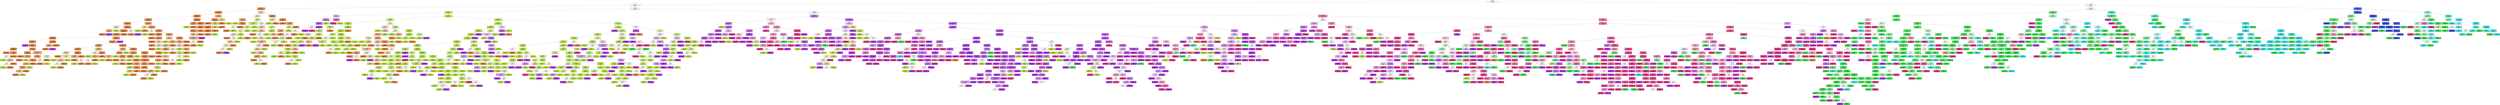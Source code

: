 digraph Tree {
node [shape=box, style="filled", color="black", fontname="helvetica"] ;
edge [fontname="helvetica"] ;
0 [label="BMI <= 29.97\ngini = 0.857\nsamples = 8187\nvalue = [1170, 1169, 1170, 1170, 1169, 1170, 1169]\nclass = 4", fillcolor="#ffffff"] ;
1 [label="BMI <= 19.307\ngini = 0.764\nsamples = 4693\nvalue = [1170, 1169, 135, 9, 0, 1152, 1058]\nclass = 4", fillcolor="#ffffff"] ;
0 -> 1 [labeldistance=2.5, labelangle=45, headlabel="True"] ;
2 [label="BMI <= 18.491\ngini = 0.191\nsamples = 1212\nvalue = [1083, 122, 0, 0, 0, 7, 0]\nclass = 4", fillcolor="#e89050"] ;
1 -> 2 ;
3 [label="CH2O <= 2.988\ngini = 0.111\nsamples = 1055\nvalue = [993, 56, 0, 0, 0, 6, 0]\nclass = 4", fillcolor="#e78945"] ;
2 -> 3 ;
4 [label="NCP <= 3.143\ngini = 0.104\nsamples = 1037\nvalue = [980, 51, 0, 0, 0, 6, 0]\nclass = 4", fillcolor="#e78844"] ;
3 -> 4 ;
5 [label="BMI <= 17.955\ngini = 0.137\nsamples = 722\nvalue = [669, 48, 0, 0, 0, 5, 0]\nclass = 4", fillcolor="#e78b49"] ;
4 -> 5 ;
6 [label="CALC <= 0.5\ngini = 0.11\nsamples = 621\nvalue = [585, 31, 0, 0, 0, 5, 0]\nclass = 4", fillcolor="#e78945"] ;
5 -> 6 ;
7 [label="BMI <= 17.54\ngini = 0.611\nsamples = 6\nvalue = [3, 2, 0, 0, 0, 1, 0]\nclass = 4", fillcolor="#f8e0ce"] ;
6 -> 7 ;
8 [label="FAF <= 1.726\ngini = 0.375\nsamples = 4\nvalue = [3, 0, 0, 0, 0, 1, 0]\nclass = 4", fillcolor="#eeab7b"] ;
7 -> 8 ;
9 [label="gini = 0.0\nsamples = 3\nvalue = [3, 0, 0, 0, 0, 0, 0]\nclass = 4", fillcolor="#e58139"] ;
8 -> 9 ;
10 [label="gini = 0.0\nsamples = 1\nvalue = [0, 0, 0, 0, 0, 1, 0]\nclass = 0", fillcolor="#b139e5"] ;
8 -> 10 ;
11 [label="gini = 0.0\nsamples = 2\nvalue = [0, 2, 0, 0, 0, 0, 0]\nclass = 3", fillcolor="#b7e539"] ;
7 -> 11 ;
12 [label="NCP <= 3.127\ngini = 0.102\nsamples = 615\nvalue = [582, 29, 0, 0, 0, 4, 0]\nclass = 4", fillcolor="#e68844"] ;
6 -> 12 ;
13 [label="CH2O <= 2.002\ngini = 0.099\nsamples = 613\nvalue = [581, 29, 0, 0, 0, 3, 0]\nclass = 4", fillcolor="#e68844"] ;
12 -> 13 ;
14 [label="CH2O <= 1.996\ngini = 0.12\nsamples = 503\nvalue = [471, 29, 0, 0, 0, 3, 0]\nclass = 4", fillcolor="#e78a46"] ;
13 -> 14 ;
15 [label="CH2O <= 1.002\ngini = 0.079\nsamples = 270\nvalue = [259, 9, 0, 0, 0, 2, 0]\nclass = 4", fillcolor="#e68641"] ;
14 -> 15 ;
16 [label="FCVC <= 1.707\ngini = 0.134\nsamples = 140\nvalue = [130, 9, 0, 0, 0, 1, 0]\nclass = 4", fillcolor="#e78b48"] ;
15 -> 16 ;
17 [label="gini = 0.0\nsamples = 1\nvalue = [0, 0, 0, 0, 0, 1, 0]\nclass = 0", fillcolor="#b139e5"] ;
16 -> 17 ;
18 [label="CAEC <= 1.5\ngini = 0.121\nsamples = 139\nvalue = [130, 9, 0, 0, 0, 0, 0]\nclass = 4", fillcolor="#e78a47"] ;
16 -> 18 ;
19 [label="Gender <= 0.5\ngini = 0.046\nsamples = 85\nvalue = [83, 2, 0, 0, 0, 0, 0]\nclass = 4", fillcolor="#e6843e"] ;
18 -> 19 ;
20 [label="gini = 0.0\nsamples = 70\nvalue = [70, 0, 0, 0, 0, 0, 0]\nclass = 4", fillcolor="#e58139"] ;
19 -> 20 ;
21 [label="FAF <= 1.319\ngini = 0.231\nsamples = 15\nvalue = [13, 2, 0, 0, 0, 0, 0]\nclass = 4", fillcolor="#e99457"] ;
19 -> 21 ;
22 [label="CALC <= 1.5\ngini = 0.5\nsamples = 4\nvalue = [2, 2, 0, 0, 0, 0, 0]\nclass = 4", fillcolor="#ffffff"] ;
21 -> 22 ;
23 [label="gini = 0.0\nsamples = 1\nvalue = [0, 1, 0, 0, 0, 0, 0]\nclass = 3", fillcolor="#b7e539"] ;
22 -> 23 ;
24 [label="FCVC <= 2.5\ngini = 0.444\nsamples = 3\nvalue = [2, 1, 0, 0, 0, 0, 0]\nclass = 4", fillcolor="#f2c09c"] ;
22 -> 24 ;
25 [label="FAF <= 0.467\ngini = 0.5\nsamples = 2\nvalue = [1, 1, 0, 0, 0, 0, 0]\nclass = 4", fillcolor="#ffffff"] ;
24 -> 25 ;
26 [label="gini = 0.0\nsamples = 1\nvalue = [0, 1, 0, 0, 0, 0, 0]\nclass = 3", fillcolor="#b7e539"] ;
25 -> 26 ;
27 [label="gini = 0.0\nsamples = 1\nvalue = [1, 0, 0, 0, 0, 0, 0]\nclass = 4", fillcolor="#e58139"] ;
25 -> 27 ;
28 [label="gini = 0.0\nsamples = 1\nvalue = [1, 0, 0, 0, 0, 0, 0]\nclass = 4", fillcolor="#e58139"] ;
24 -> 28 ;
29 [label="gini = 0.0\nsamples = 11\nvalue = [11, 0, 0, 0, 0, 0, 0]\nclass = 4", fillcolor="#e58139"] ;
21 -> 29 ;
30 [label="FCVC <= 2.989\ngini = 0.226\nsamples = 54\nvalue = [47, 7, 0, 0, 0, 0, 0]\nclass = 4", fillcolor="#e99456"] ;
18 -> 30 ;
31 [label="Age <= 0.5\ngini = 0.064\nsamples = 30\nvalue = [29, 1, 0, 0, 0, 0, 0]\nclass = 4", fillcolor="#e68540"] ;
30 -> 31 ;
32 [label="gini = 0.0\nsamples = 25\nvalue = [25, 0, 0, 0, 0, 0, 0]\nclass = 4", fillcolor="#e58139"] ;
31 -> 32 ;
33 [label="BMI <= 17.479\ngini = 0.32\nsamples = 5\nvalue = [4, 1, 0, 0, 0, 0, 0]\nclass = 4", fillcolor="#eca06a"] ;
31 -> 33 ;
34 [label="gini = 0.0\nsamples = 4\nvalue = [4, 0, 0, 0, 0, 0, 0]\nclass = 4", fillcolor="#e58139"] ;
33 -> 34 ;
35 [label="gini = 0.0\nsamples = 1\nvalue = [0, 1, 0, 0, 0, 0, 0]\nclass = 3", fillcolor="#b7e539"] ;
33 -> 35 ;
36 [label="family_history_with_overweight <= 0.5\ngini = 0.375\nsamples = 24\nvalue = [18, 6, 0, 0, 0, 0, 0]\nclass = 4", fillcolor="#eeab7b"] ;
30 -> 36 ;
37 [label="MTRANS <= 3.5\ngini = 0.266\nsamples = 19\nvalue = [16, 3, 0, 0, 0, 0, 0]\nclass = 4", fillcolor="#ea995e"] ;
36 -> 37 ;
38 [label="FAF <= 1.333\ngini = 0.208\nsamples = 17\nvalue = [15, 2, 0, 0, 0, 0, 0]\nclass = 4", fillcolor="#e89253"] ;
37 -> 38 ;
39 [label="BMI <= 17.44\ngini = 0.408\nsamples = 7\nvalue = [5, 2, 0, 0, 0, 0, 0]\nclass = 4", fillcolor="#efb388"] ;
38 -> 39 ;
40 [label="BMI <= 17.244\ngini = 0.278\nsamples = 6\nvalue = [5, 1, 0, 0, 0, 0, 0]\nclass = 4", fillcolor="#ea9a61"] ;
39 -> 40 ;
41 [label="BMI <= 17.142\ngini = 0.444\nsamples = 3\nvalue = [2, 1, 0, 0, 0, 0, 0]\nclass = 4", fillcolor="#f2c09c"] ;
40 -> 41 ;
42 [label="gini = 0.0\nsamples = 2\nvalue = [2, 0, 0, 0, 0, 0, 0]\nclass = 4", fillcolor="#e58139"] ;
41 -> 42 ;
43 [label="gini = 0.0\nsamples = 1\nvalue = [0, 1, 0, 0, 0, 0, 0]\nclass = 3", fillcolor="#b7e539"] ;
41 -> 43 ;
44 [label="gini = 0.0\nsamples = 3\nvalue = [3, 0, 0, 0, 0, 0, 0]\nclass = 4", fillcolor="#e58139"] ;
40 -> 44 ;
45 [label="gini = 0.0\nsamples = 1\nvalue = [0, 1, 0, 0, 0, 0, 0]\nclass = 3", fillcolor="#b7e539"] ;
39 -> 45 ;
46 [label="gini = 0.0\nsamples = 10\nvalue = [10, 0, 0, 0, 0, 0, 0]\nclass = 4", fillcolor="#e58139"] ;
38 -> 46 ;
47 [label="CALC <= 1.5\ngini = 0.5\nsamples = 2\nvalue = [1, 1, 0, 0, 0, 0, 0]\nclass = 4", fillcolor="#ffffff"] ;
37 -> 47 ;
48 [label="gini = 0.0\nsamples = 1\nvalue = [1, 0, 0, 0, 0, 0, 0]\nclass = 4", fillcolor="#e58139"] ;
47 -> 48 ;
49 [label="gini = 0.0\nsamples = 1\nvalue = [0, 1, 0, 0, 0, 0, 0]\nclass = 3", fillcolor="#b7e539"] ;
47 -> 49 ;
50 [label="BMI <= 16.622\ngini = 0.48\nsamples = 5\nvalue = [2, 3, 0, 0, 0, 0, 0]\nclass = 3", fillcolor="#e7f6bd"] ;
36 -> 50 ;
51 [label="gini = 0.0\nsamples = 2\nvalue = [2, 0, 0, 0, 0, 0, 0]\nclass = 4", fillcolor="#e58139"] ;
50 -> 51 ;
52 [label="gini = 0.0\nsamples = 3\nvalue = [0, 3, 0, 0, 0, 0, 0]\nclass = 3", fillcolor="#b7e539"] ;
50 -> 52 ;
53 [label="BMI <= 15.773\ngini = 0.015\nsamples = 130\nvalue = [129, 0, 0, 0, 0, 1, 0]\nclass = 4", fillcolor="#e5823b"] ;
15 -> 53 ;
54 [label="BMI <= 15.749\ngini = 0.375\nsamples = 4\nvalue = [3, 0, 0, 0, 0, 1, 0]\nclass = 4", fillcolor="#eeab7b"] ;
53 -> 54 ;
55 [label="gini = 0.0\nsamples = 3\nvalue = [3, 0, 0, 0, 0, 0, 0]\nclass = 4", fillcolor="#e58139"] ;
54 -> 55 ;
56 [label="gini = 0.0\nsamples = 1\nvalue = [0, 0, 0, 0, 0, 1, 0]\nclass = 0", fillcolor="#b139e5"] ;
54 -> 56 ;
57 [label="gini = 0.0\nsamples = 126\nvalue = [126, 0, 0, 0, 0, 0, 0]\nclass = 4", fillcolor="#e58139"] ;
53 -> 57 ;
58 [label="TUE <= 1.763\ngini = 0.165\nsamples = 233\nvalue = [212, 20, 0, 0, 0, 1, 0]\nclass = 4", fillcolor="#e88d4d"] ;
14 -> 58 ;
59 [label="TUE <= 0.045\ngini = 0.158\nsamples = 232\nvalue = [212, 20, 0, 0, 0, 0, 0]\nclass = 4", fillcolor="#e78d4c"] ;
58 -> 59 ;
60 [label="FAF <= 1.984\ngini = 0.248\nsamples = 62\nvalue = [53, 9, 0, 0, 0, 0, 0]\nclass = 4", fillcolor="#e9965b"] ;
59 -> 60 ;
61 [label="FCVC <= 2.262\ngini = 0.162\nsamples = 45\nvalue = [41, 4, 0, 0, 0, 0, 0]\nclass = 4", fillcolor="#e88d4c"] ;
60 -> 61 ;
62 [label="BMI <= 17.348\ngini = 0.469\nsamples = 8\nvalue = [5, 3, 0, 0, 0, 0, 0]\nclass = 4", fillcolor="#f5cdb0"] ;
61 -> 62 ;
63 [label="gini = 0.0\nsamples = 3\nvalue = [3, 0, 0, 0, 0, 0, 0]\nclass = 4", fillcolor="#e58139"] ;
62 -> 63 ;
64 [label="family_history_with_overweight <= 0.5\ngini = 0.48\nsamples = 5\nvalue = [2, 3, 0, 0, 0, 0, 0]\nclass = 3", fillcolor="#e7f6bd"] ;
62 -> 64 ;
65 [label="CALC <= 1.5\ngini = 0.444\nsamples = 3\nvalue = [2, 1, 0, 0, 0, 0, 0]\nclass = 4", fillcolor="#f2c09c"] ;
64 -> 65 ;
66 [label="SCC <= 0.5\ngini = 0.5\nsamples = 2\nvalue = [1, 1, 0, 0, 0, 0, 0]\nclass = 4", fillcolor="#ffffff"] ;
65 -> 66 ;
67 [label="gini = 0.0\nsamples = 1\nvalue = [0, 1, 0, 0, 0, 0, 0]\nclass = 3", fillcolor="#b7e539"] ;
66 -> 67 ;
68 [label="gini = 0.0\nsamples = 1\nvalue = [1, 0, 0, 0, 0, 0, 0]\nclass = 4", fillcolor="#e58139"] ;
66 -> 68 ;
69 [label="gini = 0.0\nsamples = 1\nvalue = [1, 0, 0, 0, 0, 0, 0]\nclass = 4", fillcolor="#e58139"] ;
65 -> 69 ;
70 [label="gini = 0.0\nsamples = 2\nvalue = [0, 2, 0, 0, 0, 0, 0]\nclass = 3", fillcolor="#b7e539"] ;
64 -> 70 ;
71 [label="FAF <= 0.061\ngini = 0.053\nsamples = 37\nvalue = [36, 1, 0, 0, 0, 0, 0]\nclass = 4", fillcolor="#e6843e"] ;
61 -> 71 ;
72 [label="BMI <= 17.459\ngini = 0.375\nsamples = 4\nvalue = [3, 1, 0, 0, 0, 0, 0]\nclass = 4", fillcolor="#eeab7b"] ;
71 -> 72 ;
73 [label="gini = 0.0\nsamples = 2\nvalue = [2, 0, 0, 0, 0, 0, 0]\nclass = 4", fillcolor="#e58139"] ;
72 -> 73 ;
74 [label="CAEC <= 1.5\ngini = 0.5\nsamples = 2\nvalue = [1, 1, 0, 0, 0, 0, 0]\nclass = 4", fillcolor="#ffffff"] ;
72 -> 74 ;
75 [label="gini = 0.0\nsamples = 1\nvalue = [0, 1, 0, 0, 0, 0, 0]\nclass = 3", fillcolor="#b7e539"] ;
74 -> 75 ;
76 [label="gini = 0.0\nsamples = 1\nvalue = [1, 0, 0, 0, 0, 0, 0]\nclass = 4", fillcolor="#e58139"] ;
74 -> 76 ;
77 [label="gini = 0.0\nsamples = 33\nvalue = [33, 0, 0, 0, 0, 0, 0]\nclass = 4", fillcolor="#e58139"] ;
71 -> 77 ;
78 [label="Gender <= 0.5\ngini = 0.415\nsamples = 17\nvalue = [12, 5, 0, 0, 0, 0, 0]\nclass = 4", fillcolor="#f0b58b"] ;
60 -> 78 ;
79 [label="Age <= 0.5\ngini = 0.49\nsamples = 7\nvalue = [3, 4, 0, 0, 0, 0, 0]\nclass = 3", fillcolor="#edf8ce"] ;
78 -> 79 ;
80 [label="gini = 0.0\nsamples = 3\nvalue = [0, 3, 0, 0, 0, 0, 0]\nclass = 3", fillcolor="#b7e539"] ;
79 -> 80 ;
81 [label="BMI <= 17.119\ngini = 0.375\nsamples = 4\nvalue = [3, 1, 0, 0, 0, 0, 0]\nclass = 4", fillcolor="#eeab7b"] ;
79 -> 81 ;
82 [label="FAVC <= 0.5\ngini = 0.5\nsamples = 2\nvalue = [1, 1, 0, 0, 0, 0, 0]\nclass = 4", fillcolor="#ffffff"] ;
81 -> 82 ;
83 [label="gini = 0.0\nsamples = 1\nvalue = [1, 0, 0, 0, 0, 0, 0]\nclass = 4", fillcolor="#e58139"] ;
82 -> 83 ;
84 [label="gini = 0.0\nsamples = 1\nvalue = [0, 1, 0, 0, 0, 0, 0]\nclass = 3", fillcolor="#b7e539"] ;
82 -> 84 ;
85 [label="gini = 0.0\nsamples = 2\nvalue = [2, 0, 0, 0, 0, 0, 0]\nclass = 4", fillcolor="#e58139"] ;
81 -> 85 ;
86 [label="BMI <= 17.81\ngini = 0.18\nsamples = 10\nvalue = [9, 1, 0, 0, 0, 0, 0]\nclass = 4", fillcolor="#e88f4f"] ;
78 -> 86 ;
87 [label="gini = 0.0\nsamples = 7\nvalue = [7, 0, 0, 0, 0, 0, 0]\nclass = 4", fillcolor="#e58139"] ;
86 -> 87 ;
88 [label="BMI <= 17.907\ngini = 0.444\nsamples = 3\nvalue = [2, 1, 0, 0, 0, 0, 0]\nclass = 4", fillcolor="#f2c09c"] ;
86 -> 88 ;
89 [label="gini = 0.0\nsamples = 1\nvalue = [0, 1, 0, 0, 0, 0, 0]\nclass = 3", fillcolor="#b7e539"] ;
88 -> 89 ;
90 [label="gini = 0.0\nsamples = 2\nvalue = [2, 0, 0, 0, 0, 0, 0]\nclass = 4", fillcolor="#e58139"] ;
88 -> 90 ;
91 [label="FAVC <= 0.5\ngini = 0.121\nsamples = 170\nvalue = [159, 11, 0, 0, 0, 0, 0]\nclass = 4", fillcolor="#e78a47"] ;
59 -> 91 ;
92 [label="BMI <= 17.837\ngini = 0.375\nsamples = 12\nvalue = [9, 3, 0, 0, 0, 0, 0]\nclass = 4", fillcolor="#eeab7b"] ;
91 -> 92 ;
93 [label="MTRANS <= 1.5\ngini = 0.298\nsamples = 11\nvalue = [9, 2, 0, 0, 0, 0, 0]\nclass = 4", fillcolor="#eb9d65"] ;
92 -> 93 ;
94 [label="gini = 0.0\nsamples = 1\nvalue = [0, 1, 0, 0, 0, 0, 0]\nclass = 3", fillcolor="#b7e539"] ;
93 -> 94 ;
95 [label="CALC <= 1.5\ngini = 0.18\nsamples = 10\nvalue = [9, 1, 0, 0, 0, 0, 0]\nclass = 4", fillcolor="#e88f4f"] ;
93 -> 95 ;
96 [label="gini = 0.0\nsamples = 7\nvalue = [7, 0, 0, 0, 0, 0, 0]\nclass = 4", fillcolor="#e58139"] ;
95 -> 96 ;
97 [label="SCC <= 0.5\ngini = 0.444\nsamples = 3\nvalue = [2, 1, 0, 0, 0, 0, 0]\nclass = 4", fillcolor="#f2c09c"] ;
95 -> 97 ;
98 [label="gini = 0.0\nsamples = 1\nvalue = [0, 1, 0, 0, 0, 0, 0]\nclass = 3", fillcolor="#b7e539"] ;
97 -> 98 ;
99 [label="gini = 0.0\nsamples = 2\nvalue = [2, 0, 0, 0, 0, 0, 0]\nclass = 4", fillcolor="#e58139"] ;
97 -> 99 ;
100 [label="gini = 0.0\nsamples = 1\nvalue = [0, 1, 0, 0, 0, 0, 0]\nclass = 3", fillcolor="#b7e539"] ;
92 -> 100 ;
101 [label="BMI <= 16.976\ngini = 0.096\nsamples = 158\nvalue = [150, 8, 0, 0, 0, 0, 0]\nclass = 4", fillcolor="#e68844"] ;
91 -> 101 ;
102 [label="BMI <= 16.975\ngini = 0.21\nsamples = 42\nvalue = [37, 5, 0, 0, 0, 0, 0]\nclass = 4", fillcolor="#e99254"] ;
101 -> 102 ;
103 [label="MTRANS <= 1.5\ngini = 0.139\nsamples = 40\nvalue = [37, 3, 0, 0, 0, 0, 0]\nclass = 4", fillcolor="#e78b49"] ;
102 -> 103 ;
104 [label="gini = 0.0\nsamples = 1\nvalue = [0, 1, 0, 0, 0, 0, 0]\nclass = 3", fillcolor="#b7e539"] ;
103 -> 104 ;
105 [label="BMI <= 16.652\ngini = 0.097\nsamples = 39\nvalue = [37, 2, 0, 0, 0, 0, 0]\nclass = 4", fillcolor="#e68844"] ;
103 -> 105 ;
106 [label="gini = 0.0\nsamples = 27\nvalue = [27, 0, 0, 0, 0, 0, 0]\nclass = 4", fillcolor="#e58139"] ;
105 -> 106 ;
107 [label="BMI <= 16.659\ngini = 0.278\nsamples = 12\nvalue = [10, 2, 0, 0, 0, 0, 0]\nclass = 4", fillcolor="#ea9a61"] ;
105 -> 107 ;
108 [label="gini = 0.0\nsamples = 1\nvalue = [0, 1, 0, 0, 0, 0, 0]\nclass = 3", fillcolor="#b7e539"] ;
107 -> 108 ;
109 [label="BMI <= 16.73\ngini = 0.165\nsamples = 11\nvalue = [10, 1, 0, 0, 0, 0, 0]\nclass = 4", fillcolor="#e88e4d"] ;
107 -> 109 ;
110 [label="CAEC <= 1.5\ngini = 0.444\nsamples = 3\nvalue = [2, 1, 0, 0, 0, 0, 0]\nclass = 4", fillcolor="#f2c09c"] ;
109 -> 110 ;
111 [label="gini = 0.0\nsamples = 1\nvalue = [0, 1, 0, 0, 0, 0, 0]\nclass = 3", fillcolor="#b7e539"] ;
110 -> 111 ;
112 [label="gini = 0.0\nsamples = 2\nvalue = [2, 0, 0, 0, 0, 0, 0]\nclass = 4", fillcolor="#e58139"] ;
110 -> 112 ;
113 [label="gini = 0.0\nsamples = 8\nvalue = [8, 0, 0, 0, 0, 0, 0]\nclass = 4", fillcolor="#e58139"] ;
109 -> 113 ;
114 [label="gini = 0.0\nsamples = 2\nvalue = [0, 2, 0, 0, 0, 0, 0]\nclass = 3", fillcolor="#b7e539"] ;
102 -> 114 ;
115 [label="FCVC <= 2.031\ngini = 0.05\nsamples = 116\nvalue = [113, 3, 0, 0, 0, 0, 0]\nclass = 4", fillcolor="#e6843e"] ;
101 -> 115 ;
116 [label="BMI <= 17.908\ngini = 0.101\nsamples = 56\nvalue = [53, 3, 0, 0, 0, 0, 0]\nclass = 4", fillcolor="#e68844"] ;
115 -> 116 ;
117 [label="family_history_with_overweight <= 0.5\ngini = 0.075\nsamples = 51\nvalue = [49, 2, 0, 0, 0, 0, 0]\nclass = 4", fillcolor="#e68641"] ;
116 -> 117 ;
118 [label="Age <= 0.5\ngini = 0.188\nsamples = 19\nvalue = [17, 2, 0, 0, 0, 0, 0]\nclass = 4", fillcolor="#e89050"] ;
117 -> 118 ;
119 [label="BMI <= 17.467\ngini = 0.117\nsamples = 16\nvalue = [15, 1, 0, 0, 0, 0, 0]\nclass = 4", fillcolor="#e78946"] ;
118 -> 119 ;
120 [label="gini = 0.0\nsamples = 12\nvalue = [12, 0, 0, 0, 0, 0, 0]\nclass = 4", fillcolor="#e58139"] ;
119 -> 120 ;
121 [label="BMI <= 17.613\ngini = 0.375\nsamples = 4\nvalue = [3, 1, 0, 0, 0, 0, 0]\nclass = 4", fillcolor="#eeab7b"] ;
119 -> 121 ;
122 [label="Gender <= 0.5\ngini = 0.5\nsamples = 2\nvalue = [1, 1, 0, 0, 0, 0, 0]\nclass = 4", fillcolor="#ffffff"] ;
121 -> 122 ;
123 [label="gini = 0.0\nsamples = 1\nvalue = [1, 0, 0, 0, 0, 0, 0]\nclass = 4", fillcolor="#e58139"] ;
122 -> 123 ;
124 [label="gini = 0.0\nsamples = 1\nvalue = [0, 1, 0, 0, 0, 0, 0]\nclass = 3", fillcolor="#b7e539"] ;
122 -> 124 ;
125 [label="gini = 0.0\nsamples = 2\nvalue = [2, 0, 0, 0, 0, 0, 0]\nclass = 4", fillcolor="#e58139"] ;
121 -> 125 ;
126 [label="BMI <= 17.372\ngini = 0.444\nsamples = 3\nvalue = [2, 1, 0, 0, 0, 0, 0]\nclass = 4", fillcolor="#f2c09c"] ;
118 -> 126 ;
127 [label="gini = 0.0\nsamples = 1\nvalue = [0, 1, 0, 0, 0, 0, 0]\nclass = 3", fillcolor="#b7e539"] ;
126 -> 127 ;
128 [label="gini = 0.0\nsamples = 2\nvalue = [2, 0, 0, 0, 0, 0, 0]\nclass = 4", fillcolor="#e58139"] ;
126 -> 128 ;
129 [label="gini = 0.0\nsamples = 32\nvalue = [32, 0, 0, 0, 0, 0, 0]\nclass = 4", fillcolor="#e58139"] ;
117 -> 129 ;
130 [label="CAEC <= 1.5\ngini = 0.32\nsamples = 5\nvalue = [4, 1, 0, 0, 0, 0, 0]\nclass = 4", fillcolor="#eca06a"] ;
116 -> 130 ;
131 [label="gini = 0.0\nsamples = 1\nvalue = [0, 1, 0, 0, 0, 0, 0]\nclass = 3", fillcolor="#b7e539"] ;
130 -> 131 ;
132 [label="gini = 0.0\nsamples = 4\nvalue = [4, 0, 0, 0, 0, 0, 0]\nclass = 4", fillcolor="#e58139"] ;
130 -> 132 ;
133 [label="gini = 0.0\nsamples = 60\nvalue = [60, 0, 0, 0, 0, 0, 0]\nclass = 4", fillcolor="#e58139"] ;
115 -> 133 ;
134 [label="gini = 0.0\nsamples = 1\nvalue = [0, 0, 0, 0, 0, 1, 0]\nclass = 0", fillcolor="#b139e5"] ;
58 -> 134 ;
135 [label="gini = 0.0\nsamples = 110\nvalue = [110, 0, 0, 0, 0, 0, 0]\nclass = 4", fillcolor="#e58139"] ;
13 -> 135 ;
136 [label="TUE <= 1.183\ngini = 0.5\nsamples = 2\nvalue = [1, 0, 0, 0, 0, 1, 0]\nclass = 4", fillcolor="#ffffff"] ;
12 -> 136 ;
137 [label="gini = 0.0\nsamples = 1\nvalue = [1, 0, 0, 0, 0, 0, 0]\nclass = 4", fillcolor="#e58139"] ;
136 -> 137 ;
138 [label="gini = 0.0\nsamples = 1\nvalue = [0, 0, 0, 0, 0, 1, 0]\nclass = 0", fillcolor="#b139e5"] ;
136 -> 138 ;
139 [label="BMI <= 17.975\ngini = 0.28\nsamples = 101\nvalue = [84, 17, 0, 0, 0, 0, 0]\nclass = 4", fillcolor="#ea9a61"] ;
5 -> 139 ;
140 [label="FAF <= 1.0\ngini = 0.444\nsamples = 3\nvalue = [1, 2, 0, 0, 0, 0, 0]\nclass = 3", fillcolor="#dbf29c"] ;
139 -> 140 ;
141 [label="gini = 0.0\nsamples = 2\nvalue = [0, 2, 0, 0, 0, 0, 0]\nclass = 3", fillcolor="#b7e539"] ;
140 -> 141 ;
142 [label="gini = 0.0\nsamples = 1\nvalue = [1, 0, 0, 0, 0, 0, 0]\nclass = 4", fillcolor="#e58139"] ;
140 -> 142 ;
143 [label="CAEC <= 0.5\ngini = 0.259\nsamples = 98\nvalue = [83, 15, 0, 0, 0, 0, 0]\nclass = 4", fillcolor="#ea985d"] ;
139 -> 143 ;
144 [label="Age <= 0.5\ngini = 0.5\nsamples = 4\nvalue = [2, 2, 0, 0, 0, 0, 0]\nclass = 4", fillcolor="#ffffff"] ;
143 -> 144 ;
145 [label="gini = 0.0\nsamples = 2\nvalue = [0, 2, 0, 0, 0, 0, 0]\nclass = 3", fillcolor="#b7e539"] ;
144 -> 145 ;
146 [label="gini = 0.0\nsamples = 2\nvalue = [2, 0, 0, 0, 0, 0, 0]\nclass = 4", fillcolor="#e58139"] ;
144 -> 146 ;
147 [label="CAEC <= 1.5\ngini = 0.238\nsamples = 94\nvalue = [81, 13, 0, 0, 0, 0, 0]\nclass = 4", fillcolor="#e99559"] ;
143 -> 147 ;
148 [label="TUE <= 0.953\ngini = 0.097\nsamples = 39\nvalue = [37, 2, 0, 0, 0, 0, 0]\nclass = 4", fillcolor="#e68844"] ;
147 -> 148 ;
149 [label="gini = 0.0\nsamples = 25\nvalue = [25, 0, 0, 0, 0, 0, 0]\nclass = 4", fillcolor="#e58139"] ;
148 -> 149 ;
150 [label="CALC <= 1.5\ngini = 0.245\nsamples = 14\nvalue = [12, 2, 0, 0, 0, 0, 0]\nclass = 4", fillcolor="#e9965a"] ;
148 -> 150 ;
151 [label="gini = 0.0\nsamples = 9\nvalue = [9, 0, 0, 0, 0, 0, 0]\nclass = 4", fillcolor="#e58139"] ;
150 -> 151 ;
152 [label="FCVC <= 2.762\ngini = 0.48\nsamples = 5\nvalue = [3, 2, 0, 0, 0, 0, 0]\nclass = 4", fillcolor="#f6d5bd"] ;
150 -> 152 ;
153 [label="gini = 0.0\nsamples = 2\nvalue = [2, 0, 0, 0, 0, 0, 0]\nclass = 4", fillcolor="#e58139"] ;
152 -> 153 ;
154 [label="FAF <= 0.884\ngini = 0.444\nsamples = 3\nvalue = [1, 2, 0, 0, 0, 0, 0]\nclass = 3", fillcolor="#dbf29c"] ;
152 -> 154 ;
155 [label="gini = 0.0\nsamples = 1\nvalue = [1, 0, 0, 0, 0, 0, 0]\nclass = 4", fillcolor="#e58139"] ;
154 -> 155 ;
156 [label="gini = 0.0\nsamples = 2\nvalue = [0, 2, 0, 0, 0, 0, 0]\nclass = 3", fillcolor="#b7e539"] ;
154 -> 156 ;
157 [label="FAF <= 1.18\ngini = 0.32\nsamples = 55\nvalue = [44, 11, 0, 0, 0, 0, 0]\nclass = 4", fillcolor="#eca06a"] ;
147 -> 157 ;
158 [label="FAVC <= 0.5\ngini = 0.444\nsamples = 27\nvalue = [18, 9, 0, 0, 0, 0, 0]\nclass = 4", fillcolor="#f2c09c"] ;
157 -> 158 ;
159 [label="gini = 0.0\nsamples = 3\nvalue = [0, 3, 0, 0, 0, 0, 0]\nclass = 3", fillcolor="#b7e539"] ;
158 -> 159 ;
160 [label="BMI <= 18.352\ngini = 0.375\nsamples = 24\nvalue = [18, 6, 0, 0, 0, 0, 0]\nclass = 4", fillcolor="#eeab7b"] ;
158 -> 160 ;
161 [label="FAF <= 0.926\ngini = 0.432\nsamples = 19\nvalue = [13, 6, 0, 0, 0, 0, 0]\nclass = 4", fillcolor="#f1bb94"] ;
160 -> 161 ;
162 [label="BMI <= 18.323\ngini = 0.278\nsamples = 12\nvalue = [10, 2, 0, 0, 0, 0, 0]\nclass = 4", fillcolor="#ea9a61"] ;
161 -> 162 ;
163 [label="FCVC <= 2.987\ngini = 0.165\nsamples = 11\nvalue = [10, 1, 0, 0, 0, 0, 0]\nclass = 4", fillcolor="#e88e4d"] ;
162 -> 163 ;
164 [label="gini = 0.0\nsamples = 8\nvalue = [8, 0, 0, 0, 0, 0, 0]\nclass = 4", fillcolor="#e58139"] ;
163 -> 164 ;
165 [label="TUE <= 0.5\ngini = 0.444\nsamples = 3\nvalue = [2, 1, 0, 0, 0, 0, 0]\nclass = 4", fillcolor="#f2c09c"] ;
163 -> 165 ;
166 [label="gini = 0.0\nsamples = 1\nvalue = [1, 0, 0, 0, 0, 0, 0]\nclass = 4", fillcolor="#e58139"] ;
165 -> 166 ;
167 [label="CALC <= 1.5\ngini = 0.5\nsamples = 2\nvalue = [1, 1, 0, 0, 0, 0, 0]\nclass = 4", fillcolor="#ffffff"] ;
165 -> 167 ;
168 [label="gini = 0.0\nsamples = 1\nvalue = [1, 0, 0, 0, 0, 0, 0]\nclass = 4", fillcolor="#e58139"] ;
167 -> 168 ;
169 [label="gini = 0.0\nsamples = 1\nvalue = [0, 1, 0, 0, 0, 0, 0]\nclass = 3", fillcolor="#b7e539"] ;
167 -> 169 ;
170 [label="gini = 0.0\nsamples = 1\nvalue = [0, 1, 0, 0, 0, 0, 0]\nclass = 3", fillcolor="#b7e539"] ;
162 -> 170 ;
171 [label="BMI <= 18.012\ngini = 0.49\nsamples = 7\nvalue = [3, 4, 0, 0, 0, 0, 0]\nclass = 3", fillcolor="#edf8ce"] ;
161 -> 171 ;
172 [label="gini = 0.0\nsamples = 2\nvalue = [2, 0, 0, 0, 0, 0, 0]\nclass = 4", fillcolor="#e58139"] ;
171 -> 172 ;
173 [label="TUE <= 0.5\ngini = 0.32\nsamples = 5\nvalue = [1, 4, 0, 0, 0, 0, 0]\nclass = 3", fillcolor="#c9ec6a"] ;
171 -> 173 ;
174 [label="MTRANS <= 1.5\ngini = 0.5\nsamples = 2\nvalue = [1, 1, 0, 0, 0, 0, 0]\nclass = 4", fillcolor="#ffffff"] ;
173 -> 174 ;
175 [label="gini = 0.0\nsamples = 1\nvalue = [0, 1, 0, 0, 0, 0, 0]\nclass = 3", fillcolor="#b7e539"] ;
174 -> 175 ;
176 [label="gini = 0.0\nsamples = 1\nvalue = [1, 0, 0, 0, 0, 0, 0]\nclass = 4", fillcolor="#e58139"] ;
174 -> 176 ;
177 [label="gini = 0.0\nsamples = 3\nvalue = [0, 3, 0, 0, 0, 0, 0]\nclass = 3", fillcolor="#b7e539"] ;
173 -> 177 ;
178 [label="gini = 0.0\nsamples = 5\nvalue = [5, 0, 0, 0, 0, 0, 0]\nclass = 4", fillcolor="#e58139"] ;
160 -> 178 ;
179 [label="TUE <= 0.408\ngini = 0.133\nsamples = 28\nvalue = [26, 2, 0, 0, 0, 0, 0]\nclass = 4", fillcolor="#e78b48"] ;
157 -> 179 ;
180 [label="BMI <= 18.433\ngini = 0.375\nsamples = 8\nvalue = [6, 2, 0, 0, 0, 0, 0]\nclass = 4", fillcolor="#eeab7b"] ;
179 -> 180 ;
181 [label="CH2O <= 1.5\ngini = 0.48\nsamples = 5\nvalue = [3, 2, 0, 0, 0, 0, 0]\nclass = 4", fillcolor="#f6d5bd"] ;
180 -> 181 ;
182 [label="gini = 0.0\nsamples = 1\nvalue = [0, 1, 0, 0, 0, 0, 0]\nclass = 3", fillcolor="#b7e539"] ;
181 -> 182 ;
183 [label="BMI <= 18.35\ngini = 0.375\nsamples = 4\nvalue = [3, 1, 0, 0, 0, 0, 0]\nclass = 4", fillcolor="#eeab7b"] ;
181 -> 183 ;
184 [label="gini = 0.0\nsamples = 3\nvalue = [3, 0, 0, 0, 0, 0, 0]\nclass = 4", fillcolor="#e58139"] ;
183 -> 184 ;
185 [label="gini = 0.0\nsamples = 1\nvalue = [0, 1, 0, 0, 0, 0, 0]\nclass = 3", fillcolor="#b7e539"] ;
183 -> 185 ;
186 [label="gini = 0.0\nsamples = 3\nvalue = [3, 0, 0, 0, 0, 0, 0]\nclass = 4", fillcolor="#e58139"] ;
180 -> 186 ;
187 [label="gini = 0.0\nsamples = 20\nvalue = [20, 0, 0, 0, 0, 0, 0]\nclass = 4", fillcolor="#e58139"] ;
179 -> 187 ;
188 [label="CAEC <= 0.5\ngini = 0.025\nsamples = 315\nvalue = [311, 3, 0, 0, 0, 1, 0]\nclass = 4", fillcolor="#e5833c"] ;
4 -> 188 ;
189 [label="FAF <= 0.5\ngini = 0.219\nsamples = 8\nvalue = [7, 1, 0, 0, 0, 0, 0]\nclass = 4", fillcolor="#e99355"] ;
188 -> 189 ;
190 [label="gini = 0.0\nsamples = 1\nvalue = [0, 1, 0, 0, 0, 0, 0]\nclass = 3", fillcolor="#b7e539"] ;
189 -> 190 ;
191 [label="gini = 0.0\nsamples = 7\nvalue = [7, 0, 0, 0, 0, 0, 0]\nclass = 4", fillcolor="#e58139"] ;
189 -> 191 ;
192 [label="TUE <= 0.004\ngini = 0.019\nsamples = 307\nvalue = [304, 2, 0, 0, 0, 1, 0]\nclass = 4", fillcolor="#e5823b"] ;
188 -> 192 ;
193 [label="MTRANS <= 1.5\ngini = 0.068\nsamples = 57\nvalue = [55, 1, 0, 0, 0, 1, 0]\nclass = 4", fillcolor="#e68540"] ;
192 -> 193 ;
194 [label="CALC <= 1.5\ngini = 0.227\nsamples = 16\nvalue = [14, 1, 0, 0, 0, 1, 0]\nclass = 4", fillcolor="#e89253"] ;
193 -> 194 ;
195 [label="FCVC <= 2.831\ngini = 0.56\nsamples = 5\nvalue = [3, 1, 0, 0, 0, 1, 0]\nclass = 4", fillcolor="#f2c09c"] ;
194 -> 195 ;
196 [label="family_history_with_overweight <= 0.5\ngini = 0.375\nsamples = 4\nvalue = [3, 1, 0, 0, 0, 0, 0]\nclass = 4", fillcolor="#eeab7b"] ;
195 -> 196 ;
197 [label="CH2O <= 1.5\ngini = 0.5\nsamples = 2\nvalue = [1, 1, 0, 0, 0, 0, 0]\nclass = 4", fillcolor="#ffffff"] ;
196 -> 197 ;
198 [label="gini = 0.0\nsamples = 1\nvalue = [1, 0, 0, 0, 0, 0, 0]\nclass = 4", fillcolor="#e58139"] ;
197 -> 198 ;
199 [label="gini = 0.0\nsamples = 1\nvalue = [0, 1, 0, 0, 0, 0, 0]\nclass = 3", fillcolor="#b7e539"] ;
197 -> 199 ;
200 [label="gini = 0.0\nsamples = 2\nvalue = [2, 0, 0, 0, 0, 0, 0]\nclass = 4", fillcolor="#e58139"] ;
196 -> 200 ;
201 [label="gini = 0.0\nsamples = 1\nvalue = [0, 0, 0, 0, 0, 1, 0]\nclass = 0", fillcolor="#b139e5"] ;
195 -> 201 ;
202 [label="gini = 0.0\nsamples = 11\nvalue = [11, 0, 0, 0, 0, 0, 0]\nclass = 4", fillcolor="#e58139"] ;
194 -> 202 ;
203 [label="gini = 0.0\nsamples = 41\nvalue = [41, 0, 0, 0, 0, 0, 0]\nclass = 4", fillcolor="#e58139"] ;
193 -> 203 ;
204 [label="BMI <= 17.002\ngini = 0.008\nsamples = 250\nvalue = [249, 1, 0, 0, 0, 0, 0]\nclass = 4", fillcolor="#e5823a"] ;
192 -> 204 ;
205 [label="BMI <= 16.975\ngini = 0.027\nsamples = 74\nvalue = [73, 1, 0, 0, 0, 0, 0]\nclass = 4", fillcolor="#e5833c"] ;
204 -> 205 ;
206 [label="gini = 0.0\nsamples = 73\nvalue = [73, 0, 0, 0, 0, 0, 0]\nclass = 4", fillcolor="#e58139"] ;
205 -> 206 ;
207 [label="gini = 0.0\nsamples = 1\nvalue = [0, 1, 0, 0, 0, 0, 0]\nclass = 3", fillcolor="#b7e539"] ;
205 -> 207 ;
208 [label="gini = 0.0\nsamples = 176\nvalue = [176, 0, 0, 0, 0, 0, 0]\nclass = 4", fillcolor="#e58139"] ;
204 -> 208 ;
209 [label="BMI <= 17.585\ngini = 0.401\nsamples = 18\nvalue = [13, 5, 0, 0, 0, 0, 0]\nclass = 4", fillcolor="#efb185"] ;
3 -> 209 ;
210 [label="BMI <= 17.574\ngini = 0.142\nsamples = 13\nvalue = [12, 1, 0, 0, 0, 0, 0]\nclass = 4", fillcolor="#e78c49"] ;
209 -> 210 ;
211 [label="gini = 0.0\nsamples = 10\nvalue = [10, 0, 0, 0, 0, 0, 0]\nclass = 4", fillcolor="#e58139"] ;
210 -> 211 ;
212 [label="SCC <= 0.5\ngini = 0.444\nsamples = 3\nvalue = [2, 1, 0, 0, 0, 0, 0]\nclass = 4", fillcolor="#f2c09c"] ;
210 -> 212 ;
213 [label="gini = 0.0\nsamples = 1\nvalue = [0, 1, 0, 0, 0, 0, 0]\nclass = 3", fillcolor="#b7e539"] ;
212 -> 213 ;
214 [label="gini = 0.0\nsamples = 2\nvalue = [2, 0, 0, 0, 0, 0, 0]\nclass = 4", fillcolor="#e58139"] ;
212 -> 214 ;
215 [label="FAVC <= 0.5\ngini = 0.32\nsamples = 5\nvalue = [1, 4, 0, 0, 0, 0, 0]\nclass = 3", fillcolor="#c9ec6a"] ;
209 -> 215 ;
216 [label="gini = 0.0\nsamples = 1\nvalue = [1, 0, 0, 0, 0, 0, 0]\nclass = 4", fillcolor="#e58139"] ;
215 -> 216 ;
217 [label="gini = 0.0\nsamples = 4\nvalue = [0, 4, 0, 0, 0, 0, 0]\nclass = 3", fillcolor="#b7e539"] ;
215 -> 217 ;
218 [label="NCP <= 3.021\ngini = 0.495\nsamples = 157\nvalue = [90, 66, 0, 0, 0, 1, 0]\nclass = 4", fillcolor="#f8decb"] ;
2 -> 218 ;
219 [label="FAVC <= 0.5\ngini = 0.497\nsamples = 108\nvalue = [45, 62, 0, 0, 0, 1, 0]\nclass = 3", fillcolor="#ecf8ca"] ;
218 -> 219 ;
220 [label="BMI <= 18.505\ngini = 0.337\nsamples = 14\nvalue = [11, 3, 0, 0, 0, 0, 0]\nclass = 4", fillcolor="#eca36f"] ;
219 -> 220 ;
221 [label="gini = 0.0\nsamples = 2\nvalue = [0, 2, 0, 0, 0, 0, 0]\nclass = 3", fillcolor="#b7e539"] ;
220 -> 221 ;
222 [label="MTRANS <= 1.5\ngini = 0.153\nsamples = 12\nvalue = [11, 1, 0, 0, 0, 0, 0]\nclass = 4", fillcolor="#e78c4b"] ;
220 -> 222 ;
223 [label="Gender <= 0.5\ngini = 0.5\nsamples = 2\nvalue = [1, 1, 0, 0, 0, 0, 0]\nclass = 4", fillcolor="#ffffff"] ;
222 -> 223 ;
224 [label="gini = 0.0\nsamples = 1\nvalue = [1, 0, 0, 0, 0, 0, 0]\nclass = 4", fillcolor="#e58139"] ;
223 -> 224 ;
225 [label="gini = 0.0\nsamples = 1\nvalue = [0, 1, 0, 0, 0, 0, 0]\nclass = 3", fillcolor="#b7e539"] ;
223 -> 225 ;
226 [label="gini = 0.0\nsamples = 10\nvalue = [10, 0, 0, 0, 0, 0, 0]\nclass = 4", fillcolor="#e58139"] ;
222 -> 226 ;
227 [label="TUE <= 0.134\ngini = 0.475\nsamples = 94\nvalue = [34, 59, 0, 0, 0, 1, 0]\nclass = 3", fillcolor="#e1f4ad"] ;
219 -> 227 ;
228 [label="family_history_with_overweight <= 0.5\ngini = 0.342\nsamples = 38\nvalue = [7, 30, 0, 0, 0, 1, 0]\nclass = 3", fillcolor="#caec6c"] ;
227 -> 228 ;
229 [label="Gender <= 0.5\ngini = 0.48\nsamples = 23\nvalue = [7, 15, 0, 0, 0, 1, 0]\nclass = 3", fillcolor="#dbf29c"] ;
228 -> 229 ;
230 [label="FCVC <= 2.76\ngini = 0.547\nsamples = 17\nvalue = [7, 9, 0, 0, 0, 1, 0]\nclass = 3", fillcolor="#f1fad7"] ;
229 -> 230 ;
231 [label="FAF <= 0.767\ngini = 0.562\nsamples = 11\nvalue = [6, 4, 0, 0, 0, 1, 0]\nclass = 4", fillcolor="#f8dbc6"] ;
230 -> 231 ;
232 [label="gini = 0.0\nsamples = 2\nvalue = [2, 0, 0, 0, 0, 0, 0]\nclass = 4", fillcolor="#e58139"] ;
231 -> 232 ;
233 [label="Age <= 0.5\ngini = 0.593\nsamples = 9\nvalue = [4, 4, 0, 0, 0, 1, 0]\nclass = 4", fillcolor="#ffffff"] ;
231 -> 233 ;
234 [label="CH2O <= 1.537\ngini = 0.571\nsamples = 7\nvalue = [4, 2, 0, 0, 0, 1, 0]\nclass = 4", fillcolor="#f5cdb0"] ;
233 -> 234 ;
235 [label="FAF <= 1.5\ngini = 0.625\nsamples = 4\nvalue = [1, 2, 0, 0, 0, 1, 0]\nclass = 3", fillcolor="#e7f6bd"] ;
234 -> 235 ;
236 [label="BMI <= 18.611\ngini = 0.5\nsamples = 2\nvalue = [1, 0, 0, 0, 0, 1, 0]\nclass = 4", fillcolor="#ffffff"] ;
235 -> 236 ;
237 [label="gini = 0.0\nsamples = 1\nvalue = [1, 0, 0, 0, 0, 0, 0]\nclass = 4", fillcolor="#e58139"] ;
236 -> 237 ;
238 [label="gini = 0.0\nsamples = 1\nvalue = [0, 0, 0, 0, 0, 1, 0]\nclass = 0", fillcolor="#b139e5"] ;
236 -> 238 ;
239 [label="gini = 0.0\nsamples = 2\nvalue = [0, 2, 0, 0, 0, 0, 0]\nclass = 3", fillcolor="#b7e539"] ;
235 -> 239 ;
240 [label="gini = 0.0\nsamples = 3\nvalue = [3, 0, 0, 0, 0, 0, 0]\nclass = 4", fillcolor="#e58139"] ;
234 -> 240 ;
241 [label="gini = 0.0\nsamples = 2\nvalue = [0, 2, 0, 0, 0, 0, 0]\nclass = 3", fillcolor="#b7e539"] ;
233 -> 241 ;
242 [label="BMI <= 18.94\ngini = 0.278\nsamples = 6\nvalue = [1, 5, 0, 0, 0, 0, 0]\nclass = 3", fillcolor="#c5ea61"] ;
230 -> 242 ;
243 [label="gini = 0.0\nsamples = 5\nvalue = [0, 5, 0, 0, 0, 0, 0]\nclass = 3", fillcolor="#b7e539"] ;
242 -> 243 ;
244 [label="gini = 0.0\nsamples = 1\nvalue = [1, 0, 0, 0, 0, 0, 0]\nclass = 4", fillcolor="#e58139"] ;
242 -> 244 ;
245 [label="gini = 0.0\nsamples = 6\nvalue = [0, 6, 0, 0, 0, 0, 0]\nclass = 3", fillcolor="#b7e539"] ;
229 -> 245 ;
246 [label="gini = 0.0\nsamples = 15\nvalue = [0, 15, 0, 0, 0, 0, 0]\nclass = 3", fillcolor="#b7e539"] ;
228 -> 246 ;
247 [label="BMI <= 18.741\ngini = 0.499\nsamples = 56\nvalue = [27, 29, 0, 0, 0, 0, 0]\nclass = 3", fillcolor="#fafdf1"] ;
227 -> 247 ;
248 [label="CAEC <= 0.5\ngini = 0.471\nsamples = 29\nvalue = [18, 11, 0, 0, 0, 0, 0]\nclass = 4", fillcolor="#f5ceb2"] ;
247 -> 248 ;
249 [label="gini = 0.0\nsamples = 2\nvalue = [0, 2, 0, 0, 0, 0, 0]\nclass = 3", fillcolor="#b7e539"] ;
248 -> 249 ;
250 [label="CAEC <= 1.5\ngini = 0.444\nsamples = 27\nvalue = [18, 9, 0, 0, 0, 0, 0]\nclass = 4", fillcolor="#f2c09c"] ;
248 -> 250 ;
251 [label="gini = 0.0\nsamples = 9\nvalue = [9, 0, 0, 0, 0, 0, 0]\nclass = 4", fillcolor="#e58139"] ;
250 -> 251 ;
252 [label="FAF <= 0.5\ngini = 0.5\nsamples = 18\nvalue = [9, 9, 0, 0, 0, 0, 0]\nclass = 4", fillcolor="#ffffff"] ;
250 -> 252 ;
253 [label="gini = 0.0\nsamples = 3\nvalue = [0, 3, 0, 0, 0, 0, 0]\nclass = 3", fillcolor="#b7e539"] ;
252 -> 253 ;
254 [label="CH2O <= 1.5\ngini = 0.48\nsamples = 15\nvalue = [9, 6, 0, 0, 0, 0, 0]\nclass = 4", fillcolor="#f6d5bd"] ;
252 -> 254 ;
255 [label="gini = 0.0\nsamples = 2\nvalue = [0, 2, 0, 0, 0, 0, 0]\nclass = 3", fillcolor="#b7e539"] ;
254 -> 255 ;
256 [label="family_history_with_overweight <= 0.5\ngini = 0.426\nsamples = 13\nvalue = [9, 4, 0, 0, 0, 0, 0]\nclass = 4", fillcolor="#f1b991"] ;
254 -> 256 ;
257 [label="Age <= 0.5\ngini = 0.494\nsamples = 9\nvalue = [5, 4, 0, 0, 0, 0, 0]\nclass = 4", fillcolor="#fae6d7"] ;
256 -> 257 ;
258 [label="FAF <= 1.143\ngini = 0.469\nsamples = 8\nvalue = [5, 3, 0, 0, 0, 0, 0]\nclass = 4", fillcolor="#f5cdb0"] ;
257 -> 258 ;
259 [label="gini = 0.0\nsamples = 1\nvalue = [0, 1, 0, 0, 0, 0, 0]\nclass = 3", fillcolor="#b7e539"] ;
258 -> 259 ;
260 [label="CALC <= 1.5\ngini = 0.408\nsamples = 7\nvalue = [5, 2, 0, 0, 0, 0, 0]\nclass = 4", fillcolor="#efb388"] ;
258 -> 260 ;
261 [label="BMI <= 18.579\ngini = 0.278\nsamples = 6\nvalue = [5, 1, 0, 0, 0, 0, 0]\nclass = 4", fillcolor="#ea9a61"] ;
260 -> 261 ;
262 [label="gini = 0.0\nsamples = 4\nvalue = [4, 0, 0, 0, 0, 0, 0]\nclass = 4", fillcolor="#e58139"] ;
261 -> 262 ;
263 [label="BMI <= 18.671\ngini = 0.5\nsamples = 2\nvalue = [1, 1, 0, 0, 0, 0, 0]\nclass = 4", fillcolor="#ffffff"] ;
261 -> 263 ;
264 [label="gini = 0.0\nsamples = 1\nvalue = [0, 1, 0, 0, 0, 0, 0]\nclass = 3", fillcolor="#b7e539"] ;
263 -> 264 ;
265 [label="gini = 0.0\nsamples = 1\nvalue = [1, 0, 0, 0, 0, 0, 0]\nclass = 4", fillcolor="#e58139"] ;
263 -> 265 ;
266 [label="gini = 0.0\nsamples = 1\nvalue = [0, 1, 0, 0, 0, 0, 0]\nclass = 3", fillcolor="#b7e539"] ;
260 -> 266 ;
267 [label="gini = 0.0\nsamples = 1\nvalue = [0, 1, 0, 0, 0, 0, 0]\nclass = 3", fillcolor="#b7e539"] ;
257 -> 267 ;
268 [label="gini = 0.0\nsamples = 4\nvalue = [4, 0, 0, 0, 0, 0, 0]\nclass = 4", fillcolor="#e58139"] ;
256 -> 268 ;
269 [label="BMI <= 19.123\ngini = 0.444\nsamples = 27\nvalue = [9, 18, 0, 0, 0, 0, 0]\nclass = 3", fillcolor="#dbf29c"] ;
247 -> 269 ;
270 [label="CALC <= 1.5\ngini = 0.198\nsamples = 18\nvalue = [2, 16, 0, 0, 0, 0, 0]\nclass = 3", fillcolor="#c0e852"] ;
269 -> 270 ;
271 [label="gini = 0.0\nsamples = 15\nvalue = [0, 15, 0, 0, 0, 0, 0]\nclass = 3", fillcolor="#b7e539"] ;
270 -> 271 ;
272 [label="BMI <= 18.891\ngini = 0.444\nsamples = 3\nvalue = [2, 1, 0, 0, 0, 0, 0]\nclass = 4", fillcolor="#f2c09c"] ;
270 -> 272 ;
273 [label="gini = 0.0\nsamples = 1\nvalue = [0, 1, 0, 0, 0, 0, 0]\nclass = 3", fillcolor="#b7e539"] ;
272 -> 273 ;
274 [label="gini = 0.0\nsamples = 2\nvalue = [2, 0, 0, 0, 0, 0, 0]\nclass = 4", fillcolor="#e58139"] ;
272 -> 274 ;
275 [label="FCVC <= 2.955\ngini = 0.346\nsamples = 9\nvalue = [7, 2, 0, 0, 0, 0, 0]\nclass = 4", fillcolor="#eca572"] ;
269 -> 275 ;
276 [label="gini = 0.0\nsamples = 5\nvalue = [5, 0, 0, 0, 0, 0, 0]\nclass = 4", fillcolor="#e58139"] ;
275 -> 276 ;
277 [label="SCC <= 0.5\ngini = 0.5\nsamples = 4\nvalue = [2, 2, 0, 0, 0, 0, 0]\nclass = 4", fillcolor="#ffffff"] ;
275 -> 277 ;
278 [label="BMI <= 19.203\ngini = 0.444\nsamples = 3\nvalue = [1, 2, 0, 0, 0, 0, 0]\nclass = 3", fillcolor="#dbf29c"] ;
277 -> 278 ;
279 [label="family_history_with_overweight <= 0.5\ngini = 0.5\nsamples = 2\nvalue = [1, 1, 0, 0, 0, 0, 0]\nclass = 4", fillcolor="#ffffff"] ;
278 -> 279 ;
280 [label="gini = 0.0\nsamples = 1\nvalue = [0, 1, 0, 0, 0, 0, 0]\nclass = 3", fillcolor="#b7e539"] ;
279 -> 280 ;
281 [label="gini = 0.0\nsamples = 1\nvalue = [1, 0, 0, 0, 0, 0, 0]\nclass = 4", fillcolor="#e58139"] ;
279 -> 281 ;
282 [label="gini = 0.0\nsamples = 1\nvalue = [0, 1, 0, 0, 0, 0, 0]\nclass = 3", fillcolor="#b7e539"] ;
278 -> 282 ;
283 [label="gini = 0.0\nsamples = 1\nvalue = [1, 0, 0, 0, 0, 0, 0]\nclass = 4", fillcolor="#e58139"] ;
277 -> 283 ;
284 [label="FAF <= 0.002\ngini = 0.15\nsamples = 49\nvalue = [45, 4, 0, 0, 0, 0, 0]\nclass = 4", fillcolor="#e78c4b"] ;
218 -> 284 ;
285 [label="BMI <= 18.736\ngini = 0.444\nsamples = 3\nvalue = [1, 2, 0, 0, 0, 0, 0]\nclass = 3", fillcolor="#dbf29c"] ;
284 -> 285 ;
286 [label="gini = 0.0\nsamples = 2\nvalue = [0, 2, 0, 0, 0, 0, 0]\nclass = 3", fillcolor="#b7e539"] ;
285 -> 286 ;
287 [label="gini = 0.0\nsamples = 1\nvalue = [1, 0, 0, 0, 0, 0, 0]\nclass = 4", fillcolor="#e58139"] ;
285 -> 287 ;
288 [label="BMI <= 19.015\ngini = 0.083\nsamples = 46\nvalue = [44, 2, 0, 0, 0, 0, 0]\nclass = 4", fillcolor="#e68742"] ;
284 -> 288 ;
289 [label="gini = 0.0\nsamples = 36\nvalue = [36, 0, 0, 0, 0, 0, 0]\nclass = 4", fillcolor="#e58139"] ;
288 -> 289 ;
290 [label="BMI <= 19.063\ngini = 0.32\nsamples = 10\nvalue = [8, 2, 0, 0, 0, 0, 0]\nclass = 4", fillcolor="#eca06a"] ;
288 -> 290 ;
291 [label="Gender <= 0.5\ngini = 0.444\nsamples = 3\nvalue = [1, 2, 0, 0, 0, 0, 0]\nclass = 3", fillcolor="#dbf29c"] ;
290 -> 291 ;
292 [label="gini = 0.0\nsamples = 1\nvalue = [0, 1, 0, 0, 0, 0, 0]\nclass = 3", fillcolor="#b7e539"] ;
291 -> 292 ;
293 [label="TUE <= 0.5\ngini = 0.5\nsamples = 2\nvalue = [1, 1, 0, 0, 0, 0, 0]\nclass = 4", fillcolor="#ffffff"] ;
291 -> 293 ;
294 [label="gini = 0.0\nsamples = 1\nvalue = [1, 0, 0, 0, 0, 0, 0]\nclass = 4", fillcolor="#e58139"] ;
293 -> 294 ;
295 [label="gini = 0.0\nsamples = 1\nvalue = [0, 1, 0, 0, 0, 0, 0]\nclass = 3", fillcolor="#b7e539"] ;
293 -> 295 ;
296 [label="gini = 0.0\nsamples = 7\nvalue = [7, 0, 0, 0, 0, 0, 0]\nclass = 4", fillcolor="#e58139"] ;
290 -> 296 ;
297 [label="BMI <= 24.691\ngini = 0.707\nsamples = 3481\nvalue = [87, 1047, 135, 9, 0, 1145, 1058]\nclass = 0", fillcolor="#fcf8fe"] ;
1 -> 297 ;
298 [label="NCP <= 2.989\ngini = 0.336\nsamples = 1198\nvalue = [78, 964, 2, 0, 0, 132, 22]\nclass = 3", fillcolor="#c7eb64"] ;
297 -> 298 ;
299 [label="CALC <= 1.5\ngini = 0.571\nsamples = 23\nvalue = [0, 3, 0, 0, 0, 13, 7]\nclass = 0", fillcolor="#e2b5f5"] ;
298 -> 299 ;
300 [label="FCVC <= 2.941\ngini = 0.438\nsamples = 18\nvalue = [0, 2, 0, 0, 0, 13, 3]\nclass = 0", fillcolor="#cb7bee"] ;
299 -> 300 ;
301 [label="MTRANS <= 1.5\ngini = 0.305\nsamples = 16\nvalue = [0, 0, 0, 0, 0, 13, 3]\nclass = 0", fillcolor="#c367eb"] ;
300 -> 301 ;
302 [label="Gender <= 0.5\ngini = 0.5\nsamples = 6\nvalue = [0, 0, 0, 0, 0, 3, 3]\nclass = 0", fillcolor="#ffffff"] ;
301 -> 302 ;
303 [label="gini = 0.0\nsamples = 3\nvalue = [0, 0, 0, 0, 0, 3, 0]\nclass = 0", fillcolor="#b139e5"] ;
302 -> 303 ;
304 [label="gini = 0.0\nsamples = 3\nvalue = [0, 0, 0, 0, 0, 0, 3]\nclass = 5", fillcolor="#e53986"] ;
302 -> 304 ;
305 [label="gini = 0.0\nsamples = 10\nvalue = [0, 0, 0, 0, 0, 10, 0]\nclass = 0", fillcolor="#b139e5"] ;
301 -> 305 ;
306 [label="gini = 0.0\nsamples = 2\nvalue = [0, 2, 0, 0, 0, 0, 0]\nclass = 3", fillcolor="#b7e539"] ;
300 -> 306 ;
307 [label="FAF <= 1.759\ngini = 0.32\nsamples = 5\nvalue = [0, 1, 0, 0, 0, 0, 4]\nclass = 5", fillcolor="#ec6aa4"] ;
299 -> 307 ;
308 [label="gini = 0.0\nsamples = 4\nvalue = [0, 0, 0, 0, 0, 0, 4]\nclass = 5", fillcolor="#e53986"] ;
307 -> 308 ;
309 [label="gini = 0.0\nsamples = 1\nvalue = [0, 1, 0, 0, 0, 0, 0]\nclass = 3", fillcolor="#b7e539"] ;
307 -> 309 ;
310 [label="BMI <= 20.901\ngini = 0.316\nsamples = 1175\nvalue = [78, 961, 2, 0, 0, 119, 15]\nclass = 3", fillcolor="#c6ea61"] ;
298 -> 310 ;
311 [label="FAF <= 1.817\ngini = 0.383\nsamples = 261\nvalue = [60, 196, 0, 0, 0, 5, 0]\nclass = 3", fillcolor="#ceed79"] ;
310 -> 311 ;
312 [label="CAEC <= 1.5\ngini = 0.216\nsamples = 165\nvalue = [18, 145, 0, 0, 0, 2, 0]\nclass = 3", fillcolor="#c1e954"] ;
311 -> 312 ;
313 [label="CH2O <= 2.326\ngini = 0.346\nsamples = 54\nvalue = [12, 42, 0, 0, 0, 0, 0]\nclass = 3", fillcolor="#ccec72"] ;
312 -> 313 ;
314 [label="BMI <= 19.504\ngini = 0.311\nsamples = 52\nvalue = [10, 42, 0, 0, 0, 0, 0]\nclass = 3", fillcolor="#c8eb68"] ;
313 -> 314 ;
315 [label="FAF <= 0.5\ngini = 0.48\nsamples = 5\nvalue = [3, 2, 0, 0, 0, 0, 0]\nclass = 4", fillcolor="#f6d5bd"] ;
314 -> 315 ;
316 [label="gini = 0.0\nsamples = 2\nvalue = [0, 2, 0, 0, 0, 0, 0]\nclass = 3", fillcolor="#b7e539"] ;
315 -> 316 ;
317 [label="gini = 0.0\nsamples = 3\nvalue = [3, 0, 0, 0, 0, 0, 0]\nclass = 4", fillcolor="#e58139"] ;
315 -> 317 ;
318 [label="BMI <= 20.855\ngini = 0.254\nsamples = 47\nvalue = [7, 40, 0, 0, 0, 0, 0]\nclass = 3", fillcolor="#c4ea5c"] ;
314 -> 318 ;
319 [label="TUE <= 0.5\ngini = 0.227\nsamples = 46\nvalue = [6, 40, 0, 0, 0, 0, 0]\nclass = 3", fillcolor="#c2e957"] ;
318 -> 319 ;
320 [label="gini = 0.0\nsamples = 18\nvalue = [0, 18, 0, 0, 0, 0, 0]\nclass = 3", fillcolor="#b7e539"] ;
319 -> 320 ;
321 [label="BMI <= 19.757\ngini = 0.337\nsamples = 28\nvalue = [6, 22, 0, 0, 0, 0, 0]\nclass = 3", fillcolor="#cbec6f"] ;
319 -> 321 ;
322 [label="gini = 0.0\nsamples = 2\nvalue = [2, 0, 0, 0, 0, 0, 0]\nclass = 4", fillcolor="#e58139"] ;
321 -> 322 ;
323 [label="NCP <= 3.103\ngini = 0.26\nsamples = 26\nvalue = [4, 22, 0, 0, 0, 0, 0]\nclass = 3", fillcolor="#c4ea5d"] ;
321 -> 323 ;
324 [label="FAVC <= 0.5\ngini = 0.159\nsamples = 23\nvalue = [2, 21, 0, 0, 0, 0, 0]\nclass = 3", fillcolor="#bee74c"] ;
323 -> 324 ;
325 [label="Age <= 0.5\ngini = 0.444\nsamples = 3\nvalue = [1, 2, 0, 0, 0, 0, 0]\nclass = 3", fillcolor="#dbf29c"] ;
324 -> 325 ;
326 [label="gini = 0.0\nsamples = 2\nvalue = [0, 2, 0, 0, 0, 0, 0]\nclass = 3", fillcolor="#b7e539"] ;
325 -> 326 ;
327 [label="gini = 0.0\nsamples = 1\nvalue = [1, 0, 0, 0, 0, 0, 0]\nclass = 4", fillcolor="#e58139"] ;
325 -> 327 ;
328 [label="Gender <= 0.5\ngini = 0.095\nsamples = 20\nvalue = [1, 19, 0, 0, 0, 0, 0]\nclass = 3", fillcolor="#bbe643"] ;
324 -> 328 ;
329 [label="gini = 0.0\nsamples = 13\nvalue = [0, 13, 0, 0, 0, 0, 0]\nclass = 3", fillcolor="#b7e539"] ;
328 -> 329 ;
330 [label="BMI <= 20.197\ngini = 0.245\nsamples = 7\nvalue = [1, 6, 0, 0, 0, 0, 0]\nclass = 3", fillcolor="#c3e95a"] ;
328 -> 330 ;
331 [label="Age <= 0.5\ngini = 0.5\nsamples = 2\nvalue = [1, 1, 0, 0, 0, 0, 0]\nclass = 4", fillcolor="#ffffff"] ;
330 -> 331 ;
332 [label="gini = 0.0\nsamples = 1\nvalue = [1, 0, 0, 0, 0, 0, 0]\nclass = 4", fillcolor="#e58139"] ;
331 -> 332 ;
333 [label="gini = 0.0\nsamples = 1\nvalue = [0, 1, 0, 0, 0, 0, 0]\nclass = 3", fillcolor="#b7e539"] ;
331 -> 333 ;
334 [label="gini = 0.0\nsamples = 5\nvalue = [0, 5, 0, 0, 0, 0, 0]\nclass = 3", fillcolor="#b7e539"] ;
330 -> 334 ;
335 [label="FAF <= 0.929\ngini = 0.444\nsamples = 3\nvalue = [2, 1, 0, 0, 0, 0, 0]\nclass = 4", fillcolor="#f2c09c"] ;
323 -> 335 ;
336 [label="gini = 0.0\nsamples = 2\nvalue = [2, 0, 0, 0, 0, 0, 0]\nclass = 4", fillcolor="#e58139"] ;
335 -> 336 ;
337 [label="gini = 0.0\nsamples = 1\nvalue = [0, 1, 0, 0, 0, 0, 0]\nclass = 3", fillcolor="#b7e539"] ;
335 -> 337 ;
338 [label="gini = 0.0\nsamples = 1\nvalue = [1, 0, 0, 0, 0, 0, 0]\nclass = 4", fillcolor="#e58139"] ;
318 -> 338 ;
339 [label="gini = 0.0\nsamples = 2\nvalue = [2, 0, 0, 0, 0, 0, 0]\nclass = 4", fillcolor="#e58139"] ;
313 -> 339 ;
340 [label="TUE <= 1.165\ngini = 0.136\nsamples = 111\nvalue = [6, 103, 0, 0, 0, 2, 0]\nclass = 3", fillcolor="#bce748"] ;
312 -> 340 ;
341 [label="MTRANS <= 1.5\ngini = 0.121\nsamples = 110\nvalue = [5, 103, 0, 0, 0, 2, 0]\nclass = 3", fillcolor="#bce746"] ;
340 -> 341 ;
342 [label="FAF <= 0.963\ngini = 0.5\nsamples = 12\nvalue = [2, 8, 0, 0, 0, 2, 0]\nclass = 3", fillcolor="#d4ef88"] ;
341 -> 342 ;
343 [label="Age <= 0.5\ngini = 0.653\nsamples = 7\nvalue = [2, 3, 0, 0, 0, 2, 0]\nclass = 3", fillcolor="#f1fad7"] ;
342 -> 343 ;
344 [label="CALC <= 1.5\ngini = 0.444\nsamples = 3\nvalue = [2, 0, 0, 0, 0, 1, 0]\nclass = 4", fillcolor="#f2c09c"] ;
343 -> 344 ;
345 [label="gini = 0.0\nsamples = 1\nvalue = [0, 0, 0, 0, 0, 1, 0]\nclass = 0", fillcolor="#b139e5"] ;
344 -> 345 ;
346 [label="gini = 0.0\nsamples = 2\nvalue = [2, 0, 0, 0, 0, 0, 0]\nclass = 4", fillcolor="#e58139"] ;
344 -> 346 ;
347 [label="family_history_with_overweight <= 0.5\ngini = 0.375\nsamples = 4\nvalue = [0, 3, 0, 0, 0, 1, 0]\nclass = 3", fillcolor="#cfee7b"] ;
343 -> 347 ;
348 [label="gini = 0.0\nsamples = 1\nvalue = [0, 0, 0, 0, 0, 1, 0]\nclass = 0", fillcolor="#b139e5"] ;
347 -> 348 ;
349 [label="gini = 0.0\nsamples = 3\nvalue = [0, 3, 0, 0, 0, 0, 0]\nclass = 3", fillcolor="#b7e539"] ;
347 -> 349 ;
350 [label="gini = 0.0\nsamples = 5\nvalue = [0, 5, 0, 0, 0, 0, 0]\nclass = 3", fillcolor="#b7e539"] ;
342 -> 350 ;
351 [label="MTRANS <= 3.5\ngini = 0.059\nsamples = 98\nvalue = [3, 95, 0, 0, 0, 0, 0]\nclass = 3", fillcolor="#b9e63f"] ;
341 -> 351 ;
352 [label="FAVC <= 0.5\ngini = 0.042\nsamples = 94\nvalue = [2, 92, 0, 0, 0, 0, 0]\nclass = 3", fillcolor="#b9e63d"] ;
351 -> 352 ;
353 [label="TUE <= 0.5\ngini = 0.133\nsamples = 14\nvalue = [1, 13, 0, 0, 0, 0, 0]\nclass = 3", fillcolor="#bde748"] ;
352 -> 353 ;
354 [label="gini = 0.0\nsamples = 9\nvalue = [0, 9, 0, 0, 0, 0, 0]\nclass = 3", fillcolor="#b7e539"] ;
353 -> 354 ;
355 [label="FAF <= 0.5\ngini = 0.32\nsamples = 5\nvalue = [1, 4, 0, 0, 0, 0, 0]\nclass = 3", fillcolor="#c9ec6a"] ;
353 -> 355 ;
356 [label="BMI <= 20.04\ngini = 0.5\nsamples = 2\nvalue = [1, 1, 0, 0, 0, 0, 0]\nclass = 4", fillcolor="#ffffff"] ;
355 -> 356 ;
357 [label="gini = 0.0\nsamples = 1\nvalue = [1, 0, 0, 0, 0, 0, 0]\nclass = 4", fillcolor="#e58139"] ;
356 -> 357 ;
358 [label="gini = 0.0\nsamples = 1\nvalue = [0, 1, 0, 0, 0, 0, 0]\nclass = 3", fillcolor="#b7e539"] ;
356 -> 358 ;
359 [label="gini = 0.0\nsamples = 3\nvalue = [0, 3, 0, 0, 0, 0, 0]\nclass = 3", fillcolor="#b7e539"] ;
355 -> 359 ;
360 [label="Gender <= 0.5\ngini = 0.025\nsamples = 80\nvalue = [1, 79, 0, 0, 0, 0, 0]\nclass = 3", fillcolor="#b8e53c"] ;
352 -> 360 ;
361 [label="gini = 0.0\nsamples = 66\nvalue = [0, 66, 0, 0, 0, 0, 0]\nclass = 3", fillcolor="#b7e539"] ;
360 -> 361 ;
362 [label="Age <= 0.5\ngini = 0.133\nsamples = 14\nvalue = [1, 13, 0, 0, 0, 0, 0]\nclass = 3", fillcolor="#bde748"] ;
360 -> 362 ;
363 [label="BMI <= 20.197\ngini = 0.375\nsamples = 4\nvalue = [1, 3, 0, 0, 0, 0, 0]\nclass = 3", fillcolor="#cfee7b"] ;
362 -> 363 ;
364 [label="gini = 0.0\nsamples = 3\nvalue = [0, 3, 0, 0, 0, 0, 0]\nclass = 3", fillcolor="#b7e539"] ;
363 -> 364 ;
365 [label="gini = 0.0\nsamples = 1\nvalue = [1, 0, 0, 0, 0, 0, 0]\nclass = 4", fillcolor="#e58139"] ;
363 -> 365 ;
366 [label="gini = 0.0\nsamples = 10\nvalue = [0, 10, 0, 0, 0, 0, 0]\nclass = 3", fillcolor="#b7e539"] ;
362 -> 366 ;
367 [label="FAVC <= 0.5\ngini = 0.375\nsamples = 4\nvalue = [1, 3, 0, 0, 0, 0, 0]\nclass = 3", fillcolor="#cfee7b"] ;
351 -> 367 ;
368 [label="gini = 0.0\nsamples = 1\nvalue = [1, 0, 0, 0, 0, 0, 0]\nclass = 4", fillcolor="#e58139"] ;
367 -> 368 ;
369 [label="gini = 0.0\nsamples = 3\nvalue = [0, 3, 0, 0, 0, 0, 0]\nclass = 3", fillcolor="#b7e539"] ;
367 -> 369 ;
370 [label="gini = 0.0\nsamples = 1\nvalue = [1, 0, 0, 0, 0, 0, 0]\nclass = 4", fillcolor="#e58139"] ;
340 -> 370 ;
371 [label="Age <= 0.5\ngini = 0.525\nsamples = 96\nvalue = [42, 51, 0, 0, 0, 3, 0]\nclass = 3", fillcolor="#f3fbde"] ;
311 -> 371 ;
372 [label="CAEC <= 0.5\ngini = 0.515\nsamples = 59\nvalue = [34, 23, 0, 0, 0, 2, 0]\nclass = 4", fillcolor="#f7d8c2"] ;
371 -> 372 ;
373 [label="gini = 0.0\nsamples = 6\nvalue = [0, 6, 0, 0, 0, 0, 0]\nclass = 3", fillcolor="#b7e539"] ;
372 -> 373 ;
374 [label="SCC <= 0.5\ngini = 0.484\nsamples = 53\nvalue = [34, 17, 0, 0, 0, 2, 0]\nclass = 4", fillcolor="#f3c4a2"] ;
372 -> 374 ;
375 [label="CH2O <= 1.245\ngini = 0.434\nsamples = 48\nvalue = [34, 12, 0, 0, 0, 2, 0]\nclass = 4", fillcolor="#efb286"] ;
374 -> 375 ;
376 [label="CAEC <= 1.5\ngini = 0.444\nsamples = 6\nvalue = [2, 4, 0, 0, 0, 0, 0]\nclass = 3", fillcolor="#dbf29c"] ;
375 -> 376 ;
377 [label="gini = 0.0\nsamples = 3\nvalue = [0, 3, 0, 0, 0, 0, 0]\nclass = 3", fillcolor="#b7e539"] ;
376 -> 377 ;
378 [label="CALC <= 1.5\ngini = 0.444\nsamples = 3\nvalue = [2, 1, 0, 0, 0, 0, 0]\nclass = 4", fillcolor="#f2c09c"] ;
376 -> 378 ;
379 [label="gini = 0.0\nsamples = 2\nvalue = [2, 0, 0, 0, 0, 0, 0]\nclass = 4", fillcolor="#e58139"] ;
378 -> 379 ;
380 [label="gini = 0.0\nsamples = 1\nvalue = [0, 1, 0, 0, 0, 0, 0]\nclass = 3", fillcolor="#b7e539"] ;
378 -> 380 ;
381 [label="NCP <= 3.146\ngini = 0.381\nsamples = 42\nvalue = [32, 8, 0, 0, 0, 2, 0]\nclass = 4", fillcolor="#eda673"] ;
375 -> 381 ;
382 [label="MTRANS <= 1.5\ngini = 0.526\nsamples = 21\nvalue = [13, 6, 0, 0, 0, 2, 0]\nclass = 4", fillcolor="#f3c4a3"] ;
381 -> 382 ;
383 [label="gini = 0.0\nsamples = 5\nvalue = [5, 0, 0, 0, 0, 0, 0]\nclass = 4", fillcolor="#e58139"] ;
382 -> 383 ;
384 [label="Gender <= 0.5\ngini = 0.594\nsamples = 16\nvalue = [8, 6, 0, 0, 0, 2, 0]\nclass = 4", fillcolor="#fae6d7"] ;
382 -> 384 ;
385 [label="family_history_with_overweight <= 0.5\ngini = 0.544\nsamples = 13\nvalue = [8, 3, 0, 0, 0, 2, 0]\nclass = 4", fillcolor="#f2c09c"] ;
384 -> 385 ;
386 [label="CH2O <= 2.412\ngini = 0.245\nsamples = 7\nvalue = [6, 0, 0, 0, 0, 1, 0]\nclass = 4", fillcolor="#e9965a"] ;
385 -> 386 ;
387 [label="gini = 0.0\nsamples = 5\nvalue = [5, 0, 0, 0, 0, 0, 0]\nclass = 4", fillcolor="#e58139"] ;
386 -> 387 ;
388 [label="BMI <= 20.652\ngini = 0.5\nsamples = 2\nvalue = [1, 0, 0, 0, 0, 1, 0]\nclass = 4", fillcolor="#ffffff"] ;
386 -> 388 ;
389 [label="gini = 0.0\nsamples = 1\nvalue = [0, 0, 0, 0, 0, 1, 0]\nclass = 0", fillcolor="#b139e5"] ;
388 -> 389 ;
390 [label="gini = 0.0\nsamples = 1\nvalue = [1, 0, 0, 0, 0, 0, 0]\nclass = 4", fillcolor="#e58139"] ;
388 -> 390 ;
391 [label="BMI <= 19.544\ngini = 0.611\nsamples = 6\nvalue = [2, 3, 0, 0, 0, 1, 0]\nclass = 3", fillcolor="#edf8ce"] ;
385 -> 391 ;
392 [label="gini = 0.0\nsamples = 2\nvalue = [2, 0, 0, 0, 0, 0, 0]\nclass = 4", fillcolor="#e58139"] ;
391 -> 392 ;
393 [label="CALC <= 1.5\ngini = 0.375\nsamples = 4\nvalue = [0, 3, 0, 0, 0, 1, 0]\nclass = 3", fillcolor="#cfee7b"] ;
391 -> 393 ;
394 [label="gini = 0.0\nsamples = 3\nvalue = [0, 3, 0, 0, 0, 0, 0]\nclass = 3", fillcolor="#b7e539"] ;
393 -> 394 ;
395 [label="gini = 0.0\nsamples = 1\nvalue = [0, 0, 0, 0, 0, 1, 0]\nclass = 0", fillcolor="#b139e5"] ;
393 -> 395 ;
396 [label="gini = 0.0\nsamples = 3\nvalue = [0, 3, 0, 0, 0, 0, 0]\nclass = 3", fillcolor="#b7e539"] ;
384 -> 396 ;
397 [label="CALC <= 1.5\ngini = 0.172\nsamples = 21\nvalue = [19, 2, 0, 0, 0, 0, 0]\nclass = 4", fillcolor="#e88e4e"] ;
381 -> 397 ;
398 [label="gini = 0.0\nsamples = 12\nvalue = [12, 0, 0, 0, 0, 0, 0]\nclass = 4", fillcolor="#e58139"] ;
397 -> 398 ;
399 [label="TUE <= 0.82\ngini = 0.346\nsamples = 9\nvalue = [7, 2, 0, 0, 0, 0, 0]\nclass = 4", fillcolor="#eca572"] ;
397 -> 399 ;
400 [label="gini = 0.0\nsamples = 5\nvalue = [5, 0, 0, 0, 0, 0, 0]\nclass = 4", fillcolor="#e58139"] ;
399 -> 400 ;
401 [label="NCP <= 3.946\ngini = 0.5\nsamples = 4\nvalue = [2, 2, 0, 0, 0, 0, 0]\nclass = 4", fillcolor="#ffffff"] ;
399 -> 401 ;
402 [label="gini = 0.0\nsamples = 1\nvalue = [1, 0, 0, 0, 0, 0, 0]\nclass = 4", fillcolor="#e58139"] ;
401 -> 402 ;
403 [label="CH2O <= 2.5\ngini = 0.444\nsamples = 3\nvalue = [1, 2, 0, 0, 0, 0, 0]\nclass = 3", fillcolor="#dbf29c"] ;
401 -> 403 ;
404 [label="gini = 0.0\nsamples = 2\nvalue = [0, 2, 0, 0, 0, 0, 0]\nclass = 3", fillcolor="#b7e539"] ;
403 -> 404 ;
405 [label="gini = 0.0\nsamples = 1\nvalue = [1, 0, 0, 0, 0, 0, 0]\nclass = 4", fillcolor="#e58139"] ;
403 -> 405 ;
406 [label="gini = 0.0\nsamples = 5\nvalue = [0, 5, 0, 0, 0, 0, 0]\nclass = 3", fillcolor="#b7e539"] ;
374 -> 406 ;
407 [label="CAEC <= 1.5\ngini = 0.38\nsamples = 37\nvalue = [8, 28, 0, 0, 0, 1, 0]\nclass = 3", fillcolor="#cded76"] ;
371 -> 407 ;
408 [label="CAEC <= 0.5\ngini = 0.497\nsamples = 13\nvalue = [7, 6, 0, 0, 0, 0, 0]\nclass = 4", fillcolor="#fbede3"] ;
407 -> 408 ;
409 [label="gini = 0.0\nsamples = 3\nvalue = [0, 3, 0, 0, 0, 0, 0]\nclass = 3", fillcolor="#b7e539"] ;
408 -> 409 ;
410 [label="BMI <= 20.653\ngini = 0.42\nsamples = 10\nvalue = [7, 3, 0, 0, 0, 0, 0]\nclass = 4", fillcolor="#f0b78e"] ;
408 -> 410 ;
411 [label="CH2O <= 1.5\ngini = 0.219\nsamples = 8\nvalue = [7, 1, 0, 0, 0, 0, 0]\nclass = 4", fillcolor="#e99355"] ;
410 -> 411 ;
412 [label="gini = 0.0\nsamples = 1\nvalue = [0, 1, 0, 0, 0, 0, 0]\nclass = 3", fillcolor="#b7e539"] ;
411 -> 412 ;
413 [label="gini = 0.0\nsamples = 7\nvalue = [7, 0, 0, 0, 0, 0, 0]\nclass = 4", fillcolor="#e58139"] ;
411 -> 413 ;
414 [label="gini = 0.0\nsamples = 2\nvalue = [0, 2, 0, 0, 0, 0, 0]\nclass = 3", fillcolor="#b7e539"] ;
410 -> 414 ;
415 [label="BMI <= 20.768\ngini = 0.156\nsamples = 24\nvalue = [1, 22, 0, 0, 0, 1, 0]\nclass = 3", fillcolor="#bde74a"] ;
407 -> 415 ;
416 [label="BMI <= 19.668\ngini = 0.091\nsamples = 21\nvalue = [1, 20, 0, 0, 0, 0, 0]\nclass = 3", fillcolor="#bbe643"] ;
415 -> 416 ;
417 [label="BMI <= 19.618\ngini = 0.375\nsamples = 4\nvalue = [1, 3, 0, 0, 0, 0, 0]\nclass = 3", fillcolor="#cfee7b"] ;
416 -> 417 ;
418 [label="gini = 0.0\nsamples = 3\nvalue = [0, 3, 0, 0, 0, 0, 0]\nclass = 3", fillcolor="#b7e539"] ;
417 -> 418 ;
419 [label="gini = 0.0\nsamples = 1\nvalue = [1, 0, 0, 0, 0, 0, 0]\nclass = 4", fillcolor="#e58139"] ;
417 -> 419 ;
420 [label="gini = 0.0\nsamples = 17\nvalue = [0, 17, 0, 0, 0, 0, 0]\nclass = 3", fillcolor="#b7e539"] ;
416 -> 420 ;
421 [label="Gender <= 0.5\ngini = 0.444\nsamples = 3\nvalue = [0, 2, 0, 0, 0, 1, 0]\nclass = 3", fillcolor="#dbf29c"] ;
415 -> 421 ;
422 [label="gini = 0.0\nsamples = 2\nvalue = [0, 2, 0, 0, 0, 0, 0]\nclass = 3", fillcolor="#b7e539"] ;
421 -> 422 ;
423 [label="gini = 0.0\nsamples = 1\nvalue = [0, 0, 0, 0, 0, 1, 0]\nclass = 0", fillcolor="#b139e5"] ;
421 -> 423 ;
424 [label="BMI <= 22.879\ngini = 0.283\nsamples = 914\nvalue = [18, 765, 2, 0, 0, 114, 15]\nclass = 3", fillcolor="#c4ea5e"] ;
310 -> 424 ;
425 [label="CAEC <= 2.5\ngini = 0.169\nsamples = 485\nvalue = [13, 441, 0, 0, 0, 29, 2]\nclass = 3", fillcolor="#bee84c"] ;
424 -> 425 ;
426 [label="Age <= 1.5\ngini = 0.153\nsamples = 477\nvalue = [12, 438, 0, 0, 0, 25, 2]\nclass = 3", fillcolor="#bde74a"] ;
425 -> 426 ;
427 [label="FAF <= 2.101\ngini = 0.142\nsamples = 465\nvalue = [12, 430, 0, 0, 0, 21, 2]\nclass = 3", fillcolor="#bde749"] ;
426 -> 427 ;
428 [label="TUE <= 1.172\ngini = 0.139\nsamples = 464\nvalue = [12, 430, 0, 0, 0, 20, 2]\nclass = 3", fillcolor="#bde748"] ;
427 -> 428 ;
429 [label="NCP <= 3.103\ngini = 0.135\nsamples = 463\nvalue = [12, 430, 0, 0, 0, 19, 2]\nclass = 3", fillcolor="#bce748"] ;
428 -> 429 ;
430 [label="MTRANS <= 3.5\ngini = 0.108\nsamples = 410\nvalue = [9, 387, 0, 0, 0, 12, 2]\nclass = 3", fillcolor="#bbe744"] ;
429 -> 430 ;
431 [label="BMI <= 21.29\ngini = 0.094\nsamples = 390\nvalue = [8, 371, 0, 0, 0, 9, 2]\nclass = 3", fillcolor="#bbe643"] ;
430 -> 431 ;
432 [label="BMI <= 21.267\ngini = 0.19\nsamples = 77\nvalue = [6, 69, 0, 0, 0, 2, 0]\nclass = 3", fillcolor="#bfe84f"] ;
431 -> 432 ;
433 [label="MTRANS <= 0.5\ngini = 0.169\nsamples = 76\nvalue = [6, 69, 0, 0, 0, 1, 0]\nclass = 3", fillcolor="#bee84d"] ;
432 -> 433 ;
434 [label="CAEC <= 1.5\ngini = 0.48\nsamples = 5\nvalue = [2, 3, 0, 0, 0, 0, 0]\nclass = 3", fillcolor="#e7f6bd"] ;
433 -> 434 ;
435 [label="CAEC <= 0.5\ngini = 0.444\nsamples = 3\nvalue = [2, 1, 0, 0, 0, 0, 0]\nclass = 4", fillcolor="#f2c09c"] ;
434 -> 435 ;
436 [label="gini = 0.0\nsamples = 1\nvalue = [0, 1, 0, 0, 0, 0, 0]\nclass = 3", fillcolor="#b7e539"] ;
435 -> 436 ;
437 [label="gini = 0.0\nsamples = 2\nvalue = [2, 0, 0, 0, 0, 0, 0]\nclass = 4", fillcolor="#e58139"] ;
435 -> 437 ;
438 [label="gini = 0.0\nsamples = 2\nvalue = [0, 2, 0, 0, 0, 0, 0]\nclass = 3", fillcolor="#b7e539"] ;
434 -> 438 ;
439 [label="BMI <= 21.227\ngini = 0.133\nsamples = 71\nvalue = [4, 66, 0, 0, 0, 1, 0]\nclass = 3", fillcolor="#bce748"] ;
433 -> 439 ;
440 [label="Age <= 0.5\ngini = 0.098\nsamples = 59\nvalue = [2, 56, 0, 0, 0, 1, 0]\nclass = 3", fillcolor="#bbe643"] ;
439 -> 440 ;
441 [label="gini = 0.0\nsamples = 31\nvalue = [0, 31, 0, 0, 0, 0, 0]\nclass = 3", fillcolor="#b7e539"] ;
440 -> 441 ;
442 [label="CALC <= 1.5\ngini = 0.196\nsamples = 28\nvalue = [2, 25, 0, 0, 0, 1, 0]\nclass = 3", fillcolor="#bfe850"] ;
440 -> 442 ;
443 [label="TUE <= 0.5\ngini = 0.111\nsamples = 17\nvalue = [0, 16, 0, 0, 0, 1, 0]\nclass = 3", fillcolor="#bce745"] ;
442 -> 443 ;
444 [label="Gender <= 0.5\ngini = 0.245\nsamples = 7\nvalue = [0, 6, 0, 0, 0, 1, 0]\nclass = 3", fillcolor="#c3e95a"] ;
443 -> 444 ;
445 [label="gini = 0.0\nsamples = 5\nvalue = [0, 5, 0, 0, 0, 0, 0]\nclass = 3", fillcolor="#b7e539"] ;
444 -> 445 ;
446 [label="SMOKE <= 0.5\ngini = 0.5\nsamples = 2\nvalue = [0, 1, 0, 0, 0, 1, 0]\nclass = 3", fillcolor="#ffffff"] ;
444 -> 446 ;
447 [label="gini = 0.0\nsamples = 1\nvalue = [0, 0, 0, 0, 0, 1, 0]\nclass = 0", fillcolor="#b139e5"] ;
446 -> 447 ;
448 [label="gini = 0.0\nsamples = 1\nvalue = [0, 1, 0, 0, 0, 0, 0]\nclass = 3", fillcolor="#b7e539"] ;
446 -> 448 ;
449 [label="gini = 0.0\nsamples = 10\nvalue = [0, 10, 0, 0, 0, 0, 0]\nclass = 3", fillcolor="#b7e539"] ;
443 -> 449 ;
450 [label="TUE <= 0.5\ngini = 0.298\nsamples = 11\nvalue = [2, 9, 0, 0, 0, 0, 0]\nclass = 3", fillcolor="#c7eb65"] ;
442 -> 450 ;
451 [label="gini = 0.0\nsamples = 5\nvalue = [0, 5, 0, 0, 0, 0, 0]\nclass = 3", fillcolor="#b7e539"] ;
450 -> 451 ;
452 [label="FCVC <= 2.5\ngini = 0.444\nsamples = 6\nvalue = [2, 4, 0, 0, 0, 0, 0]\nclass = 3", fillcolor="#dbf29c"] ;
450 -> 452 ;
453 [label="BMI <= 21.002\ngini = 0.32\nsamples = 5\nvalue = [1, 4, 0, 0, 0, 0, 0]\nclass = 3", fillcolor="#c9ec6a"] ;
452 -> 453 ;
454 [label="gini = 0.0\nsamples = 3\nvalue = [0, 3, 0, 0, 0, 0, 0]\nclass = 3", fillcolor="#b7e539"] ;
453 -> 454 ;
455 [label="Gender <= 0.5\ngini = 0.5\nsamples = 2\nvalue = [1, 1, 0, 0, 0, 0, 0]\nclass = 4", fillcolor="#ffffff"] ;
453 -> 455 ;
456 [label="gini = 0.0\nsamples = 1\nvalue = [0, 1, 0, 0, 0, 0, 0]\nclass = 3", fillcolor="#b7e539"] ;
455 -> 456 ;
457 [label="gini = 0.0\nsamples = 1\nvalue = [1, 0, 0, 0, 0, 0, 0]\nclass = 4", fillcolor="#e58139"] ;
455 -> 457 ;
458 [label="gini = 0.0\nsamples = 1\nvalue = [1, 0, 0, 0, 0, 0, 0]\nclass = 4", fillcolor="#e58139"] ;
452 -> 458 ;
459 [label="FAVC <= 0.5\ngini = 0.278\nsamples = 12\nvalue = [2, 10, 0, 0, 0, 0, 0]\nclass = 3", fillcolor="#c5ea61"] ;
439 -> 459 ;
460 [label="gini = 0.0\nsamples = 1\nvalue = [1, 0, 0, 0, 0, 0, 0]\nclass = 4", fillcolor="#e58139"] ;
459 -> 460 ;
461 [label="FCVC <= 2.296\ngini = 0.165\nsamples = 11\nvalue = [1, 10, 0, 0, 0, 0, 0]\nclass = 3", fillcolor="#bee84d"] ;
459 -> 461 ;
462 [label="gini = 0.0\nsamples = 9\nvalue = [0, 9, 0, 0, 0, 0, 0]\nclass = 3", fillcolor="#b7e539"] ;
461 -> 462 ;
463 [label="FCVC <= 2.796\ngini = 0.5\nsamples = 2\nvalue = [1, 1, 0, 0, 0, 0, 0]\nclass = 4", fillcolor="#ffffff"] ;
461 -> 463 ;
464 [label="gini = 0.0\nsamples = 1\nvalue = [1, 0, 0, 0, 0, 0, 0]\nclass = 4", fillcolor="#e58139"] ;
463 -> 464 ;
465 [label="gini = 0.0\nsamples = 1\nvalue = [0, 1, 0, 0, 0, 0, 0]\nclass = 3", fillcolor="#b7e539"] ;
463 -> 465 ;
466 [label="gini = 0.0\nsamples = 1\nvalue = [0, 0, 0, 0, 0, 1, 0]\nclass = 0", fillcolor="#b139e5"] ;
432 -> 466 ;
467 [label="CALC <= 0.5\ngini = 0.068\nsamples = 313\nvalue = [2, 302, 0, 0, 0, 7, 2]\nclass = 3", fillcolor="#bae640"] ;
431 -> 467 ;
468 [label="Age <= 0.5\ngini = 0.5\nsamples = 6\nvalue = [0, 4, 0, 0, 0, 1, 1]\nclass = 3", fillcolor="#d4ef88"] ;
467 -> 468 ;
469 [label="gini = 0.0\nsamples = 1\nvalue = [0, 0, 0, 0, 0, 1, 0]\nclass = 0", fillcolor="#b139e5"] ;
468 -> 469 ;
470 [label="FAVC <= 0.5\ngini = 0.32\nsamples = 5\nvalue = [0, 4, 0, 0, 0, 0, 1]\nclass = 3", fillcolor="#c9ec6a"] ;
468 -> 470 ;
471 [label="gini = 0.0\nsamples = 1\nvalue = [0, 0, 0, 0, 0, 0, 1]\nclass = 5", fillcolor="#e53986"] ;
470 -> 471 ;
472 [label="gini = 0.0\nsamples = 4\nvalue = [0, 4, 0, 0, 0, 0, 0]\nclass = 3", fillcolor="#b7e539"] ;
470 -> 472 ;
473 [label="BMI <= 21.486\ngini = 0.057\nsamples = 307\nvalue = [2, 298, 0, 0, 0, 6, 1]\nclass = 3", fillcolor="#b9e63f"] ;
467 -> 473 ;
474 [label="CH2O <= 1.5\ngini = 0.124\nsamples = 30\nvalue = [0, 28, 0, 0, 0, 2, 0]\nclass = 3", fillcolor="#bce747"] ;
473 -> 474 ;
475 [label="FAF <= 1.5\ngini = 0.408\nsamples = 7\nvalue = [0, 5, 0, 0, 0, 2, 0]\nclass = 3", fillcolor="#d4ef88"] ;
474 -> 475 ;
476 [label="family_history_with_overweight <= 0.5\ngini = 0.278\nsamples = 6\nvalue = [0, 5, 0, 0, 0, 1, 0]\nclass = 3", fillcolor="#c5ea61"] ;
475 -> 476 ;
477 [label="gini = 0.0\nsamples = 4\nvalue = [0, 4, 0, 0, 0, 0, 0]\nclass = 3", fillcolor="#b7e539"] ;
476 -> 477 ;
478 [label="BMI <= 21.455\ngini = 0.5\nsamples = 2\nvalue = [0, 1, 0, 0, 0, 1, 0]\nclass = 3", fillcolor="#ffffff"] ;
476 -> 478 ;
479 [label="gini = 0.0\nsamples = 1\nvalue = [0, 0, 0, 0, 0, 1, 0]\nclass = 0", fillcolor="#b139e5"] ;
478 -> 479 ;
480 [label="gini = 0.0\nsamples = 1\nvalue = [0, 1, 0, 0, 0, 0, 0]\nclass = 3", fillcolor="#b7e539"] ;
478 -> 480 ;
481 [label="gini = 0.0\nsamples = 1\nvalue = [0, 0, 0, 0, 0, 1, 0]\nclass = 0", fillcolor="#b139e5"] ;
475 -> 481 ;
482 [label="gini = 0.0\nsamples = 23\nvalue = [0, 23, 0, 0, 0, 0, 0]\nclass = 3", fillcolor="#b7e539"] ;
474 -> 482 ;
483 [label="BMI <= 21.966\ngini = 0.05\nsamples = 277\nvalue = [2, 270, 0, 0, 0, 4, 1]\nclass = 3", fillcolor="#b9e63e"] ;
473 -> 483 ;
484 [label="gini = 0.0\nsamples = 83\nvalue = [0, 83, 0, 0, 0, 0, 0]\nclass = 3", fillcolor="#b7e539"] ;
483 -> 484 ;
485 [label="BMI <= 22.019\ngini = 0.07\nsamples = 194\nvalue = [2, 187, 0, 0, 0, 4, 1]\nclass = 3", fillcolor="#bae640"] ;
483 -> 485 ;
486 [label="BMI <= 21.992\ngini = 0.406\nsamples = 8\nvalue = [1, 6, 0, 0, 0, 1, 0]\nclass = 3", fillcolor="#ccec72"] ;
485 -> 486 ;
487 [label="CH2O <= 1.5\ngini = 0.245\nsamples = 7\nvalue = [0, 6, 0, 0, 0, 1, 0]\nclass = 3", fillcolor="#c3e95a"] ;
486 -> 487 ;
488 [label="CALC <= 1.5\ngini = 0.5\nsamples = 2\nvalue = [0, 1, 0, 0, 0, 1, 0]\nclass = 3", fillcolor="#ffffff"] ;
487 -> 488 ;
489 [label="gini = 0.0\nsamples = 1\nvalue = [0, 0, 0, 0, 0, 1, 0]\nclass = 0", fillcolor="#b139e5"] ;
488 -> 489 ;
490 [label="gini = 0.0\nsamples = 1\nvalue = [0, 1, 0, 0, 0, 0, 0]\nclass = 3", fillcolor="#b7e539"] ;
488 -> 490 ;
491 [label="gini = 0.0\nsamples = 5\nvalue = [0, 5, 0, 0, 0, 0, 0]\nclass = 3", fillcolor="#b7e539"] ;
487 -> 491 ;
492 [label="gini = 0.0\nsamples = 1\nvalue = [1, 0, 0, 0, 0, 0, 0]\nclass = 4", fillcolor="#e58139"] ;
486 -> 492 ;
493 [label="FAF <= 1.5\ngini = 0.053\nsamples = 186\nvalue = [1, 181, 0, 0, 0, 3, 1]\nclass = 3", fillcolor="#b9e63e"] ;
485 -> 493 ;
494 [label="BMI <= 22.642\ngini = 0.027\nsamples = 144\nvalue = [0, 142, 0, 0, 0, 2, 0]\nclass = 3", fillcolor="#b8e53c"] ;
493 -> 494 ;
495 [label="gini = 0.0\nsamples = 109\nvalue = [0, 109, 0, 0, 0, 0, 0]\nclass = 3", fillcolor="#b7e539"] ;
494 -> 495 ;
496 [label="BMI <= 22.649\ngini = 0.108\nsamples = 35\nvalue = [0, 33, 0, 0, 0, 2, 0]\nclass = 3", fillcolor="#bbe745"] ;
494 -> 496 ;
497 [label="gini = 0.0\nsamples = 1\nvalue = [0, 0, 0, 0, 0, 1, 0]\nclass = 0", fillcolor="#b139e5"] ;
496 -> 497 ;
498 [label="BMI <= 22.805\ngini = 0.057\nsamples = 34\nvalue = [0, 33, 0, 0, 0, 1, 0]\nclass = 3", fillcolor="#b9e63f"] ;
496 -> 498 ;
499 [label="gini = 0.0\nsamples = 20\nvalue = [0, 20, 0, 0, 0, 0, 0]\nclass = 3", fillcolor="#b7e539"] ;
498 -> 499 ;
500 [label="BMI <= 22.847\ngini = 0.133\nsamples = 14\nvalue = [0, 13, 0, 0, 0, 1, 0]\nclass = 3", fillcolor="#bde748"] ;
498 -> 500 ;
501 [label="CAEC <= 1.0\ngini = 0.444\nsamples = 3\nvalue = [0, 2, 0, 0, 0, 1, 0]\nclass = 3", fillcolor="#dbf29c"] ;
500 -> 501 ;
502 [label="gini = 0.0\nsamples = 1\nvalue = [0, 1, 0, 0, 0, 0, 0]\nclass = 3", fillcolor="#b7e539"] ;
501 -> 502 ;
503 [label="family_history_with_overweight <= 0.5\ngini = 0.5\nsamples = 2\nvalue = [0, 1, 0, 0, 0, 1, 0]\nclass = 3", fillcolor="#ffffff"] ;
501 -> 503 ;
504 [label="gini = 0.0\nsamples = 1\nvalue = [0, 1, 0, 0, 0, 0, 0]\nclass = 3", fillcolor="#b7e539"] ;
503 -> 504 ;
505 [label="gini = 0.0\nsamples = 1\nvalue = [0, 0, 0, 0, 0, 1, 0]\nclass = 0", fillcolor="#b139e5"] ;
503 -> 505 ;
506 [label="gini = 0.0\nsamples = 11\nvalue = [0, 11, 0, 0, 0, 0, 0]\nclass = 3", fillcolor="#b7e539"] ;
500 -> 506 ;
507 [label="Gender <= 0.5\ngini = 0.136\nsamples = 42\nvalue = [1, 39, 0, 0, 0, 1, 1]\nclass = 3", fillcolor="#bce747"] ;
493 -> 507 ;
508 [label="FCVC <= 2.5\ngini = 0.328\nsamples = 16\nvalue = [1, 13, 0, 0, 0, 1, 1]\nclass = 3", fillcolor="#c5ea61"] ;
507 -> 508 ;
509 [label="gini = 0.0\nsamples = 6\nvalue = [0, 6, 0, 0, 0, 0, 0]\nclass = 3", fillcolor="#b7e539"] ;
508 -> 509 ;
510 [label="TUE <= 0.5\ngini = 0.48\nsamples = 10\nvalue = [1, 7, 0, 0, 0, 1, 1]\nclass = 3", fillcolor="#cfee7b"] ;
508 -> 510 ;
511 [label="CAEC <= 1.5\ngini = 0.245\nsamples = 7\nvalue = [1, 6, 0, 0, 0, 0, 0]\nclass = 3", fillcolor="#c3e95a"] ;
510 -> 511 ;
512 [label="CH2O <= 2.5\ngini = 0.5\nsamples = 2\nvalue = [1, 1, 0, 0, 0, 0, 0]\nclass = 4", fillcolor="#ffffff"] ;
511 -> 512 ;
513 [label="gini = 0.0\nsamples = 1\nvalue = [1, 0, 0, 0, 0, 0, 0]\nclass = 4", fillcolor="#e58139"] ;
512 -> 513 ;
514 [label="gini = 0.0\nsamples = 1\nvalue = [0, 1, 0, 0, 0, 0, 0]\nclass = 3", fillcolor="#b7e539"] ;
512 -> 514 ;
515 [label="gini = 0.0\nsamples = 5\nvalue = [0, 5, 0, 0, 0, 0, 0]\nclass = 3", fillcolor="#b7e539"] ;
511 -> 515 ;
516 [label="BMI <= 22.313\ngini = 0.667\nsamples = 3\nvalue = [0, 1, 0, 0, 0, 1, 1]\nclass = 3", fillcolor="#ffffff"] ;
510 -> 516 ;
517 [label="gini = 0.0\nsamples = 1\nvalue = [0, 0, 0, 0, 0, 0, 1]\nclass = 5", fillcolor="#e53986"] ;
516 -> 517 ;
518 [label="CAEC <= 1.5\ngini = 0.5\nsamples = 2\nvalue = [0, 1, 0, 0, 0, 1, 0]\nclass = 3", fillcolor="#ffffff"] ;
516 -> 518 ;
519 [label="gini = 0.0\nsamples = 1\nvalue = [0, 1, 0, 0, 0, 0, 0]\nclass = 3", fillcolor="#b7e539"] ;
518 -> 519 ;
520 [label="gini = 0.0\nsamples = 1\nvalue = [0, 0, 0, 0, 0, 1, 0]\nclass = 0", fillcolor="#b139e5"] ;
518 -> 520 ;
521 [label="gini = 0.0\nsamples = 26\nvalue = [0, 26, 0, 0, 0, 0, 0]\nclass = 3", fillcolor="#b7e539"] ;
507 -> 521 ;
522 [label="SMOKE <= 0.5\ngini = 0.335\nsamples = 20\nvalue = [1, 16, 0, 0, 0, 3, 0]\nclass = 3", fillcolor="#c8eb68"] ;
430 -> 522 ;
523 [label="Age <= 0.5\ngini = 0.277\nsamples = 19\nvalue = [1, 16, 0, 0, 0, 2, 0]\nclass = 3", fillcolor="#c4ea5c"] ;
522 -> 523 ;
524 [label="BMI <= 21.906\ngini = 0.494\nsamples = 9\nvalue = [1, 6, 0, 0, 0, 2, 0]\nclass = 3", fillcolor="#d6f08e"] ;
523 -> 524 ;
525 [label="BMI <= 21.176\ngini = 0.278\nsamples = 6\nvalue = [1, 5, 0, 0, 0, 0, 0]\nclass = 3", fillcolor="#c5ea61"] ;
524 -> 525 ;
526 [label="family_history_with_overweight <= 0.5\ngini = 0.5\nsamples = 2\nvalue = [1, 1, 0, 0, 0, 0, 0]\nclass = 4", fillcolor="#ffffff"] ;
525 -> 526 ;
527 [label="gini = 0.0\nsamples = 1\nvalue = [0, 1, 0, 0, 0, 0, 0]\nclass = 3", fillcolor="#b7e539"] ;
526 -> 527 ;
528 [label="gini = 0.0\nsamples = 1\nvalue = [1, 0, 0, 0, 0, 0, 0]\nclass = 4", fillcolor="#e58139"] ;
526 -> 528 ;
529 [label="gini = 0.0\nsamples = 4\nvalue = [0, 4, 0, 0, 0, 0, 0]\nclass = 3", fillcolor="#b7e539"] ;
525 -> 529 ;
530 [label="BMI <= 22.265\ngini = 0.444\nsamples = 3\nvalue = [0, 1, 0, 0, 0, 2, 0]\nclass = 0", fillcolor="#d89cf2"] ;
524 -> 530 ;
531 [label="FCVC <= 2.5\ngini = 0.5\nsamples = 2\nvalue = [0, 1, 0, 0, 0, 1, 0]\nclass = 3", fillcolor="#ffffff"] ;
530 -> 531 ;
532 [label="gini = 0.0\nsamples = 1\nvalue = [0, 1, 0, 0, 0, 0, 0]\nclass = 3", fillcolor="#b7e539"] ;
531 -> 532 ;
533 [label="gini = 0.0\nsamples = 1\nvalue = [0, 0, 0, 0, 0, 1, 0]\nclass = 0", fillcolor="#b139e5"] ;
531 -> 533 ;
534 [label="gini = 0.0\nsamples = 1\nvalue = [0, 0, 0, 0, 0, 1, 0]\nclass = 0", fillcolor="#b139e5"] ;
530 -> 534 ;
535 [label="gini = 0.0\nsamples = 10\nvalue = [0, 10, 0, 0, 0, 0, 0]\nclass = 3", fillcolor="#b7e539"] ;
523 -> 535 ;
536 [label="gini = 0.0\nsamples = 1\nvalue = [0, 0, 0, 0, 0, 1, 0]\nclass = 0", fillcolor="#b139e5"] ;
522 -> 536 ;
537 [label="SCC <= 0.5\ngini = 0.321\nsamples = 53\nvalue = [3, 43, 0, 0, 0, 7, 0]\nclass = 3", fillcolor="#c7eb64"] ;
429 -> 537 ;
538 [label="NCP <= 3.63\ngini = 0.226\nsamples = 48\nvalue = [2, 42, 0, 0, 0, 4, 0]\nclass = 3", fillcolor="#c1e954"] ;
537 -> 538 ;
539 [label="BMI <= 22.153\ngini = 0.5\nsamples = 2\nvalue = [1, 0, 0, 0, 0, 1, 0]\nclass = 4", fillcolor="#ffffff"] ;
538 -> 539 ;
540 [label="gini = 0.0\nsamples = 1\nvalue = [0, 0, 0, 0, 0, 1, 0]\nclass = 0", fillcolor="#b139e5"] ;
539 -> 540 ;
541 [label="gini = 0.0\nsamples = 1\nvalue = [1, 0, 0, 0, 0, 0, 0]\nclass = 4", fillcolor="#e58139"] ;
539 -> 541 ;
542 [label="BMI <= 21.499\ngini = 0.162\nsamples = 46\nvalue = [1, 42, 0, 0, 0, 3, 0]\nclass = 3", fillcolor="#bee74b"] ;
538 -> 542 ;
543 [label="BMI <= 21.41\ngini = 0.444\nsamples = 9\nvalue = [0, 6, 0, 0, 0, 3, 0]\nclass = 3", fillcolor="#dbf29c"] ;
542 -> 543 ;
544 [label="gini = 0.0\nsamples = 6\nvalue = [0, 6, 0, 0, 0, 0, 0]\nclass = 3", fillcolor="#b7e539"] ;
543 -> 544 ;
545 [label="gini = 0.0\nsamples = 3\nvalue = [0, 0, 0, 0, 0, 3, 0]\nclass = 0", fillcolor="#b139e5"] ;
543 -> 545 ;
546 [label="MTRANS <= 1.5\ngini = 0.053\nsamples = 37\nvalue = [1, 36, 0, 0, 0, 0, 0]\nclass = 3", fillcolor="#b9e63e"] ;
542 -> 546 ;
547 [label="Gender <= 0.5\ngini = 0.198\nsamples = 9\nvalue = [1, 8, 0, 0, 0, 0, 0]\nclass = 3", fillcolor="#c0e852"] ;
546 -> 547 ;
548 [label="gini = 0.0\nsamples = 5\nvalue = [0, 5, 0, 0, 0, 0, 0]\nclass = 3", fillcolor="#b7e539"] ;
547 -> 548 ;
549 [label="family_history_with_overweight <= 0.5\ngini = 0.375\nsamples = 4\nvalue = [1, 3, 0, 0, 0, 0, 0]\nclass = 3", fillcolor="#cfee7b"] ;
547 -> 549 ;
550 [label="gini = 0.0\nsamples = 3\nvalue = [0, 3, 0, 0, 0, 0, 0]\nclass = 3", fillcolor="#b7e539"] ;
549 -> 550 ;
551 [label="gini = 0.0\nsamples = 1\nvalue = [1, 0, 0, 0, 0, 0, 0]\nclass = 4", fillcolor="#e58139"] ;
549 -> 551 ;
552 [label="gini = 0.0\nsamples = 28\nvalue = [0, 28, 0, 0, 0, 0, 0]\nclass = 3", fillcolor="#b7e539"] ;
546 -> 552 ;
553 [label="BMI <= 22.815\ngini = 0.56\nsamples = 5\nvalue = [1, 1, 0, 0, 0, 3, 0]\nclass = 0", fillcolor="#d89cf2"] ;
537 -> 553 ;
554 [label="Age <= 0.5\ngini = 0.375\nsamples = 4\nvalue = [1, 0, 0, 0, 0, 3, 0]\nclass = 0", fillcolor="#cb7bee"] ;
553 -> 554 ;
555 [label="gini = 0.0\nsamples = 2\nvalue = [0, 0, 0, 0, 0, 2, 0]\nclass = 0", fillcolor="#b139e5"] ;
554 -> 555 ;
556 [label="CH2O <= 1.5\ngini = 0.5\nsamples = 2\nvalue = [1, 0, 0, 0, 0, 1, 0]\nclass = 4", fillcolor="#ffffff"] ;
554 -> 556 ;
557 [label="gini = 0.0\nsamples = 1\nvalue = [1, 0, 0, 0, 0, 0, 0]\nclass = 4", fillcolor="#e58139"] ;
556 -> 557 ;
558 [label="gini = 0.0\nsamples = 1\nvalue = [0, 0, 0, 0, 0, 1, 0]\nclass = 0", fillcolor="#b139e5"] ;
556 -> 558 ;
559 [label="gini = 0.0\nsamples = 1\nvalue = [0, 1, 0, 0, 0, 0, 0]\nclass = 3", fillcolor="#b7e539"] ;
553 -> 559 ;
560 [label="gini = 0.0\nsamples = 1\nvalue = [0, 0, 0, 0, 0, 1, 0]\nclass = 0", fillcolor="#b139e5"] ;
428 -> 560 ;
561 [label="gini = 0.0\nsamples = 1\nvalue = [0, 0, 0, 0, 0, 1, 0]\nclass = 0", fillcolor="#b139e5"] ;
427 -> 561 ;
562 [label="FCVC <= 2.573\ngini = 0.444\nsamples = 12\nvalue = [0, 8, 0, 0, 0, 4, 0]\nclass = 3", fillcolor="#dbf29c"] ;
426 -> 562 ;
563 [label="family_history_with_overweight <= 0.5\ngini = 0.49\nsamples = 7\nvalue = [0, 3, 0, 0, 0, 4, 0]\nclass = 0", fillcolor="#eccef8"] ;
562 -> 563 ;
564 [label="gini = 0.0\nsamples = 2\nvalue = [0, 2, 0, 0, 0, 0, 0]\nclass = 3", fillcolor="#b7e539"] ;
563 -> 564 ;
565 [label="NCP <= 3.5\ngini = 0.32\nsamples = 5\nvalue = [0, 1, 0, 0, 0, 4, 0]\nclass = 0", fillcolor="#c46aec"] ;
563 -> 565 ;
566 [label="gini = 0.0\nsamples = 4\nvalue = [0, 0, 0, 0, 0, 4, 0]\nclass = 0", fillcolor="#b139e5"] ;
565 -> 566 ;
567 [label="gini = 0.0\nsamples = 1\nvalue = [0, 1, 0, 0, 0, 0, 0]\nclass = 3", fillcolor="#b7e539"] ;
565 -> 567 ;
568 [label="gini = 0.0\nsamples = 5\nvalue = [0, 5, 0, 0, 0, 0, 0]\nclass = 3", fillcolor="#b7e539"] ;
562 -> 568 ;
569 [label="FCVC <= 2.5\ngini = 0.594\nsamples = 8\nvalue = [1, 3, 0, 0, 0, 4, 0]\nclass = 0", fillcolor="#efd7fa"] ;
425 -> 569 ;
570 [label="CALC <= 1.5\ngini = 0.32\nsamples = 5\nvalue = [1, 0, 0, 0, 0, 4, 0]\nclass = 0", fillcolor="#c46aec"] ;
569 -> 570 ;
571 [label="gini = 0.0\nsamples = 4\nvalue = [0, 0, 0, 0, 0, 4, 0]\nclass = 0", fillcolor="#b139e5"] ;
570 -> 571 ;
572 [label="gini = 0.0\nsamples = 1\nvalue = [1, 0, 0, 0, 0, 0, 0]\nclass = 4", fillcolor="#e58139"] ;
570 -> 572 ;
573 [label="gini = 0.0\nsamples = 3\nvalue = [0, 3, 0, 0, 0, 0, 0]\nclass = 3", fillcolor="#b7e539"] ;
569 -> 573 ;
574 [label="CH2O <= 2.001\ngini = 0.389\nsamples = 429\nvalue = [5, 324, 2, 0, 0, 85, 13]\nclass = 3", fillcolor="#cded75"] ;
424 -> 574 ;
575 [label="FCVC <= 1.996\ngini = 0.342\nsamples = 375\nvalue = [4, 298, 2, 0, 0, 60, 11]\nclass = 3", fillcolor="#c9eb69"] ;
574 -> 575 ;
576 [label="gini = 0.0\nsamples = 3\nvalue = [0, 0, 0, 0, 0, 3, 0]\nclass = 0", fillcolor="#b139e5"] ;
575 -> 576 ;
577 [label="Age <= 1.5\ngini = 0.334\nsamples = 372\nvalue = [4, 298, 2, 0, 0, 57, 11]\nclass = 3", fillcolor="#c8eb68"] ;
575 -> 577 ;
578 [label="NCP <= 3.024\ngini = 0.298\nsamples = 344\nvalue = [4, 284, 0, 0, 0, 48, 8]\nclass = 3", fillcolor="#c6ea61"] ;
577 -> 578 ;
579 [label="TUE <= 1.213\ngini = 0.273\nsamples = 319\nvalue = [3, 269, 0, 0, 0, 40, 7]\nclass = 3", fillcolor="#c4ea5c"] ;
578 -> 579 ;
580 [label="CAEC <= 1.5\ngini = 0.264\nsamples = 317\nvalue = [2, 269, 0, 0, 0, 39, 7]\nclass = 3", fillcolor="#c3e95b"] ;
579 -> 580 ;
581 [label="BMI <= 22.941\ngini = 0.162\nsamples = 103\nvalue = [1, 94, 0, 0, 0, 7, 1]\nclass = 3", fillcolor="#bee74c"] ;
580 -> 581 ;
582 [label="FAF <= 1.5\ngini = 0.5\nsamples = 2\nvalue = [1, 1, 0, 0, 0, 0, 0]\nclass = 4", fillcolor="#ffffff"] ;
581 -> 582 ;
583 [label="gini = 0.0\nsamples = 1\nvalue = [0, 1, 0, 0, 0, 0, 0]\nclass = 3", fillcolor="#b7e539"] ;
582 -> 583 ;
584 [label="gini = 0.0\nsamples = 1\nvalue = [1, 0, 0, 0, 0, 0, 0]\nclass = 4", fillcolor="#e58139"] ;
582 -> 584 ;
585 [label="SMOKE <= 0.5\ngini = 0.147\nsamples = 101\nvalue = [0, 93, 0, 0, 0, 7, 1]\nclass = 3", fillcolor="#bde74a"] ;
581 -> 585 ;
586 [label="Age <= 0.5\ngini = 0.117\nsamples = 96\nvalue = [0, 90, 0, 0, 0, 6, 0]\nclass = 3", fillcolor="#bce746"] ;
585 -> 586 ;
587 [label="gini = 0.0\nsamples = 40\nvalue = [0, 40, 0, 0, 0, 0, 0]\nclass = 3", fillcolor="#b7e539"] ;
586 -> 587 ;
588 [label="TUE <= 0.5\ngini = 0.191\nsamples = 56\nvalue = [0, 50, 0, 0, 0, 6, 0]\nclass = 3", fillcolor="#c0e851"] ;
586 -> 588 ;
589 [label="CAEC <= 0.5\ngini = 0.278\nsamples = 30\nvalue = [0, 25, 0, 0, 0, 5, 0]\nclass = 3", fillcolor="#c5ea61"] ;
588 -> 589 ;
590 [label="BMI <= 23.723\ngini = 0.42\nsamples = 10\nvalue = [0, 7, 0, 0, 0, 3, 0]\nclass = 3", fillcolor="#d6f08e"] ;
589 -> 590 ;
591 [label="BMI <= 23.595\ngini = 0.444\nsamples = 3\nvalue = [0, 1, 0, 0, 0, 2, 0]\nclass = 0", fillcolor="#d89cf2"] ;
590 -> 591 ;
592 [label="gini = 0.0\nsamples = 1\nvalue = [0, 1, 0, 0, 0, 0, 0]\nclass = 3", fillcolor="#b7e539"] ;
591 -> 592 ;
593 [label="gini = 0.0\nsamples = 2\nvalue = [0, 0, 0, 0, 0, 2, 0]\nclass = 0", fillcolor="#b139e5"] ;
591 -> 593 ;
594 [label="BMI <= 24.34\ngini = 0.245\nsamples = 7\nvalue = [0, 6, 0, 0, 0, 1, 0]\nclass = 3", fillcolor="#c3e95a"] ;
590 -> 594 ;
595 [label="gini = 0.0\nsamples = 6\nvalue = [0, 6, 0, 0, 0, 0, 0]\nclass = 3", fillcolor="#b7e539"] ;
594 -> 595 ;
596 [label="gini = 0.0\nsamples = 1\nvalue = [0, 0, 0, 0, 0, 1, 0]\nclass = 0", fillcolor="#b139e5"] ;
594 -> 596 ;
597 [label="FCVC <= 2.5\ngini = 0.18\nsamples = 20\nvalue = [0, 18, 0, 0, 0, 2, 0]\nclass = 3", fillcolor="#bfe84f"] ;
589 -> 597 ;
598 [label="gini = 0.0\nsamples = 10\nvalue = [0, 10, 0, 0, 0, 0, 0]\nclass = 3", fillcolor="#b7e539"] ;
597 -> 598 ;
599 [label="Gender <= 0.5\ngini = 0.32\nsamples = 10\nvalue = [0, 8, 0, 0, 0, 2, 0]\nclass = 3", fillcolor="#c9ec6a"] ;
597 -> 599 ;
600 [label="gini = 0.0\nsamples = 5\nvalue = [0, 5, 0, 0, 0, 0, 0]\nclass = 3", fillcolor="#b7e539"] ;
599 -> 600 ;
601 [label="FAF <= 1.5\ngini = 0.48\nsamples = 5\nvalue = [0, 3, 0, 0, 0, 2, 0]\nclass = 3", fillcolor="#e7f6bd"] ;
599 -> 601 ;
602 [label="family_history_with_overweight <= 0.5\ngini = 0.444\nsamples = 3\nvalue = [0, 1, 0, 0, 0, 2, 0]\nclass = 0", fillcolor="#d89cf2"] ;
601 -> 602 ;
603 [label="gini = 0.0\nsamples = 1\nvalue = [0, 0, 0, 0, 0, 1, 0]\nclass = 0", fillcolor="#b139e5"] ;
602 -> 603 ;
604 [label="BMI <= 24.467\ngini = 0.5\nsamples = 2\nvalue = [0, 1, 0, 0, 0, 1, 0]\nclass = 3", fillcolor="#ffffff"] ;
602 -> 604 ;
605 [label="gini = 0.0\nsamples = 1\nvalue = [0, 1, 0, 0, 0, 0, 0]\nclass = 3", fillcolor="#b7e539"] ;
604 -> 605 ;
606 [label="gini = 0.0\nsamples = 1\nvalue = [0, 0, 0, 0, 0, 1, 0]\nclass = 0", fillcolor="#b139e5"] ;
604 -> 606 ;
607 [label="gini = 0.0\nsamples = 2\nvalue = [0, 2, 0, 0, 0, 0, 0]\nclass = 3", fillcolor="#b7e539"] ;
601 -> 607 ;
608 [label="BMI <= 24.512\ngini = 0.074\nsamples = 26\nvalue = [0, 25, 0, 0, 0, 1, 0]\nclass = 3", fillcolor="#bae641"] ;
588 -> 608 ;
609 [label="gini = 0.0\nsamples = 24\nvalue = [0, 24, 0, 0, 0, 0, 0]\nclass = 3", fillcolor="#b7e539"] ;
608 -> 609 ;
610 [label="family_history_with_overweight <= 0.5\ngini = 0.5\nsamples = 2\nvalue = [0, 1, 0, 0, 0, 1, 0]\nclass = 3", fillcolor="#ffffff"] ;
608 -> 610 ;
611 [label="gini = 0.0\nsamples = 1\nvalue = [0, 1, 0, 0, 0, 0, 0]\nclass = 3", fillcolor="#b7e539"] ;
610 -> 611 ;
612 [label="gini = 0.0\nsamples = 1\nvalue = [0, 0, 0, 0, 0, 1, 0]\nclass = 0", fillcolor="#b139e5"] ;
610 -> 612 ;
613 [label="BMI <= 23.949\ngini = 0.56\nsamples = 5\nvalue = [0, 3, 0, 0, 0, 1, 1]\nclass = 3", fillcolor="#dbf29c"] ;
585 -> 613 ;
614 [label="Gender <= 0.5\ngini = 0.5\nsamples = 2\nvalue = [0, 0, 0, 0, 0, 1, 1]\nclass = 0", fillcolor="#ffffff"] ;
613 -> 614 ;
615 [label="gini = 0.0\nsamples = 1\nvalue = [0, 0, 0, 0, 0, 0, 1]\nclass = 5", fillcolor="#e53986"] ;
614 -> 615 ;
616 [label="gini = 0.0\nsamples = 1\nvalue = [0, 0, 0, 0, 0, 1, 0]\nclass = 0", fillcolor="#b139e5"] ;
614 -> 616 ;
617 [label="gini = 0.0\nsamples = 3\nvalue = [0, 3, 0, 0, 0, 0, 0]\nclass = 3", fillcolor="#b7e539"] ;
613 -> 617 ;
618 [label="BMI <= 24.364\ngini = 0.308\nsamples = 214\nvalue = [1, 175, 0, 0, 0, 32, 6]\nclass = 3", fillcolor="#c6eb63"] ;
580 -> 618 ;
619 [label="BMI <= 23.221\ngini = 0.263\nsamples = 171\nvalue = [0, 145, 0, 0, 0, 23, 3]\nclass = 3", fillcolor="#c4ea5c"] ;
618 -> 619 ;
620 [label="BMI <= 23.164\ngini = 0.475\nsamples = 22\nvalue = [0, 15, 0, 0, 0, 5, 2]\nclass = 3", fillcolor="#d5f08b"] ;
619 -> 620 ;
621 [label="BMI <= 23.009\ngini = 0.405\nsamples = 20\nvalue = [0, 15, 0, 0, 0, 3, 2]\nclass = 3", fillcolor="#cced73"] ;
620 -> 621 ;
622 [label="TUE <= 0.94\ngini = 0.529\nsamples = 11\nvalue = [0, 7, 0, 0, 0, 2, 2]\nclass = 3", fillcolor="#d7f191"] ;
621 -> 622 ;
623 [label="CH2O <= 1.918\ngini = 0.444\nsamples = 3\nvalue = [0, 1, 0, 0, 0, 2, 0]\nclass = 0", fillcolor="#d89cf2"] ;
622 -> 623 ;
624 [label="gini = 0.0\nsamples = 2\nvalue = [0, 0, 0, 0, 0, 2, 0]\nclass = 0", fillcolor="#b139e5"] ;
623 -> 624 ;
625 [label="gini = 0.0\nsamples = 1\nvalue = [0, 1, 0, 0, 0, 0, 0]\nclass = 3", fillcolor="#b7e539"] ;
623 -> 625 ;
626 [label="FAVC <= 0.5\ngini = 0.375\nsamples = 8\nvalue = [0, 6, 0, 0, 0, 0, 2]\nclass = 3", fillcolor="#cfee7b"] ;
622 -> 626 ;
627 [label="gini = 0.0\nsamples = 1\nvalue = [0, 0, 0, 0, 0, 0, 1]\nclass = 5", fillcolor="#e53986"] ;
626 -> 627 ;
628 [label="BMI <= 22.984\ngini = 0.245\nsamples = 7\nvalue = [0, 6, 0, 0, 0, 0, 1]\nclass = 3", fillcolor="#c3e95a"] ;
626 -> 628 ;
629 [label="gini = 0.0\nsamples = 5\nvalue = [0, 5, 0, 0, 0, 0, 0]\nclass = 3", fillcolor="#b7e539"] ;
628 -> 629 ;
630 [label="Gender <= 0.5\ngini = 0.5\nsamples = 2\nvalue = [0, 1, 0, 0, 0, 0, 1]\nclass = 3", fillcolor="#ffffff"] ;
628 -> 630 ;
631 [label="gini = 0.0\nsamples = 1\nvalue = [0, 0, 0, 0, 0, 0, 1]\nclass = 5", fillcolor="#e53986"] ;
630 -> 631 ;
632 [label="gini = 0.0\nsamples = 1\nvalue = [0, 1, 0, 0, 0, 0, 0]\nclass = 3", fillcolor="#b7e539"] ;
630 -> 632 ;
633 [label="BMI <= 23.148\ngini = 0.198\nsamples = 9\nvalue = [0, 8, 0, 0, 0, 1, 0]\nclass = 3", fillcolor="#c0e852"] ;
621 -> 633 ;
634 [label="gini = 0.0\nsamples = 7\nvalue = [0, 7, 0, 0, 0, 0, 0]\nclass = 3", fillcolor="#b7e539"] ;
633 -> 634 ;
635 [label="TUE <= 0.5\ngini = 0.5\nsamples = 2\nvalue = [0, 1, 0, 0, 0, 1, 0]\nclass = 3", fillcolor="#ffffff"] ;
633 -> 635 ;
636 [label="gini = 0.0\nsamples = 1\nvalue = [0, 1, 0, 0, 0, 0, 0]\nclass = 3", fillcolor="#b7e539"] ;
635 -> 636 ;
637 [label="gini = 0.0\nsamples = 1\nvalue = [0, 0, 0, 0, 0, 1, 0]\nclass = 0", fillcolor="#b139e5"] ;
635 -> 637 ;
638 [label="gini = 0.0\nsamples = 2\nvalue = [0, 0, 0, 0, 0, 2, 0]\nclass = 0", fillcolor="#b139e5"] ;
620 -> 638 ;
639 [label="SCC <= 0.5\ngini = 0.224\nsamples = 149\nvalue = [0, 130, 0, 0, 0, 18, 1]\nclass = 3", fillcolor="#c1e956"] ;
619 -> 639 ;
640 [label="Age <= 0.5\ngini = 0.207\nsamples = 146\nvalue = [0, 129, 0, 0, 0, 16, 1]\nclass = 3", fillcolor="#c0e853"] ;
639 -> 640 ;
641 [label="TUE <= 0.854\ngini = 0.322\nsamples = 56\nvalue = [0, 45, 0, 0, 0, 10, 1]\nclass = 3", fillcolor="#c8eb68"] ;
640 -> 641 ;
642 [label="TUE <= 0.056\ngini = 0.469\nsamples = 16\nvalue = [0, 10, 0, 0, 0, 6, 0]\nclass = 3", fillcolor="#e2f5b0"] ;
641 -> 642 ;
643 [label="family_history_with_overweight <= 0.5\ngini = 0.355\nsamples = 13\nvalue = [0, 10, 0, 0, 0, 3, 0]\nclass = 3", fillcolor="#cded74"] ;
642 -> 643 ;
644 [label="CALC <= 1.5\ngini = 0.5\nsamples = 6\nvalue = [0, 3, 0, 0, 0, 3, 0]\nclass = 3", fillcolor="#ffffff"] ;
643 -> 644 ;
645 [label="BMI <= 23.682\ngini = 0.375\nsamples = 4\nvalue = [0, 1, 0, 0, 0, 3, 0]\nclass = 0", fillcolor="#cb7bee"] ;
644 -> 645 ;
646 [label="gini = 0.0\nsamples = 1\nvalue = [0, 1, 0, 0, 0, 0, 0]\nclass = 3", fillcolor="#b7e539"] ;
645 -> 646 ;
647 [label="gini = 0.0\nsamples = 3\nvalue = [0, 0, 0, 0, 0, 3, 0]\nclass = 0", fillcolor="#b139e5"] ;
645 -> 647 ;
648 [label="gini = 0.0\nsamples = 2\nvalue = [0, 2, 0, 0, 0, 0, 0]\nclass = 3", fillcolor="#b7e539"] ;
644 -> 648 ;
649 [label="gini = 0.0\nsamples = 7\nvalue = [0, 7, 0, 0, 0, 0, 0]\nclass = 3", fillcolor="#b7e539"] ;
643 -> 649 ;
650 [label="gini = 0.0\nsamples = 3\nvalue = [0, 0, 0, 0, 0, 3, 0]\nclass = 0", fillcolor="#b139e5"] ;
642 -> 650 ;
651 [label="family_history_with_overweight <= 0.5\ngini = 0.224\nsamples = 40\nvalue = [0, 35, 0, 0, 0, 4, 1]\nclass = 3", fillcolor="#c1e954"] ;
641 -> 651 ;
652 [label="Gender <= 0.5\ngini = 0.32\nsamples = 15\nvalue = [0, 12, 0, 0, 0, 3, 0]\nclass = 3", fillcolor="#c9ec6a"] ;
651 -> 652 ;
653 [label="BMI <= 23.958\ngini = 0.444\nsamples = 6\nvalue = [0, 4, 0, 0, 0, 2, 0]\nclass = 3", fillcolor="#dbf29c"] ;
652 -> 653 ;
654 [label="BMI <= 23.418\ngini = 0.444\nsamples = 3\nvalue = [0, 1, 0, 0, 0, 2, 0]\nclass = 0", fillcolor="#d89cf2"] ;
653 -> 654 ;
655 [label="gini = 0.0\nsamples = 1\nvalue = [0, 1, 0, 0, 0, 0, 0]\nclass = 3", fillcolor="#b7e539"] ;
654 -> 655 ;
656 [label="gini = 0.0\nsamples = 2\nvalue = [0, 0, 0, 0, 0, 2, 0]\nclass = 0", fillcolor="#b139e5"] ;
654 -> 656 ;
657 [label="gini = 0.0\nsamples = 3\nvalue = [0, 3, 0, 0, 0, 0, 0]\nclass = 3", fillcolor="#b7e539"] ;
653 -> 657 ;
658 [label="BMI <= 24.157\ngini = 0.198\nsamples = 9\nvalue = [0, 8, 0, 0, 0, 1, 0]\nclass = 3", fillcolor="#c0e852"] ;
652 -> 658 ;
659 [label="gini = 0.0\nsamples = 6\nvalue = [0, 6, 0, 0, 0, 0, 0]\nclass = 3", fillcolor="#b7e539"] ;
658 -> 659 ;
660 [label="FAF <= 1.5\ngini = 0.444\nsamples = 3\nvalue = [0, 2, 0, 0, 0, 1, 0]\nclass = 3", fillcolor="#dbf29c"] ;
658 -> 660 ;
661 [label="FCVC <= 2.5\ngini = 0.5\nsamples = 2\nvalue = [0, 1, 0, 0, 0, 1, 0]\nclass = 3", fillcolor="#ffffff"] ;
660 -> 661 ;
662 [label="gini = 0.0\nsamples = 1\nvalue = [0, 0, 0, 0, 0, 1, 0]\nclass = 0", fillcolor="#b139e5"] ;
661 -> 662 ;
663 [label="gini = 0.0\nsamples = 1\nvalue = [0, 1, 0, 0, 0, 0, 0]\nclass = 3", fillcolor="#b7e539"] ;
661 -> 663 ;
664 [label="gini = 0.0\nsamples = 1\nvalue = [0, 1, 0, 0, 0, 0, 0]\nclass = 3", fillcolor="#b7e539"] ;
660 -> 664 ;
665 [label="MTRANS <= 3.5\ngini = 0.15\nsamples = 25\nvalue = [0, 23, 0, 0, 0, 1, 1]\nclass = 3", fillcolor="#bde749"] ;
651 -> 665 ;
666 [label="BMI <= 23.693\ngini = 0.091\nsamples = 21\nvalue = [0, 20, 0, 0, 0, 1, 0]\nclass = 3", fillcolor="#bbe643"] ;
665 -> 666 ;
667 [label="BMI <= 23.595\ngini = 0.219\nsamples = 8\nvalue = [0, 7, 0, 0, 0, 1, 0]\nclass = 3", fillcolor="#c1e955"] ;
666 -> 667 ;
668 [label="gini = 0.0\nsamples = 7\nvalue = [0, 7, 0, 0, 0, 0, 0]\nclass = 3", fillcolor="#b7e539"] ;
667 -> 668 ;
669 [label="gini = 0.0\nsamples = 1\nvalue = [0, 0, 0, 0, 0, 1, 0]\nclass = 0", fillcolor="#b139e5"] ;
667 -> 669 ;
670 [label="gini = 0.0\nsamples = 13\nvalue = [0, 13, 0, 0, 0, 0, 0]\nclass = 3", fillcolor="#b7e539"] ;
666 -> 670 ;
671 [label="CALC <= 1.5\ngini = 0.375\nsamples = 4\nvalue = [0, 3, 0, 0, 0, 0, 1]\nclass = 3", fillcolor="#cfee7b"] ;
665 -> 671 ;
672 [label="gini = 0.0\nsamples = 1\nvalue = [0, 0, 0, 0, 0, 0, 1]\nclass = 5", fillcolor="#e53986"] ;
671 -> 672 ;
673 [label="gini = 0.0\nsamples = 3\nvalue = [0, 3, 0, 0, 0, 0, 0]\nclass = 3", fillcolor="#b7e539"] ;
671 -> 673 ;
674 [label="BMI <= 24.147\ngini = 0.124\nsamples = 90\nvalue = [0, 84, 0, 0, 0, 6, 0]\nclass = 3", fillcolor="#bce747"] ;
640 -> 674 ;
675 [label="CH2O <= 1.807\ngini = 0.068\nsamples = 57\nvalue = [0, 55, 0, 0, 0, 2, 0]\nclass = 3", fillcolor="#bae640"] ;
674 -> 675 ;
676 [label="CH2O <= 1.307\ngini = 0.219\nsamples = 16\nvalue = [0, 14, 0, 0, 0, 2, 0]\nclass = 3", fillcolor="#c1e955"] ;
675 -> 676 ;
677 [label="FAF <= 0.5\ngini = 0.124\nsamples = 15\nvalue = [0, 14, 0, 0, 0, 1, 0]\nclass = 3", fillcolor="#bce747"] ;
676 -> 677 ;
678 [label="BMI <= 23.832\ngini = 0.444\nsamples = 3\nvalue = [0, 2, 0, 0, 0, 1, 0]\nclass = 3", fillcolor="#dbf29c"] ;
677 -> 678 ;
679 [label="gini = 0.0\nsamples = 2\nvalue = [0, 2, 0, 0, 0, 0, 0]\nclass = 3", fillcolor="#b7e539"] ;
678 -> 679 ;
680 [label="gini = 0.0\nsamples = 1\nvalue = [0, 0, 0, 0, 0, 1, 0]\nclass = 0", fillcolor="#b139e5"] ;
678 -> 680 ;
681 [label="gini = 0.0\nsamples = 12\nvalue = [0, 12, 0, 0, 0, 0, 0]\nclass = 3", fillcolor="#b7e539"] ;
677 -> 681 ;
682 [label="gini = 0.0\nsamples = 1\nvalue = [0, 0, 0, 0, 0, 1, 0]\nclass = 0", fillcolor="#b139e5"] ;
676 -> 682 ;
683 [label="gini = 0.0\nsamples = 41\nvalue = [0, 41, 0, 0, 0, 0, 0]\nclass = 3", fillcolor="#b7e539"] ;
675 -> 683 ;
684 [label="BMI <= 24.19\ngini = 0.213\nsamples = 33\nvalue = [0, 29, 0, 0, 0, 4, 0]\nclass = 3", fillcolor="#c1e954"] ;
674 -> 684 ;
685 [label="gini = 0.0\nsamples = 2\nvalue = [0, 0, 0, 0, 0, 2, 0]\nclass = 0", fillcolor="#b139e5"] ;
684 -> 685 ;
686 [label="Gender <= 0.5\ngini = 0.121\nsamples = 31\nvalue = [0, 29, 0, 0, 0, 2, 0]\nclass = 3", fillcolor="#bce747"] ;
684 -> 686 ;
687 [label="MTRANS <= 3.5\ngini = 0.346\nsamples = 9\nvalue = [0, 7, 0, 0, 0, 2, 0]\nclass = 3", fillcolor="#ccec72"] ;
686 -> 687 ;
688 [label="CALC <= 1.5\ngini = 0.219\nsamples = 8\nvalue = [0, 7, 0, 0, 0, 1, 0]\nclass = 3", fillcolor="#c1e955"] ;
687 -> 688 ;
689 [label="CH2O <= 1.5\ngini = 0.375\nsamples = 4\nvalue = [0, 3, 0, 0, 0, 1, 0]\nclass = 3", fillcolor="#cfee7b"] ;
688 -> 689 ;
690 [label="gini = 0.0\nsamples = 2\nvalue = [0, 2, 0, 0, 0, 0, 0]\nclass = 3", fillcolor="#b7e539"] ;
689 -> 690 ;
691 [label="family_history_with_overweight <= 0.5\ngini = 0.5\nsamples = 2\nvalue = [0, 1, 0, 0, 0, 1, 0]\nclass = 3", fillcolor="#ffffff"] ;
689 -> 691 ;
692 [label="gini = 0.0\nsamples = 1\nvalue = [0, 1, 0, 0, 0, 0, 0]\nclass = 3", fillcolor="#b7e539"] ;
691 -> 692 ;
693 [label="gini = 0.0\nsamples = 1\nvalue = [0, 0, 0, 0, 0, 1, 0]\nclass = 0", fillcolor="#b139e5"] ;
691 -> 693 ;
694 [label="gini = 0.0\nsamples = 4\nvalue = [0, 4, 0, 0, 0, 0, 0]\nclass = 3", fillcolor="#b7e539"] ;
688 -> 694 ;
695 [label="gini = 0.0\nsamples = 1\nvalue = [0, 0, 0, 0, 0, 1, 0]\nclass = 0", fillcolor="#b139e5"] ;
687 -> 695 ;
696 [label="gini = 0.0\nsamples = 22\nvalue = [0, 22, 0, 0, 0, 0, 0]\nclass = 3", fillcolor="#b7e539"] ;
686 -> 696 ;
697 [label="family_history_with_overweight <= 0.5\ngini = 0.444\nsamples = 3\nvalue = [0, 1, 0, 0, 0, 2, 0]\nclass = 0", fillcolor="#d89cf2"] ;
639 -> 697 ;
698 [label="gini = 0.0\nsamples = 1\nvalue = [0, 1, 0, 0, 0, 0, 0]\nclass = 3", fillcolor="#b7e539"] ;
697 -> 698 ;
699 [label="gini = 0.0\nsamples = 2\nvalue = [0, 0, 0, 0, 0, 2, 0]\nclass = 0", fillcolor="#b139e5"] ;
697 -> 699 ;
700 [label="BMI <= 24.467\ngini = 0.464\nsamples = 43\nvalue = [1, 30, 0, 0, 0, 9, 3]\nclass = 3", fillcolor="#d3ef85"] ;
618 -> 700 ;
701 [label="gini = 0.0\nsamples = 2\nvalue = [0, 0, 0, 0, 0, 0, 2]\nclass = 5", fillcolor="#e53986"] ;
700 -> 701 ;
702 [label="BMI <= 24.663\ngini = 0.415\nsamples = 41\nvalue = [1, 30, 0, 0, 0, 9, 1]\nclass = 3", fillcolor="#d0ee7d"] ;
700 -> 702 ;
703 [label="Age <= 0.5\ngini = 0.516\nsamples = 29\nvalue = [1, 18, 0, 0, 0, 9, 1]\nclass = 3", fillcolor="#dff3a6"] ;
702 -> 703 ;
704 [label="CALC <= 1.5\ngini = 0.56\nsamples = 5\nvalue = [0, 1, 0, 0, 0, 3, 1]\nclass = 0", fillcolor="#d89cf2"] ;
703 -> 704 ;
705 [label="gini = 0.0\nsamples = 3\nvalue = [0, 0, 0, 0, 0, 3, 0]\nclass = 0", fillcolor="#b139e5"] ;
704 -> 705 ;
706 [label="family_history_with_overweight <= 0.5\ngini = 0.5\nsamples = 2\nvalue = [0, 1, 0, 0, 0, 0, 1]\nclass = 3", fillcolor="#ffffff"] ;
704 -> 706 ;
707 [label="gini = 0.0\nsamples = 1\nvalue = [0, 1, 0, 0, 0, 0, 0]\nclass = 3", fillcolor="#b7e539"] ;
706 -> 707 ;
708 [label="gini = 0.0\nsamples = 1\nvalue = [0, 0, 0, 0, 0, 0, 1]\nclass = 5", fillcolor="#e53986"] ;
706 -> 708 ;
709 [label="MTRANS <= 3.5\ngini = 0.434\nsamples = 24\nvalue = [1, 17, 0, 0, 0, 6, 0]\nclass = 3", fillcolor="#d3ef86"] ;
703 -> 709 ;
710 [label="FAF <= 0.5\ngini = 0.381\nsamples = 21\nvalue = [1, 16, 0, 0, 0, 4, 0]\nclass = 3", fillcolor="#cced73"] ;
709 -> 710 ;
711 [label="FAVC <= 0.5\ngini = 0.667\nsamples = 3\nvalue = [1, 1, 0, 0, 0, 1, 0]\nclass = 4", fillcolor="#ffffff"] ;
710 -> 711 ;
712 [label="SCC <= 0.5\ngini = 0.5\nsamples = 2\nvalue = [1, 1, 0, 0, 0, 0, 0]\nclass = 4", fillcolor="#ffffff"] ;
711 -> 712 ;
713 [label="gini = 0.0\nsamples = 1\nvalue = [1, 0, 0, 0, 0, 0, 0]\nclass = 4", fillcolor="#e58139"] ;
712 -> 713 ;
714 [label="gini = 0.0\nsamples = 1\nvalue = [0, 1, 0, 0, 0, 0, 0]\nclass = 3", fillcolor="#b7e539"] ;
712 -> 714 ;
715 [label="gini = 0.0\nsamples = 1\nvalue = [0, 0, 0, 0, 0, 1, 0]\nclass = 0", fillcolor="#b139e5"] ;
711 -> 715 ;
716 [label="BMI <= 24.555\ngini = 0.278\nsamples = 18\nvalue = [0, 15, 0, 0, 0, 3, 0]\nclass = 3", fillcolor="#c5ea61"] ;
710 -> 716 ;
717 [label="BMI <= 24.512\ngini = 0.397\nsamples = 11\nvalue = [0, 8, 0, 0, 0, 3, 0]\nclass = 3", fillcolor="#d2ef83"] ;
716 -> 717 ;
718 [label="family_history_with_overweight <= 0.5\ngini = 0.198\nsamples = 9\nvalue = [0, 8, 0, 0, 0, 1, 0]\nclass = 3", fillcolor="#c0e852"] ;
717 -> 718 ;
719 [label="TUE <= 0.5\ngini = 0.444\nsamples = 3\nvalue = [0, 2, 0, 0, 0, 1, 0]\nclass = 3", fillcolor="#dbf29c"] ;
718 -> 719 ;
720 [label="gini = 0.0\nsamples = 2\nvalue = [0, 2, 0, 0, 0, 0, 0]\nclass = 3", fillcolor="#b7e539"] ;
719 -> 720 ;
721 [label="gini = 0.0\nsamples = 1\nvalue = [0, 0, 0, 0, 0, 1, 0]\nclass = 0", fillcolor="#b139e5"] ;
719 -> 721 ;
722 [label="gini = 0.0\nsamples = 6\nvalue = [0, 6, 0, 0, 0, 0, 0]\nclass = 3", fillcolor="#b7e539"] ;
718 -> 722 ;
723 [label="gini = 0.0\nsamples = 2\nvalue = [0, 0, 0, 0, 0, 2, 0]\nclass = 0", fillcolor="#b139e5"] ;
717 -> 723 ;
724 [label="gini = 0.0\nsamples = 7\nvalue = [0, 7, 0, 0, 0, 0, 0]\nclass = 3", fillcolor="#b7e539"] ;
716 -> 724 ;
725 [label="FAF <= 1.5\ngini = 0.444\nsamples = 3\nvalue = [0, 1, 0, 0, 0, 2, 0]\nclass = 0", fillcolor="#d89cf2"] ;
709 -> 725 ;
726 [label="gini = 0.0\nsamples = 1\nvalue = [0, 1, 0, 0, 0, 0, 0]\nclass = 3", fillcolor="#b7e539"] ;
725 -> 726 ;
727 [label="gini = 0.0\nsamples = 2\nvalue = [0, 0, 0, 0, 0, 2, 0]\nclass = 0", fillcolor="#b139e5"] ;
725 -> 727 ;
728 [label="gini = 0.0\nsamples = 12\nvalue = [0, 12, 0, 0, 0, 0, 0]\nclass = 3", fillcolor="#b7e539"] ;
702 -> 728 ;
729 [label="FAF <= 0.497\ngini = 0.5\nsamples = 2\nvalue = [1, 0, 0, 0, 0, 1, 0]\nclass = 4", fillcolor="#ffffff"] ;
579 -> 729 ;
730 [label="gini = 0.0\nsamples = 1\nvalue = [0, 0, 0, 0, 0, 1, 0]\nclass = 0", fillcolor="#b139e5"] ;
729 -> 730 ;
731 [label="gini = 0.0\nsamples = 1\nvalue = [1, 0, 0, 0, 0, 0, 0]\nclass = 4", fillcolor="#e58139"] ;
729 -> 731 ;
732 [label="FCVC <= 2.247\ngini = 0.534\nsamples = 25\nvalue = [1, 15, 0, 0, 0, 8, 1]\nclass = 3", fillcolor="#e1f4ad"] ;
578 -> 732 ;
733 [label="BMI <= 24.56\ngini = 0.165\nsamples = 11\nvalue = [0, 10, 0, 0, 0, 1, 0]\nclass = 3", fillcolor="#bee84d"] ;
732 -> 733 ;
734 [label="gini = 0.0\nsamples = 9\nvalue = [0, 9, 0, 0, 0, 0, 0]\nclass = 3", fillcolor="#b7e539"] ;
733 -> 734 ;
735 [label="family_history_with_overweight <= 0.5\ngini = 0.5\nsamples = 2\nvalue = [0, 1, 0, 0, 0, 1, 0]\nclass = 3", fillcolor="#ffffff"] ;
733 -> 735 ;
736 [label="gini = 0.0\nsamples = 1\nvalue = [0, 0, 0, 0, 0, 1, 0]\nclass = 0", fillcolor="#b139e5"] ;
735 -> 736 ;
737 [label="gini = 0.0\nsamples = 1\nvalue = [0, 1, 0, 0, 0, 0, 0]\nclass = 3", fillcolor="#b7e539"] ;
735 -> 737 ;
738 [label="CALC <= 1.5\ngini = 0.612\nsamples = 14\nvalue = [1, 5, 0, 0, 0, 7, 1]\nclass = 0", fillcolor="#eed3f9"] ;
732 -> 738 ;
739 [label="family_history_with_overweight <= 0.5\ngini = 0.42\nsamples = 10\nvalue = [0, 3, 0, 0, 0, 7, 0]\nclass = 0", fillcolor="#d28ef0"] ;
738 -> 739 ;
740 [label="BMI <= 24.376\ngini = 0.5\nsamples = 6\nvalue = [0, 3, 0, 0, 0, 3, 0]\nclass = 3", fillcolor="#ffffff"] ;
739 -> 740 ;
741 [label="BMI <= 23.17\ngini = 0.375\nsamples = 4\nvalue = [0, 3, 0, 0, 0, 1, 0]\nclass = 3", fillcolor="#cfee7b"] ;
740 -> 741 ;
742 [label="gini = 0.0\nsamples = 1\nvalue = [0, 0, 0, 0, 0, 1, 0]\nclass = 0", fillcolor="#b139e5"] ;
741 -> 742 ;
743 [label="gini = 0.0\nsamples = 3\nvalue = [0, 3, 0, 0, 0, 0, 0]\nclass = 3", fillcolor="#b7e539"] ;
741 -> 743 ;
744 [label="gini = 0.0\nsamples = 2\nvalue = [0, 0, 0, 0, 0, 2, 0]\nclass = 0", fillcolor="#b139e5"] ;
740 -> 744 ;
745 [label="gini = 0.0\nsamples = 4\nvalue = [0, 0, 0, 0, 0, 4, 0]\nclass = 0", fillcolor="#b139e5"] ;
739 -> 745 ;
746 [label="CAEC <= 1.5\ngini = 0.625\nsamples = 4\nvalue = [1, 2, 0, 0, 0, 0, 1]\nclass = 3", fillcolor="#e7f6bd"] ;
738 -> 746 ;
747 [label="gini = 0.0\nsamples = 2\nvalue = [0, 2, 0, 0, 0, 0, 0]\nclass = 3", fillcolor="#b7e539"] ;
746 -> 747 ;
748 [label="NCP <= 3.524\ngini = 0.5\nsamples = 2\nvalue = [1, 0, 0, 0, 0, 0, 1]\nclass = 4", fillcolor="#ffffff"] ;
746 -> 748 ;
749 [label="gini = 0.0\nsamples = 1\nvalue = [0, 0, 0, 0, 0, 0, 1]\nclass = 5", fillcolor="#e53986"] ;
748 -> 749 ;
750 [label="gini = 0.0\nsamples = 1\nvalue = [1, 0, 0, 0, 0, 0, 0]\nclass = 4", fillcolor="#e58139"] ;
748 -> 750 ;
751 [label="BMI <= 23.731\ngini = 0.63\nsamples = 28\nvalue = [0, 14, 2, 0, 0, 9, 3]\nclass = 3", fillcolor="#ecf8cb"] ;
577 -> 751 ;
752 [label="FAF <= 2.039\ngini = 0.292\nsamples = 12\nvalue = [0, 10, 1, 0, 0, 1, 0]\nclass = 3", fillcolor="#c4ea5d"] ;
751 -> 752 ;
753 [label="FAVC <= 0.5\ngini = 0.165\nsamples = 11\nvalue = [0, 10, 1, 0, 0, 0, 0]\nclass = 3", fillcolor="#bee84d"] ;
752 -> 753 ;
754 [label="BMI <= 23.483\ngini = 0.5\nsamples = 2\nvalue = [0, 1, 1, 0, 0, 0, 0]\nclass = 3", fillcolor="#ffffff"] ;
753 -> 754 ;
755 [label="gini = 0.0\nsamples = 1\nvalue = [0, 1, 0, 0, 0, 0, 0]\nclass = 3", fillcolor="#b7e539"] ;
754 -> 755 ;
756 [label="gini = 0.0\nsamples = 1\nvalue = [0, 0, 1, 0, 0, 0, 0]\nclass = 1", fillcolor="#39e54d"] ;
754 -> 756 ;
757 [label="gini = 0.0\nsamples = 9\nvalue = [0, 9, 0, 0, 0, 0, 0]\nclass = 3", fillcolor="#b7e539"] ;
753 -> 757 ;
758 [label="gini = 0.0\nsamples = 1\nvalue = [0, 0, 0, 0, 0, 1, 0]\nclass = 0", fillcolor="#b139e5"] ;
752 -> 758 ;
759 [label="Gender <= 0.5\ngini = 0.648\nsamples = 16\nvalue = [0, 4, 1, 0, 0, 8, 3]\nclass = 0", fillcolor="#e5bdf6"] ;
751 -> 759 ;
760 [label="gini = 0.0\nsamples = 5\nvalue = [0, 0, 0, 0, 0, 5, 0]\nclass = 0", fillcolor="#b139e5"] ;
759 -> 760 ;
761 [label="CALC <= 1.5\ngini = 0.711\nsamples = 11\nvalue = [0, 4, 1, 0, 0, 3, 3]\nclass = 3", fillcolor="#f6fce6"] ;
759 -> 761 ;
762 [label="Age <= 2.5\ngini = 0.667\nsamples = 9\nvalue = [0, 4, 1, 0, 0, 3, 1]\nclass = 3", fillcolor="#f3fbde"] ;
761 -> 762 ;
763 [label="BMI <= 24.266\ngini = 0.594\nsamples = 8\nvalue = [0, 4, 0, 0, 0, 3, 1]\nclass = 3", fillcolor="#f1fad7"] ;
762 -> 763 ;
764 [label="FCVC <= 2.5\ngini = 0.5\nsamples = 2\nvalue = [0, 1, 0, 0, 0, 0, 1]\nclass = 3", fillcolor="#ffffff"] ;
763 -> 764 ;
765 [label="gini = 0.0\nsamples = 1\nvalue = [0, 0, 0, 0, 0, 0, 1]\nclass = 5", fillcolor="#e53986"] ;
764 -> 765 ;
766 [label="gini = 0.0\nsamples = 1\nvalue = [0, 1, 0, 0, 0, 0, 0]\nclass = 3", fillcolor="#b7e539"] ;
764 -> 766 ;
767 [label="MTRANS <= 2.0\ngini = 0.5\nsamples = 6\nvalue = [0, 3, 0, 0, 0, 3, 0]\nclass = 3", fillcolor="#ffffff"] ;
763 -> 767 ;
768 [label="FCVC <= 2.5\ngini = 0.48\nsamples = 5\nvalue = [0, 3, 0, 0, 0, 2, 0]\nclass = 3", fillcolor="#e7f6bd"] ;
767 -> 768 ;
769 [label="gini = 0.0\nsamples = 2\nvalue = [0, 2, 0, 0, 0, 0, 0]\nclass = 3", fillcolor="#b7e539"] ;
768 -> 769 ;
770 [label="CAEC <= 1.5\ngini = 0.444\nsamples = 3\nvalue = [0, 1, 0, 0, 0, 2, 0]\nclass = 0", fillcolor="#d89cf2"] ;
768 -> 770 ;
771 [label="gini = 0.0\nsamples = 1\nvalue = [0, 0, 0, 0, 0, 1, 0]\nclass = 0", fillcolor="#b139e5"] ;
770 -> 771 ;
772 [label="FAF <= 1.0\ngini = 0.5\nsamples = 2\nvalue = [0, 1, 0, 0, 0, 1, 0]\nclass = 3", fillcolor="#ffffff"] ;
770 -> 772 ;
773 [label="gini = 0.0\nsamples = 1\nvalue = [0, 0, 0, 0, 0, 1, 0]\nclass = 0", fillcolor="#b139e5"] ;
772 -> 773 ;
774 [label="gini = 0.0\nsamples = 1\nvalue = [0, 1, 0, 0, 0, 0, 0]\nclass = 3", fillcolor="#b7e539"] ;
772 -> 774 ;
775 [label="gini = 0.0\nsamples = 1\nvalue = [0, 0, 0, 0, 0, 1, 0]\nclass = 0", fillcolor="#b139e5"] ;
767 -> 775 ;
776 [label="gini = 0.0\nsamples = 1\nvalue = [0, 0, 1, 0, 0, 0, 0]\nclass = 1", fillcolor="#39e54d"] ;
762 -> 776 ;
777 [label="gini = 0.0\nsamples = 2\nvalue = [0, 0, 0, 0, 0, 0, 2]\nclass = 5", fillcolor="#e53986"] ;
761 -> 777 ;
778 [label="CH2O <= 2.913\ngini = 0.552\nsamples = 54\nvalue = [1, 26, 0, 0, 0, 25, 2]\nclass = 3", fillcolor="#fdfef8"] ;
574 -> 778 ;
779 [label="FCVC <= 2.928\ngini = 0.198\nsamples = 9\nvalue = [1, 0, 0, 0, 0, 8, 0]\nclass = 0", fillcolor="#bb52e8"] ;
778 -> 779 ;
780 [label="gini = 0.0\nsamples = 8\nvalue = [0, 0, 0, 0, 0, 8, 0]\nclass = 0", fillcolor="#b139e5"] ;
779 -> 780 ;
781 [label="gini = 0.0\nsamples = 1\nvalue = [1, 0, 0, 0, 0, 0, 0]\nclass = 4", fillcolor="#e58139"] ;
779 -> 781 ;
782 [label="FCVC <= 2.5\ngini = 0.521\nsamples = 45\nvalue = [0, 26, 0, 0, 0, 17, 2]\nclass = 3", fillcolor="#e8f7bf"] ;
778 -> 782 ;
783 [label="NCP <= 3.5\ngini = 0.536\nsamples = 26\nvalue = [0, 12, 0, 0, 0, 13, 1]\nclass = 0", fillcolor="#f9f1fd"] ;
782 -> 783 ;
784 [label="CALC <= 0.5\ngini = 0.517\nsamples = 22\nvalue = [0, 8, 0, 0, 0, 13, 1]\nclass = 0", fillcolor="#e3b8f6"] ;
783 -> 784 ;
785 [label="BMI <= 24.393\ngini = 0.5\nsamples = 2\nvalue = [0, 1, 0, 0, 0, 0, 1]\nclass = 3", fillcolor="#ffffff"] ;
784 -> 785 ;
786 [label="gini = 0.0\nsamples = 1\nvalue = [0, 0, 0, 0, 0, 0, 1]\nclass = 5", fillcolor="#e53986"] ;
785 -> 786 ;
787 [label="gini = 0.0\nsamples = 1\nvalue = [0, 1, 0, 0, 0, 0, 0]\nclass = 3", fillcolor="#b7e539"] ;
785 -> 787 ;
788 [label="Age <= 0.5\ngini = 0.455\nsamples = 20\nvalue = [0, 7, 0, 0, 0, 13, 0]\nclass = 0", fillcolor="#dba4f3"] ;
784 -> 788 ;
789 [label="gini = 0.0\nsamples = 4\nvalue = [0, 0, 0, 0, 0, 4, 0]\nclass = 0", fillcolor="#b139e5"] ;
788 -> 789 ;
790 [label="TUE <= 0.868\ngini = 0.492\nsamples = 16\nvalue = [0, 7, 0, 0, 0, 9, 0]\nclass = 0", fillcolor="#eed3f9"] ;
788 -> 790 ;
791 [label="CAEC <= 1.5\ngini = 0.32\nsamples = 10\nvalue = [0, 2, 0, 0, 0, 8, 0]\nclass = 0", fillcolor="#c46aec"] ;
790 -> 791 ;
792 [label="gini = 0.0\nsamples = 1\nvalue = [0, 1, 0, 0, 0, 0, 0]\nclass = 3", fillcolor="#b7e539"] ;
791 -> 792 ;
793 [label="CALC <= 1.5\ngini = 0.198\nsamples = 9\nvalue = [0, 1, 0, 0, 0, 8, 0]\nclass = 0", fillcolor="#bb52e8"] ;
791 -> 793 ;
794 [label="gini = 0.0\nsamples = 7\nvalue = [0, 0, 0, 0, 0, 7, 0]\nclass = 0", fillcolor="#b139e5"] ;
793 -> 794 ;
795 [label="BMI <= 24.349\ngini = 0.5\nsamples = 2\nvalue = [0, 1, 0, 0, 0, 1, 0]\nclass = 3", fillcolor="#ffffff"] ;
793 -> 795 ;
796 [label="gini = 0.0\nsamples = 1\nvalue = [0, 1, 0, 0, 0, 0, 0]\nclass = 3", fillcolor="#b7e539"] ;
795 -> 796 ;
797 [label="gini = 0.0\nsamples = 1\nvalue = [0, 0, 0, 0, 0, 1, 0]\nclass = 0", fillcolor="#b139e5"] ;
795 -> 797 ;
798 [label="MTRANS <= 3.5\ngini = 0.278\nsamples = 6\nvalue = [0, 5, 0, 0, 0, 1, 0]\nclass = 3", fillcolor="#c5ea61"] ;
790 -> 798 ;
799 [label="gini = 0.0\nsamples = 5\nvalue = [0, 5, 0, 0, 0, 0, 0]\nclass = 3", fillcolor="#b7e539"] ;
798 -> 799 ;
800 [label="gini = 0.0\nsamples = 1\nvalue = [0, 0, 0, 0, 0, 1, 0]\nclass = 0", fillcolor="#b139e5"] ;
798 -> 800 ;
801 [label="gini = 0.0\nsamples = 4\nvalue = [0, 4, 0, 0, 0, 0, 0]\nclass = 3", fillcolor="#b7e539"] ;
783 -> 801 ;
802 [label="BMI <= 23.245\ngini = 0.41\nsamples = 19\nvalue = [0, 14, 0, 0, 0, 4, 1]\nclass = 3", fillcolor="#cfee7b"] ;
782 -> 802 ;
803 [label="Gender <= 0.5\ngini = 0.48\nsamples = 5\nvalue = [0, 2, 0, 0, 0, 3, 0]\nclass = 0", fillcolor="#e5bdf6"] ;
802 -> 803 ;
804 [label="CALC <= 1.5\ngini = 0.444\nsamples = 3\nvalue = [0, 2, 0, 0, 0, 1, 0]\nclass = 3", fillcolor="#dbf29c"] ;
803 -> 804 ;
805 [label="gini = 0.0\nsamples = 2\nvalue = [0, 2, 0, 0, 0, 0, 0]\nclass = 3", fillcolor="#b7e539"] ;
804 -> 805 ;
806 [label="gini = 0.0\nsamples = 1\nvalue = [0, 0, 0, 0, 0, 1, 0]\nclass = 0", fillcolor="#b139e5"] ;
804 -> 806 ;
807 [label="gini = 0.0\nsamples = 2\nvalue = [0, 0, 0, 0, 0, 2, 0]\nclass = 0", fillcolor="#b139e5"] ;
803 -> 807 ;
808 [label="FAF <= 0.5\ngini = 0.255\nsamples = 14\nvalue = [0, 12, 0, 0, 0, 1, 1]\nclass = 3", fillcolor="#c2e957"] ;
802 -> 808 ;
809 [label="gini = 0.0\nsamples = 1\nvalue = [0, 0, 0, 0, 0, 0, 1]\nclass = 5", fillcolor="#e53986"] ;
808 -> 809 ;
810 [label="BMI <= 23.897\ngini = 0.142\nsamples = 13\nvalue = [0, 12, 0, 0, 0, 1, 0]\nclass = 3", fillcolor="#bde749"] ;
808 -> 810 ;
811 [label="BMI <= 23.592\ngini = 0.32\nsamples = 5\nvalue = [0, 4, 0, 0, 0, 1, 0]\nclass = 3", fillcolor="#c9ec6a"] ;
810 -> 811 ;
812 [label="gini = 0.0\nsamples = 2\nvalue = [0, 2, 0, 0, 0, 0, 0]\nclass = 3", fillcolor="#b7e539"] ;
811 -> 812 ;
813 [label="Gender <= 0.5\ngini = 0.444\nsamples = 3\nvalue = [0, 2, 0, 0, 0, 1, 0]\nclass = 3", fillcolor="#dbf29c"] ;
811 -> 813 ;
814 [label="TUE <= 0.5\ngini = 0.5\nsamples = 2\nvalue = [0, 1, 0, 0, 0, 1, 0]\nclass = 3", fillcolor="#ffffff"] ;
813 -> 814 ;
815 [label="gini = 0.0\nsamples = 1\nvalue = [0, 0, 0, 0, 0, 1, 0]\nclass = 0", fillcolor="#b139e5"] ;
814 -> 815 ;
816 [label="gini = 0.0\nsamples = 1\nvalue = [0, 1, 0, 0, 0, 0, 0]\nclass = 3", fillcolor="#b7e539"] ;
814 -> 816 ;
817 [label="gini = 0.0\nsamples = 1\nvalue = [0, 1, 0, 0, 0, 0, 0]\nclass = 3", fillcolor="#b7e539"] ;
813 -> 817 ;
818 [label="gini = 0.0\nsamples = 8\nvalue = [0, 8, 0, 0, 0, 0, 0]\nclass = 3", fillcolor="#b7e539"] ;
810 -> 818 ;
819 [label="BMI <= 26.907\ngini = 0.592\nsamples = 2283\nvalue = [9, 83, 133, 9, 0, 1013, 1036]\nclass = 5", fillcolor="#fffbfd"] ;
297 -> 819 ;
820 [label="FAVC <= 0.5\ngini = 0.404\nsamples = 1058\nvalue = [5, 76, 14, 2, 0, 796, 165]\nclass = 0", fillcolor="#c873ed"] ;
819 -> 820 ;
821 [label="family_history_with_overweight <= 0.5\ngini = 0.578\nsamples = 113\nvalue = [0, 9, 1, 0, 0, 50, 53]\nclass = 5", fillcolor="#fef6f9"] ;
820 -> 821 ;
822 [label="BMI <= 24.774\ngini = 0.379\nsamples = 26\nvalue = [0, 2, 0, 0, 0, 20, 4]\nclass = 0", fillcolor="#c66fec"] ;
821 -> 822 ;
823 [label="gini = 0.0\nsamples = 1\nvalue = [0, 1, 0, 0, 0, 0, 0]\nclass = 3", fillcolor="#b7e539"] ;
822 -> 823 ;
824 [label="BMI <= 26.608\ngini = 0.333\nsamples = 25\nvalue = [0, 1, 0, 0, 0, 20, 4]\nclass = 0", fillcolor="#c468eb"] ;
822 -> 824 ;
825 [label="BMI <= 26.051\ngini = 0.245\nsamples = 21\nvalue = [0, 0, 0, 0, 0, 18, 3]\nclass = 0", fillcolor="#be5ae9"] ;
824 -> 825 ;
826 [label="BMI <= 25.811\ngini = 0.397\nsamples = 11\nvalue = [0, 0, 0, 0, 0, 8, 3]\nclass = 0", fillcolor="#ce83ef"] ;
825 -> 826 ;
827 [label="BMI <= 24.826\ngini = 0.219\nsamples = 8\nvalue = [0, 0, 0, 0, 0, 7, 1]\nclass = 0", fillcolor="#bc55e9"] ;
826 -> 827 ;
828 [label="FCVC <= 2.5\ngini = 0.5\nsamples = 2\nvalue = [0, 0, 0, 0, 0, 1, 1]\nclass = 0", fillcolor="#ffffff"] ;
827 -> 828 ;
829 [label="gini = 0.0\nsamples = 1\nvalue = [0, 0, 0, 0, 0, 0, 1]\nclass = 5", fillcolor="#e53986"] ;
828 -> 829 ;
830 [label="gini = 0.0\nsamples = 1\nvalue = [0, 0, 0, 0, 0, 1, 0]\nclass = 0", fillcolor="#b139e5"] ;
828 -> 830 ;
831 [label="gini = 0.0\nsamples = 6\nvalue = [0, 0, 0, 0, 0, 6, 0]\nclass = 0", fillcolor="#b139e5"] ;
827 -> 831 ;
832 [label="MTRANS <= 2.0\ngini = 0.444\nsamples = 3\nvalue = [0, 0, 0, 0, 0, 1, 2]\nclass = 5", fillcolor="#f29cc2"] ;
826 -> 832 ;
833 [label="gini = 0.0\nsamples = 1\nvalue = [0, 0, 0, 0, 0, 1, 0]\nclass = 0", fillcolor="#b139e5"] ;
832 -> 833 ;
834 [label="gini = 0.0\nsamples = 2\nvalue = [0, 0, 0, 0, 0, 0, 2]\nclass = 5", fillcolor="#e53986"] ;
832 -> 834 ;
835 [label="gini = 0.0\nsamples = 10\nvalue = [0, 0, 0, 0, 0, 10, 0]\nclass = 0", fillcolor="#b139e5"] ;
825 -> 835 ;
836 [label="FAF <= 1.5\ngini = 0.625\nsamples = 4\nvalue = [0, 1, 0, 0, 0, 2, 1]\nclass = 0", fillcolor="#e5bdf6"] ;
824 -> 836 ;
837 [label="TUE <= 0.5\ngini = 0.444\nsamples = 3\nvalue = [0, 1, 0, 0, 0, 2, 0]\nclass = 0", fillcolor="#d89cf2"] ;
836 -> 837 ;
838 [label="gini = 0.0\nsamples = 2\nvalue = [0, 0, 0, 0, 0, 2, 0]\nclass = 0", fillcolor="#b139e5"] ;
837 -> 838 ;
839 [label="gini = 0.0\nsamples = 1\nvalue = [0, 1, 0, 0, 0, 0, 0]\nclass = 3", fillcolor="#b7e539"] ;
837 -> 839 ;
840 [label="gini = 0.0\nsamples = 1\nvalue = [0, 0, 0, 0, 0, 0, 1]\nclass = 5", fillcolor="#e53986"] ;
836 -> 840 ;
841 [label="MTRANS <= 2.5\ngini = 0.557\nsamples = 87\nvalue = [0, 7, 1, 0, 0, 30, 49]\nclass = 5", fillcolor="#f6bdd7"] ;
821 -> 841 ;
842 [label="CALC <= 1.5\ngini = 0.446\nsamples = 23\nvalue = [0, 1, 0, 0, 0, 16, 6]\nclass = 0", fillcolor="#d18bf0"] ;
841 -> 842 ;
843 [label="BMI <= 25.446\ngini = 0.381\nsamples = 21\nvalue = [0, 1, 0, 0, 0, 16, 4]\nclass = 0", fillcolor="#c873ed"] ;
842 -> 843 ;
844 [label="CAEC <= 1.5\ngini = 0.611\nsamples = 6\nvalue = [0, 1, 0, 0, 0, 2, 3]\nclass = 5", fillcolor="#f8cee1"] ;
843 -> 844 ;
845 [label="gini = 0.0\nsamples = 2\nvalue = [0, 0, 0, 0, 0, 2, 0]\nclass = 0", fillcolor="#b139e5"] ;
844 -> 845 ;
846 [label="CALC <= 0.5\ngini = 0.375\nsamples = 4\nvalue = [0, 1, 0, 0, 0, 0, 3]\nclass = 5", fillcolor="#ee7bae"] ;
844 -> 846 ;
847 [label="gini = 0.0\nsamples = 1\nvalue = [0, 1, 0, 0, 0, 0, 0]\nclass = 3", fillcolor="#b7e539"] ;
846 -> 847 ;
848 [label="gini = 0.0\nsamples = 3\nvalue = [0, 0, 0, 0, 0, 0, 3]\nclass = 5", fillcolor="#e53986"] ;
846 -> 848 ;
849 [label="CH2O <= 2.5\ngini = 0.124\nsamples = 15\nvalue = [0, 0, 0, 0, 0, 14, 1]\nclass = 0", fillcolor="#b747e7"] ;
843 -> 849 ;
850 [label="gini = 0.0\nsamples = 12\nvalue = [0, 0, 0, 0, 0, 12, 0]\nclass = 0", fillcolor="#b139e5"] ;
849 -> 850 ;
851 [label="BMI <= 26.311\ngini = 0.444\nsamples = 3\nvalue = [0, 0, 0, 0, 0, 2, 1]\nclass = 0", fillcolor="#d89cf2"] ;
849 -> 851 ;
852 [label="gini = 0.0\nsamples = 2\nvalue = [0, 0, 0, 0, 0, 2, 0]\nclass = 0", fillcolor="#b139e5"] ;
851 -> 852 ;
853 [label="gini = 0.0\nsamples = 1\nvalue = [0, 0, 0, 0, 0, 0, 1]\nclass = 5", fillcolor="#e53986"] ;
851 -> 853 ;
854 [label="gini = 0.0\nsamples = 2\nvalue = [0, 0, 0, 0, 0, 0, 2]\nclass = 5", fillcolor="#e53986"] ;
842 -> 854 ;
855 [label="BMI <= 26.241\ngini = 0.492\nsamples = 64\nvalue = [0, 6, 1, 0, 0, 14, 43]\nclass = 5", fillcolor="#f08cb9"] ;
841 -> 855 ;
856 [label="FAF <= 1.534\ngini = 0.632\nsamples = 35\nvalue = [0, 5, 1, 0, 0, 13, 16]\nclass = 5", fillcolor="#fbe4ee"] ;
855 -> 856 ;
857 [label="CAEC <= 1.5\ngini = 0.531\nsamples = 24\nvalue = [0, 3, 0, 0, 0, 6, 15]\nclass = 5", fillcolor="#f29cc2"] ;
856 -> 857 ;
858 [label="TUE <= 0.5\ngini = 0.48\nsamples = 5\nvalue = [0, 2, 0, 0, 0, 3, 0]\nclass = 0", fillcolor="#e5bdf6"] ;
857 -> 858 ;
859 [label="BMI <= 25.696\ngini = 0.444\nsamples = 3\nvalue = [0, 2, 0, 0, 0, 1, 0]\nclass = 3", fillcolor="#dbf29c"] ;
858 -> 859 ;
860 [label="gini = 0.0\nsamples = 1\nvalue = [0, 0, 0, 0, 0, 1, 0]\nclass = 0", fillcolor="#b139e5"] ;
859 -> 860 ;
861 [label="gini = 0.0\nsamples = 2\nvalue = [0, 2, 0, 0, 0, 0, 0]\nclass = 3", fillcolor="#b7e539"] ;
859 -> 861 ;
862 [label="gini = 0.0\nsamples = 2\nvalue = [0, 0, 0, 0, 0, 2, 0]\nclass = 0", fillcolor="#b139e5"] ;
858 -> 862 ;
863 [label="FCVC <= 2.986\ngini = 0.349\nsamples = 19\nvalue = [0, 1, 0, 0, 0, 3, 15]\nclass = 5", fillcolor="#ec6aa4"] ;
857 -> 863 ;
864 [label="BMI <= 25.832\ngini = 0.255\nsamples = 14\nvalue = [0, 1, 0, 0, 0, 1, 12]\nclass = 5", fillcolor="#e95799"] ;
863 -> 864 ;
865 [label="BMI <= 25.52\ngini = 0.56\nsamples = 5\nvalue = [0, 1, 0, 0, 0, 1, 3]\nclass = 5", fillcolor="#f29cc2"] ;
864 -> 865 ;
866 [label="gini = 0.0\nsamples = 3\nvalue = [0, 0, 0, 0, 0, 0, 3]\nclass = 5", fillcolor="#e53986"] ;
865 -> 866 ;
867 [label="FAF <= 0.5\ngini = 0.5\nsamples = 2\nvalue = [0, 1, 0, 0, 0, 1, 0]\nclass = 3", fillcolor="#ffffff"] ;
865 -> 867 ;
868 [label="gini = 0.0\nsamples = 1\nvalue = [0, 1, 0, 0, 0, 0, 0]\nclass = 3", fillcolor="#b7e539"] ;
867 -> 868 ;
869 [label="gini = 0.0\nsamples = 1\nvalue = [0, 0, 0, 0, 0, 1, 0]\nclass = 0", fillcolor="#b139e5"] ;
867 -> 869 ;
870 [label="gini = 0.0\nsamples = 9\nvalue = [0, 0, 0, 0, 0, 0, 9]\nclass = 5", fillcolor="#e53986"] ;
864 -> 870 ;
871 [label="Age <= 0.5\ngini = 0.48\nsamples = 5\nvalue = [0, 0, 0, 0, 0, 2, 3]\nclass = 5", fillcolor="#f6bdd7"] ;
863 -> 871 ;
872 [label="gini = 0.0\nsamples = 2\nvalue = [0, 0, 0, 0, 0, 0, 2]\nclass = 5", fillcolor="#e53986"] ;
871 -> 872 ;
873 [label="CALC <= 0.5\ngini = 0.444\nsamples = 3\nvalue = [0, 0, 0, 0, 0, 2, 1]\nclass = 0", fillcolor="#d89cf2"] ;
871 -> 873 ;
874 [label="gini = 0.0\nsamples = 1\nvalue = [0, 0, 0, 0, 0, 0, 1]\nclass = 5", fillcolor="#e53986"] ;
873 -> 874 ;
875 [label="gini = 0.0\nsamples = 2\nvalue = [0, 0, 0, 0, 0, 2, 0]\nclass = 0", fillcolor="#b139e5"] ;
873 -> 875 ;
876 [label="BMI <= 25.168\ngini = 0.545\nsamples = 11\nvalue = [0, 2, 1, 0, 0, 7, 1]\nclass = 0", fillcolor="#d491f1"] ;
856 -> 876 ;
877 [label="CALC <= 1.5\ngini = 0.5\nsamples = 2\nvalue = [0, 1, 1, 0, 0, 0, 0]\nclass = 3", fillcolor="#ffffff"] ;
876 -> 877 ;
878 [label="gini = 0.0\nsamples = 1\nvalue = [0, 0, 1, 0, 0, 0, 0]\nclass = 1", fillcolor="#39e54d"] ;
877 -> 878 ;
879 [label="gini = 0.0\nsamples = 1\nvalue = [0, 1, 0, 0, 0, 0, 0]\nclass = 3", fillcolor="#b7e539"] ;
877 -> 879 ;
880 [label="Gender <= 0.5\ngini = 0.37\nsamples = 9\nvalue = [0, 1, 0, 0, 0, 7, 1]\nclass = 0", fillcolor="#c46aec"] ;
876 -> 880 ;
881 [label="FCVC <= 2.5\ngini = 0.5\nsamples = 2\nvalue = [0, 0, 0, 0, 0, 1, 1]\nclass = 0", fillcolor="#ffffff"] ;
880 -> 881 ;
882 [label="gini = 0.0\nsamples = 1\nvalue = [0, 0, 0, 0, 0, 0, 1]\nclass = 5", fillcolor="#e53986"] ;
881 -> 882 ;
883 [label="gini = 0.0\nsamples = 1\nvalue = [0, 0, 0, 0, 0, 1, 0]\nclass = 0", fillcolor="#b139e5"] ;
881 -> 883 ;
884 [label="Age <= 0.5\ngini = 0.245\nsamples = 7\nvalue = [0, 1, 0, 0, 0, 6, 0]\nclass = 0", fillcolor="#be5ae9"] ;
880 -> 884 ;
885 [label="NCP <= 3.5\ngini = 0.444\nsamples = 3\nvalue = [0, 1, 0, 0, 0, 2, 0]\nclass = 0", fillcolor="#d89cf2"] ;
884 -> 885 ;
886 [label="gini = 0.0\nsamples = 1\nvalue = [0, 1, 0, 0, 0, 0, 0]\nclass = 3", fillcolor="#b7e539"] ;
885 -> 886 ;
887 [label="gini = 0.0\nsamples = 2\nvalue = [0, 0, 0, 0, 0, 2, 0]\nclass = 0", fillcolor="#b139e5"] ;
885 -> 887 ;
888 [label="gini = 0.0\nsamples = 4\nvalue = [0, 0, 0, 0, 0, 4, 0]\nclass = 0", fillcolor="#b139e5"] ;
884 -> 888 ;
889 [label="SCC <= 0.5\ngini = 0.131\nsamples = 29\nvalue = [0, 1, 0, 0, 0, 1, 27]\nclass = 5", fillcolor="#e7478f"] ;
855 -> 889 ;
890 [label="MTRANS <= 3.5\ngini = 0.069\nsamples = 28\nvalue = [0, 1, 0, 0, 0, 0, 27]\nclass = 5", fillcolor="#e6408a"] ;
889 -> 890 ;
891 [label="gini = 0.0\nsamples = 27\nvalue = [0, 0, 0, 0, 0, 0, 27]\nclass = 5", fillcolor="#e53986"] ;
890 -> 891 ;
892 [label="gini = 0.0\nsamples = 1\nvalue = [0, 1, 0, 0, 0, 0, 0]\nclass = 3", fillcolor="#b7e539"] ;
890 -> 892 ;
893 [label="gini = 0.0\nsamples = 1\nvalue = [0, 0, 0, 0, 0, 1, 0]\nclass = 0", fillcolor="#b139e5"] ;
889 -> 893 ;
894 [label="BMI <= 25.101\ngini = 0.358\nsamples = 945\nvalue = [5, 67, 13, 2, 0, 746, 112]\nclass = 0", fillcolor="#c468eb"] ;
820 -> 894 ;
895 [label="CALC <= 1.5\ngini = 0.583\nsamples = 98\nvalue = [0, 33, 2, 0, 0, 53, 10]\nclass = 0", fillcolor="#e7c2f7"] ;
894 -> 895 ;
896 [label="TUE <= 0.988\ngini = 0.544\nsamples = 79\nvalue = [0, 19, 2, 0, 0, 49, 9]\nclass = 0", fillcolor="#d89cf2"] ;
895 -> 896 ;
897 [label="CAEC <= 1.5\ngini = 0.371\nsamples = 41\nvalue = [0, 5, 2, 0, 0, 32, 2]\nclass = 0", fillcolor="#c46aec"] ;
896 -> 897 ;
898 [label="FAF <= 1.5\ngini = 0.49\nsamples = 7\nvalue = [0, 4, 0, 0, 0, 3, 0]\nclass = 3", fillcolor="#edf8ce"] ;
897 -> 898 ;
899 [label="gini = 0.0\nsamples = 4\nvalue = [0, 4, 0, 0, 0, 0, 0]\nclass = 3", fillcolor="#b7e539"] ;
898 -> 899 ;
900 [label="gini = 0.0\nsamples = 3\nvalue = [0, 0, 0, 0, 0, 3, 0]\nclass = 0", fillcolor="#b139e5"] ;
898 -> 900 ;
901 [label="NCP <= 2.148\ngini = 0.265\nsamples = 34\nvalue = [0, 1, 2, 0, 0, 29, 2]\nclass = 0", fillcolor="#bd58e9"] ;
897 -> 901 ;
902 [label="gini = 0.0\nsamples = 1\nvalue = [0, 0, 0, 0, 0, 0, 1]\nclass = 5", fillcolor="#e53986"] ;
901 -> 902 ;
903 [label="BMI <= 25.039\ngini = 0.222\nsamples = 33\nvalue = [0, 1, 2, 0, 0, 29, 1]\nclass = 0", fillcolor="#bb53e8"] ;
901 -> 903 ;
904 [label="gini = 0.0\nsamples = 24\nvalue = [0, 0, 0, 0, 0, 24, 0]\nclass = 0", fillcolor="#b139e5"] ;
903 -> 904 ;
905 [label="Age <= 1.5\ngini = 0.617\nsamples = 9\nvalue = [0, 1, 2, 0, 0, 5, 1]\nclass = 0", fillcolor="#deaaf4"] ;
903 -> 905 ;
906 [label="BMI <= 25.06\ngini = 0.449\nsamples = 7\nvalue = [0, 1, 0, 0, 0, 5, 1]\nclass = 0", fillcolor="#cb7bee"] ;
905 -> 906 ;
907 [label="gini = 0.0\nsamples = 1\nvalue = [0, 0, 0, 0, 0, 0, 1]\nclass = 5", fillcolor="#e53986"] ;
906 -> 907 ;
908 [label="SCC <= 0.5\ngini = 0.278\nsamples = 6\nvalue = [0, 1, 0, 0, 0, 5, 0]\nclass = 0", fillcolor="#c161ea"] ;
906 -> 908 ;
909 [label="gini = 0.0\nsamples = 5\nvalue = [0, 0, 0, 0, 0, 5, 0]\nclass = 0", fillcolor="#b139e5"] ;
908 -> 909 ;
910 [label="gini = 0.0\nsamples = 1\nvalue = [0, 1, 0, 0, 0, 0, 0]\nclass = 3", fillcolor="#b7e539"] ;
908 -> 910 ;
911 [label="gini = 0.0\nsamples = 2\nvalue = [0, 0, 2, 0, 0, 0, 0]\nclass = 1", fillcolor="#39e54d"] ;
905 -> 911 ;
912 [label="CH2O <= 2.076\ngini = 0.63\nsamples = 38\nvalue = [0, 14, 0, 0, 0, 17, 7]\nclass = 0", fillcolor="#f5e6fc"] ;
896 -> 912 ;
913 [label="BMI <= 24.764\ngini = 0.644\nsamples = 29\nvalue = [0, 13, 0, 0, 0, 9, 7]\nclass = 3", fillcolor="#f1fad7"] ;
912 -> 913 ;
914 [label="CAEC <= 0.5\ngini = 0.32\nsamples = 5\nvalue = [0, 0, 0, 0, 0, 4, 1]\nclass = 0", fillcolor="#c46aec"] ;
913 -> 914 ;
915 [label="gini = 0.0\nsamples = 2\nvalue = [0, 0, 0, 0, 0, 2, 0]\nclass = 0", fillcolor="#b139e5"] ;
914 -> 915 ;
916 [label="CAEC <= 1.5\ngini = 0.444\nsamples = 3\nvalue = [0, 0, 0, 0, 0, 2, 1]\nclass = 0", fillcolor="#d89cf2"] ;
914 -> 916 ;
917 [label="gini = 0.0\nsamples = 1\nvalue = [0, 0, 0, 0, 0, 0, 1]\nclass = 5", fillcolor="#e53986"] ;
916 -> 917 ;
918 [label="gini = 0.0\nsamples = 2\nvalue = [0, 0, 0, 0, 0, 2, 0]\nclass = 0", fillcolor="#b139e5"] ;
916 -> 918 ;
919 [label="CALC <= 0.5\ngini = 0.601\nsamples = 24\nvalue = [0, 13, 0, 0, 0, 5, 6]\nclass = 3", fillcolor="#e3f5b2"] ;
913 -> 919 ;
920 [label="gini = 0.0\nsamples = 3\nvalue = [0, 0, 0, 0, 0, 0, 3]\nclass = 5", fillcolor="#e53986"] ;
919 -> 920 ;
921 [label="MTRANS <= 3.5\ngini = 0.54\nsamples = 21\nvalue = [0, 13, 0, 0, 0, 5, 3]\nclass = 3", fillcolor="#dbf29c"] ;
919 -> 921 ;
922 [label="TUE <= 1.31\ngini = 0.475\nsamples = 18\nvalue = [0, 12, 0, 0, 0, 5, 1]\nclass = 3", fillcolor="#d8f194"] ;
921 -> 922 ;
923 [label="NCP <= 3.044\ngini = 0.443\nsamples = 17\nvalue = [0, 12, 0, 0, 0, 4, 1]\nclass = 3", fillcolor="#d3ef85"] ;
922 -> 923 ;
924 [label="Age <= 0.5\ngini = 0.398\nsamples = 16\nvalue = [0, 12, 0, 0, 0, 3, 1]\nclass = 3", fillcolor="#cded76"] ;
923 -> 924 ;
925 [label="FAF <= 1.5\ngini = 0.594\nsamples = 8\nvalue = [0, 4, 0, 0, 0, 3, 1]\nclass = 3", fillcolor="#f1fad7"] ;
924 -> 925 ;
926 [label="CH2O <= 1.5\ngini = 0.49\nsamples = 7\nvalue = [0, 4, 0, 0, 0, 3, 0]\nclass = 3", fillcolor="#edf8ce"] ;
925 -> 926 ;
927 [label="FAF <= 0.463\ngini = 0.444\nsamples = 3\nvalue = [0, 1, 0, 0, 0, 2, 0]\nclass = 0", fillcolor="#d89cf2"] ;
926 -> 927 ;
928 [label="gini = 0.0\nsamples = 1\nvalue = [0, 1, 0, 0, 0, 0, 0]\nclass = 3", fillcolor="#b7e539"] ;
927 -> 928 ;
929 [label="gini = 0.0\nsamples = 2\nvalue = [0, 0, 0, 0, 0, 2, 0]\nclass = 0", fillcolor="#b139e5"] ;
927 -> 929 ;
930 [label="BMI <= 24.875\ngini = 0.375\nsamples = 4\nvalue = [0, 3, 0, 0, 0, 1, 0]\nclass = 3", fillcolor="#cfee7b"] ;
926 -> 930 ;
931 [label="gini = 0.5\nsamples = 2\nvalue = [0, 1, 0, 0, 0, 1, 0]\nclass = 3", fillcolor="#ffffff"] ;
930 -> 931 ;
932 [label="gini = 0.0\nsamples = 2\nvalue = [0, 2, 0, 0, 0, 0, 0]\nclass = 3", fillcolor="#b7e539"] ;
930 -> 932 ;
933 [label="gini = 0.0\nsamples = 1\nvalue = [0, 0, 0, 0, 0, 0, 1]\nclass = 5", fillcolor="#e53986"] ;
925 -> 933 ;
934 [label="gini = 0.0\nsamples = 8\nvalue = [0, 8, 0, 0, 0, 0, 0]\nclass = 3", fillcolor="#b7e539"] ;
924 -> 934 ;
935 [label="gini = 0.0\nsamples = 1\nvalue = [0, 0, 0, 0, 0, 1, 0]\nclass = 0", fillcolor="#b139e5"] ;
923 -> 935 ;
936 [label="gini = 0.0\nsamples = 1\nvalue = [0, 0, 0, 0, 0, 1, 0]\nclass = 0", fillcolor="#b139e5"] ;
922 -> 936 ;
937 [label="FCVC <= 2.5\ngini = 0.444\nsamples = 3\nvalue = [0, 1, 0, 0, 0, 0, 2]\nclass = 5", fillcolor="#f29cc2"] ;
921 -> 937 ;
938 [label="gini = 0.0\nsamples = 2\nvalue = [0, 0, 0, 0, 0, 0, 2]\nclass = 5", fillcolor="#e53986"] ;
937 -> 938 ;
939 [label="gini = 0.0\nsamples = 1\nvalue = [0, 1, 0, 0, 0, 0, 0]\nclass = 3", fillcolor="#b7e539"] ;
937 -> 939 ;
940 [label="MTRANS <= 3.5\ngini = 0.198\nsamples = 9\nvalue = [0, 1, 0, 0, 0, 8, 0]\nclass = 0", fillcolor="#bb52e8"] ;
912 -> 940 ;
941 [label="gini = 0.0\nsamples = 8\nvalue = [0, 0, 0, 0, 0, 8, 0]\nclass = 0", fillcolor="#b139e5"] ;
940 -> 941 ;
942 [label="gini = 0.0\nsamples = 1\nvalue = [0, 1, 0, 0, 0, 0, 0]\nclass = 3", fillcolor="#b7e539"] ;
940 -> 942 ;
943 [label="CH2O <= 1.503\ngini = 0.41\nsamples = 19\nvalue = [0, 14, 0, 0, 0, 4, 1]\nclass = 3", fillcolor="#cfee7b"] ;
895 -> 943 ;
944 [label="gini = 0.0\nsamples = 3\nvalue = [0, 0, 0, 0, 0, 3, 0]\nclass = 0", fillcolor="#b139e5"] ;
943 -> 944 ;
945 [label="CH2O <= 2.5\ngini = 0.227\nsamples = 16\nvalue = [0, 14, 0, 0, 0, 1, 1]\nclass = 3", fillcolor="#c1e853"] ;
943 -> 945 ;
946 [label="gini = 0.0\nsamples = 13\nvalue = [0, 13, 0, 0, 0, 0, 0]\nclass = 3", fillcolor="#b7e539"] ;
945 -> 946 ;
947 [label="FAF <= 1.0\ngini = 0.667\nsamples = 3\nvalue = [0, 1, 0, 0, 0, 1, 1]\nclass = 3", fillcolor="#ffffff"] ;
945 -> 947 ;
948 [label="gini = 0.0\nsamples = 1\nvalue = [0, 1, 0, 0, 0, 0, 0]\nclass = 3", fillcolor="#b7e539"] ;
947 -> 948 ;
949 [label="MTRANS <= 1.5\ngini = 0.5\nsamples = 2\nvalue = [0, 0, 0, 0, 0, 1, 1]\nclass = 0", fillcolor="#ffffff"] ;
947 -> 949 ;
950 [label="gini = 0.0\nsamples = 1\nvalue = [0, 0, 0, 0, 0, 0, 1]\nclass = 5", fillcolor="#e53986"] ;
949 -> 950 ;
951 [label="gini = 0.0\nsamples = 1\nvalue = [0, 0, 0, 0, 0, 1, 0]\nclass = 0", fillcolor="#b139e5"] ;
949 -> 951 ;
952 [label="CALC <= 1.5\ngini = 0.314\nsamples = 847\nvalue = [5, 34, 11, 2, 0, 693, 102]\nclass = 0", fillcolor="#c162ea"] ;
894 -> 952 ;
953 [label="NCP <= 2.995\ngini = 0.262\nsamples = 738\nvalue = [3, 23, 8, 1, 0, 629, 74]\nclass = 0", fillcolor="#be5ae9"] ;
952 -> 953 ;
954 [label="BMI <= 26.509\ngini = 0.42\nsamples = 101\nvalue = [0, 0, 1, 1, 0, 72, 27]\nclass = 0", fillcolor="#d087ef"] ;
953 -> 954 ;
955 [label="FAF <= 2.065\ngini = 0.343\nsamples = 79\nvalue = [0, 0, 1, 0, 0, 62, 16]\nclass = 0", fillcolor="#c66eec"] ;
954 -> 955 ;
956 [label="NCP <= 2.988\ngini = 0.301\nsamples = 76\nvalue = [0, 0, 0, 0, 0, 62, 14]\nclass = 0", fillcolor="#c366eb"] ;
955 -> 956 ;
957 [label="CH2O <= 1.837\ngini = 0.287\nsamples = 75\nvalue = [0, 0, 0, 0, 0, 62, 13]\nclass = 0", fillcolor="#c163ea"] ;
956 -> 957 ;
958 [label="CH2O <= 1.809\ngini = 0.444\nsamples = 21\nvalue = [0, 0, 0, 0, 0, 14, 7]\nclass = 0", fillcolor="#d89cf2"] ;
957 -> 958 ;
959 [label="BMI <= 26.062\ngini = 0.346\nsamples = 18\nvalue = [0, 0, 0, 0, 0, 14, 4]\nclass = 0", fillcolor="#c772ec"] ;
958 -> 959 ;
960 [label="CH2O <= 1.307\ngini = 0.133\nsamples = 14\nvalue = [0, 0, 0, 0, 0, 13, 1]\nclass = 0", fillcolor="#b748e7"] ;
959 -> 960 ;
961 [label="CH2O <= 1.139\ngini = 0.444\nsamples = 3\nvalue = [0, 0, 0, 0, 0, 2, 1]\nclass = 0", fillcolor="#d89cf2"] ;
960 -> 961 ;
962 [label="gini = 0.0\nsamples = 2\nvalue = [0, 0, 0, 0, 0, 2, 0]\nclass = 0", fillcolor="#b139e5"] ;
961 -> 962 ;
963 [label="gini = 0.0\nsamples = 1\nvalue = [0, 0, 0, 0, 0, 0, 1]\nclass = 5", fillcolor="#e53986"] ;
961 -> 963 ;
964 [label="gini = 0.0\nsamples = 11\nvalue = [0, 0, 0, 0, 0, 11, 0]\nclass = 0", fillcolor="#b139e5"] ;
960 -> 964 ;
965 [label="FCVC <= 2.862\ngini = 0.375\nsamples = 4\nvalue = [0, 0, 0, 0, 0, 1, 3]\nclass = 5", fillcolor="#ee7bae"] ;
959 -> 965 ;
966 [label="gini = 0.0\nsamples = 3\nvalue = [0, 0, 0, 0, 0, 0, 3]\nclass = 5", fillcolor="#e53986"] ;
965 -> 966 ;
967 [label="gini = 0.0\nsamples = 1\nvalue = [0, 0, 0, 0, 0, 1, 0]\nclass = 0", fillcolor="#b139e5"] ;
965 -> 967 ;
968 [label="gini = 0.0\nsamples = 3\nvalue = [0, 0, 0, 0, 0, 0, 3]\nclass = 5", fillcolor="#e53986"] ;
958 -> 968 ;
969 [label="FCVC <= 1.812\ngini = 0.198\nsamples = 54\nvalue = [0, 0, 0, 0, 0, 48, 6]\nclass = 0", fillcolor="#bb52e8"] ;
957 -> 969 ;
970 [label="gini = 0.0\nsamples = 1\nvalue = [0, 0, 0, 0, 0, 0, 1]\nclass = 5", fillcolor="#e53986"] ;
969 -> 970 ;
971 [label="FCVC <= 2.661\ngini = 0.171\nsamples = 53\nvalue = [0, 0, 0, 0, 0, 48, 5]\nclass = 0", fillcolor="#b94ee8"] ;
969 -> 971 ;
972 [label="CH2O <= 2.989\ngini = 0.089\nsamples = 43\nvalue = [0, 0, 0, 0, 0, 41, 2]\nclass = 0", fillcolor="#b543e6"] ;
971 -> 972 ;
973 [label="NCP <= 2.792\ngini = 0.048\nsamples = 41\nvalue = [0, 0, 0, 0, 0, 40, 1]\nclass = 0", fillcolor="#b33ee6"] ;
972 -> 973 ;
974 [label="gini = 0.0\nsamples = 34\nvalue = [0, 0, 0, 0, 0, 34, 0]\nclass = 0", fillcolor="#b139e5"] ;
973 -> 974 ;
975 [label="NCP <= 2.856\ngini = 0.245\nsamples = 7\nvalue = [0, 0, 0, 0, 0, 6, 1]\nclass = 0", fillcolor="#be5ae9"] ;
973 -> 975 ;
976 [label="gini = 0.0\nsamples = 1\nvalue = [0, 0, 0, 0, 0, 0, 1]\nclass = 5", fillcolor="#e53986"] ;
975 -> 976 ;
977 [label="gini = 0.0\nsamples = 6\nvalue = [0, 0, 0, 0, 0, 6, 0]\nclass = 0", fillcolor="#b139e5"] ;
975 -> 977 ;
978 [label="FAF <= 0.5\ngini = 0.5\nsamples = 2\nvalue = [0, 0, 0, 0, 0, 1, 1]\nclass = 0", fillcolor="#ffffff"] ;
972 -> 978 ;
979 [label="gini = 0.0\nsamples = 1\nvalue = [0, 0, 0, 0, 0, 0, 1]\nclass = 5", fillcolor="#e53986"] ;
978 -> 979 ;
980 [label="gini = 0.0\nsamples = 1\nvalue = [0, 0, 0, 0, 0, 1, 0]\nclass = 0", fillcolor="#b139e5"] ;
978 -> 980 ;
981 [label="FCVC <= 2.785\ngini = 0.42\nsamples = 10\nvalue = [0, 0, 0, 0, 0, 7, 3]\nclass = 0", fillcolor="#d28ef0"] ;
971 -> 981 ;
982 [label="gini = 0.0\nsamples = 2\nvalue = [0, 0, 0, 0, 0, 0, 2]\nclass = 5", fillcolor="#e53986"] ;
981 -> 982 ;
983 [label="FAF <= 0.39\ngini = 0.219\nsamples = 8\nvalue = [0, 0, 0, 0, 0, 7, 1]\nclass = 0", fillcolor="#bc55e9"] ;
981 -> 983 ;
984 [label="gini = 0.0\nsamples = 1\nvalue = [0, 0, 0, 0, 0, 0, 1]\nclass = 5", fillcolor="#e53986"] ;
983 -> 984 ;
985 [label="gini = 0.0\nsamples = 7\nvalue = [0, 0, 0, 0, 0, 7, 0]\nclass = 0", fillcolor="#b139e5"] ;
983 -> 985 ;
986 [label="gini = 0.0\nsamples = 1\nvalue = [0, 0, 0, 0, 0, 0, 1]\nclass = 5", fillcolor="#e53986"] ;
956 -> 986 ;
987 [label="TUE <= 1.15\ngini = 0.444\nsamples = 3\nvalue = [0, 0, 1, 0, 0, 0, 2]\nclass = 5", fillcolor="#f29cc2"] ;
955 -> 987 ;
988 [label="gini = 0.0\nsamples = 2\nvalue = [0, 0, 0, 0, 0, 0, 2]\nclass = 5", fillcolor="#e53986"] ;
987 -> 988 ;
989 [label="gini = 0.0\nsamples = 1\nvalue = [0, 0, 1, 0, 0, 0, 0]\nclass = 1", fillcolor="#39e54d"] ;
987 -> 989 ;
990 [label="Gender <= 0.5\ngini = 0.541\nsamples = 22\nvalue = [0, 0, 0, 1, 0, 10, 11]\nclass = 5", fillcolor="#fdeef5"] ;
954 -> 990 ;
991 [label="NCP <= 1.686\ngini = 0.245\nsamples = 7\nvalue = [0, 0, 0, 0, 0, 6, 1]\nclass = 0", fillcolor="#be5ae9"] ;
990 -> 991 ;
992 [label="gini = 0.0\nsamples = 1\nvalue = [0, 0, 0, 0, 0, 0, 1]\nclass = 5", fillcolor="#e53986"] ;
991 -> 992 ;
993 [label="gini = 0.0\nsamples = 6\nvalue = [0, 0, 0, 0, 0, 6, 0]\nclass = 0", fillcolor="#b139e5"] ;
991 -> 993 ;
994 [label="TUE <= 1.166\ngini = 0.48\nsamples = 15\nvalue = [0, 0, 0, 1, 0, 4, 10]\nclass = 5", fillcolor="#f193bd"] ;
990 -> 994 ;
995 [label="BMI <= 26.895\ngini = 0.439\nsamples = 14\nvalue = [0, 0, 0, 1, 0, 3, 10]\nclass = 5", fillcolor="#ee81b2"] ;
994 -> 995 ;
996 [label="NCP <= 2.535\ngini = 0.379\nsamples = 13\nvalue = [0, 0, 0, 1, 0, 2, 10]\nclass = 5", fillcolor="#ec6fa7"] ;
995 -> 996 ;
997 [label="TUE <= 0.073\ngini = 0.611\nsamples = 6\nvalue = [0, 0, 0, 1, 0, 2, 3]\nclass = 5", fillcolor="#f8cee1"] ;
996 -> 997 ;
998 [label="BMI <= 26.63\ngini = 0.375\nsamples = 4\nvalue = [0, 0, 0, 1, 0, 0, 3]\nclass = 5", fillcolor="#ee7bae"] ;
997 -> 998 ;
999 [label="gini = 0.0\nsamples = 1\nvalue = [0, 0, 0, 1, 0, 0, 0]\nclass = 6", fillcolor="#39e5e2"] ;
998 -> 999 ;
1000 [label="gini = 0.0\nsamples = 3\nvalue = [0, 0, 0, 0, 0, 0, 3]\nclass = 5", fillcolor="#e53986"] ;
998 -> 1000 ;
1001 [label="gini = 0.0\nsamples = 2\nvalue = [0, 0, 0, 0, 0, 2, 0]\nclass = 0", fillcolor="#b139e5"] ;
997 -> 1001 ;
1002 [label="gini = 0.0\nsamples = 7\nvalue = [0, 0, 0, 0, 0, 0, 7]\nclass = 5", fillcolor="#e53986"] ;
996 -> 1002 ;
1003 [label="gini = 0.0\nsamples = 1\nvalue = [0, 0, 0, 0, 0, 1, 0]\nclass = 0", fillcolor="#b139e5"] ;
995 -> 1003 ;
1004 [label="gini = 0.0\nsamples = 1\nvalue = [0, 0, 0, 0, 0, 1, 0]\nclass = 0", fillcolor="#b139e5"] ;
994 -> 1004 ;
1005 [label="BMI <= 26.234\ngini = 0.229\nsamples = 637\nvalue = [3, 23, 7, 0, 0, 557, 47]\nclass = 0", fillcolor="#bc54e9"] ;
953 -> 1005 ;
1006 [label="FCVC <= 2.992\ngini = 0.171\nsamples = 448\nvalue = [2, 16, 3, 0, 0, 407, 20]\nclass = 0", fillcolor="#b84ce7"] ;
1005 -> 1006 ;
1007 [label="BMI <= 25.382\ngini = 0.135\nsamples = 351\nvalue = [2, 4, 3, 0, 0, 326, 16]\nclass = 0", fillcolor="#b748e7"] ;
1006 -> 1007 ;
1008 [label="NCP <= 3.768\ngini = 0.328\nsamples = 47\nvalue = [0, 2, 1, 0, 0, 38, 6]\nclass = 0", fillcolor="#c264eb"] ;
1007 -> 1008 ;
1009 [label="FCVC <= 2.791\ngini = 0.282\nsamples = 44\nvalue = [0, 2, 1, 0, 0, 37, 4]\nclass = 0", fillcolor="#bf5cea"] ;
1008 -> 1009 ;
1010 [label="Gender <= 0.5\ngini = 0.252\nsamples = 43\nvalue = [0, 2, 1, 0, 0, 37, 3]\nclass = 0", fillcolor="#bd57e9"] ;
1009 -> 1010 ;
1011 [label="gini = 0.0\nsamples = 21\nvalue = [0, 0, 0, 0, 0, 21, 0]\nclass = 0", fillcolor="#b139e5"] ;
1010 -> 1011 ;
1012 [label="family_history_with_overweight <= 0.5\ngini = 0.442\nsamples = 22\nvalue = [0, 2, 1, 0, 0, 16, 3]\nclass = 0", fillcolor="#ca78ed"] ;
1010 -> 1012 ;
1013 [label="CH2O <= 2.428\ngini = 0.64\nsamples = 5\nvalue = [0, 2, 1, 0, 0, 2, 0]\nclass = 3", fillcolor="#ffffff"] ;
1012 -> 1013 ;
1014 [label="Age <= 0.5\ngini = 0.5\nsamples = 4\nvalue = [0, 2, 0, 0, 0, 2, 0]\nclass = 3", fillcolor="#ffffff"] ;
1013 -> 1014 ;
1015 [label="gini = 0.0\nsamples = 1\nvalue = [0, 0, 0, 0, 0, 1, 0]\nclass = 0", fillcolor="#b139e5"] ;
1014 -> 1015 ;
1016 [label="TUE <= 0.5\ngini = 0.444\nsamples = 3\nvalue = [0, 2, 0, 0, 0, 1, 0]\nclass = 3", fillcolor="#dbf29c"] ;
1014 -> 1016 ;
1017 [label="gini = 0.0\nsamples = 1\nvalue = [0, 1, 0, 0, 0, 0, 0]\nclass = 3", fillcolor="#b7e539"] ;
1016 -> 1017 ;
1018 [label="BMI <= 25.306\ngini = 0.5\nsamples = 2\nvalue = [0, 1, 0, 0, 0, 1, 0]\nclass = 3", fillcolor="#ffffff"] ;
1016 -> 1018 ;
1019 [label="gini = 0.0\nsamples = 1\nvalue = [0, 1, 0, 0, 0, 0, 0]\nclass = 3", fillcolor="#b7e539"] ;
1018 -> 1019 ;
1020 [label="gini = 0.0\nsamples = 1\nvalue = [0, 0, 0, 0, 0, 1, 0]\nclass = 0", fillcolor="#b139e5"] ;
1018 -> 1020 ;
1021 [label="gini = 0.0\nsamples = 1\nvalue = [0, 0, 1, 0, 0, 0, 0]\nclass = 1", fillcolor="#39e54d"] ;
1013 -> 1021 ;
1022 [label="CALC <= 0.5\ngini = 0.291\nsamples = 17\nvalue = [0, 0, 0, 0, 0, 14, 3]\nclass = 0", fillcolor="#c263eb"] ;
1012 -> 1022 ;
1023 [label="gini = 0.0\nsamples = 1\nvalue = [0, 0, 0, 0, 0, 0, 1]\nclass = 5", fillcolor="#e53986"] ;
1022 -> 1023 ;
1024 [label="Age <= 0.5\ngini = 0.219\nsamples = 16\nvalue = [0, 0, 0, 0, 0, 14, 2]\nclass = 0", fillcolor="#bc55e9"] ;
1022 -> 1024 ;
1025 [label="CH2O <= 2.503\ngini = 0.375\nsamples = 8\nvalue = [0, 0, 0, 0, 0, 6, 2]\nclass = 0", fillcolor="#cb7bee"] ;
1024 -> 1025 ;
1026 [label="TUE <= 0.976\ngini = 0.5\nsamples = 4\nvalue = [0, 0, 0, 0, 0, 2, 2]\nclass = 0", fillcolor="#ffffff"] ;
1025 -> 1026 ;
1027 [label="gini = 0.0\nsamples = 2\nvalue = [0, 0, 0, 0, 0, 0, 2]\nclass = 5", fillcolor="#e53986"] ;
1026 -> 1027 ;
1028 [label="gini = 0.0\nsamples = 2\nvalue = [0, 0, 0, 0, 0, 2, 0]\nclass = 0", fillcolor="#b139e5"] ;
1026 -> 1028 ;
1029 [label="gini = 0.0\nsamples = 4\nvalue = [0, 0, 0, 0, 0, 4, 0]\nclass = 0", fillcolor="#b139e5"] ;
1025 -> 1029 ;
1030 [label="gini = 0.0\nsamples = 8\nvalue = [0, 0, 0, 0, 0, 8, 0]\nclass = 0", fillcolor="#b139e5"] ;
1024 -> 1030 ;
1031 [label="gini = 0.0\nsamples = 1\nvalue = [0, 0, 0, 0, 0, 0, 1]\nclass = 5", fillcolor="#e53986"] ;
1009 -> 1031 ;
1032 [label="BMI <= 25.336\ngini = 0.444\nsamples = 3\nvalue = [0, 0, 0, 0, 0, 1, 2]\nclass = 5", fillcolor="#f29cc2"] ;
1008 -> 1032 ;
1033 [label="gini = 0.0\nsamples = 1\nvalue = [0, 0, 0, 0, 0, 1, 0]\nclass = 0", fillcolor="#b139e5"] ;
1032 -> 1033 ;
1034 [label="gini = 0.0\nsamples = 2\nvalue = [0, 0, 0, 0, 0, 0, 2]\nclass = 5", fillcolor="#e53986"] ;
1032 -> 1034 ;
1035 [label="TUE <= 0.999\ngini = 0.101\nsamples = 304\nvalue = [2, 2, 2, 0, 0, 288, 10]\nclass = 0", fillcolor="#b544e6"] ;
1007 -> 1035 ;
1036 [label="FAF <= 0.034\ngini = 0.057\nsamples = 204\nvalue = [2, 0, 0, 0, 0, 198, 4]\nclass = 0", fillcolor="#b33fe6"] ;
1035 -> 1036 ;
1037 [label="FCVC <= 2.061\ngini = 0.263\nsamples = 27\nvalue = [2, 0, 0, 0, 0, 23, 2]\nclass = 0", fillcolor="#bd59e9"] ;
1036 -> 1037 ;
1038 [label="BMI <= 26.102\ngini = 0.095\nsamples = 20\nvalue = [1, 0, 0, 0, 0, 19, 0]\nclass = 0", fillcolor="#b543e6"] ;
1037 -> 1038 ;
1039 [label="gini = 0.0\nsamples = 16\nvalue = [0, 0, 0, 0, 0, 16, 0]\nclass = 0", fillcolor="#b139e5"] ;
1038 -> 1039 ;
1040 [label="BMI <= 26.141\ngini = 0.375\nsamples = 4\nvalue = [1, 0, 0, 0, 0, 3, 0]\nclass = 0", fillcolor="#cb7bee"] ;
1038 -> 1040 ;
1041 [label="gini = 0.0\nsamples = 1\nvalue = [1, 0, 0, 0, 0, 0, 0]\nclass = 4", fillcolor="#e58139"] ;
1040 -> 1041 ;
1042 [label="gini = 0.0\nsamples = 3\nvalue = [0, 0, 0, 0, 0, 3, 0]\nclass = 0", fillcolor="#b139e5"] ;
1040 -> 1042 ;
1043 [label="CH2O <= 1.858\ngini = 0.571\nsamples = 7\nvalue = [1, 0, 0, 0, 0, 4, 2]\nclass = 0", fillcolor="#e0b0f5"] ;
1037 -> 1043 ;
1044 [label="Gender <= 0.5\ngini = 0.444\nsamples = 3\nvalue = [1, 0, 0, 0, 0, 0, 2]\nclass = 5", fillcolor="#f29cc2"] ;
1043 -> 1044 ;
1045 [label="gini = 0.0\nsamples = 2\nvalue = [0, 0, 0, 0, 0, 0, 2]\nclass = 5", fillcolor="#e53986"] ;
1044 -> 1045 ;
1046 [label="gini = 0.0\nsamples = 1\nvalue = [1, 0, 0, 0, 0, 0, 0]\nclass = 4", fillcolor="#e58139"] ;
1044 -> 1046 ;
1047 [label="gini = 0.0\nsamples = 4\nvalue = [0, 0, 0, 0, 0, 4, 0]\nclass = 0", fillcolor="#b139e5"] ;
1043 -> 1047 ;
1048 [label="FCVC <= 1.903\ngini = 0.022\nsamples = 177\nvalue = [0, 0, 0, 0, 0, 175, 2]\nclass = 0", fillcolor="#b23be5"] ;
1036 -> 1048 ;
1049 [label="FCVC <= 1.87\ngini = 0.219\nsamples = 8\nvalue = [0, 0, 0, 0, 0, 7, 1]\nclass = 0", fillcolor="#bc55e9"] ;
1048 -> 1049 ;
1050 [label="gini = 0.0\nsamples = 7\nvalue = [0, 0, 0, 0, 0, 7, 0]\nclass = 0", fillcolor="#b139e5"] ;
1049 -> 1050 ;
1051 [label="gini = 0.0\nsamples = 1\nvalue = [0, 0, 0, 0, 0, 0, 1]\nclass = 5", fillcolor="#e53986"] ;
1049 -> 1051 ;
1052 [label="Age <= 1.5\ngini = 0.012\nsamples = 169\nvalue = [0, 0, 0, 0, 0, 168, 1]\nclass = 0", fillcolor="#b13ae5"] ;
1048 -> 1052 ;
1053 [label="gini = 0.0\nsamples = 154\nvalue = [0, 0, 0, 0, 0, 154, 0]\nclass = 0", fillcolor="#b139e5"] ;
1052 -> 1053 ;
1054 [label="Gender <= 0.5\ngini = 0.124\nsamples = 15\nvalue = [0, 0, 0, 0, 0, 14, 1]\nclass = 0", fillcolor="#b747e7"] ;
1052 -> 1054 ;
1055 [label="gini = 0.0\nsamples = 10\nvalue = [0, 0, 0, 0, 0, 10, 0]\nclass = 0", fillcolor="#b139e5"] ;
1054 -> 1055 ;
1056 [label="FAF <= 0.966\ngini = 0.32\nsamples = 5\nvalue = [0, 0, 0, 0, 0, 4, 1]\nclass = 0", fillcolor="#c46aec"] ;
1054 -> 1056 ;
1057 [label="gini = 0.0\nsamples = 1\nvalue = [0, 0, 0, 0, 0, 0, 1]\nclass = 5", fillcolor="#e53986"] ;
1056 -> 1057 ;
1058 [label="gini = 0.0\nsamples = 4\nvalue = [0, 0, 0, 0, 0, 4, 0]\nclass = 0", fillcolor="#b139e5"] ;
1056 -> 1058 ;
1059 [label="BMI <= 25.499\ngini = 0.186\nsamples = 100\nvalue = [0, 2, 2, 0, 0, 90, 6]\nclass = 0", fillcolor="#b94ee8"] ;
1035 -> 1059 ;
1060 [label="FCVC <= 2.368\ngini = 0.43\nsamples = 11\nvalue = [0, 1, 2, 0, 0, 8, 0]\nclass = 0", fillcolor="#cb7bee"] ;
1059 -> 1060 ;
1061 [label="NCP <= 3.5\ngini = 0.34\nsamples = 10\nvalue = [0, 1, 1, 0, 0, 8, 0]\nclass = 0", fillcolor="#c265eb"] ;
1060 -> 1061 ;
1062 [label="FAF <= 0.123\ngini = 0.198\nsamples = 9\nvalue = [0, 1, 0, 0, 0, 8, 0]\nclass = 0", fillcolor="#bb52e8"] ;
1061 -> 1062 ;
1063 [label="family_history_with_overweight <= 0.5\ngini = 0.5\nsamples = 2\nvalue = [0, 1, 0, 0, 0, 1, 0]\nclass = 3", fillcolor="#ffffff"] ;
1062 -> 1063 ;
1064 [label="gini = 0.0\nsamples = 1\nvalue = [0, 1, 0, 0, 0, 0, 0]\nclass = 3", fillcolor="#b7e539"] ;
1063 -> 1064 ;
1065 [label="gini = 0.0\nsamples = 1\nvalue = [0, 0, 0, 0, 0, 1, 0]\nclass = 0", fillcolor="#b139e5"] ;
1063 -> 1065 ;
1066 [label="gini = 0.0\nsamples = 7\nvalue = [0, 0, 0, 0, 0, 7, 0]\nclass = 0", fillcolor="#b139e5"] ;
1062 -> 1066 ;
1067 [label="gini = 0.0\nsamples = 1\nvalue = [0, 0, 1, 0, 0, 0, 0]\nclass = 1", fillcolor="#39e54d"] ;
1061 -> 1067 ;
1068 [label="gini = 0.0\nsamples = 1\nvalue = [0, 0, 1, 0, 0, 0, 0]\nclass = 1", fillcolor="#39e54d"] ;
1060 -> 1068 ;
1069 [label="BMI <= 25.85\ngini = 0.146\nsamples = 89\nvalue = [0, 1, 0, 0, 0, 82, 6]\nclass = 0", fillcolor="#b84ae7"] ;
1059 -> 1069 ;
1070 [label="gini = 0.0\nsamples = 26\nvalue = [0, 0, 0, 0, 0, 26, 0]\nclass = 0", fillcolor="#b139e5"] ;
1069 -> 1070 ;
1071 [label="BMI <= 25.868\ngini = 0.201\nsamples = 63\nvalue = [0, 1, 0, 0, 0, 56, 6]\nclass = 0", fillcolor="#bb51e8"] ;
1069 -> 1071 ;
1072 [label="gini = 0.0\nsamples = 1\nvalue = [0, 0, 0, 0, 0, 0, 1]\nclass = 5", fillcolor="#e53986"] ;
1071 -> 1072 ;
1073 [label="Age <= 0.5\ngini = 0.177\nsamples = 62\nvalue = [0, 1, 0, 0, 0, 56, 5]\nclass = 0", fillcolor="#b94ee8"] ;
1071 -> 1073 ;
1074 [label="gini = 0.0\nsamples = 19\nvalue = [0, 0, 0, 0, 0, 19, 0]\nclass = 0", fillcolor="#b139e5"] ;
1073 -> 1074 ;
1075 [label="FAF <= 0.989\ngini = 0.246\nsamples = 43\nvalue = [0, 1, 0, 0, 0, 37, 5]\nclass = 0", fillcolor="#bd58e9"] ;
1073 -> 1075 ;
1076 [label="gini = 0.0\nsamples = 14\nvalue = [0, 0, 0, 0, 0, 14, 0]\nclass = 0", fillcolor="#b139e5"] ;
1075 -> 1076 ;
1077 [label="CH2O <= 1.037\ngini = 0.34\nsamples = 29\nvalue = [0, 1, 0, 0, 0, 23, 5]\nclass = 0", fillcolor="#c46aec"] ;
1075 -> 1077 ;
1078 [label="gini = 0.0\nsamples = 1\nvalue = [0, 0, 0, 0, 0, 0, 1]\nclass = 5", fillcolor="#e53986"] ;
1077 -> 1078 ;
1079 [label="BMI <= 25.994\ngini = 0.304\nsamples = 28\nvalue = [0, 1, 0, 0, 0, 23, 4]\nclass = 0", fillcolor="#c162ea"] ;
1077 -> 1079 ;
1080 [label="CH2O <= 2.599\ngini = 0.234\nsamples = 23\nvalue = [0, 1, 0, 0, 0, 20, 2]\nclass = 0", fillcolor="#bc55e9"] ;
1079 -> 1080 ;
1081 [label="CAEC <= 1.5\ngini = 0.117\nsamples = 16\nvalue = [0, 1, 0, 0, 0, 15, 0]\nclass = 0", fillcolor="#b646e7"] ;
1080 -> 1081 ;
1082 [label="FAF <= 1.5\ngini = 0.32\nsamples = 5\nvalue = [0, 1, 0, 0, 0, 4, 0]\nclass = 0", fillcolor="#c46aec"] ;
1081 -> 1082 ;
1083 [label="family_history_with_overweight <= 0.5\ngini = 0.444\nsamples = 3\nvalue = [0, 1, 0, 0, 0, 2, 0]\nclass = 0", fillcolor="#d89cf2"] ;
1082 -> 1083 ;
1084 [label="gini = 0.5\nsamples = 2\nvalue = [0, 1, 0, 0, 0, 1, 0]\nclass = 3", fillcolor="#ffffff"] ;
1083 -> 1084 ;
1085 [label="gini = 0.0\nsamples = 1\nvalue = [0, 0, 0, 0, 0, 1, 0]\nclass = 0", fillcolor="#b139e5"] ;
1083 -> 1085 ;
1086 [label="gini = 0.0\nsamples = 2\nvalue = [0, 0, 0, 0, 0, 2, 0]\nclass = 0", fillcolor="#b139e5"] ;
1082 -> 1086 ;
1087 [label="gini = 0.0\nsamples = 11\nvalue = [0, 0, 0, 0, 0, 11, 0]\nclass = 0", fillcolor="#b139e5"] ;
1081 -> 1087 ;
1088 [label="BMI <= 25.949\ngini = 0.408\nsamples = 7\nvalue = [0, 0, 0, 0, 0, 5, 2]\nclass = 0", fillcolor="#d088ef"] ;
1080 -> 1088 ;
1089 [label="BMI <= 25.929\ngini = 0.5\nsamples = 2\nvalue = [0, 0, 0, 0, 0, 1, 1]\nclass = 0", fillcolor="#ffffff"] ;
1088 -> 1089 ;
1090 [label="gini = 0.0\nsamples = 1\nvalue = [0, 0, 0, 0, 0, 1, 0]\nclass = 0", fillcolor="#b139e5"] ;
1089 -> 1090 ;
1091 [label="gini = 0.0\nsamples = 1\nvalue = [0, 0, 0, 0, 0, 0, 1]\nclass = 5", fillcolor="#e53986"] ;
1089 -> 1091 ;
1092 [label="family_history_with_overweight <= 0.5\ngini = 0.32\nsamples = 5\nvalue = [0, 0, 0, 0, 0, 4, 1]\nclass = 0", fillcolor="#c46aec"] ;
1088 -> 1092 ;
1093 [label="gini = 0.0\nsamples = 1\nvalue = [0, 0, 0, 0, 0, 1, 0]\nclass = 0", fillcolor="#b139e5"] ;
1092 -> 1093 ;
1094 [label="FAF <= 1.5\ngini = 0.375\nsamples = 4\nvalue = [0, 0, 0, 0, 0, 3, 1]\nclass = 0", fillcolor="#cb7bee"] ;
1092 -> 1094 ;
1095 [label="SCC <= 0.5\ngini = 0.444\nsamples = 3\nvalue = [0, 0, 0, 0, 0, 2, 1]\nclass = 0", fillcolor="#d89cf2"] ;
1094 -> 1095 ;
1096 [label="gini = 0.5\nsamples = 2\nvalue = [0, 0, 0, 0, 0, 1, 1]\nclass = 0", fillcolor="#ffffff"] ;
1095 -> 1096 ;
1097 [label="gini = 0.0\nsamples = 1\nvalue = [0, 0, 0, 0, 0, 1, 0]\nclass = 0", fillcolor="#b139e5"] ;
1095 -> 1097 ;
1098 [label="gini = 0.0\nsamples = 1\nvalue = [0, 0, 0, 0, 0, 1, 0]\nclass = 0", fillcolor="#b139e5"] ;
1094 -> 1098 ;
1099 [label="Gender <= 0.5\ngini = 0.48\nsamples = 5\nvalue = [0, 0, 0, 0, 0, 3, 2]\nclass = 0", fillcolor="#e5bdf6"] ;
1079 -> 1099 ;
1100 [label="gini = 0.0\nsamples = 2\nvalue = [0, 0, 0, 0, 0, 2, 0]\nclass = 0", fillcolor="#b139e5"] ;
1099 -> 1100 ;
1101 [label="MTRANS <= 1.5\ngini = 0.444\nsamples = 3\nvalue = [0, 0, 0, 0, 0, 1, 2]\nclass = 5", fillcolor="#f29cc2"] ;
1099 -> 1101 ;
1102 [label="gini = 0.0\nsamples = 1\nvalue = [0, 0, 0, 0, 0, 1, 0]\nclass = 0", fillcolor="#b139e5"] ;
1101 -> 1102 ;
1103 [label="gini = 0.0\nsamples = 2\nvalue = [0, 0, 0, 0, 0, 0, 2]\nclass = 5", fillcolor="#e53986"] ;
1101 -> 1103 ;
1104 [label="BMI <= 26.184\ngini = 0.286\nsamples = 97\nvalue = [0, 12, 0, 0, 0, 81, 4]\nclass = 0", fillcolor="#c05eea"] ;
1006 -> 1104 ;
1105 [label="Gender <= 0.5\ngini = 0.261\nsamples = 94\nvalue = [0, 11, 0, 0, 0, 80, 3]\nclass = 0", fillcolor="#be5ae9"] ;
1104 -> 1105 ;
1106 [label="BMI <= 25.337\ngini = 0.32\nsamples = 40\nvalue = [0, 8, 0, 0, 0, 32, 0]\nclass = 0", fillcolor="#c46aec"] ;
1105 -> 1106 ;
1107 [label="gini = 0.0\nsamples = 1\nvalue = [0, 1, 0, 0, 0, 0, 0]\nclass = 3", fillcolor="#b7e539"] ;
1106 -> 1107 ;
1108 [label="BMI <= 25.899\ngini = 0.295\nsamples = 39\nvalue = [0, 7, 0, 0, 0, 32, 0]\nclass = 0", fillcolor="#c264eb"] ;
1106 -> 1108 ;
1109 [label="BMI <= 25.856\ngini = 0.375\nsamples = 28\nvalue = [0, 7, 0, 0, 0, 21, 0]\nclass = 0", fillcolor="#cb7bee"] ;
1108 -> 1109 ;
1110 [label="FAF <= 1.786\ngini = 0.269\nsamples = 25\nvalue = [0, 4, 0, 0, 0, 21, 0]\nclass = 0", fillcolor="#c05fea"] ;
1109 -> 1110 ;
1111 [label="BMI <= 25.718\ngini = 0.227\nsamples = 23\nvalue = [0, 3, 0, 0, 0, 20, 0]\nclass = 0", fillcolor="#bd57e9"] ;
1110 -> 1111 ;
1112 [label="BMI <= 25.652\ngini = 0.355\nsamples = 13\nvalue = [0, 3, 0, 0, 0, 10, 0]\nclass = 0", fillcolor="#c874ed"] ;
1111 -> 1112 ;
1113 [label="family_history_with_overweight <= 0.5\ngini = 0.18\nsamples = 10\nvalue = [0, 1, 0, 0, 0, 9, 0]\nclass = 0", fillcolor="#ba4fe8"] ;
1112 -> 1113 ;
1114 [label="SCC <= 0.5\ngini = 0.444\nsamples = 3\nvalue = [0, 1, 0, 0, 0, 2, 0]\nclass = 0", fillcolor="#d89cf2"] ;
1113 -> 1114 ;
1115 [label="gini = 0.0\nsamples = 1\nvalue = [0, 1, 0, 0, 0, 0, 0]\nclass = 3", fillcolor="#b7e539"] ;
1114 -> 1115 ;
1116 [label="gini = 0.0\nsamples = 2\nvalue = [0, 0, 0, 0, 0, 2, 0]\nclass = 0", fillcolor="#b139e5"] ;
1114 -> 1116 ;
1117 [label="gini = 0.0\nsamples = 7\nvalue = [0, 0, 0, 0, 0, 7, 0]\nclass = 0", fillcolor="#b139e5"] ;
1113 -> 1117 ;
1118 [label="TUE <= 0.619\ngini = 0.444\nsamples = 3\nvalue = [0, 2, 0, 0, 0, 1, 0]\nclass = 3", fillcolor="#dbf29c"] ;
1112 -> 1118 ;
1119 [label="gini = 0.0\nsamples = 2\nvalue = [0, 2, 0, 0, 0, 0, 0]\nclass = 3", fillcolor="#b7e539"] ;
1118 -> 1119 ;
1120 [label="gini = 0.0\nsamples = 1\nvalue = [0, 0, 0, 0, 0, 1, 0]\nclass = 0", fillcolor="#b139e5"] ;
1118 -> 1120 ;
1121 [label="gini = 0.0\nsamples = 10\nvalue = [0, 0, 0, 0, 0, 10, 0]\nclass = 0", fillcolor="#b139e5"] ;
1111 -> 1121 ;
1122 [label="Age <= 0.5\ngini = 0.5\nsamples = 2\nvalue = [0, 1, 0, 0, 0, 1, 0]\nclass = 3", fillcolor="#ffffff"] ;
1110 -> 1122 ;
1123 [label="gini = 0.0\nsamples = 1\nvalue = [0, 1, 0, 0, 0, 0, 0]\nclass = 3", fillcolor="#b7e539"] ;
1122 -> 1123 ;
1124 [label="gini = 0.0\nsamples = 1\nvalue = [0, 0, 0, 0, 0, 1, 0]\nclass = 0", fillcolor="#b139e5"] ;
1122 -> 1124 ;
1125 [label="gini = 0.0\nsamples = 3\nvalue = [0, 3, 0, 0, 0, 0, 0]\nclass = 3", fillcolor="#b7e539"] ;
1109 -> 1125 ;
1126 [label="gini = 0.0\nsamples = 11\nvalue = [0, 0, 0, 0, 0, 11, 0]\nclass = 0", fillcolor="#b139e5"] ;
1108 -> 1126 ;
1127 [label="BMI <= 26.037\ngini = 0.204\nsamples = 54\nvalue = [0, 3, 0, 0, 0, 48, 3]\nclass = 0", fillcolor="#ba50e8"] ;
1105 -> 1127 ;
1128 [label="BMI <= 25.161\ngini = 0.178\nsamples = 52\nvalue = [0, 2, 0, 0, 0, 47, 3]\nclass = 0", fillcolor="#b94de8"] ;
1127 -> 1128 ;
1129 [label="TUE <= 0.501\ngini = 0.444\nsamples = 3\nvalue = [0, 0, 0, 0, 0, 2, 1]\nclass = 0", fillcolor="#d89cf2"] ;
1128 -> 1129 ;
1130 [label="gini = 0.0\nsamples = 2\nvalue = [0, 0, 0, 0, 0, 2, 0]\nclass = 0", fillcolor="#b139e5"] ;
1129 -> 1130 ;
1131 [label="gini = 0.0\nsamples = 1\nvalue = [0, 0, 0, 0, 0, 0, 1]\nclass = 5", fillcolor="#e53986"] ;
1129 -> 1131 ;
1132 [label="Age <= 1.5\ngini = 0.153\nsamples = 49\nvalue = [0, 2, 0, 0, 0, 45, 2]\nclass = 0", fillcolor="#b84ae7"] ;
1128 -> 1132 ;
1133 [label="BMI <= 25.861\ngini = 0.126\nsamples = 45\nvalue = [0, 1, 0, 0, 0, 42, 2]\nclass = 0", fillcolor="#b647e7"] ;
1132 -> 1133 ;
1134 [label="gini = 0.0\nsamples = 27\nvalue = [0, 0, 0, 0, 0, 27, 0]\nclass = 0", fillcolor="#b139e5"] ;
1133 -> 1134 ;
1135 [label="BMI <= 25.939\ngini = 0.29\nsamples = 18\nvalue = [0, 1, 0, 0, 0, 15, 2]\nclass = 0", fillcolor="#c05eea"] ;
1133 -> 1135 ;
1136 [label="gini = 0.0\nsamples = 1\nvalue = [0, 0, 0, 0, 0, 0, 1]\nclass = 5", fillcolor="#e53986"] ;
1135 -> 1136 ;
1137 [label="TUE <= 0.5\ngini = 0.215\nsamples = 17\nvalue = [0, 1, 0, 0, 0, 15, 1]\nclass = 0", fillcolor="#bb52e8"] ;
1135 -> 1137 ;
1138 [label="FAF <= 1.5\ngini = 0.406\nsamples = 8\nvalue = [0, 1, 0, 0, 0, 6, 1]\nclass = 0", fillcolor="#c772ec"] ;
1137 -> 1138 ;
1139 [label="CH2O <= 1.5\ngini = 0.245\nsamples = 7\nvalue = [0, 0, 0, 0, 0, 6, 1]\nclass = 0", fillcolor="#be5ae9"] ;
1138 -> 1139 ;
1140 [label="gini = 0.0\nsamples = 2\nvalue = [0, 0, 0, 0, 0, 2, 0]\nclass = 0", fillcolor="#b139e5"] ;
1139 -> 1140 ;
1141 [label="CH2O <= 2.5\ngini = 0.32\nsamples = 5\nvalue = [0, 0, 0, 0, 0, 4, 1]\nclass = 0", fillcolor="#c46aec"] ;
1139 -> 1141 ;
1142 [label="MTRANS <= 1.5\ngini = 0.444\nsamples = 3\nvalue = [0, 0, 0, 0, 0, 2, 1]\nclass = 0", fillcolor="#d89cf2"] ;
1141 -> 1142 ;
1143 [label="gini = 0.0\nsamples = 1\nvalue = [0, 0, 0, 0, 0, 1, 0]\nclass = 0", fillcolor="#b139e5"] ;
1142 -> 1143 ;
1144 [label="gini = 0.5\nsamples = 2\nvalue = [0, 0, 0, 0, 0, 1, 1]\nclass = 0", fillcolor="#ffffff"] ;
1142 -> 1144 ;
1145 [label="gini = 0.0\nsamples = 2\nvalue = [0, 0, 0, 0, 0, 2, 0]\nclass = 0", fillcolor="#b139e5"] ;
1141 -> 1145 ;
1146 [label="gini = 0.0\nsamples = 1\nvalue = [0, 1, 0, 0, 0, 0, 0]\nclass = 3", fillcolor="#b7e539"] ;
1138 -> 1146 ;
1147 [label="gini = 0.0\nsamples = 9\nvalue = [0, 0, 0, 0, 0, 9, 0]\nclass = 0", fillcolor="#b139e5"] ;
1137 -> 1147 ;
1148 [label="BMI <= 25.71\ngini = 0.375\nsamples = 4\nvalue = [0, 1, 0, 0, 0, 3, 0]\nclass = 0", fillcolor="#cb7bee"] ;
1132 -> 1148 ;
1149 [label="gini = 0.0\nsamples = 1\nvalue = [0, 1, 0, 0, 0, 0, 0]\nclass = 3", fillcolor="#b7e539"] ;
1148 -> 1149 ;
1150 [label="gini = 0.0\nsamples = 3\nvalue = [0, 0, 0, 0, 0, 3, 0]\nclass = 0", fillcolor="#b139e5"] ;
1148 -> 1150 ;
1151 [label="TUE <= 0.5\ngini = 0.5\nsamples = 2\nvalue = [0, 1, 0, 0, 0, 1, 0]\nclass = 3", fillcolor="#ffffff"] ;
1127 -> 1151 ;
1152 [label="gini = 0.0\nsamples = 1\nvalue = [0, 0, 0, 0, 0, 1, 0]\nclass = 0", fillcolor="#b139e5"] ;
1151 -> 1152 ;
1153 [label="gini = 0.0\nsamples = 1\nvalue = [0, 1, 0, 0, 0, 0, 0]\nclass = 3", fillcolor="#b7e539"] ;
1151 -> 1153 ;
1154 [label="Age <= 1.0\ngini = 0.667\nsamples = 3\nvalue = [0, 1, 0, 0, 0, 1, 1]\nclass = 3", fillcolor="#ffffff"] ;
1104 -> 1154 ;
1155 [label="SCC <= 0.5\ngini = 0.5\nsamples = 2\nvalue = [0, 1, 0, 0, 0, 1, 0]\nclass = 3", fillcolor="#ffffff"] ;
1154 -> 1155 ;
1156 [label="gini = 0.0\nsamples = 1\nvalue = [0, 1, 0, 0, 0, 0, 0]\nclass = 3", fillcolor="#b7e539"] ;
1155 -> 1156 ;
1157 [label="gini = 0.0\nsamples = 1\nvalue = [0, 0, 0, 0, 0, 1, 0]\nclass = 0", fillcolor="#b139e5"] ;
1155 -> 1157 ;
1158 [label="gini = 0.0\nsamples = 1\nvalue = [0, 0, 0, 0, 0, 0, 1]\nclass = 5", fillcolor="#e53986"] ;
1154 -> 1158 ;
1159 [label="Age <= 1.5\ngini = 0.348\nsamples = 189\nvalue = [1, 7, 4, 0, 0, 150, 27]\nclass = 0", fillcolor="#c469eb"] ;
1005 -> 1159 ;
1160 [label="TUE <= 0.737\ngini = 0.281\nsamples = 162\nvalue = [0, 6, 2, 0, 0, 136, 18]\nclass = 0", fillcolor="#bf5dea"] ;
1159 -> 1160 ;
1161 [label="BMI <= 26.59\ngini = 0.211\nsamples = 87\nvalue = [0, 6, 1, 0, 0, 77, 3]\nclass = 0", fillcolor="#bb51e8"] ;
1160 -> 1161 ;
1162 [label="MTRANS <= 1.5\ngini = 0.317\nsamples = 49\nvalue = [0, 6, 1, 0, 0, 40, 2]\nclass = 0", fillcolor="#c162ea"] ;
1161 -> 1162 ;
1163 [label="Gender <= 0.5\ngini = 0.625\nsamples = 4\nvalue = [0, 2, 0, 0, 0, 1, 1]\nclass = 3", fillcolor="#e7f6bd"] ;
1162 -> 1163 ;
1164 [label="gini = 0.0\nsamples = 2\nvalue = [0, 2, 0, 0, 0, 0, 0]\nclass = 3", fillcolor="#b7e539"] ;
1163 -> 1164 ;
1165 [label="CALC <= 0.5\ngini = 0.5\nsamples = 2\nvalue = [0, 0, 0, 0, 0, 1, 1]\nclass = 0", fillcolor="#ffffff"] ;
1163 -> 1165 ;
1166 [label="gini = 0.0\nsamples = 1\nvalue = [0, 0, 0, 0, 0, 0, 1]\nclass = 5", fillcolor="#e53986"] ;
1165 -> 1166 ;
1167 [label="gini = 0.0\nsamples = 1\nvalue = [0, 0, 0, 0, 0, 1, 0]\nclass = 0", fillcolor="#b139e5"] ;
1165 -> 1167 ;
1168 [label="FCVC <= 2.998\ngini = 0.24\nsamples = 45\nvalue = [0, 4, 1, 0, 0, 39, 1]\nclass = 0", fillcolor="#bc56e9"] ;
1162 -> 1168 ;
1169 [label="CAEC <= 1.5\ngini = 0.127\nsamples = 30\nvalue = [0, 1, 1, 0, 0, 28, 0]\nclass = 0", fillcolor="#b647e7"] ;
1168 -> 1169 ;
1170 [label="CH2O <= 2.5\ngini = 0.5\nsamples = 2\nvalue = [0, 1, 0, 0, 0, 1, 0]\nclass = 3", fillcolor="#ffffff"] ;
1169 -> 1170 ;
1171 [label="gini = 0.0\nsamples = 1\nvalue = [0, 1, 0, 0, 0, 0, 0]\nclass = 3", fillcolor="#b7e539"] ;
1170 -> 1171 ;
1172 [label="gini = 0.0\nsamples = 1\nvalue = [0, 0, 0, 0, 0, 1, 0]\nclass = 0", fillcolor="#b139e5"] ;
1170 -> 1172 ;
1173 [label="Age <= 0.5\ngini = 0.069\nsamples = 28\nvalue = [0, 0, 1, 0, 0, 27, 0]\nclass = 0", fillcolor="#b440e6"] ;
1169 -> 1173 ;
1174 [label="CH2O <= 1.863\ngini = 0.245\nsamples = 7\nvalue = [0, 0, 1, 0, 0, 6, 0]\nclass = 0", fillcolor="#be5ae9"] ;
1173 -> 1174 ;
1175 [label="family_history_with_overweight <= 0.5\ngini = 0.5\nsamples = 2\nvalue = [0, 0, 1, 0, 0, 1, 0]\nclass = 1", fillcolor="#ffffff"] ;
1174 -> 1175 ;
1176 [label="gini = 0.0\nsamples = 1\nvalue = [0, 0, 0, 0, 0, 1, 0]\nclass = 0", fillcolor="#b139e5"] ;
1175 -> 1176 ;
1177 [label="gini = 0.0\nsamples = 1\nvalue = [0, 0, 1, 0, 0, 0, 0]\nclass = 1", fillcolor="#39e54d"] ;
1175 -> 1177 ;
1178 [label="gini = 0.0\nsamples = 5\nvalue = [0, 0, 0, 0, 0, 5, 0]\nclass = 0", fillcolor="#b139e5"] ;
1174 -> 1178 ;
1179 [label="gini = 0.0\nsamples = 21\nvalue = [0, 0, 0, 0, 0, 21, 0]\nclass = 0", fillcolor="#b139e5"] ;
1173 -> 1179 ;
1180 [label="FAF <= 0.467\ngini = 0.418\nsamples = 15\nvalue = [0, 3, 0, 0, 0, 11, 1]\nclass = 0", fillcolor="#cb7bee"] ;
1168 -> 1180 ;
1181 [label="gini = 0.0\nsamples = 1\nvalue = [0, 1, 0, 0, 0, 0, 0]\nclass = 3", fillcolor="#b7e539"] ;
1180 -> 1181 ;
1182 [label="BMI <= 26.297\ngini = 0.357\nsamples = 14\nvalue = [0, 2, 0, 0, 0, 11, 1]\nclass = 0", fillcolor="#c46bec"] ;
1180 -> 1182 ;
1183 [label="gini = 0.0\nsamples = 7\nvalue = [0, 0, 0, 0, 0, 7, 0]\nclass = 0", fillcolor="#b139e5"] ;
1182 -> 1183 ;
1184 [label="family_history_with_overweight <= 0.5\ngini = 0.571\nsamples = 7\nvalue = [0, 2, 0, 0, 0, 4, 1]\nclass = 0", fillcolor="#e0b0f5"] ;
1182 -> 1184 ;
1185 [label="gini = 0.0\nsamples = 3\nvalue = [0, 0, 0, 0, 0, 3, 0]\nclass = 0", fillcolor="#b139e5"] ;
1184 -> 1185 ;
1186 [label="CH2O <= 2.437\ngini = 0.625\nsamples = 4\nvalue = [0, 2, 0, 0, 0, 1, 1]\nclass = 3", fillcolor="#e7f6bd"] ;
1184 -> 1186 ;
1187 [label="BMI <= 26.42\ngini = 0.444\nsamples = 3\nvalue = [0, 2, 0, 0, 0, 0, 1]\nclass = 3", fillcolor="#dbf29c"] ;
1186 -> 1187 ;
1188 [label="gini = 0.0\nsamples = 1\nvalue = [0, 1, 0, 0, 0, 0, 0]\nclass = 3", fillcolor="#b7e539"] ;
1187 -> 1188 ;
1189 [label="Age <= 0.5\ngini = 0.5\nsamples = 2\nvalue = [0, 1, 0, 0, 0, 0, 1]\nclass = 3", fillcolor="#ffffff"] ;
1187 -> 1189 ;
1190 [label="gini = 0.0\nsamples = 1\nvalue = [0, 0, 0, 0, 0, 0, 1]\nclass = 5", fillcolor="#e53986"] ;
1189 -> 1190 ;
1191 [label="gini = 0.0\nsamples = 1\nvalue = [0, 1, 0, 0, 0, 0, 0]\nclass = 3", fillcolor="#b7e539"] ;
1189 -> 1191 ;
1192 [label="gini = 0.0\nsamples = 1\nvalue = [0, 0, 0, 0, 0, 1, 0]\nclass = 0", fillcolor="#b139e5"] ;
1186 -> 1192 ;
1193 [label="CH2O <= 2.989\ngini = 0.051\nsamples = 38\nvalue = [0, 0, 0, 0, 0, 37, 1]\nclass = 0", fillcolor="#b33ee6"] ;
1161 -> 1193 ;
1194 [label="gini = 0.0\nsamples = 31\nvalue = [0, 0, 0, 0, 0, 31, 0]\nclass = 0", fillcolor="#b139e5"] ;
1193 -> 1194 ;
1195 [label="BMI <= 26.681\ngini = 0.245\nsamples = 7\nvalue = [0, 0, 0, 0, 0, 6, 1]\nclass = 0", fillcolor="#be5ae9"] ;
1193 -> 1195 ;
1196 [label="SCC <= 0.5\ngini = 0.375\nsamples = 4\nvalue = [0, 0, 0, 0, 0, 3, 1]\nclass = 0", fillcolor="#cb7bee"] ;
1195 -> 1196 ;
1197 [label="Gender <= 0.5\ngini = 0.444\nsamples = 3\nvalue = [0, 0, 0, 0, 0, 2, 1]\nclass = 0", fillcolor="#d89cf2"] ;
1196 -> 1197 ;
1198 [label="gini = 0.0\nsamples = 1\nvalue = [0, 0, 0, 0, 0, 1, 0]\nclass = 0", fillcolor="#b139e5"] ;
1197 -> 1198 ;
1199 [label="family_history_with_overweight <= 0.5\ngini = 0.5\nsamples = 2\nvalue = [0, 0, 0, 0, 0, 1, 1]\nclass = 0", fillcolor="#ffffff"] ;
1197 -> 1199 ;
1200 [label="gini = 0.0\nsamples = 1\nvalue = [0, 0, 0, 0, 0, 0, 1]\nclass = 5", fillcolor="#e53986"] ;
1199 -> 1200 ;
1201 [label="gini = 0.0\nsamples = 1\nvalue = [0, 0, 0, 0, 0, 1, 0]\nclass = 0", fillcolor="#b139e5"] ;
1199 -> 1201 ;
1202 [label="gini = 0.0\nsamples = 1\nvalue = [0, 0, 0, 0, 0, 1, 0]\nclass = 0", fillcolor="#b139e5"] ;
1196 -> 1202 ;
1203 [label="gini = 0.0\nsamples = 3\nvalue = [0, 0, 0, 0, 0, 3, 0]\nclass = 0", fillcolor="#b139e5"] ;
1195 -> 1203 ;
1204 [label="TUE <= 0.781\ngini = 0.341\nsamples = 75\nvalue = [0, 0, 1, 0, 0, 59, 15]\nclass = 0", fillcolor="#c66eec"] ;
1160 -> 1204 ;
1205 [label="gini = 0.0\nsamples = 1\nvalue = [0, 0, 0, 0, 0, 0, 1]\nclass = 5", fillcolor="#e53986"] ;
1204 -> 1205 ;
1206 [label="BMI <= 26.249\ngini = 0.328\nsamples = 74\nvalue = [0, 0, 1, 0, 0, 59, 14]\nclass = 0", fillcolor="#c46aec"] ;
1204 -> 1206 ;
1207 [label="FAF <= 1.5\ngini = 0.455\nsamples = 20\nvalue = [0, 0, 0, 0, 0, 13, 7]\nclass = 0", fillcolor="#dba4f3"] ;
1206 -> 1207 ;
1208 [label="BMI <= 26.236\ngini = 0.497\nsamples = 13\nvalue = [0, 0, 0, 0, 0, 7, 6]\nclass = 0", fillcolor="#f4e3fb"] ;
1207 -> 1208 ;
1209 [label="FAF <= 0.5\ngini = 0.486\nsamples = 12\nvalue = [0, 0, 0, 0, 0, 7, 5]\nclass = 0", fillcolor="#e9c6f8"] ;
1208 -> 1209 ;
1210 [label="gini = 0.0\nsamples = 1\nvalue = [0, 0, 0, 0, 0, 1, 0]\nclass = 0", fillcolor="#b139e5"] ;
1209 -> 1210 ;
1211 [label="CH2O <= 2.5\ngini = 0.496\nsamples = 11\nvalue = [0, 0, 0, 0, 0, 6, 5]\nclass = 0", fillcolor="#f2defb"] ;
1209 -> 1211 ;
1212 [label="CH2O <= 1.5\ngini = 0.48\nsamples = 10\nvalue = [0, 0, 0, 0, 0, 6, 4]\nclass = 0", fillcolor="#e5bdf6"] ;
1211 -> 1212 ;
1213 [label="gini = 0.0\nsamples = 1\nvalue = [0, 0, 0, 0, 0, 1, 0]\nclass = 0", fillcolor="#b139e5"] ;
1212 -> 1213 ;
1214 [label="SCC <= 0.5\ngini = 0.494\nsamples = 9\nvalue = [0, 0, 0, 0, 0, 5, 4]\nclass = 0", fillcolor="#efd7fa"] ;
1212 -> 1214 ;
1215 [label="family_history_with_overweight <= 0.5\ngini = 0.5\nsamples = 8\nvalue = [0, 0, 0, 0, 0, 4, 4]\nclass = 0", fillcolor="#ffffff"] ;
1214 -> 1215 ;
1216 [label="FCVC <= 2.5\ngini = 0.444\nsamples = 3\nvalue = [0, 0, 0, 0, 0, 1, 2]\nclass = 5", fillcolor="#f29cc2"] ;
1215 -> 1216 ;
1217 [label="gini = 0.0\nsamples = 1\nvalue = [0, 0, 0, 0, 0, 0, 1]\nclass = 5", fillcolor="#e53986"] ;
1216 -> 1217 ;
1218 [label="Age <= 0.5\ngini = 0.5\nsamples = 2\nvalue = [0, 0, 0, 0, 0, 1, 1]\nclass = 0", fillcolor="#ffffff"] ;
1216 -> 1218 ;
1219 [label="gini = 0.0\nsamples = 1\nvalue = [0, 0, 0, 0, 0, 1, 0]\nclass = 0", fillcolor="#b139e5"] ;
1218 -> 1219 ;
1220 [label="gini = 0.0\nsamples = 1\nvalue = [0, 0, 0, 0, 0, 0, 1]\nclass = 5", fillcolor="#e53986"] ;
1218 -> 1220 ;
1221 [label="CAEC <= 1.5\ngini = 0.48\nsamples = 5\nvalue = [0, 0, 0, 0, 0, 3, 2]\nclass = 0", fillcolor="#e5bdf6"] ;
1215 -> 1221 ;
1222 [label="gini = 0.0\nsamples = 1\nvalue = [0, 0, 0, 0, 0, 0, 1]\nclass = 5", fillcolor="#e53986"] ;
1221 -> 1222 ;
1223 [label="FCVC <= 2.5\ngini = 0.375\nsamples = 4\nvalue = [0, 0, 0, 0, 0, 3, 1]\nclass = 0", fillcolor="#cb7bee"] ;
1221 -> 1223 ;
1224 [label="Age <= 0.5\ngini = 0.444\nsamples = 3\nvalue = [0, 0, 0, 0, 0, 2, 1]\nclass = 0", fillcolor="#d89cf2"] ;
1223 -> 1224 ;
1225 [label="gini = 0.5\nsamples = 2\nvalue = [0, 0, 0, 0, 0, 1, 1]\nclass = 0", fillcolor="#ffffff"] ;
1224 -> 1225 ;
1226 [label="gini = 0.0\nsamples = 1\nvalue = [0, 0, 0, 0, 0, 1, 0]\nclass = 0", fillcolor="#b139e5"] ;
1224 -> 1226 ;
1227 [label="gini = 0.0\nsamples = 1\nvalue = [0, 0, 0, 0, 0, 1, 0]\nclass = 0", fillcolor="#b139e5"] ;
1223 -> 1227 ;
1228 [label="gini = 0.0\nsamples = 1\nvalue = [0, 0, 0, 0, 0, 1, 0]\nclass = 0", fillcolor="#b139e5"] ;
1214 -> 1228 ;
1229 [label="gini = 0.0\nsamples = 1\nvalue = [0, 0, 0, 0, 0, 0, 1]\nclass = 5", fillcolor="#e53986"] ;
1211 -> 1229 ;
1230 [label="gini = 0.0\nsamples = 1\nvalue = [0, 0, 0, 0, 0, 0, 1]\nclass = 5", fillcolor="#e53986"] ;
1208 -> 1230 ;
1231 [label="NCP <= 3.5\ngini = 0.245\nsamples = 7\nvalue = [0, 0, 0, 0, 0, 6, 1]\nclass = 0", fillcolor="#be5ae9"] ;
1207 -> 1231 ;
1232 [label="gini = 0.0\nsamples = 6\nvalue = [0, 0, 0, 0, 0, 6, 0]\nclass = 0", fillcolor="#b139e5"] ;
1231 -> 1232 ;
1233 [label="gini = 0.0\nsamples = 1\nvalue = [0, 0, 0, 0, 0, 0, 1]\nclass = 5", fillcolor="#e53986"] ;
1231 -> 1233 ;
1234 [label="family_history_with_overweight <= 0.5\ngini = 0.257\nsamples = 54\nvalue = [0, 0, 1, 0, 0, 46, 7]\nclass = 0", fillcolor="#be5be9"] ;
1206 -> 1234 ;
1235 [label="gini = 0.0\nsamples = 14\nvalue = [0, 0, 0, 0, 0, 14, 0]\nclass = 0", fillcolor="#b139e5"] ;
1234 -> 1235 ;
1236 [label="BMI <= 26.425\ngini = 0.329\nsamples = 40\nvalue = [0, 0, 1, 0, 0, 32, 7]\nclass = 0", fillcolor="#c469eb"] ;
1234 -> 1236 ;
1237 [label="FAF <= 0.228\ngini = 0.124\nsamples = 15\nvalue = [0, 0, 1, 0, 0, 14, 0]\nclass = 0", fillcolor="#b747e7"] ;
1236 -> 1237 ;
1238 [label="Gender <= 0.5\ngini = 0.444\nsamples = 3\nvalue = [0, 0, 1, 0, 0, 2, 0]\nclass = 0", fillcolor="#d89cf2"] ;
1237 -> 1238 ;
1239 [label="gini = 0.0\nsamples = 2\nvalue = [0, 0, 0, 0, 0, 2, 0]\nclass = 0", fillcolor="#b139e5"] ;
1238 -> 1239 ;
1240 [label="gini = 0.0\nsamples = 1\nvalue = [0, 0, 1, 0, 0, 0, 0]\nclass = 1", fillcolor="#39e54d"] ;
1238 -> 1240 ;
1241 [label="gini = 0.0\nsamples = 12\nvalue = [0, 0, 0, 0, 0, 12, 0]\nclass = 0", fillcolor="#b139e5"] ;
1237 -> 1241 ;
1242 [label="CH2O <= 1.414\ngini = 0.403\nsamples = 25\nvalue = [0, 0, 0, 0, 0, 18, 7]\nclass = 0", fillcolor="#cf86ef"] ;
1236 -> 1242 ;
1243 [label="gini = 0.0\nsamples = 2\nvalue = [0, 0, 0, 0, 0, 0, 2]\nclass = 5", fillcolor="#e53986"] ;
1242 -> 1243 ;
1244 [label="BMI <= 26.47\ngini = 0.34\nsamples = 23\nvalue = [0, 0, 0, 0, 0, 18, 5]\nclass = 0", fillcolor="#c770ec"] ;
1242 -> 1244 ;
1245 [label="gini = 0.0\nsamples = 1\nvalue = [0, 0, 0, 0, 0, 0, 1]\nclass = 5", fillcolor="#e53986"] ;
1244 -> 1245 ;
1246 [label="Gender <= 0.5\ngini = 0.298\nsamples = 22\nvalue = [0, 0, 0, 0, 0, 18, 4]\nclass = 0", fillcolor="#c265eb"] ;
1244 -> 1246 ;
1247 [label="gini = 0.0\nsamples = 7\nvalue = [0, 0, 0, 0, 0, 7, 0]\nclass = 0", fillcolor="#b139e5"] ;
1246 -> 1247 ;
1248 [label="CH2O <= 2.386\ngini = 0.391\nsamples = 15\nvalue = [0, 0, 0, 0, 0, 11, 4]\nclass = 0", fillcolor="#cd81ee"] ;
1246 -> 1248 ;
1249 [label="NCP <= 3.5\ngini = 0.444\nsamples = 12\nvalue = [0, 0, 0, 0, 0, 8, 4]\nclass = 0", fillcolor="#d89cf2"] ;
1248 -> 1249 ;
1250 [label="TUE <= 0.974\ngini = 0.494\nsamples = 9\nvalue = [0, 0, 0, 0, 0, 5, 4]\nclass = 0", fillcolor="#efd7fa"] ;
1249 -> 1250 ;
1251 [label="gini = 0.0\nsamples = 2\nvalue = [0, 0, 0, 0, 0, 2, 0]\nclass = 0", fillcolor="#b139e5"] ;
1250 -> 1251 ;
1252 [label="FCVC <= 1.921\ngini = 0.49\nsamples = 7\nvalue = [0, 0, 0, 0, 0, 3, 4]\nclass = 5", fillcolor="#f8cee1"] ;
1250 -> 1252 ;
1253 [label="gini = 0.0\nsamples = 1\nvalue = [0, 0, 0, 0, 0, 1, 0]\nclass = 0", fillcolor="#b139e5"] ;
1252 -> 1253 ;
1254 [label="CALC <= 0.5\ngini = 0.444\nsamples = 6\nvalue = [0, 0, 0, 0, 0, 2, 4]\nclass = 5", fillcolor="#f29cc2"] ;
1252 -> 1254 ;
1255 [label="gini = 0.0\nsamples = 1\nvalue = [0, 0, 0, 0, 0, 1, 0]\nclass = 0", fillcolor="#b139e5"] ;
1254 -> 1255 ;
1256 [label="FCVC <= 2.5\ngini = 0.32\nsamples = 5\nvalue = [0, 0, 0, 0, 0, 1, 4]\nclass = 5", fillcolor="#ec6aa4"] ;
1254 -> 1256 ;
1257 [label="gini = 0.0\nsamples = 4\nvalue = [0, 0, 0, 0, 0, 0, 4]\nclass = 5", fillcolor="#e53986"] ;
1256 -> 1257 ;
1258 [label="gini = 0.0\nsamples = 1\nvalue = [0, 0, 0, 0, 0, 1, 0]\nclass = 0", fillcolor="#b139e5"] ;
1256 -> 1258 ;
1259 [label="gini = 0.0\nsamples = 3\nvalue = [0, 0, 0, 0, 0, 3, 0]\nclass = 0", fillcolor="#b139e5"] ;
1249 -> 1259 ;
1260 [label="gini = 0.0\nsamples = 3\nvalue = [0, 0, 0, 0, 0, 3, 0]\nclass = 0", fillcolor="#b139e5"] ;
1248 -> 1260 ;
1261 [label="FCVC <= 2.226\ngini = 0.612\nsamples = 27\nvalue = [1, 1, 2, 0, 0, 14, 9]\nclass = 0", fillcolor="#e9c8f8"] ;
1159 -> 1261 ;
1262 [label="TUE <= 1.201\ngini = 0.337\nsamples = 14\nvalue = [0, 0, 0, 0, 0, 11, 3]\nclass = 0", fillcolor="#c66fec"] ;
1261 -> 1262 ;
1263 [label="CALC <= 0.5\ngini = 0.26\nsamples = 13\nvalue = [0, 0, 0, 0, 0, 11, 2]\nclass = 0", fillcolor="#bf5dea"] ;
1262 -> 1263 ;
1264 [label="gini = 0.0\nsamples = 1\nvalue = [0, 0, 0, 0, 0, 0, 1]\nclass = 5", fillcolor="#e53986"] ;
1263 -> 1264 ;
1265 [label="BMI <= 26.404\ngini = 0.153\nsamples = 12\nvalue = [0, 0, 0, 0, 0, 11, 1]\nclass = 0", fillcolor="#b84be7"] ;
1263 -> 1265 ;
1266 [label="family_history_with_overweight <= 0.5\ngini = 0.5\nsamples = 2\nvalue = [0, 0, 0, 0, 0, 1, 1]\nclass = 0", fillcolor="#ffffff"] ;
1265 -> 1266 ;
1267 [label="gini = 0.0\nsamples = 1\nvalue = [0, 0, 0, 0, 0, 1, 0]\nclass = 0", fillcolor="#b139e5"] ;
1266 -> 1267 ;
1268 [label="gini = 0.0\nsamples = 1\nvalue = [0, 0, 0, 0, 0, 0, 1]\nclass = 5", fillcolor="#e53986"] ;
1266 -> 1268 ;
1269 [label="gini = 0.0\nsamples = 10\nvalue = [0, 0, 0, 0, 0, 10, 0]\nclass = 0", fillcolor="#b139e5"] ;
1265 -> 1269 ;
1270 [label="gini = 0.0\nsamples = 1\nvalue = [0, 0, 0, 0, 0, 0, 1]\nclass = 5", fillcolor="#e53986"] ;
1262 -> 1270 ;
1271 [label="BMI <= 26.288\ngini = 0.698\nsamples = 13\nvalue = [1, 1, 2, 0, 0, 3, 6]\nclass = 5", fillcolor="#f7c4db"] ;
1261 -> 1271 ;
1272 [label="gini = 0.0\nsamples = 2\nvalue = [0, 0, 0, 0, 0, 2, 0]\nclass = 0", fillcolor="#b139e5"] ;
1271 -> 1272 ;
1273 [label="NCP <= 3.296\ngini = 0.645\nsamples = 11\nvalue = [1, 1, 2, 0, 0, 1, 6]\nclass = 5", fillcolor="#f3a7c9"] ;
1271 -> 1273 ;
1274 [label="CH2O <= 2.606\ngini = 0.494\nsamples = 9\nvalue = [0, 1, 2, 0, 0, 0, 6]\nclass = 5", fillcolor="#f08eba"] ;
1273 -> 1274 ;
1275 [label="CH2O <= 1.5\ngini = 0.278\nsamples = 6\nvalue = [0, 1, 0, 0, 0, 0, 5]\nclass = 5", fillcolor="#ea619e"] ;
1274 -> 1275 ;
1276 [label="BMI <= 26.65\ngini = 0.5\nsamples = 2\nvalue = [0, 1, 0, 0, 0, 0, 1]\nclass = 3", fillcolor="#ffffff"] ;
1275 -> 1276 ;
1277 [label="gini = 0.0\nsamples = 1\nvalue = [0, 1, 0, 0, 0, 0, 0]\nclass = 3", fillcolor="#b7e539"] ;
1276 -> 1277 ;
1278 [label="gini = 0.0\nsamples = 1\nvalue = [0, 0, 0, 0, 0, 0, 1]\nclass = 5", fillcolor="#e53986"] ;
1276 -> 1278 ;
1279 [label="gini = 0.0\nsamples = 4\nvalue = [0, 0, 0, 0, 0, 0, 4]\nclass = 5", fillcolor="#e53986"] ;
1275 -> 1279 ;
1280 [label="BMI <= 26.689\ngini = 0.444\nsamples = 3\nvalue = [0, 0, 2, 0, 0, 0, 1]\nclass = 1", fillcolor="#9cf2a6"] ;
1274 -> 1280 ;
1281 [label="gini = 0.0\nsamples = 1\nvalue = [0, 0, 1, 0, 0, 0, 0]\nclass = 1", fillcolor="#39e54d"] ;
1280 -> 1281 ;
1282 [label="TUE <= 0.5\ngini = 0.5\nsamples = 2\nvalue = [0, 0, 1, 0, 0, 0, 1]\nclass = 1", fillcolor="#ffffff"] ;
1280 -> 1282 ;
1283 [label="gini = 0.0\nsamples = 1\nvalue = [0, 0, 1, 0, 0, 0, 0]\nclass = 1", fillcolor="#39e54d"] ;
1282 -> 1283 ;
1284 [label="gini = 0.0\nsamples = 1\nvalue = [0, 0, 0, 0, 0, 0, 1]\nclass = 5", fillcolor="#e53986"] ;
1282 -> 1284 ;
1285 [label="TUE <= 0.495\ngini = 0.5\nsamples = 2\nvalue = [1, 0, 0, 0, 0, 1, 0]\nclass = 4", fillcolor="#ffffff"] ;
1273 -> 1285 ;
1286 [label="gini = 0.0\nsamples = 1\nvalue = [0, 0, 0, 0, 0, 1, 0]\nclass = 0", fillcolor="#b139e5"] ;
1285 -> 1286 ;
1287 [label="gini = 0.0\nsamples = 1\nvalue = [1, 0, 0, 0, 0, 0, 0]\nclass = 4", fillcolor="#e58139"] ;
1285 -> 1287 ;
1288 [label="CH2O <= 1.967\ngini = 0.578\nsamples = 109\nvalue = [2, 11, 3, 1, 0, 64, 28]\nclass = 0", fillcolor="#dca7f3"] ;
952 -> 1288 ;
1289 [label="NCP <= 2.996\ngini = 0.699\nsamples = 29\nvalue = [1, 7, 0, 1, 0, 9, 11]\nclass = 5", fillcolor="#fcebf3"] ;
1288 -> 1289 ;
1290 [label="NCP <= 2.228\ngini = 0.556\nsamples = 13\nvalue = [1, 0, 0, 1, 0, 3, 8]\nclass = 5", fillcolor="#f29cc2"] ;
1289 -> 1290 ;
1291 [label="FAF <= 0.56\ngini = 0.56\nsamples = 5\nvalue = [0, 0, 0, 1, 0, 3, 1]\nclass = 0", fillcolor="#d89cf2"] ;
1290 -> 1291 ;
1292 [label="gini = 0.0\nsamples = 3\nvalue = [0, 0, 0, 0, 0, 3, 0]\nclass = 0", fillcolor="#b139e5"] ;
1291 -> 1292 ;
1293 [label="BMI <= 26.467\ngini = 0.5\nsamples = 2\nvalue = [0, 0, 0, 1, 0, 0, 1]\nclass = 6", fillcolor="#ffffff"] ;
1291 -> 1293 ;
1294 [label="gini = 0.0\nsamples = 1\nvalue = [0, 0, 0, 0, 0, 0, 1]\nclass = 5", fillcolor="#e53986"] ;
1293 -> 1294 ;
1295 [label="gini = 0.0\nsamples = 1\nvalue = [0, 0, 0, 1, 0, 0, 0]\nclass = 6", fillcolor="#39e5e2"] ;
1293 -> 1295 ;
1296 [label="family_history_with_overweight <= 0.5\ngini = 0.219\nsamples = 8\nvalue = [1, 0, 0, 0, 0, 0, 7]\nclass = 5", fillcolor="#e95597"] ;
1290 -> 1296 ;
1297 [label="gini = 0.0\nsamples = 1\nvalue = [1, 0, 0, 0, 0, 0, 0]\nclass = 4", fillcolor="#e58139"] ;
1296 -> 1297 ;
1298 [label="gini = 0.0\nsamples = 7\nvalue = [0, 0, 0, 0, 0, 0, 7]\nclass = 5", fillcolor="#e53986"] ;
1296 -> 1298 ;
1299 [label="NCP <= 3.5\ngini = 0.633\nsamples = 16\nvalue = [0, 7, 0, 0, 0, 6, 3]\nclass = 3", fillcolor="#f8fceb"] ;
1289 -> 1299 ;
1300 [label="BMI <= 26.533\ngini = 0.639\nsamples = 13\nvalue = [0, 4, 0, 0, 0, 6, 3]\nclass = 0", fillcolor="#eed3f9"] ;
1299 -> 1300 ;
1301 [label="BMI <= 25.773\ngini = 0.562\nsamples = 11\nvalue = [0, 4, 0, 0, 0, 6, 1]\nclass = 0", fillcolor="#e9c6f8"] ;
1300 -> 1301 ;
1302 [label="Age <= 1.5\ngini = 0.625\nsamples = 4\nvalue = [0, 2, 0, 0, 0, 1, 1]\nclass = 3", fillcolor="#e7f6bd"] ;
1301 -> 1302 ;
1303 [label="BMI <= 25.247\ngini = 0.444\nsamples = 3\nvalue = [0, 2, 0, 0, 0, 1, 0]\nclass = 3", fillcolor="#dbf29c"] ;
1302 -> 1303 ;
1304 [label="gini = 0.0\nsamples = 1\nvalue = [0, 0, 0, 0, 0, 1, 0]\nclass = 0", fillcolor="#b139e5"] ;
1303 -> 1304 ;
1305 [label="gini = 0.0\nsamples = 2\nvalue = [0, 2, 0, 0, 0, 0, 0]\nclass = 3", fillcolor="#b7e539"] ;
1303 -> 1305 ;
1306 [label="gini = 0.0\nsamples = 1\nvalue = [0, 0, 0, 0, 0, 0, 1]\nclass = 5", fillcolor="#e53986"] ;
1302 -> 1306 ;
1307 [label="BMI <= 26.101\ngini = 0.408\nsamples = 7\nvalue = [0, 2, 0, 0, 0, 5, 0]\nclass = 0", fillcolor="#d088ef"] ;
1301 -> 1307 ;
1308 [label="gini = 0.0\nsamples = 4\nvalue = [0, 0, 0, 0, 0, 4, 0]\nclass = 0", fillcolor="#b139e5"] ;
1307 -> 1308 ;
1309 [label="CH2O <= 1.071\ngini = 0.444\nsamples = 3\nvalue = [0, 2, 0, 0, 0, 1, 0]\nclass = 3", fillcolor="#dbf29c"] ;
1307 -> 1309 ;
1310 [label="gini = 0.0\nsamples = 2\nvalue = [0, 2, 0, 0, 0, 0, 0]\nclass = 3", fillcolor="#b7e539"] ;
1309 -> 1310 ;
1311 [label="gini = 0.0\nsamples = 1\nvalue = [0, 0, 0, 0, 0, 1, 0]\nclass = 0", fillcolor="#b139e5"] ;
1309 -> 1311 ;
1312 [label="gini = 0.0\nsamples = 2\nvalue = [0, 0, 0, 0, 0, 0, 2]\nclass = 5", fillcolor="#e53986"] ;
1300 -> 1312 ;
1313 [label="gini = 0.0\nsamples = 3\nvalue = [0, 3, 0, 0, 0, 0, 0]\nclass = 3", fillcolor="#b7e539"] ;
1299 -> 1313 ;
1314 [label="BMI <= 26.234\ngini = 0.478\nsamples = 80\nvalue = [1, 4, 3, 0, 0, 55, 17]\nclass = 0", fillcolor="#d088ef"] ;
1288 -> 1314 ;
1315 [label="SMOKE <= 0.5\ngini = 0.604\nsamples = 49\nvalue = [1, 4, 3, 0, 0, 27, 14]\nclass = 0", fillcolor="#e2b5f5"] ;
1314 -> 1315 ;
1316 [label="BMI <= 26.125\ngini = 0.575\nsamples = 47\nvalue = [1, 2, 3, 0, 0, 27, 14]\nclass = 0", fillcolor="#e0b1f5"] ;
1315 -> 1316 ;
1317 [label="Age <= 1.5\ngini = 0.525\nsamples = 43\nvalue = [1, 2, 1, 0, 0, 27, 12]\nclass = 0", fillcolor="#d99ff2"] ;
1316 -> 1317 ;
1318 [label="BMI <= 25.633\ngini = 0.498\nsamples = 39\nvalue = [1, 2, 1, 0, 0, 26, 9]\nclass = 0", fillcolor="#d38ff0"] ;
1317 -> 1318 ;
1319 [label="BMI <= 25.555\ngini = 0.694\nsamples = 12\nvalue = [1, 1, 1, 0, 0, 4, 5]\nclass = 5", fillcolor="#fce6f0"] ;
1318 -> 1319 ;
1320 [label="BMI <= 25.233\ngini = 0.716\nsamples = 9\nvalue = [1, 1, 1, 0, 0, 4, 2]\nclass = 0", fillcolor="#e9c6f8"] ;
1319 -> 1320 ;
1321 [label="BMI <= 25.171\ngini = 0.5\nsamples = 2\nvalue = [1, 0, 1, 0, 0, 0, 0]\nclass = 4", fillcolor="#ffffff"] ;
1320 -> 1321 ;
1322 [label="gini = 0.0\nsamples = 1\nvalue = [1, 0, 0, 0, 0, 0, 0]\nclass = 4", fillcolor="#e58139"] ;
1321 -> 1322 ;
1323 [label="gini = 0.0\nsamples = 1\nvalue = [0, 0, 1, 0, 0, 0, 0]\nclass = 1", fillcolor="#39e54d"] ;
1321 -> 1323 ;
1324 [label="CAEC <= 1.5\ngini = 0.571\nsamples = 7\nvalue = [0, 1, 0, 0, 0, 4, 2]\nclass = 0", fillcolor="#e0b0f5"] ;
1320 -> 1324 ;
1325 [label="gini = 0.0\nsamples = 1\nvalue = [0, 1, 0, 0, 0, 0, 0]\nclass = 3", fillcolor="#b7e539"] ;
1324 -> 1325 ;
1326 [label="BMI <= 25.275\ngini = 0.444\nsamples = 6\nvalue = [0, 0, 0, 0, 0, 4, 2]\nclass = 0", fillcolor="#d89cf2"] ;
1324 -> 1326 ;
1327 [label="gini = 0.0\nsamples = 1\nvalue = [0, 0, 0, 0, 0, 0, 1]\nclass = 5", fillcolor="#e53986"] ;
1326 -> 1327 ;
1328 [label="FAF <= 1.5\ngini = 0.32\nsamples = 5\nvalue = [0, 0, 0, 0, 0, 4, 1]\nclass = 0", fillcolor="#c46aec"] ;
1326 -> 1328 ;
1329 [label="gini = 0.0\nsamples = 3\nvalue = [0, 0, 0, 0, 0, 3, 0]\nclass = 0", fillcolor="#b139e5"] ;
1328 -> 1329 ;
1330 [label="BMI <= 25.367\ngini = 0.5\nsamples = 2\nvalue = [0, 0, 0, 0, 0, 1, 1]\nclass = 0", fillcolor="#ffffff"] ;
1328 -> 1330 ;
1331 [label="gini = 0.0\nsamples = 1\nvalue = [0, 0, 0, 0, 0, 1, 0]\nclass = 0", fillcolor="#b139e5"] ;
1330 -> 1331 ;
1332 [label="gini = 0.0\nsamples = 1\nvalue = [0, 0, 0, 0, 0, 0, 1]\nclass = 5", fillcolor="#e53986"] ;
1330 -> 1332 ;
1333 [label="gini = 0.0\nsamples = 3\nvalue = [0, 0, 0, 0, 0, 0, 3]\nclass = 5", fillcolor="#e53986"] ;
1319 -> 1333 ;
1334 [label="Gender <= 0.5\ngini = 0.313\nsamples = 27\nvalue = [0, 1, 0, 0, 0, 22, 4]\nclass = 0", fillcolor="#c264eb"] ;
1318 -> 1334 ;
1335 [label="BMI <= 25.866\ngini = 0.512\nsamples = 11\nvalue = [0, 1, 0, 0, 0, 7, 3]\nclass = 0", fillcolor="#d89cf2"] ;
1334 -> 1335 ;
1336 [label="CAEC <= 1.5\ngini = 0.278\nsamples = 6\nvalue = [0, 1, 0, 0, 0, 5, 0]\nclass = 0", fillcolor="#c161ea"] ;
1335 -> 1336 ;
1337 [label="MTRANS <= 1.5\ngini = 0.5\nsamples = 2\nvalue = [0, 1, 0, 0, 0, 1, 0]\nclass = 3", fillcolor="#ffffff"] ;
1336 -> 1337 ;
1338 [label="gini = 0.0\nsamples = 1\nvalue = [0, 0, 0, 0, 0, 1, 0]\nclass = 0", fillcolor="#b139e5"] ;
1337 -> 1338 ;
1339 [label="gini = 0.0\nsamples = 1\nvalue = [0, 1, 0, 0, 0, 0, 0]\nclass = 3", fillcolor="#b7e539"] ;
1337 -> 1339 ;
1340 [label="gini = 0.0\nsamples = 4\nvalue = [0, 0, 0, 0, 0, 4, 0]\nclass = 0", fillcolor="#b139e5"] ;
1336 -> 1340 ;
1341 [label="Age <= 0.5\ngini = 0.48\nsamples = 5\nvalue = [0, 0, 0, 0, 0, 2, 3]\nclass = 5", fillcolor="#f6bdd7"] ;
1335 -> 1341 ;
1342 [label="gini = 0.0\nsamples = 2\nvalue = [0, 0, 0, 0, 0, 2, 0]\nclass = 0", fillcolor="#b139e5"] ;
1341 -> 1342 ;
1343 [label="gini = 0.0\nsamples = 3\nvalue = [0, 0, 0, 0, 0, 0, 3]\nclass = 5", fillcolor="#e53986"] ;
1341 -> 1343 ;
1344 [label="CAEC <= 2.5\ngini = 0.117\nsamples = 16\nvalue = [0, 0, 0, 0, 0, 15, 1]\nclass = 0", fillcolor="#b646e7"] ;
1334 -> 1344 ;
1345 [label="gini = 0.0\nsamples = 14\nvalue = [0, 0, 0, 0, 0, 14, 0]\nclass = 0", fillcolor="#b139e5"] ;
1344 -> 1345 ;
1346 [label="CH2O <= 2.5\ngini = 0.5\nsamples = 2\nvalue = [0, 0, 0, 0, 0, 1, 1]\nclass = 0", fillcolor="#ffffff"] ;
1344 -> 1346 ;
1347 [label="gini = 0.0\nsamples = 1\nvalue = [0, 0, 0, 0, 0, 1, 0]\nclass = 0", fillcolor="#b139e5"] ;
1346 -> 1347 ;
1348 [label="gini = 0.0\nsamples = 1\nvalue = [0, 0, 0, 0, 0, 0, 1]\nclass = 5", fillcolor="#e53986"] ;
1346 -> 1348 ;
1349 [label="FAF <= 1.269\ngini = 0.375\nsamples = 4\nvalue = [0, 0, 0, 0, 0, 1, 3]\nclass = 5", fillcolor="#ee7bae"] ;
1317 -> 1349 ;
1350 [label="gini = 0.0\nsamples = 3\nvalue = [0, 0, 0, 0, 0, 0, 3]\nclass = 5", fillcolor="#e53986"] ;
1349 -> 1350 ;
1351 [label="gini = 0.0\nsamples = 1\nvalue = [0, 0, 0, 0, 0, 1, 0]\nclass = 0", fillcolor="#b139e5"] ;
1349 -> 1351 ;
1352 [label="TUE <= 0.315\ngini = 0.5\nsamples = 4\nvalue = [0, 0, 2, 0, 0, 0, 2]\nclass = 1", fillcolor="#ffffff"] ;
1316 -> 1352 ;
1353 [label="gini = 0.0\nsamples = 2\nvalue = [0, 0, 0, 0, 0, 0, 2]\nclass = 5", fillcolor="#e53986"] ;
1352 -> 1353 ;
1354 [label="gini = 0.0\nsamples = 2\nvalue = [0, 0, 2, 0, 0, 0, 0]\nclass = 1", fillcolor="#39e54d"] ;
1352 -> 1354 ;
1355 [label="gini = 0.0\nsamples = 2\nvalue = [0, 2, 0, 0, 0, 0, 0]\nclass = 3", fillcolor="#b7e539"] ;
1315 -> 1355 ;
1356 [label="BMI <= 26.868\ngini = 0.175\nsamples = 31\nvalue = [0, 0, 0, 0, 0, 28, 3]\nclass = 0", fillcolor="#b94ee8"] ;
1314 -> 1356 ;
1357 [label="TUE <= 0.97\ngini = 0.067\nsamples = 29\nvalue = [0, 0, 0, 0, 0, 28, 1]\nclass = 0", fillcolor="#b440e6"] ;
1356 -> 1357 ;
1358 [label="gini = 0.0\nsamples = 21\nvalue = [0, 0, 0, 0, 0, 21, 0]\nclass = 0", fillcolor="#b139e5"] ;
1357 -> 1358 ;
1359 [label="Gender <= 0.5\ngini = 0.219\nsamples = 8\nvalue = [0, 0, 0, 0, 0, 7, 1]\nclass = 0", fillcolor="#bc55e9"] ;
1357 -> 1359 ;
1360 [label="FAF <= 1.0\ngini = 0.5\nsamples = 2\nvalue = [0, 0, 0, 0, 0, 1, 1]\nclass = 0", fillcolor="#ffffff"] ;
1359 -> 1360 ;
1361 [label="gini = 0.0\nsamples = 1\nvalue = [0, 0, 0, 0, 0, 1, 0]\nclass = 0", fillcolor="#b139e5"] ;
1360 -> 1361 ;
1362 [label="gini = 0.0\nsamples = 1\nvalue = [0, 0, 0, 0, 0, 0, 1]\nclass = 5", fillcolor="#e53986"] ;
1360 -> 1362 ;
1363 [label="gini = 0.0\nsamples = 6\nvalue = [0, 0, 0, 0, 0, 6, 0]\nclass = 0", fillcolor="#b139e5"] ;
1359 -> 1363 ;
1364 [label="gini = 0.0\nsamples = 2\nvalue = [0, 0, 0, 0, 0, 0, 2]\nclass = 5", fillcolor="#e53986"] ;
1356 -> 1364 ;
1365 [label="family_history_with_overweight <= 0.5\ngini = 0.454\nsamples = 1225\nvalue = [4, 7, 119, 7, 0, 217, 871]\nclass = 5", fillcolor="#ee7fb0"] ;
819 -> 1365 ;
1366 [label="TUE <= 0.999\ngini = 0.551\nsamples = 130\nvalue = [0, 3, 4, 0, 0, 60, 63]\nclass = 5", fillcolor="#fef7fa"] ;
1365 -> 1366 ;
1367 [label="CALC <= 1.5\ngini = 0.483\nsamples = 71\nvalue = [0, 0, 2, 0, 0, 45, 24]\nclass = 0", fillcolor="#dca7f3"] ;
1366 -> 1367 ;
1368 [label="MTRANS <= 2.0\ngini = 0.379\nsamples = 53\nvalue = [0, 0, 1, 0, 0, 40, 12]\nclass = 0", fillcolor="#ca78ed"] ;
1367 -> 1368 ;
1369 [label="BMI <= 27.918\ngini = 0.499\nsamples = 19\nvalue = [0, 0, 0, 0, 0, 10, 9]\nclass = 0", fillcolor="#f7ebfc"] ;
1368 -> 1369 ;
1370 [label="FAF <= 0.5\ngini = 0.463\nsamples = 11\nvalue = [0, 0, 0, 0, 0, 4, 7]\nclass = 5", fillcolor="#f4aacb"] ;
1369 -> 1370 ;
1371 [label="CH2O <= 1.5\ngini = 0.48\nsamples = 5\nvalue = [0, 0, 0, 0, 0, 3, 2]\nclass = 0", fillcolor="#e5bdf6"] ;
1370 -> 1371 ;
1372 [label="BMI <= 27.354\ngini = 0.444\nsamples = 3\nvalue = [0, 0, 0, 0, 0, 1, 2]\nclass = 5", fillcolor="#f29cc2"] ;
1371 -> 1372 ;
1373 [label="gini = 0.0\nsamples = 2\nvalue = [0, 0, 0, 0, 0, 0, 2]\nclass = 5", fillcolor="#e53986"] ;
1372 -> 1373 ;
1374 [label="gini = 0.0\nsamples = 1\nvalue = [0, 0, 0, 0, 0, 1, 0]\nclass = 0", fillcolor="#b139e5"] ;
1372 -> 1374 ;
1375 [label="gini = 0.0\nsamples = 2\nvalue = [0, 0, 0, 0, 0, 2, 0]\nclass = 0", fillcolor="#b139e5"] ;
1371 -> 1375 ;
1376 [label="Age <= 0.5\ngini = 0.278\nsamples = 6\nvalue = [0, 0, 0, 0, 0, 1, 5]\nclass = 5", fillcolor="#ea619e"] ;
1370 -> 1376 ;
1377 [label="gini = 0.0\nsamples = 1\nvalue = [0, 0, 0, 0, 0, 1, 0]\nclass = 0", fillcolor="#b139e5"] ;
1376 -> 1377 ;
1378 [label="gini = 0.0\nsamples = 5\nvalue = [0, 0, 0, 0, 0, 0, 5]\nclass = 5", fillcolor="#e53986"] ;
1376 -> 1378 ;
1379 [label="MTRANS <= 0.5\ngini = 0.375\nsamples = 8\nvalue = [0, 0, 0, 0, 0, 6, 2]\nclass = 0", fillcolor="#cb7bee"] ;
1369 -> 1379 ;
1380 [label="BMI <= 28.478\ngini = 0.245\nsamples = 7\nvalue = [0, 0, 0, 0, 0, 6, 1]\nclass = 0", fillcolor="#be5ae9"] ;
1379 -> 1380 ;
1381 [label="BMI <= 28.304\ngini = 0.444\nsamples = 3\nvalue = [0, 0, 0, 0, 0, 2, 1]\nclass = 0", fillcolor="#d89cf2"] ;
1380 -> 1381 ;
1382 [label="gini = 0.0\nsamples = 2\nvalue = [0, 0, 0, 0, 0, 2, 0]\nclass = 0", fillcolor="#b139e5"] ;
1381 -> 1382 ;
1383 [label="gini = 0.0\nsamples = 1\nvalue = [0, 0, 0, 0, 0, 0, 1]\nclass = 5", fillcolor="#e53986"] ;
1381 -> 1383 ;
1384 [label="gini = 0.0\nsamples = 4\nvalue = [0, 0, 0, 0, 0, 4, 0]\nclass = 0", fillcolor="#b139e5"] ;
1380 -> 1384 ;
1385 [label="gini = 0.0\nsamples = 1\nvalue = [0, 0, 0, 0, 0, 0, 1]\nclass = 5", fillcolor="#e53986"] ;
1379 -> 1385 ;
1386 [label="FCVC <= 2.962\ngini = 0.213\nsamples = 34\nvalue = [0, 0, 1, 0, 0, 30, 3]\nclass = 0", fillcolor="#bb53e8"] ;
1368 -> 1386 ;
1387 [label="FAF <= 1.987\ngini = 0.062\nsamples = 31\nvalue = [0, 0, 1, 0, 0, 30, 0]\nclass = 0", fillcolor="#b440e6"] ;
1386 -> 1387 ;
1388 [label="gini = 0.0\nsamples = 26\nvalue = [0, 0, 0, 0, 0, 26, 0]\nclass = 0", fillcolor="#b139e5"] ;
1387 -> 1388 ;
1389 [label="Age <= 0.5\ngini = 0.32\nsamples = 5\nvalue = [0, 0, 1, 0, 0, 4, 0]\nclass = 0", fillcolor="#c46aec"] ;
1387 -> 1389 ;
1390 [label="gini = 0.0\nsamples = 4\nvalue = [0, 0, 0, 0, 0, 4, 0]\nclass = 0", fillcolor="#b139e5"] ;
1389 -> 1390 ;
1391 [label="gini = 0.0\nsamples = 1\nvalue = [0, 0, 1, 0, 0, 0, 0]\nclass = 1", fillcolor="#39e54d"] ;
1389 -> 1391 ;
1392 [label="gini = 0.0\nsamples = 3\nvalue = [0, 0, 0, 0, 0, 0, 3]\nclass = 5", fillcolor="#e53986"] ;
1386 -> 1392 ;
1393 [label="NCP <= 2.981\ngini = 0.475\nsamples = 18\nvalue = [0, 0, 1, 0, 0, 5, 12]\nclass = 5", fillcolor="#f194be"] ;
1367 -> 1393 ;
1394 [label="gini = 0.0\nsamples = 2\nvalue = [0, 0, 0, 0, 0, 2, 0]\nclass = 0", fillcolor="#b139e5"] ;
1393 -> 1394 ;
1395 [label="BMI <= 27.191\ngini = 0.398\nsamples = 16\nvalue = [0, 0, 1, 0, 0, 3, 12]\nclass = 5", fillcolor="#ed76ab"] ;
1393 -> 1395 ;
1396 [label="FAVC <= 0.5\ngini = 0.444\nsamples = 3\nvalue = [0, 0, 0, 0, 0, 2, 1]\nclass = 0", fillcolor="#d89cf2"] ;
1395 -> 1396 ;
1397 [label="gini = 0.0\nsamples = 2\nvalue = [0, 0, 0, 0, 0, 2, 0]\nclass = 0", fillcolor="#b139e5"] ;
1396 -> 1397 ;
1398 [label="gini = 0.0\nsamples = 1\nvalue = [0, 0, 0, 0, 0, 0, 1]\nclass = 5", fillcolor="#e53986"] ;
1396 -> 1398 ;
1399 [label="BMI <= 28.43\ngini = 0.272\nsamples = 13\nvalue = [0, 0, 1, 0, 0, 1, 11]\nclass = 5", fillcolor="#e95a9a"] ;
1395 -> 1399 ;
1400 [label="gini = 0.0\nsamples = 10\nvalue = [0, 0, 0, 0, 0, 0, 10]\nclass = 5", fillcolor="#e53986"] ;
1399 -> 1400 ;
1401 [label="Age <= 0.5\ngini = 0.667\nsamples = 3\nvalue = [0, 0, 1, 0, 0, 1, 1]\nclass = 1", fillcolor="#ffffff"] ;
1399 -> 1401 ;
1402 [label="gini = 0.0\nsamples = 1\nvalue = [0, 0, 1, 0, 0, 0, 0]\nclass = 1", fillcolor="#39e54d"] ;
1401 -> 1402 ;
1403 [label="FAF <= 1.442\ngini = 0.5\nsamples = 2\nvalue = [0, 0, 0, 0, 0, 1, 1]\nclass = 0", fillcolor="#ffffff"] ;
1401 -> 1403 ;
1404 [label="gini = 0.0\nsamples = 1\nvalue = [0, 0, 0, 0, 0, 0, 1]\nclass = 5", fillcolor="#e53986"] ;
1403 -> 1404 ;
1405 [label="gini = 0.0\nsamples = 1\nvalue = [0, 0, 0, 0, 0, 1, 0]\nclass = 0", fillcolor="#b139e5"] ;
1403 -> 1405 ;
1406 [label="FAVC <= 0.5\ngini = 0.495\nsamples = 59\nvalue = [0, 3, 2, 0, 0, 15, 39]\nclass = 5", fillcolor="#f193bd"] ;
1366 -> 1406 ;
1407 [label="gini = 0.0\nsamples = 11\nvalue = [0, 0, 0, 0, 0, 0, 11]\nclass = 5", fillcolor="#e53986"] ;
1406 -> 1407 ;
1408 [label="BMI <= 29.227\ngini = 0.556\nsamples = 48\nvalue = [0, 3, 2, 0, 0, 15, 28]\nclass = 5", fillcolor="#f5b1cf"] ;
1406 -> 1408 ;
1409 [label="CALC <= 0.5\ngini = 0.553\nsamples = 33\nvalue = [0, 1, 1, 0, 0, 14, 17]\nclass = 5", fillcolor="#fbe0ec"] ;
1408 -> 1409 ;
1410 [label="CH2O <= 2.5\ngini = 0.245\nsamples = 7\nvalue = [0, 0, 0, 0, 0, 1, 6]\nclass = 5", fillcolor="#e95a9a"] ;
1409 -> 1410 ;
1411 [label="gini = 0.0\nsamples = 6\nvalue = [0, 0, 0, 0, 0, 0, 6]\nclass = 5", fillcolor="#e53986"] ;
1410 -> 1411 ;
1412 [label="gini = 0.0\nsamples = 1\nvalue = [0, 0, 0, 0, 0, 1, 0]\nclass = 0", fillcolor="#b139e5"] ;
1410 -> 1412 ;
1413 [label="SCC <= 0.5\ngini = 0.568\nsamples = 26\nvalue = [0, 1, 1, 0, 0, 13, 11]\nclass = 0", fillcolor="#f5e5fc"] ;
1409 -> 1413 ;
1414 [label="Age <= 1.5\ngini = 0.534\nsamples = 25\nvalue = [0, 1, 0, 0, 0, 13, 11]\nclass = 0", fillcolor="#f4e3fb"] ;
1413 -> 1414 ;
1415 [label="CAEC <= 1.5\ngini = 0.526\nsamples = 23\nvalue = [0, 1, 0, 0, 0, 13, 9]\nclass = 0", fillcolor="#e9c6f8"] ;
1414 -> 1415 ;
1416 [label="CH2O <= 1.5\ngini = 0.32\nsamples = 5\nvalue = [0, 1, 0, 0, 0, 4, 0]\nclass = 0", fillcolor="#c46aec"] ;
1415 -> 1416 ;
1417 [label="gini = 0.0\nsamples = 1\nvalue = [0, 1, 0, 0, 0, 0, 0]\nclass = 3", fillcolor="#b7e539"] ;
1416 -> 1417 ;
1418 [label="gini = 0.0\nsamples = 4\nvalue = [0, 0, 0, 0, 0, 4, 0]\nclass = 0", fillcolor="#b139e5"] ;
1416 -> 1418 ;
1419 [label="TUE <= 1.277\ngini = 0.5\nsamples = 18\nvalue = [0, 0, 0, 0, 0, 9, 9]\nclass = 0", fillcolor="#ffffff"] ;
1415 -> 1419 ;
1420 [label="CALC <= 1.5\ngini = 0.492\nsamples = 16\nvalue = [0, 0, 0, 0, 0, 7, 9]\nclass = 5", fillcolor="#f9d3e4"] ;
1419 -> 1420 ;
1421 [label="FCVC <= 2.5\ngini = 0.497\nsamples = 13\nvalue = [0, 0, 0, 0, 0, 7, 6]\nclass = 0", fillcolor="#f4e3fb"] ;
1420 -> 1421 ;
1422 [label="MTRANS <= 1.5\ngini = 0.48\nsamples = 10\nvalue = [0, 0, 0, 0, 0, 4, 6]\nclass = 5", fillcolor="#f6bdd7"] ;
1421 -> 1422 ;
1423 [label="gini = 0.0\nsamples = 2\nvalue = [0, 0, 0, 0, 0, 2, 0]\nclass = 0", fillcolor="#b139e5"] ;
1422 -> 1423 ;
1424 [label="CH2O <= 1.5\ngini = 0.375\nsamples = 8\nvalue = [0, 0, 0, 0, 0, 2, 6]\nclass = 5", fillcolor="#ee7bae"] ;
1422 -> 1424 ;
1425 [label="gini = 0.0\nsamples = 1\nvalue = [0, 0, 0, 0, 0, 1, 0]\nclass = 0", fillcolor="#b139e5"] ;
1424 -> 1425 ;
1426 [label="BMI <= 27.376\ngini = 0.245\nsamples = 7\nvalue = [0, 0, 0, 0, 0, 1, 6]\nclass = 5", fillcolor="#e95a9a"] ;
1424 -> 1426 ;
1427 [label="BMI <= 27.167\ngini = 0.444\nsamples = 3\nvalue = [0, 0, 0, 0, 0, 1, 2]\nclass = 5", fillcolor="#f29cc2"] ;
1426 -> 1427 ;
1428 [label="gini = 0.0\nsamples = 2\nvalue = [0, 0, 0, 0, 0, 0, 2]\nclass = 5", fillcolor="#e53986"] ;
1427 -> 1428 ;
1429 [label="gini = 0.0\nsamples = 1\nvalue = [0, 0, 0, 0, 0, 1, 0]\nclass = 0", fillcolor="#b139e5"] ;
1427 -> 1429 ;
1430 [label="gini = 0.0\nsamples = 4\nvalue = [0, 0, 0, 0, 0, 0, 4]\nclass = 5", fillcolor="#e53986"] ;
1426 -> 1430 ;
1431 [label="gini = 0.0\nsamples = 3\nvalue = [0, 0, 0, 0, 0, 3, 0]\nclass = 0", fillcolor="#b139e5"] ;
1421 -> 1431 ;
1432 [label="gini = 0.0\nsamples = 3\nvalue = [0, 0, 0, 0, 0, 0, 3]\nclass = 5", fillcolor="#e53986"] ;
1420 -> 1432 ;
1433 [label="gini = 0.0\nsamples = 2\nvalue = [0, 0, 0, 0, 0, 2, 0]\nclass = 0", fillcolor="#b139e5"] ;
1419 -> 1433 ;
1434 [label="gini = 0.0\nsamples = 2\nvalue = [0, 0, 0, 0, 0, 0, 2]\nclass = 5", fillcolor="#e53986"] ;
1414 -> 1434 ;
1435 [label="gini = 0.0\nsamples = 1\nvalue = [0, 0, 1, 0, 0, 0, 0]\nclass = 1", fillcolor="#39e54d"] ;
1413 -> 1435 ;
1436 [label="BMI <= 29.461\ngini = 0.436\nsamples = 15\nvalue = [0, 2, 1, 0, 0, 1, 11]\nclass = 5", fillcolor="#ed76ab"] ;
1408 -> 1436 ;
1437 [label="CH2O <= 1.5\ngini = 0.153\nsamples = 12\nvalue = [0, 1, 0, 0, 0, 0, 11]\nclass = 5", fillcolor="#e74b91"] ;
1436 -> 1437 ;
1438 [label="gini = 0.0\nsamples = 1\nvalue = [0, 1, 0, 0, 0, 0, 0]\nclass = 3", fillcolor="#b7e539"] ;
1437 -> 1438 ;
1439 [label="gini = 0.0\nsamples = 11\nvalue = [0, 0, 0, 0, 0, 0, 11]\nclass = 5", fillcolor="#e53986"] ;
1437 -> 1439 ;
1440 [label="BMI <= 29.619\ngini = 0.667\nsamples = 3\nvalue = [0, 1, 1, 0, 0, 1, 0]\nclass = 3", fillcolor="#ffffff"] ;
1436 -> 1440 ;
1441 [label="gini = 0.0\nsamples = 1\nvalue = [0, 1, 0, 0, 0, 0, 0]\nclass = 3", fillcolor="#b7e539"] ;
1440 -> 1441 ;
1442 [label="SCC <= 0.5\ngini = 0.5\nsamples = 2\nvalue = [0, 0, 1, 0, 0, 1, 0]\nclass = 1", fillcolor="#ffffff"] ;
1440 -> 1442 ;
1443 [label="gini = 0.0\nsamples = 1\nvalue = [0, 0, 1, 0, 0, 0, 0]\nclass = 1", fillcolor="#39e54d"] ;
1442 -> 1443 ;
1444 [label="gini = 0.0\nsamples = 1\nvalue = [0, 0, 0, 0, 0, 1, 0]\nclass = 0", fillcolor="#b139e5"] ;
1442 -> 1444 ;
1445 [label="SCC <= 0.5\ngini = 0.424\nsamples = 1095\nvalue = [4, 4, 115, 7, 0, 157, 808]\nclass = 5", fillcolor="#ed76ab"] ;
1365 -> 1445 ;
1446 [label="Gender <= 0.5\ngini = 0.413\nsamples = 1071\nvalue = [3, 4, 115, 7, 0, 142, 800]\nclass = 5", fillcolor="#ed73a9"] ;
1445 -> 1446 ;
1447 [label="FAVC <= 0.5\ngini = 0.519\nsamples = 351\nvalue = [2, 3, 55, 1, 0, 61, 229]\nclass = 5", fillcolor="#f08cb9"] ;
1446 -> 1447 ;
1448 [label="MTRANS <= 3.5\ngini = 0.204\nsamples = 79\nvalue = [0, 1, 0, 0, 0, 8, 70]\nclass = 5", fillcolor="#e85295"] ;
1447 -> 1448 ;
1449 [label="CH2O <= 2.544\ngini = 0.186\nsamples = 78\nvalue = [0, 1, 0, 0, 0, 7, 70]\nclass = 5", fillcolor="#e84f94"] ;
1448 -> 1449 ;
1450 [label="BMI <= 28.802\ngini = 0.138\nsamples = 68\nvalue = [0, 1, 0, 0, 0, 4, 63]\nclass = 5", fillcolor="#e7488f"] ;
1449 -> 1450 ;
1451 [label="BMI <= 27.245\ngini = 0.078\nsamples = 50\nvalue = [0, 1, 0, 0, 0, 1, 48]\nclass = 5", fillcolor="#e6418b"] ;
1450 -> 1451 ;
1452 [label="BMI <= 27.194\ngini = 0.34\nsamples = 10\nvalue = [0, 1, 0, 0, 0, 1, 8]\nclass = 5", fillcolor="#eb65a1"] ;
1451 -> 1452 ;
1453 [label="BMI <= 27.126\ngini = 0.198\nsamples = 9\nvalue = [0, 1, 0, 0, 0, 0, 8]\nclass = 5", fillcolor="#e85295"] ;
1452 -> 1453 ;
1454 [label="gini = 0.0\nsamples = 7\nvalue = [0, 0, 0, 0, 0, 0, 7]\nclass = 5", fillcolor="#e53986"] ;
1453 -> 1454 ;
1455 [label="FCVC <= 2.5\ngini = 0.5\nsamples = 2\nvalue = [0, 1, 0, 0, 0, 0, 1]\nclass = 3", fillcolor="#ffffff"] ;
1453 -> 1455 ;
1456 [label="gini = 0.0\nsamples = 1\nvalue = [0, 0, 0, 0, 0, 0, 1]\nclass = 5", fillcolor="#e53986"] ;
1455 -> 1456 ;
1457 [label="gini = 0.0\nsamples = 1\nvalue = [0, 1, 0, 0, 0, 0, 0]\nclass = 3", fillcolor="#b7e539"] ;
1455 -> 1457 ;
1458 [label="gini = 0.0\nsamples = 1\nvalue = [0, 0, 0, 0, 0, 1, 0]\nclass = 0", fillcolor="#b139e5"] ;
1452 -> 1458 ;
1459 [label="gini = 0.0\nsamples = 40\nvalue = [0, 0, 0, 0, 0, 0, 40]\nclass = 5", fillcolor="#e53986"] ;
1451 -> 1459 ;
1460 [label="BMI <= 28.887\ngini = 0.278\nsamples = 18\nvalue = [0, 0, 0, 0, 0, 3, 15]\nclass = 5", fillcolor="#ea619e"] ;
1450 -> 1460 ;
1461 [label="gini = 0.0\nsamples = 1\nvalue = [0, 0, 0, 0, 0, 1, 0]\nclass = 0", fillcolor="#b139e5"] ;
1460 -> 1461 ;
1462 [label="TUE <= 0.102\ngini = 0.208\nsamples = 17\nvalue = [0, 0, 0, 0, 0, 2, 15]\nclass = 5", fillcolor="#e85396"] ;
1460 -> 1462 ;
1463 [label="CALC <= 1.5\ngini = 0.375\nsamples = 8\nvalue = [0, 0, 0, 0, 0, 2, 6]\nclass = 5", fillcolor="#ee7bae"] ;
1462 -> 1463 ;
1464 [label="gini = 0.0\nsamples = 1\nvalue = [0, 0, 0, 0, 0, 1, 0]\nclass = 0", fillcolor="#b139e5"] ;
1463 -> 1464 ;
1465 [label="BMI <= 29.567\ngini = 0.245\nsamples = 7\nvalue = [0, 0, 0, 0, 0, 1, 6]\nclass = 5", fillcolor="#e95a9a"] ;
1463 -> 1465 ;
1466 [label="gini = 0.0\nsamples = 6\nvalue = [0, 0, 0, 0, 0, 0, 6]\nclass = 5", fillcolor="#e53986"] ;
1465 -> 1466 ;
1467 [label="gini = 0.0\nsamples = 1\nvalue = [0, 0, 0, 0, 0, 1, 0]\nclass = 0", fillcolor="#b139e5"] ;
1465 -> 1467 ;
1468 [label="gini = 0.0\nsamples = 9\nvalue = [0, 0, 0, 0, 0, 0, 9]\nclass = 5", fillcolor="#e53986"] ;
1462 -> 1468 ;
1469 [label="TUE <= 0.31\ngini = 0.42\nsamples = 10\nvalue = [0, 0, 0, 0, 0, 3, 7]\nclass = 5", fillcolor="#f08eba"] ;
1449 -> 1469 ;
1470 [label="CAEC <= 2.5\ngini = 0.375\nsamples = 4\nvalue = [0, 0, 0, 0, 0, 3, 1]\nclass = 0", fillcolor="#cb7bee"] ;
1469 -> 1470 ;
1471 [label="gini = 0.0\nsamples = 3\nvalue = [0, 0, 0, 0, 0, 3, 0]\nclass = 0", fillcolor="#b139e5"] ;
1470 -> 1471 ;
1472 [label="gini = 0.0\nsamples = 1\nvalue = [0, 0, 0, 0, 0, 0, 1]\nclass = 5", fillcolor="#e53986"] ;
1470 -> 1472 ;
1473 [label="gini = 0.0\nsamples = 6\nvalue = [0, 0, 0, 0, 0, 0, 6]\nclass = 5", fillcolor="#e53986"] ;
1469 -> 1473 ;
1474 [label="gini = 0.0\nsamples = 1\nvalue = [0, 0, 0, 0, 0, 1, 0]\nclass = 0", fillcolor="#b139e5"] ;
1448 -> 1474 ;
1475 [label="CH2O <= 2.054\ngini = 0.579\nsamples = 272\nvalue = [2, 2, 55, 1, 0, 53, 159]\nclass = 5", fillcolor="#f3a0c5"] ;
1447 -> 1475 ;
1476 [label="CALC <= 1.5\ngini = 0.538\nsamples = 217\nvalue = [2, 2, 29, 1, 0, 46, 137]\nclass = 5", fillcolor="#f196bf"] ;
1475 -> 1476 ;
1477 [label="CAEC <= 1.5\ngini = 0.615\nsamples = 112\nvalue = [0, 1, 18, 0, 0, 37, 56]\nclass = 5", fillcolor="#f8cde0"] ;
1476 -> 1477 ;
1478 [label="gini = 0.0\nsamples = 12\nvalue = [0, 0, 0, 0, 0, 0, 12]\nclass = 5", fillcolor="#e53986"] ;
1477 -> 1478 ;
1479 [label="BMI <= 28.579\ngini = 0.637\nsamples = 100\nvalue = [0, 1, 18, 0, 0, 37, 44]\nclass = 5", fillcolor="#fce9f2"] ;
1477 -> 1479 ;
1480 [label="FAF <= 0.978\ngini = 0.563\nsamples = 66\nvalue = [0, 1, 4, 0, 0, 27, 34]\nclass = 5", fillcolor="#fadbe9"] ;
1479 -> 1480 ;
1481 [label="BMI <= 27.038\ngini = 0.55\nsamples = 39\nvalue = [0, 1, 2, 0, 0, 22, 14]\nclass = 0", fillcolor="#e6c0f7"] ;
1480 -> 1481 ;
1482 [label="BMI <= 26.988\ngini = 0.32\nsamples = 5\nvalue = [0, 0, 0, 0, 0, 1, 4]\nclass = 5", fillcolor="#ec6aa4"] ;
1481 -> 1482 ;
1483 [label="gini = 0.0\nsamples = 1\nvalue = [0, 0, 0, 0, 0, 1, 0]\nclass = 0", fillcolor="#b139e5"] ;
1482 -> 1483 ;
1484 [label="gini = 0.0\nsamples = 4\nvalue = [0, 0, 0, 0, 0, 0, 4]\nclass = 5", fillcolor="#e53986"] ;
1482 -> 1484 ;
1485 [label="FAF <= 0.95\ngini = 0.528\nsamples = 34\nvalue = [0, 1, 2, 0, 0, 21, 10]\nclass = 0", fillcolor="#dba4f3"] ;
1481 -> 1485 ;
1486 [label="FAF <= 0.739\ngini = 0.501\nsamples = 33\nvalue = [0, 1, 1, 0, 0, 21, 10]\nclass = 0", fillcolor="#daa0f3"] ;
1485 -> 1486 ;
1487 [label="FCVC <= 2.559\ngini = 0.551\nsamples = 27\nvalue = [0, 1, 1, 0, 0, 15, 10]\nclass = 0", fillcolor="#e8c5f7"] ;
1486 -> 1487 ;
1488 [label="FCVC <= 2.08\ngini = 0.49\nsamples = 14\nvalue = [0, 0, 0, 0, 0, 6, 8]\nclass = 5", fillcolor="#f8cee1"] ;
1487 -> 1488 ;
1489 [label="Age <= 2.5\ngini = 0.444\nsamples = 9\nvalue = [0, 0, 0, 0, 0, 6, 3]\nclass = 0", fillcolor="#d89cf2"] ;
1488 -> 1489 ;
1490 [label="CH2O <= 1.072\ngini = 0.375\nsamples = 8\nvalue = [0, 0, 0, 0, 0, 6, 2]\nclass = 0", fillcolor="#cb7bee"] ;
1489 -> 1490 ;
1491 [label="MTRANS <= 1.5\ngini = 0.5\nsamples = 4\nvalue = [0, 0, 0, 0, 0, 2, 2]\nclass = 0", fillcolor="#ffffff"] ;
1490 -> 1491 ;
1492 [label="gini = 0.0\nsamples = 2\nvalue = [0, 0, 0, 0, 0, 2, 0]\nclass = 0", fillcolor="#b139e5"] ;
1491 -> 1492 ;
1493 [label="gini = 0.0\nsamples = 2\nvalue = [0, 0, 0, 0, 0, 0, 2]\nclass = 5", fillcolor="#e53986"] ;
1491 -> 1493 ;
1494 [label="gini = 0.0\nsamples = 4\nvalue = [0, 0, 0, 0, 0, 4, 0]\nclass = 0", fillcolor="#b139e5"] ;
1490 -> 1494 ;
1495 [label="gini = 0.0\nsamples = 1\nvalue = [0, 0, 0, 0, 0, 0, 1]\nclass = 5", fillcolor="#e53986"] ;
1489 -> 1495 ;
1496 [label="gini = 0.0\nsamples = 5\nvalue = [0, 0, 0, 0, 0, 0, 5]\nclass = 5", fillcolor="#e53986"] ;
1488 -> 1496 ;
1497 [label="TUE <= 1.542\ngini = 0.485\nsamples = 13\nvalue = [0, 1, 1, 0, 0, 9, 2]\nclass = 0", fillcolor="#cd81ee"] ;
1487 -> 1497 ;
1498 [label="FCVC <= 2.964\ngini = 0.417\nsamples = 12\nvalue = [0, 1, 1, 0, 0, 9, 1]\nclass = 0", fillcolor="#c66fec"] ;
1497 -> 1498 ;
1499 [label="gini = 0.0\nsamples = 7\nvalue = [0, 0, 0, 0, 0, 7, 0]\nclass = 0", fillcolor="#b139e5"] ;
1498 -> 1499 ;
1500 [label="BMI <= 27.681\ngini = 0.72\nsamples = 5\nvalue = [0, 1, 1, 0, 0, 2, 1]\nclass = 0", fillcolor="#eccef8"] ;
1498 -> 1500 ;
1501 [label="BMI <= 27.431\ngini = 0.444\nsamples = 3\nvalue = [0, 1, 0, 0, 0, 2, 0]\nclass = 0", fillcolor="#d89cf2"] ;
1500 -> 1501 ;
1502 [label="MTRANS <= 2.5\ngini = 0.5\nsamples = 2\nvalue = [0, 1, 0, 0, 0, 1, 0]\nclass = 3", fillcolor="#ffffff"] ;
1501 -> 1502 ;
1503 [label="gini = 0.0\nsamples = 1\nvalue = [0, 0, 0, 0, 0, 1, 0]\nclass = 0", fillcolor="#b139e5"] ;
1502 -> 1503 ;
1504 [label="gini = 0.0\nsamples = 1\nvalue = [0, 1, 0, 0, 0, 0, 0]\nclass = 3", fillcolor="#b7e539"] ;
1502 -> 1504 ;
1505 [label="gini = 0.0\nsamples = 1\nvalue = [0, 0, 0, 0, 0, 1, 0]\nclass = 0", fillcolor="#b139e5"] ;
1501 -> 1505 ;
1506 [label="FCVC <= 2.986\ngini = 0.5\nsamples = 2\nvalue = [0, 0, 1, 0, 0, 0, 1]\nclass = 1", fillcolor="#ffffff"] ;
1500 -> 1506 ;
1507 [label="gini = 0.0\nsamples = 1\nvalue = [0, 0, 0, 0, 0, 0, 1]\nclass = 5", fillcolor="#e53986"] ;
1506 -> 1507 ;
1508 [label="gini = 0.0\nsamples = 1\nvalue = [0, 0, 1, 0, 0, 0, 0]\nclass = 1", fillcolor="#39e54d"] ;
1506 -> 1508 ;
1509 [label="gini = 0.0\nsamples = 1\nvalue = [0, 0, 0, 0, 0, 0, 1]\nclass = 5", fillcolor="#e53986"] ;
1497 -> 1509 ;
1510 [label="gini = 0.0\nsamples = 6\nvalue = [0, 0, 0, 0, 0, 6, 0]\nclass = 0", fillcolor="#b139e5"] ;
1486 -> 1510 ;
1511 [label="gini = 0.0\nsamples = 1\nvalue = [0, 0, 1, 0, 0, 0, 0]\nclass = 1", fillcolor="#39e54d"] ;
1485 -> 1511 ;
1512 [label="BMI <= 28.449\ngini = 0.412\nsamples = 27\nvalue = [0, 0, 2, 0, 0, 5, 20]\nclass = 5", fillcolor="#ed78ac"] ;
1480 -> 1512 ;
1513 [label="BMI <= 27.745\ngini = 0.379\nsamples = 26\nvalue = [0, 0, 2, 0, 0, 4, 20]\nclass = 5", fillcolor="#ec6fa7"] ;
1512 -> 1513 ;
1514 [label="BMI <= 27.703\ngini = 0.476\nsamples = 19\nvalue = [0, 0, 2, 0, 0, 4, 13]\nclass = 5", fillcolor="#ef88b6"] ;
1513 -> 1514 ;
1515 [label="BMI <= 27.566\ngini = 0.381\nsamples = 17\nvalue = [0, 0, 1, 0, 0, 3, 13]\nclass = 5", fillcolor="#ec72a9"] ;
1514 -> 1515 ;
1516 [label="BMI <= 27.498\ngini = 0.512\nsamples = 11\nvalue = [0, 0, 1, 0, 0, 3, 7]\nclass = 5", fillcolor="#f29cc2"] ;
1515 -> 1516 ;
1517 [label="TUE <= 0.053\ngini = 0.37\nsamples = 9\nvalue = [0, 0, 1, 0, 0, 1, 7]\nclass = 5", fillcolor="#ec6aa4"] ;
1516 -> 1517 ;
1518 [label="gini = 0.0\nsamples = 1\nvalue = [0, 0, 0, 0, 0, 1, 0]\nclass = 0", fillcolor="#b139e5"] ;
1517 -> 1518 ;
1519 [label="BMI <= 27.109\ngini = 0.219\nsamples = 8\nvalue = [0, 0, 1, 0, 0, 0, 7]\nclass = 5", fillcolor="#e95597"] ;
1517 -> 1519 ;
1520 [label="gini = 0.0\nsamples = 6\nvalue = [0, 0, 0, 0, 0, 0, 6]\nclass = 5", fillcolor="#e53986"] ;
1519 -> 1520 ;
1521 [label="NCP <= 3.346\ngini = 0.5\nsamples = 2\nvalue = [0, 0, 1, 0, 0, 0, 1]\nclass = 1", fillcolor="#ffffff"] ;
1519 -> 1521 ;
1522 [label="gini = 0.0\nsamples = 1\nvalue = [0, 0, 1, 0, 0, 0, 0]\nclass = 1", fillcolor="#39e54d"] ;
1521 -> 1522 ;
1523 [label="gini = 0.0\nsamples = 1\nvalue = [0, 0, 0, 0, 0, 0, 1]\nclass = 5", fillcolor="#e53986"] ;
1521 -> 1523 ;
1524 [label="gini = 0.0\nsamples = 2\nvalue = [0, 0, 0, 0, 0, 2, 0]\nclass = 0", fillcolor="#b139e5"] ;
1516 -> 1524 ;
1525 [label="gini = 0.0\nsamples = 6\nvalue = [0, 0, 0, 0, 0, 0, 6]\nclass = 5", fillcolor="#e53986"] ;
1515 -> 1525 ;
1526 [label="NCP <= 2.935\ngini = 0.5\nsamples = 2\nvalue = [0, 0, 1, 0, 0, 1, 0]\nclass = 1", fillcolor="#ffffff"] ;
1514 -> 1526 ;
1527 [label="gini = 0.0\nsamples = 1\nvalue = [0, 0, 1, 0, 0, 0, 0]\nclass = 1", fillcolor="#39e54d"] ;
1526 -> 1527 ;
1528 [label="gini = 0.0\nsamples = 1\nvalue = [0, 0, 0, 0, 0, 1, 0]\nclass = 0", fillcolor="#b139e5"] ;
1526 -> 1528 ;
1529 [label="gini = 0.0\nsamples = 7\nvalue = [0, 0, 0, 0, 0, 0, 7]\nclass = 5", fillcolor="#e53986"] ;
1513 -> 1529 ;
1530 [label="gini = 0.0\nsamples = 1\nvalue = [0, 0, 0, 0, 0, 1, 0]\nclass = 0", fillcolor="#b139e5"] ;
1512 -> 1530 ;
1531 [label="TUE <= 0.895\ngini = 0.657\nsamples = 34\nvalue = [0, 0, 14, 0, 0, 10, 10]\nclass = 1", fillcolor="#defbe1"] ;
1479 -> 1531 ;
1532 [label="FAF <= 0.821\ngini = 0.58\nsamples = 21\nvalue = [0, 0, 12, 0, 0, 5, 4]\nclass = 1", fillcolor="#a8f4b1"] ;
1531 -> 1532 ;
1533 [label="FCVC <= 2.992\ngini = 0.198\nsamples = 9\nvalue = [0, 0, 8, 0, 0, 0, 1]\nclass = 1", fillcolor="#52e863"] ;
1532 -> 1533 ;
1534 [label="gini = 0.0\nsamples = 6\nvalue = [0, 0, 6, 0, 0, 0, 0]\nclass = 1", fillcolor="#39e54d"] ;
1533 -> 1534 ;
1535 [label="BMI <= 29.162\ngini = 0.444\nsamples = 3\nvalue = [0, 0, 2, 0, 0, 0, 1]\nclass = 1", fillcolor="#9cf2a6"] ;
1533 -> 1535 ;
1536 [label="gini = 0.0\nsamples = 1\nvalue = [0, 0, 0, 0, 0, 0, 1]\nclass = 5", fillcolor="#e53986"] ;
1535 -> 1536 ;
1537 [label="gini = 0.0\nsamples = 2\nvalue = [0, 0, 2, 0, 0, 0, 0]\nclass = 1", fillcolor="#39e54d"] ;
1535 -> 1537 ;
1538 [label="FAF <= 1.598\ngini = 0.653\nsamples = 12\nvalue = [0, 0, 4, 0, 0, 5, 3]\nclass = 0", fillcolor="#f5e6fc"] ;
1532 -> 1538 ;
1539 [label="FCVC <= 2.284\ngini = 0.62\nsamples = 10\nvalue = [0, 0, 2, 0, 0, 5, 3]\nclass = 0", fillcolor="#e9c6f8"] ;
1538 -> 1539 ;
1540 [label="FAF <= 1.153\ngini = 0.32\nsamples = 5\nvalue = [0, 0, 1, 0, 0, 4, 0]\nclass = 0", fillcolor="#c46aec"] ;
1539 -> 1540 ;
1541 [label="gini = 0.0\nsamples = 3\nvalue = [0, 0, 0, 0, 0, 3, 0]\nclass = 0", fillcolor="#b139e5"] ;
1540 -> 1541 ;
1542 [label="FAF <= 1.417\ngini = 0.5\nsamples = 2\nvalue = [0, 0, 1, 0, 0, 1, 0]\nclass = 1", fillcolor="#ffffff"] ;
1540 -> 1542 ;
1543 [label="gini = 0.0\nsamples = 1\nvalue = [0, 0, 1, 0, 0, 0, 0]\nclass = 1", fillcolor="#39e54d"] ;
1542 -> 1543 ;
1544 [label="gini = 0.0\nsamples = 1\nvalue = [0, 0, 0, 0, 0, 1, 0]\nclass = 0", fillcolor="#b139e5"] ;
1542 -> 1544 ;
1545 [label="BMI <= 29.399\ngini = 0.56\nsamples = 5\nvalue = [0, 0, 1, 0, 0, 1, 3]\nclass = 5", fillcolor="#f29cc2"] ;
1539 -> 1545 ;
1546 [label="FCVC <= 2.903\ngini = 0.375\nsamples = 4\nvalue = [0, 0, 0, 0, 0, 1, 3]\nclass = 5", fillcolor="#ee7bae"] ;
1545 -> 1546 ;
1547 [label="gini = 0.0\nsamples = 2\nvalue = [0, 0, 0, 0, 0, 0, 2]\nclass = 5", fillcolor="#e53986"] ;
1546 -> 1547 ;
1548 [label="Age <= 1.5\ngini = 0.5\nsamples = 2\nvalue = [0, 0, 0, 0, 0, 1, 1]\nclass = 0", fillcolor="#ffffff"] ;
1546 -> 1548 ;
1549 [label="gini = 0.0\nsamples = 1\nvalue = [0, 0, 0, 0, 0, 1, 0]\nclass = 0", fillcolor="#b139e5"] ;
1548 -> 1549 ;
1550 [label="gini = 0.0\nsamples = 1\nvalue = [0, 0, 0, 0, 0, 0, 1]\nclass = 5", fillcolor="#e53986"] ;
1548 -> 1550 ;
1551 [label="gini = 0.0\nsamples = 1\nvalue = [0, 0, 1, 0, 0, 0, 0]\nclass = 1", fillcolor="#39e54d"] ;
1545 -> 1551 ;
1552 [label="gini = 0.0\nsamples = 2\nvalue = [0, 0, 2, 0, 0, 0, 0]\nclass = 1", fillcolor="#39e54d"] ;
1538 -> 1552 ;
1553 [label="BMI <= 29.513\ngini = 0.615\nsamples = 13\nvalue = [0, 0, 2, 0, 0, 5, 6]\nclass = 5", fillcolor="#fce6f0"] ;
1531 -> 1553 ;
1554 [label="BMI <= 29.371\ngini = 0.62\nsamples = 10\nvalue = [0, 0, 2, 0, 0, 5, 3]\nclass = 0", fillcolor="#e9c6f8"] ;
1553 -> 1554 ;
1555 [label="CH2O <= 1.438\ngini = 0.611\nsamples = 6\nvalue = [0, 0, 2, 0, 0, 1, 3]\nclass = 5", fillcolor="#f8cee1"] ;
1554 -> 1555 ;
1556 [label="gini = 0.0\nsamples = 2\nvalue = [0, 0, 0, 0, 0, 0, 2]\nclass = 5", fillcolor="#e53986"] ;
1555 -> 1556 ;
1557 [label="FAF <= 0.436\ngini = 0.625\nsamples = 4\nvalue = [0, 0, 2, 0, 0, 1, 1]\nclass = 1", fillcolor="#bdf6c4"] ;
1555 -> 1557 ;
1558 [label="gini = 0.0\nsamples = 2\nvalue = [0, 0, 2, 0, 0, 0, 0]\nclass = 1", fillcolor="#39e54d"] ;
1557 -> 1558 ;
1559 [label="BMI <= 29.18\ngini = 0.5\nsamples = 2\nvalue = [0, 0, 0, 0, 0, 1, 1]\nclass = 0", fillcolor="#ffffff"] ;
1557 -> 1559 ;
1560 [label="gini = 0.0\nsamples = 1\nvalue = [0, 0, 0, 0, 0, 0, 1]\nclass = 5", fillcolor="#e53986"] ;
1559 -> 1560 ;
1561 [label="gini = 0.0\nsamples = 1\nvalue = [0, 0, 0, 0, 0, 1, 0]\nclass = 0", fillcolor="#b139e5"] ;
1559 -> 1561 ;
1562 [label="gini = 0.0\nsamples = 4\nvalue = [0, 0, 0, 0, 0, 4, 0]\nclass = 0", fillcolor="#b139e5"] ;
1554 -> 1562 ;
1563 [label="gini = 0.0\nsamples = 3\nvalue = [0, 0, 0, 0, 0, 0, 3]\nclass = 5", fillcolor="#e53986"] ;
1553 -> 1563 ;
1564 [label="Age <= 0.5\ngini = 0.386\nsamples = 105\nvalue = [2, 1, 11, 1, 0, 9, 81]\nclass = 5", fillcolor="#ec6ca5"] ;
1476 -> 1564 ;
1565 [label="CH2O <= 1.688\ngini = 0.658\nsamples = 15\nvalue = [0, 0, 4, 0, 0, 5, 6]\nclass = 5", fillcolor="#fcebf3"] ;
1564 -> 1565 ;
1566 [label="TUE <= 0.852\ngini = 0.49\nsamples = 7\nvalue = [0, 0, 4, 0, 0, 3, 0]\nclass = 1", fillcolor="#cef8d2"] ;
1565 -> 1566 ;
1567 [label="gini = 0.0\nsamples = 2\nvalue = [0, 0, 2, 0, 0, 0, 0]\nclass = 1", fillcolor="#39e54d"] ;
1566 -> 1567 ;
1568 [label="FCVC <= 2.102\ngini = 0.48\nsamples = 5\nvalue = [0, 0, 2, 0, 0, 3, 0]\nclass = 0", fillcolor="#e5bdf6"] ;
1566 -> 1568 ;
1569 [label="gini = 0.0\nsamples = 2\nvalue = [0, 0, 0, 0, 0, 2, 0]\nclass = 0", fillcolor="#b139e5"] ;
1568 -> 1569 ;
1570 [label="CH2O <= 1.002\ngini = 0.444\nsamples = 3\nvalue = [0, 0, 2, 0, 0, 1, 0]\nclass = 1", fillcolor="#9cf2a6"] ;
1568 -> 1570 ;
1571 [label="gini = 0.0\nsamples = 2\nvalue = [0, 0, 2, 0, 0, 0, 0]\nclass = 1", fillcolor="#39e54d"] ;
1570 -> 1571 ;
1572 [label="gini = 0.0\nsamples = 1\nvalue = [0, 0, 0, 0, 0, 1, 0]\nclass = 0", fillcolor="#b139e5"] ;
1570 -> 1572 ;
1573 [label="TUE <= 0.861\ngini = 0.375\nsamples = 8\nvalue = [0, 0, 0, 0, 0, 2, 6]\nclass = 5", fillcolor="#ee7bae"] ;
1565 -> 1573 ;
1574 [label="gini = 0.0\nsamples = 2\nvalue = [0, 0, 0, 0, 0, 2, 0]\nclass = 0", fillcolor="#b139e5"] ;
1573 -> 1574 ;
1575 [label="gini = 0.0\nsamples = 6\nvalue = [0, 0, 0, 0, 0, 0, 6]\nclass = 5", fillcolor="#e53986"] ;
1573 -> 1575 ;
1576 [label="CAEC <= 0.5\ngini = 0.297\nsamples = 90\nvalue = [2, 1, 7, 1, 0, 4, 75]\nclass = 5", fillcolor="#ea5d9c"] ;
1564 -> 1576 ;
1577 [label="gini = 0.0\nsamples = 1\nvalue = [0, 0, 1, 0, 0, 0, 0]\nclass = 1", fillcolor="#39e54d"] ;
1576 -> 1577 ;
1578 [label="FCVC <= 1.913\ngini = 0.283\nsamples = 89\nvalue = [2, 1, 6, 1, 0, 4, 75]\nclass = 5", fillcolor="#e95a9a"] ;
1576 -> 1578 ;
1579 [label="gini = 0.0\nsamples = 1\nvalue = [0, 0, 1, 0, 0, 0, 0]\nclass = 1", fillcolor="#39e54d"] ;
1578 -> 1579 ;
1580 [label="FAF <= 1.869\ngini = 0.268\nsamples = 88\nvalue = [2, 1, 5, 1, 0, 4, 75]\nclass = 5", fillcolor="#e95899"] ;
1578 -> 1580 ;
1581 [label="BMI <= 29.679\ngini = 0.197\nsamples = 76\nvalue = [1, 1, 2, 1, 0, 3, 68]\nclass = 5", fillcolor="#e84f93"] ;
1580 -> 1581 ;
1582 [label="FAF <= 0.285\ngini = 0.178\nsamples = 74\nvalue = [1, 1, 2, 1, 0, 2, 67]\nclass = 5", fillcolor="#e84c92"] ;
1581 -> 1582 ;
1583 [label="FAF <= 0.155\ngini = 0.343\nsamples = 36\nvalue = [1, 1, 2, 1, 0, 2, 29]\nclass = 5", fillcolor="#ea629f"] ;
1582 -> 1583 ;
1584 [label="NCP <= 2.997\ngini = 0.266\nsamples = 34\nvalue = [1, 1, 1, 0, 0, 2, 29]\nclass = 5", fillcolor="#e95899"] ;
1583 -> 1584 ;
1585 [label="gini = 0.0\nsamples = 13\nvalue = [0, 0, 0, 0, 0, 0, 13]\nclass = 5", fillcolor="#e53986"] ;
1584 -> 1585 ;
1586 [label="Age <= 1.5\ngini = 0.404\nsamples = 21\nvalue = [1, 1, 1, 0, 0, 2, 16]\nclass = 5", fillcolor="#ec6da6"] ;
1584 -> 1586 ;
1587 [label="BMI <= 27.514\ngini = 0.625\nsamples = 4\nvalue = [0, 1, 1, 0, 0, 0, 2]\nclass = 5", fillcolor="#f6bdd7"] ;
1586 -> 1587 ;
1588 [label="gini = 0.0\nsamples = 1\nvalue = [0, 0, 0, 0, 0, 0, 1]\nclass = 5", fillcolor="#e53986"] ;
1587 -> 1588 ;
1589 [label="FCVC <= 2.5\ngini = 0.667\nsamples = 3\nvalue = [0, 1, 1, 0, 0, 0, 1]\nclass = 3", fillcolor="#ffffff"] ;
1587 -> 1589 ;
1590 [label="gini = 0.0\nsamples = 1\nvalue = [0, 1, 0, 0, 0, 0, 0]\nclass = 3", fillcolor="#b7e539"] ;
1589 -> 1590 ;
1591 [label="BMI <= 28.565\ngini = 0.5\nsamples = 2\nvalue = [0, 0, 1, 0, 0, 0, 1]\nclass = 1", fillcolor="#ffffff"] ;
1589 -> 1591 ;
1592 [label="gini = 0.0\nsamples = 1\nvalue = [0, 0, 1, 0, 0, 0, 0]\nclass = 1", fillcolor="#39e54d"] ;
1591 -> 1592 ;
1593 [label="gini = 0.0\nsamples = 1\nvalue = [0, 0, 0, 0, 0, 0, 1]\nclass = 5", fillcolor="#e53986"] ;
1591 -> 1593 ;
1594 [label="BMI <= 28.413\ngini = 0.304\nsamples = 17\nvalue = [1, 0, 0, 0, 0, 2, 14]\nclass = 5", fillcolor="#ea619e"] ;
1586 -> 1594 ;
1595 [label="BMI <= 28.022\ngini = 0.153\nsamples = 12\nvalue = [1, 0, 0, 0, 0, 0, 11]\nclass = 5", fillcolor="#e74b91"] ;
1594 -> 1595 ;
1596 [label="gini = 0.0\nsamples = 8\nvalue = [0, 0, 0, 0, 0, 0, 8]\nclass = 5", fillcolor="#e53986"] ;
1595 -> 1596 ;
1597 [label="FCVC <= 2.297\ngini = 0.375\nsamples = 4\nvalue = [1, 0, 0, 0, 0, 0, 3]\nclass = 5", fillcolor="#ee7bae"] ;
1595 -> 1597 ;
1598 [label="gini = 0.0\nsamples = 3\nvalue = [0, 0, 0, 0, 0, 0, 3]\nclass = 5", fillcolor="#e53986"] ;
1597 -> 1598 ;
1599 [label="gini = 0.0\nsamples = 1\nvalue = [1, 0, 0, 0, 0, 0, 0]\nclass = 4", fillcolor="#e58139"] ;
1597 -> 1599 ;
1600 [label="BMI <= 29.349\ngini = 0.48\nsamples = 5\nvalue = [0, 0, 0, 0, 0, 2, 3]\nclass = 5", fillcolor="#f6bdd7"] ;
1594 -> 1600 ;
1601 [label="TUE <= 0.5\ngini = 0.444\nsamples = 3\nvalue = [0, 0, 0, 0, 0, 2, 1]\nclass = 0", fillcolor="#d89cf2"] ;
1600 -> 1601 ;
1602 [label="gini = 0.0\nsamples = 2\nvalue = [0, 0, 0, 0, 0, 2, 0]\nclass = 0", fillcolor="#b139e5"] ;
1601 -> 1602 ;
1603 [label="gini = 0.0\nsamples = 1\nvalue = [0, 0, 0, 0, 0, 0, 1]\nclass = 5", fillcolor="#e53986"] ;
1601 -> 1603 ;
1604 [label="gini = 0.0\nsamples = 2\nvalue = [0, 0, 0, 0, 0, 0, 2]\nclass = 5", fillcolor="#e53986"] ;
1600 -> 1604 ;
1605 [label="FCVC <= 2.836\ngini = 0.5\nsamples = 2\nvalue = [0, 0, 1, 1, 0, 0, 0]\nclass = 1", fillcolor="#ffffff"] ;
1583 -> 1605 ;
1606 [label="gini = 0.0\nsamples = 1\nvalue = [0, 0, 0, 1, 0, 0, 0]\nclass = 6", fillcolor="#39e5e2"] ;
1605 -> 1606 ;
1607 [label="gini = 0.0\nsamples = 1\nvalue = [0, 0, 1, 0, 0, 0, 0]\nclass = 1", fillcolor="#39e54d"] ;
1605 -> 1607 ;
1608 [label="gini = 0.0\nsamples = 38\nvalue = [0, 0, 0, 0, 0, 0, 38]\nclass = 5", fillcolor="#e53986"] ;
1582 -> 1608 ;
1609 [label="BMI <= 29.719\ngini = 0.5\nsamples = 2\nvalue = [0, 0, 0, 0, 0, 1, 1]\nclass = 0", fillcolor="#ffffff"] ;
1581 -> 1609 ;
1610 [label="gini = 0.0\nsamples = 1\nvalue = [0, 0, 0, 0, 0, 1, 0]\nclass = 0", fillcolor="#b139e5"] ;
1609 -> 1610 ;
1611 [label="gini = 0.0\nsamples = 1\nvalue = [0, 0, 0, 0, 0, 0, 1]\nclass = 5", fillcolor="#e53986"] ;
1609 -> 1611 ;
1612 [label="CH2O <= 1.487\ngini = 0.583\nsamples = 12\nvalue = [1, 0, 3, 0, 0, 1, 7]\nclass = 5", fillcolor="#f3a7c9"] ;
1580 -> 1612 ;
1613 [label="BMI <= 28.321\ngini = 0.444\nsamples = 3\nvalue = [1, 0, 2, 0, 0, 0, 0]\nclass = 1", fillcolor="#9cf2a6"] ;
1612 -> 1613 ;
1614 [label="gini = 0.0\nsamples = 1\nvalue = [1, 0, 0, 0, 0, 0, 0]\nclass = 4", fillcolor="#e58139"] ;
1613 -> 1614 ;
1615 [label="gini = 0.0\nsamples = 2\nvalue = [0, 0, 2, 0, 0, 0, 0]\nclass = 1", fillcolor="#39e54d"] ;
1613 -> 1615 ;
1616 [label="NCP <= 2.325\ngini = 0.37\nsamples = 9\nvalue = [0, 0, 1, 0, 0, 1, 7]\nclass = 5", fillcolor="#ec6aa4"] ;
1612 -> 1616 ;
1617 [label="gini = 0.0\nsamples = 1\nvalue = [0, 0, 0, 0, 0, 1, 0]\nclass = 0", fillcolor="#b139e5"] ;
1616 -> 1617 ;
1618 [label="BMI <= 28.895\ngini = 0.219\nsamples = 8\nvalue = [0, 0, 1, 0, 0, 0, 7]\nclass = 5", fillcolor="#e95597"] ;
1616 -> 1618 ;
1619 [label="gini = 0.0\nsamples = 4\nvalue = [0, 0, 0, 0, 0, 0, 4]\nclass = 5", fillcolor="#e53986"] ;
1618 -> 1619 ;
1620 [label="TUE <= 0.5\ngini = 0.375\nsamples = 4\nvalue = [0, 0, 1, 0, 0, 0, 3]\nclass = 5", fillcolor="#ee7bae"] ;
1618 -> 1620 ;
1621 [label="Age <= 1.5\ngini = 0.5\nsamples = 2\nvalue = [0, 0, 1, 0, 0, 0, 1]\nclass = 1", fillcolor="#ffffff"] ;
1620 -> 1621 ;
1622 [label="gini = 0.0\nsamples = 1\nvalue = [0, 0, 1, 0, 0, 0, 0]\nclass = 1", fillcolor="#39e54d"] ;
1621 -> 1622 ;
1623 [label="gini = 0.0\nsamples = 1\nvalue = [0, 0, 0, 0, 0, 0, 1]\nclass = 5", fillcolor="#e53986"] ;
1621 -> 1623 ;
1624 [label="gini = 0.0\nsamples = 2\nvalue = [0, 0, 0, 0, 0, 0, 2]\nclass = 5", fillcolor="#e53986"] ;
1620 -> 1624 ;
1625 [label="MTRANS <= 1.5\ngini = 0.6\nsamples = 55\nvalue = [0, 0, 26, 0, 0, 7, 22]\nclass = 1", fillcolor="#e7fce9"] ;
1475 -> 1625 ;
1626 [label="CH2O <= 2.152\ngini = 0.421\nsamples = 19\nvalue = [0, 0, 3, 0, 0, 2, 14]\nclass = 5", fillcolor="#ed77ac"] ;
1625 -> 1626 ;
1627 [label="Age <= 1.5\ngini = 0.444\nsamples = 3\nvalue = [0, 0, 2, 0, 0, 1, 0]\nclass = 1", fillcolor="#9cf2a6"] ;
1626 -> 1627 ;
1628 [label="gini = 0.0\nsamples = 1\nvalue = [0, 0, 0, 0, 0, 1, 0]\nclass = 0", fillcolor="#b139e5"] ;
1627 -> 1628 ;
1629 [label="gini = 0.0\nsamples = 2\nvalue = [0, 0, 2, 0, 0, 0, 0]\nclass = 1", fillcolor="#39e54d"] ;
1627 -> 1629 ;
1630 [label="FAF <= 0.404\ngini = 0.227\nsamples = 16\nvalue = [0, 0, 1, 0, 0, 1, 14]\nclass = 5", fillcolor="#e85396"] ;
1626 -> 1630 ;
1631 [label="BMI <= 27.667\ngini = 0.56\nsamples = 5\nvalue = [0, 0, 1, 0, 0, 1, 3]\nclass = 5", fillcolor="#f29cc2"] ;
1630 -> 1631 ;
1632 [label="gini = 0.0\nsamples = 3\nvalue = [0, 0, 0, 0, 0, 0, 3]\nclass = 5", fillcolor="#e53986"] ;
1631 -> 1632 ;
1633 [label="BMI <= 28.046\ngini = 0.5\nsamples = 2\nvalue = [0, 0, 1, 0, 0, 1, 0]\nclass = 1", fillcolor="#ffffff"] ;
1631 -> 1633 ;
1634 [label="gini = 0.0\nsamples = 1\nvalue = [0, 0, 0, 0, 0, 1, 0]\nclass = 0", fillcolor="#b139e5"] ;
1633 -> 1634 ;
1635 [label="gini = 0.0\nsamples = 1\nvalue = [0, 0, 1, 0, 0, 0, 0]\nclass = 1", fillcolor="#39e54d"] ;
1633 -> 1635 ;
1636 [label="gini = 0.0\nsamples = 11\nvalue = [0, 0, 0, 0, 0, 0, 11]\nclass = 5", fillcolor="#e53986"] ;
1630 -> 1636 ;
1637 [label="FCVC <= 2.987\ngini = 0.523\nsamples = 36\nvalue = [0, 0, 23, 0, 0, 5, 8]\nclass = 1", fillcolor="#95f1a0"] ;
1625 -> 1637 ;
1638 [label="BMI <= 28.161\ngini = 0.443\nsamples = 32\nvalue = [0, 0, 23, 0, 0, 4, 5]\nclass = 1", fillcolor="#7bee88"] ;
1637 -> 1638 ;
1639 [label="TUE <= 0.914\ngini = 0.628\nsamples = 11\nvalue = [0, 0, 5, 0, 0, 4, 2]\nclass = 1", fillcolor="#e3fbe6"] ;
1638 -> 1639 ;
1640 [label="NCP <= 2.716\ngini = 0.531\nsamples = 8\nvalue = [0, 0, 5, 0, 0, 1, 2]\nclass = 1", fillcolor="#9cf2a6"] ;
1639 -> 1640 ;
1641 [label="gini = 0.0\nsamples = 2\nvalue = [0, 0, 0, 0, 0, 0, 2]\nclass = 5", fillcolor="#e53986"] ;
1640 -> 1641 ;
1642 [label="BMI <= 28.091\ngini = 0.278\nsamples = 6\nvalue = [0, 0, 5, 0, 0, 1, 0]\nclass = 1", fillcolor="#61ea71"] ;
1640 -> 1642 ;
1643 [label="gini = 0.0\nsamples = 5\nvalue = [0, 0, 5, 0, 0, 0, 0]\nclass = 1", fillcolor="#39e54d"] ;
1642 -> 1643 ;
1644 [label="gini = 0.0\nsamples = 1\nvalue = [0, 0, 0, 0, 0, 1, 0]\nclass = 0", fillcolor="#b139e5"] ;
1642 -> 1644 ;
1645 [label="gini = 0.0\nsamples = 3\nvalue = [0, 0, 0, 0, 0, 3, 0]\nclass = 0", fillcolor="#b139e5"] ;
1639 -> 1645 ;
1646 [label="FAF <= 2.095\ngini = 0.245\nsamples = 21\nvalue = [0, 0, 18, 0, 0, 0, 3]\nclass = 1", fillcolor="#5ae96b"] ;
1638 -> 1646 ;
1647 [label="FAF <= 0.827\ngini = 0.18\nsamples = 20\nvalue = [0, 0, 18, 0, 0, 0, 2]\nclass = 1", fillcolor="#4fe861"] ;
1646 -> 1647 ;
1648 [label="FAF <= 0.132\ngini = 0.48\nsamples = 5\nvalue = [0, 0, 3, 0, 0, 0, 2]\nclass = 1", fillcolor="#bdf6c4"] ;
1647 -> 1648 ;
1649 [label="gini = 0.0\nsamples = 2\nvalue = [0, 0, 2, 0, 0, 0, 0]\nclass = 1", fillcolor="#39e54d"] ;
1648 -> 1649 ;
1650 [label="NCP <= 1.845\ngini = 0.444\nsamples = 3\nvalue = [0, 0, 1, 0, 0, 0, 2]\nclass = 5", fillcolor="#f29cc2"] ;
1648 -> 1650 ;
1651 [label="gini = 0.0\nsamples = 1\nvalue = [0, 0, 1, 0, 0, 0, 0]\nclass = 1", fillcolor="#39e54d"] ;
1650 -> 1651 ;
1652 [label="gini = 0.0\nsamples = 2\nvalue = [0, 0, 0, 0, 0, 0, 2]\nclass = 5", fillcolor="#e53986"] ;
1650 -> 1652 ;
1653 [label="gini = 0.0\nsamples = 15\nvalue = [0, 0, 15, 0, 0, 0, 0]\nclass = 1", fillcolor="#39e54d"] ;
1647 -> 1653 ;
1654 [label="gini = 0.0\nsamples = 1\nvalue = [0, 0, 0, 0, 0, 0, 1]\nclass = 5", fillcolor="#e53986"] ;
1646 -> 1654 ;
1655 [label="CH2O <= 2.745\ngini = 0.375\nsamples = 4\nvalue = [0, 0, 0, 0, 0, 1, 3]\nclass = 5", fillcolor="#ee7bae"] ;
1637 -> 1655 ;
1656 [label="gini = 0.0\nsamples = 3\nvalue = [0, 0, 0, 0, 0, 0, 3]\nclass = 5", fillcolor="#e53986"] ;
1655 -> 1656 ;
1657 [label="gini = 0.0\nsamples = 1\nvalue = [0, 0, 0, 0, 0, 1, 0]\nclass = 0", fillcolor="#b139e5"] ;
1655 -> 1657 ;
1658 [label="NCP <= 3.703\ngini = 0.351\nsamples = 720\nvalue = [1, 1, 60, 6, 0, 81, 571]\nclass = 5", fillcolor="#eb67a2"] ;
1446 -> 1658 ;
1659 [label="Age <= 1.5\ngini = 0.337\nsamples = 698\nvalue = [1, 1, 58, 6, 0, 71, 561]\nclass = 5", fillcolor="#eb64a0"] ;
1658 -> 1659 ;
1660 [label="CH2O <= 2.116\ngini = 0.391\nsamples = 498\nvalue = [0, 1, 52, 2, 0, 63, 380]\nclass = 5", fillcolor="#ec6fa7"] ;
1659 -> 1660 ;
1661 [label="TUE <= 0.295\ngini = 0.319\nsamples = 369\nvalue = [0, 1, 30, 2, 0, 35, 301]\nclass = 5", fillcolor="#ea619f"] ;
1660 -> 1661 ;
1662 [label="NCP <= 1.846\ngini = 0.529\nsamples = 87\nvalue = [0, 1, 13, 1, 0, 16, 56]\nclass = 5", fillcolor="#f08fbb"] ;
1661 -> 1662 ;
1663 [label="gini = 0.0\nsamples = 2\nvalue = [0, 0, 2, 0, 0, 0, 0]\nclass = 1", fillcolor="#39e54d"] ;
1662 -> 1663 ;
1664 [label="NCP <= 2.997\ngini = 0.513\nsamples = 85\nvalue = [0, 1, 11, 1, 0, 16, 56]\nclass = 5", fillcolor="#f08cb9"] ;
1662 -> 1664 ;
1665 [label="MTRANS <= 1.5\ngini = 0.335\nsamples = 36\nvalue = [0, 0, 4, 1, 0, 2, 29]\nclass = 5", fillcolor="#eb64a0"] ;
1664 -> 1665 ;
1666 [label="BMI <= 28.643\ngini = 0.444\nsamples = 3\nvalue = [0, 0, 2, 0, 0, 0, 1]\nclass = 1", fillcolor="#9cf2a6"] ;
1665 -> 1666 ;
1667 [label="gini = 0.0\nsamples = 2\nvalue = [0, 0, 2, 0, 0, 0, 0]\nclass = 1", fillcolor="#39e54d"] ;
1666 -> 1667 ;
1668 [label="gini = 0.0\nsamples = 1\nvalue = [0, 0, 0, 0, 0, 0, 1]\nclass = 5", fillcolor="#e53986"] ;
1666 -> 1668 ;
1669 [label="FAF <= 0.824\ngini = 0.272\nsamples = 33\nvalue = [0, 0, 2, 1, 0, 2, 28]\nclass = 5", fillcolor="#e9599a"] ;
1665 -> 1669 ;
1670 [label="FCVC <= 2.41\ngini = 0.628\nsamples = 11\nvalue = [0, 0, 2, 1, 0, 2, 6]\nclass = 5", fillcolor="#f3a7c9"] ;
1669 -> 1670 ;
1671 [label="BMI <= 29.117\ngini = 0.56\nsamples = 10\nvalue = [0, 0, 2, 0, 0, 2, 6]\nclass = 5", fillcolor="#f29cc2"] ;
1670 -> 1671 ;
1672 [label="NCP <= 2.879\ngini = 0.406\nsamples = 8\nvalue = [0, 0, 1, 0, 0, 1, 6]\nclass = 5", fillcolor="#ec72a9"] ;
1671 -> 1672 ;
1673 [label="BMI <= 27.9\ngini = 0.245\nsamples = 7\nvalue = [0, 0, 1, 0, 0, 0, 6]\nclass = 5", fillcolor="#e95a9a"] ;
1672 -> 1673 ;
1674 [label="BMI <= 27.438\ngini = 0.5\nsamples = 2\nvalue = [0, 0, 1, 0, 0, 0, 1]\nclass = 1", fillcolor="#ffffff"] ;
1673 -> 1674 ;
1675 [label="gini = 0.0\nsamples = 1\nvalue = [0, 0, 0, 0, 0, 0, 1]\nclass = 5", fillcolor="#e53986"] ;
1674 -> 1675 ;
1676 [label="gini = 0.0\nsamples = 1\nvalue = [0, 0, 1, 0, 0, 0, 0]\nclass = 1", fillcolor="#39e54d"] ;
1674 -> 1676 ;
1677 [label="gini = 0.0\nsamples = 5\nvalue = [0, 0, 0, 0, 0, 0, 5]\nclass = 5", fillcolor="#e53986"] ;
1673 -> 1677 ;
1678 [label="gini = 0.0\nsamples = 1\nvalue = [0, 0, 0, 0, 0, 1, 0]\nclass = 0", fillcolor="#b139e5"] ;
1672 -> 1678 ;
1679 [label="BMI <= 29.303\ngini = 0.5\nsamples = 2\nvalue = [0, 0, 1, 0, 0, 1, 0]\nclass = 1", fillcolor="#ffffff"] ;
1671 -> 1679 ;
1680 [label="gini = 0.0\nsamples = 1\nvalue = [0, 0, 1, 0, 0, 0, 0]\nclass = 1", fillcolor="#39e54d"] ;
1679 -> 1680 ;
1681 [label="gini = 0.0\nsamples = 1\nvalue = [0, 0, 0, 0, 0, 1, 0]\nclass = 0", fillcolor="#b139e5"] ;
1679 -> 1681 ;
1682 [label="gini = 0.0\nsamples = 1\nvalue = [0, 0, 0, 1, 0, 0, 0]\nclass = 6", fillcolor="#39e5e2"] ;
1670 -> 1682 ;
1683 [label="gini = 0.0\nsamples = 22\nvalue = [0, 0, 0, 0, 0, 0, 22]\nclass = 5", fillcolor="#e53986"] ;
1669 -> 1683 ;
1684 [label="CALC <= 0.5\ngini = 0.594\nsamples = 49\nvalue = [0, 1, 7, 0, 0, 14, 27]\nclass = 5", fillcolor="#f5b5d2"] ;
1664 -> 1684 ;
1685 [label="gini = 0.0\nsamples = 6\nvalue = [0, 0, 0, 0, 0, 0, 6]\nclass = 5", fillcolor="#e53986"] ;
1684 -> 1685 ;
1686 [label="BMI <= 27.731\ngini = 0.628\nsamples = 43\nvalue = [0, 1, 7, 0, 0, 14, 21]\nclass = 5", fillcolor="#f9cfe2"] ;
1684 -> 1686 ;
1687 [label="FAF <= 0.856\ngini = 0.556\nsamples = 13\nvalue = [0, 1, 1, 0, 0, 8, 3]\nclass = 0", fillcolor="#d89cf2"] ;
1686 -> 1687 ;
1688 [label="gini = 0.0\nsamples = 2\nvalue = [0, 0, 0, 0, 0, 0, 2]\nclass = 5", fillcolor="#e53986"] ;
1687 -> 1688 ;
1689 [label="MTRANS <= 1.5\ngini = 0.446\nsamples = 11\nvalue = [0, 1, 1, 0, 0, 8, 1]\nclass = 0", fillcolor="#c874ed"] ;
1687 -> 1689 ;
1690 [label="gini = 0.0\nsamples = 1\nvalue = [0, 1, 0, 0, 0, 0, 0]\nclass = 3", fillcolor="#b7e539"] ;
1689 -> 1690 ;
1691 [label="CAEC <= 0.5\ngini = 0.34\nsamples = 10\nvalue = [0, 0, 1, 0, 0, 8, 1]\nclass = 0", fillcolor="#c265eb"] ;
1689 -> 1691 ;
1692 [label="gini = 0.0\nsamples = 1\nvalue = [0, 0, 0, 0, 0, 0, 1]\nclass = 5", fillcolor="#e53986"] ;
1691 -> 1692 ;
1693 [label="BMI <= 27.615\ngini = 0.198\nsamples = 9\nvalue = [0, 0, 1, 0, 0, 8, 0]\nclass = 0", fillcolor="#bb52e8"] ;
1691 -> 1693 ;
1694 [label="gini = 0.0\nsamples = 5\nvalue = [0, 0, 0, 0, 0, 5, 0]\nclass = 0", fillcolor="#b139e5"] ;
1693 -> 1694 ;
1695 [label="FAF <= 1.5\ngini = 0.375\nsamples = 4\nvalue = [0, 0, 1, 0, 0, 3, 0]\nclass = 0", fillcolor="#cb7bee"] ;
1693 -> 1695 ;
1696 [label="gini = 0.0\nsamples = 1\nvalue = [0, 0, 1, 0, 0, 0, 0]\nclass = 1", fillcolor="#39e54d"] ;
1695 -> 1696 ;
1697 [label="gini = 0.0\nsamples = 3\nvalue = [0, 0, 0, 0, 0, 3, 0]\nclass = 0", fillcolor="#b139e5"] ;
1695 -> 1697 ;
1698 [label="FAF <= 1.999\ngini = 0.56\nsamples = 30\nvalue = [0, 0, 6, 0, 0, 6, 18]\nclass = 5", fillcolor="#f29cc2"] ;
1686 -> 1698 ;
1699 [label="FAF <= 0.168\ngini = 0.483\nsamples = 25\nvalue = [0, 0, 3, 0, 0, 5, 17]\nclass = 5", fillcolor="#ef88b6"] ;
1698 -> 1699 ;
1700 [label="Age <= 0.5\ngini = 0.625\nsamples = 4\nvalue = [0, 0, 2, 0, 0, 1, 1]\nclass = 1", fillcolor="#bdf6c4"] ;
1699 -> 1700 ;
1701 [label="gini = 0.0\nsamples = 1\nvalue = [0, 0, 0, 0, 0, 0, 1]\nclass = 5", fillcolor="#e53986"] ;
1700 -> 1701 ;
1702 [label="FCVC <= 1.926\ngini = 0.444\nsamples = 3\nvalue = [0, 0, 2, 0, 0, 1, 0]\nclass = 1", fillcolor="#9cf2a6"] ;
1700 -> 1702 ;
1703 [label="gini = 0.0\nsamples = 1\nvalue = [0, 0, 0, 0, 0, 1, 0]\nclass = 0", fillcolor="#b139e5"] ;
1702 -> 1703 ;
1704 [label="gini = 0.0\nsamples = 2\nvalue = [0, 0, 2, 0, 0, 0, 0]\nclass = 1", fillcolor="#39e54d"] ;
1702 -> 1704 ;
1705 [label="CH2O <= 1.071\ngini = 0.381\nsamples = 21\nvalue = [0, 0, 1, 0, 0, 4, 16]\nclass = 5", fillcolor="#ed73aa"] ;
1699 -> 1705 ;
1706 [label="FAF <= 0.896\ngini = 0.667\nsamples = 3\nvalue = [0, 0, 1, 0, 0, 1, 1]\nclass = 1", fillcolor="#ffffff"] ;
1705 -> 1706 ;
1707 [label="gini = 0.0\nsamples = 1\nvalue = [0, 0, 1, 0, 0, 0, 0]\nclass = 1", fillcolor="#39e54d"] ;
1706 -> 1707 ;
1708 [label="MTRANS <= 1.5\ngini = 0.5\nsamples = 2\nvalue = [0, 0, 0, 0, 0, 1, 1]\nclass = 0", fillcolor="#ffffff"] ;
1706 -> 1708 ;
1709 [label="gini = 0.0\nsamples = 1\nvalue = [0, 0, 0, 0, 0, 1, 0]\nclass = 0", fillcolor="#b139e5"] ;
1708 -> 1709 ;
1710 [label="gini = 0.0\nsamples = 1\nvalue = [0, 0, 0, 0, 0, 0, 1]\nclass = 5", fillcolor="#e53986"] ;
1708 -> 1710 ;
1711 [label="TUE <= 0.154\ngini = 0.278\nsamples = 18\nvalue = [0, 0, 0, 0, 0, 3, 15]\nclass = 5", fillcolor="#ea619e"] ;
1705 -> 1711 ;
1712 [label="BMI <= 29.193\ngini = 0.219\nsamples = 16\nvalue = [0, 0, 0, 0, 0, 2, 14]\nclass = 5", fillcolor="#e95597"] ;
1711 -> 1712 ;
1713 [label="FAVC <= 0.5\ngini = 0.142\nsamples = 13\nvalue = [0, 0, 0, 0, 0, 1, 12]\nclass = 5", fillcolor="#e74990"] ;
1712 -> 1713 ;
1714 [label="BMI <= 28.051\ngini = 0.444\nsamples = 3\nvalue = [0, 0, 0, 0, 0, 1, 2]\nclass = 5", fillcolor="#f29cc2"] ;
1713 -> 1714 ;
1715 [label="gini = 0.0\nsamples = 1\nvalue = [0, 0, 0, 0, 0, 1, 0]\nclass = 0", fillcolor="#b139e5"] ;
1714 -> 1715 ;
1716 [label="gini = 0.0\nsamples = 2\nvalue = [0, 0, 0, 0, 0, 0, 2]\nclass = 5", fillcolor="#e53986"] ;
1714 -> 1716 ;
1717 [label="gini = 0.0\nsamples = 10\nvalue = [0, 0, 0, 0, 0, 0, 10]\nclass = 5", fillcolor="#e53986"] ;
1713 -> 1717 ;
1718 [label="CH2O <= 1.89\ngini = 0.444\nsamples = 3\nvalue = [0, 0, 0, 0, 0, 1, 2]\nclass = 5", fillcolor="#f29cc2"] ;
1712 -> 1718 ;
1719 [label="gini = 0.0\nsamples = 1\nvalue = [0, 0, 0, 0, 0, 1, 0]\nclass = 0", fillcolor="#b139e5"] ;
1718 -> 1719 ;
1720 [label="gini = 0.0\nsamples = 2\nvalue = [0, 0, 0, 0, 0, 0, 2]\nclass = 5", fillcolor="#e53986"] ;
1718 -> 1720 ;
1721 [label="FAF <= 1.08\ngini = 0.5\nsamples = 2\nvalue = [0, 0, 0, 0, 0, 1, 1]\nclass = 0", fillcolor="#ffffff"] ;
1711 -> 1721 ;
1722 [label="gini = 0.0\nsamples = 1\nvalue = [0, 0, 0, 0, 0, 0, 1]\nclass = 5", fillcolor="#e53986"] ;
1721 -> 1722 ;
1723 [label="gini = 0.0\nsamples = 1\nvalue = [0, 0, 0, 0, 0, 1, 0]\nclass = 0", fillcolor="#b139e5"] ;
1721 -> 1723 ;
1724 [label="FCVC <= 1.99\ngini = 0.56\nsamples = 5\nvalue = [0, 0, 3, 0, 0, 1, 1]\nclass = 1", fillcolor="#9cf2a6"] ;
1698 -> 1724 ;
1725 [label="BMI <= 29.077\ngini = 0.5\nsamples = 2\nvalue = [0, 0, 0, 0, 0, 1, 1]\nclass = 0", fillcolor="#ffffff"] ;
1724 -> 1725 ;
1726 [label="gini = 0.0\nsamples = 1\nvalue = [0, 0, 0, 0, 0, 1, 0]\nclass = 0", fillcolor="#b139e5"] ;
1725 -> 1726 ;
1727 [label="gini = 0.0\nsamples = 1\nvalue = [0, 0, 0, 0, 0, 0, 1]\nclass = 5", fillcolor="#e53986"] ;
1725 -> 1727 ;
1728 [label="gini = 0.0\nsamples = 3\nvalue = [0, 0, 3, 0, 0, 0, 0]\nclass = 1", fillcolor="#39e54d"] ;
1724 -> 1728 ;
1729 [label="NCP <= 1.477\ngini = 0.237\nsamples = 282\nvalue = [0, 0, 17, 1, 0, 19, 245]\nclass = 5", fillcolor="#e95597"] ;
1661 -> 1729 ;
1730 [label="CH2O <= 1.5\ngini = 0.375\nsamples = 4\nvalue = [0, 0, 0, 0, 0, 3, 1]\nclass = 0", fillcolor="#cb7bee"] ;
1729 -> 1730 ;
1731 [label="gini = 0.0\nsamples = 1\nvalue = [0, 0, 0, 0, 0, 0, 1]\nclass = 5", fillcolor="#e53986"] ;
1730 -> 1731 ;
1732 [label="gini = 0.0\nsamples = 3\nvalue = [0, 0, 0, 0, 0, 3, 0]\nclass = 0", fillcolor="#b139e5"] ;
1730 -> 1732 ;
1733 [label="FCVC <= 1.981\ngini = 0.223\nsamples = 278\nvalue = [0, 0, 17, 1, 0, 16, 244]\nclass = 5", fillcolor="#e85396"] ;
1729 -> 1733 ;
1734 [label="TUE <= 1.296\ngini = 0.505\nsamples = 20\nvalue = [0, 0, 5, 0, 0, 2, 13]\nclass = 5", fillcolor="#f195be"] ;
1733 -> 1734 ;
1735 [label="FCVC <= 1.964\ngini = 0.338\nsamples = 15\nvalue = [0, 0, 1, 0, 0, 2, 12]\nclass = 5", fillcolor="#eb67a2"] ;
1734 -> 1735 ;
1736 [label="BMI <= 27.893\ngini = 0.255\nsamples = 14\nvalue = [0, 0, 1, 0, 0, 1, 12]\nclass = 5", fillcolor="#e95799"] ;
1735 -> 1736 ;
1737 [label="FAF <= 0.5\ngini = 0.5\nsamples = 2\nvalue = [0, 0, 1, 0, 0, 0, 1]\nclass = 1", fillcolor="#ffffff"] ;
1736 -> 1737 ;
1738 [label="gini = 0.0\nsamples = 1\nvalue = [0, 0, 1, 0, 0, 0, 0]\nclass = 1", fillcolor="#39e54d"] ;
1737 -> 1738 ;
1739 [label="gini = 0.0\nsamples = 1\nvalue = [0, 0, 0, 0, 0, 0, 1]\nclass = 5", fillcolor="#e53986"] ;
1737 -> 1739 ;
1740 [label="NCP <= 2.772\ngini = 0.153\nsamples = 12\nvalue = [0, 0, 0, 0, 0, 1, 11]\nclass = 5", fillcolor="#e74b91"] ;
1736 -> 1740 ;
1741 [label="NCP <= 2.469\ngini = 0.32\nsamples = 5\nvalue = [0, 0, 0, 0, 0, 1, 4]\nclass = 5", fillcolor="#ec6aa4"] ;
1740 -> 1741 ;
1742 [label="gini = 0.0\nsamples = 4\nvalue = [0, 0, 0, 0, 0, 0, 4]\nclass = 5", fillcolor="#e53986"] ;
1741 -> 1742 ;
1743 [label="gini = 0.0\nsamples = 1\nvalue = [0, 0, 0, 0, 0, 1, 0]\nclass = 0", fillcolor="#b139e5"] ;
1741 -> 1743 ;
1744 [label="gini = 0.0\nsamples = 7\nvalue = [0, 0, 0, 0, 0, 0, 7]\nclass = 5", fillcolor="#e53986"] ;
1740 -> 1744 ;
1745 [label="gini = 0.0\nsamples = 1\nvalue = [0, 0, 0, 0, 0, 1, 0]\nclass = 0", fillcolor="#b139e5"] ;
1735 -> 1745 ;
1746 [label="BMI <= 28.24\ngini = 0.32\nsamples = 5\nvalue = [0, 0, 4, 0, 0, 0, 1]\nclass = 1", fillcolor="#6aec79"] ;
1734 -> 1746 ;
1747 [label="gini = 0.0\nsamples = 4\nvalue = [0, 0, 4, 0, 0, 0, 0]\nclass = 1", fillcolor="#39e54d"] ;
1746 -> 1747 ;
1748 [label="gini = 0.0\nsamples = 1\nvalue = [0, 0, 0, 0, 0, 0, 1]\nclass = 5", fillcolor="#e53986"] ;
1746 -> 1748 ;
1749 [label="CALC <= 1.5\ngini = 0.193\nsamples = 258\nvalue = [0, 0, 12, 1, 0, 14, 231]\nclass = 5", fillcolor="#e84f93"] ;
1733 -> 1749 ;
1750 [label="BMI <= 26.976\ngini = 0.163\nsamples = 183\nvalue = [0, 0, 3, 1, 0, 12, 167]\nclass = 5", fillcolor="#e74c91"] ;
1749 -> 1750 ;
1751 [label="TUE <= 0.974\ngini = 0.5\nsamples = 2\nvalue = [0, 0, 0, 0, 0, 1, 1]\nclass = 0", fillcolor="#ffffff"] ;
1750 -> 1751 ;
1752 [label="gini = 0.0\nsamples = 1\nvalue = [0, 0, 0, 0, 0, 0, 1]\nclass = 5", fillcolor="#e53986"] ;
1751 -> 1752 ;
1753 [label="gini = 0.0\nsamples = 1\nvalue = [0, 0, 0, 0, 0, 1, 0]\nclass = 0", fillcolor="#b139e5"] ;
1751 -> 1753 ;
1754 [label="TUE <= 0.885\ngini = 0.155\nsamples = 181\nvalue = [0, 0, 3, 1, 0, 11, 166]\nclass = 5", fillcolor="#e74a91"] ;
1750 -> 1754 ;
1755 [label="gini = 0.0\nsamples = 33\nvalue = [0, 0, 0, 0, 0, 0, 33]\nclass = 5", fillcolor="#e53986"] ;
1754 -> 1755 ;
1756 [label="TUE <= 0.986\ngini = 0.186\nsamples = 148\nvalue = [0, 0, 3, 1, 0, 11, 133]\nclass = 5", fillcolor="#e84f93"] ;
1754 -> 1756 ;
1757 [label="NCP <= 2.997\ngini = 0.5\nsamples = 8\nvalue = [0, 0, 0, 0, 0, 4, 4]\nclass = 0", fillcolor="#ffffff"] ;
1756 -> 1757 ;
1758 [label="NCP <= 2.586\ngini = 0.32\nsamples = 5\nvalue = [0, 0, 0, 0, 0, 1, 4]\nclass = 5", fillcolor="#ec6aa4"] ;
1757 -> 1758 ;
1759 [label="gini = 0.0\nsamples = 1\nvalue = [0, 0, 0, 0, 0, 1, 0]\nclass = 0", fillcolor="#b139e5"] ;
1758 -> 1759 ;
1760 [label="gini = 0.0\nsamples = 4\nvalue = [0, 0, 0, 0, 0, 0, 4]\nclass = 5", fillcolor="#e53986"] ;
1758 -> 1760 ;
1761 [label="gini = 0.0\nsamples = 3\nvalue = [0, 0, 0, 0, 0, 3, 0]\nclass = 0", fillcolor="#b139e5"] ;
1757 -> 1761 ;
1762 [label="BMI <= 27.578\ngini = 0.148\nsamples = 140\nvalue = [0, 0, 3, 1, 0, 7, 129]\nclass = 5", fillcolor="#e74990"] ;
1756 -> 1762 ;
1763 [label="BMI <= 27.542\ngini = 0.252\nsamples = 27\nvalue = [0, 0, 0, 0, 0, 4, 23]\nclass = 5", fillcolor="#ea5b9b"] ;
1762 -> 1763 ;
1764 [label="FAF <= 1.047\ngini = 0.204\nsamples = 26\nvalue = [0, 0, 0, 0, 0, 3, 23]\nclass = 5", fillcolor="#e85396"] ;
1763 -> 1764 ;
1765 [label="FAF <= 0.322\ngini = 0.291\nsamples = 17\nvalue = [0, 0, 0, 0, 0, 3, 14]\nclass = 5", fillcolor="#eb63a0"] ;
1764 -> 1765 ;
1766 [label="gini = 0.0\nsamples = 7\nvalue = [0, 0, 0, 0, 0, 0, 7]\nclass = 5", fillcolor="#e53986"] ;
1765 -> 1766 ;
1767 [label="TUE <= 1.208\ngini = 0.42\nsamples = 10\nvalue = [0, 0, 0, 0, 0, 3, 7]\nclass = 5", fillcolor="#f08eba"] ;
1765 -> 1767 ;
1768 [label="BMI <= 27.04\ngini = 0.346\nsamples = 9\nvalue = [0, 0, 0, 0, 0, 2, 7]\nclass = 5", fillcolor="#ec72a9"] ;
1767 -> 1768 ;
1769 [label="gini = 0.0\nsamples = 3\nvalue = [0, 0, 0, 0, 0, 0, 3]\nclass = 5", fillcolor="#e53986"] ;
1768 -> 1769 ;
1770 [label="BMI <= 27.332\ngini = 0.444\nsamples = 6\nvalue = [0, 0, 0, 0, 0, 2, 4]\nclass = 5", fillcolor="#f29cc2"] ;
1768 -> 1770 ;
1771 [label="FAF <= 0.99\ngini = 0.444\nsamples = 3\nvalue = [0, 0, 0, 0, 0, 2, 1]\nclass = 0", fillcolor="#d89cf2"] ;
1770 -> 1771 ;
1772 [label="gini = 0.0\nsamples = 1\nvalue = [0, 0, 0, 0, 0, 0, 1]\nclass = 5", fillcolor="#e53986"] ;
1771 -> 1772 ;
1773 [label="gini = 0.0\nsamples = 2\nvalue = [0, 0, 0, 0, 0, 2, 0]\nclass = 0", fillcolor="#b139e5"] ;
1771 -> 1773 ;
1774 [label="gini = 0.0\nsamples = 3\nvalue = [0, 0, 0, 0, 0, 0, 3]\nclass = 5", fillcolor="#e53986"] ;
1770 -> 1774 ;
1775 [label="gini = 0.0\nsamples = 1\nvalue = [0, 0, 0, 0, 0, 1, 0]\nclass = 0", fillcolor="#b139e5"] ;
1767 -> 1775 ;
1776 [label="gini = 0.0\nsamples = 9\nvalue = [0, 0, 0, 0, 0, 0, 9]\nclass = 5", fillcolor="#e53986"] ;
1764 -> 1776 ;
1777 [label="gini = 0.0\nsamples = 1\nvalue = [0, 0, 0, 0, 0, 1, 0]\nclass = 0", fillcolor="#b139e5"] ;
1763 -> 1777 ;
1778 [label="NCP <= 2.007\ngini = 0.119\nsamples = 113\nvalue = [0, 0, 3, 1, 0, 3, 106]\nclass = 5", fillcolor="#e7468e"] ;
1762 -> 1778 ;
1779 [label="NCP <= 1.904\ngini = 0.375\nsamples = 4\nvalue = [0, 0, 0, 1, 0, 0, 3]\nclass = 5", fillcolor="#ee7bae"] ;
1778 -> 1779 ;
1780 [label="gini = 0.0\nsamples = 3\nvalue = [0, 0, 0, 0, 0, 0, 3]\nclass = 5", fillcolor="#e53986"] ;
1779 -> 1780 ;
1781 [label="gini = 0.0\nsamples = 1\nvalue = [0, 0, 0, 1, 0, 0, 0]\nclass = 6", fillcolor="#39e5e2"] ;
1779 -> 1781 ;
1782 [label="FAF <= 1.94\ngini = 0.106\nsamples = 109\nvalue = [0, 0, 3, 0, 0, 3, 103]\nclass = 5", fillcolor="#e6448d"] ;
1778 -> 1782 ;
1783 [label="TUE <= 1.549\ngini = 0.087\nsamples = 89\nvalue = [0, 0, 3, 0, 0, 1, 85]\nclass = 5", fillcolor="#e6428c"] ;
1782 -> 1783 ;
1784 [label="CH2O <= 1.093\ngini = 0.071\nsamples = 81\nvalue = [0, 0, 3, 0, 0, 0, 78]\nclass = 5", fillcolor="#e6418b"] ;
1783 -> 1784 ;
1785 [label="BMI <= 28.201\ngini = 0.245\nsamples = 7\nvalue = [0, 0, 1, 0, 0, 0, 6]\nclass = 5", fillcolor="#e95a9a"] ;
1784 -> 1785 ;
1786 [label="CALC <= 0.5\ngini = 0.5\nsamples = 2\nvalue = [0, 0, 1, 0, 0, 0, 1]\nclass = 1", fillcolor="#ffffff"] ;
1785 -> 1786 ;
1787 [label="gini = 0.0\nsamples = 1\nvalue = [0, 0, 0, 0, 0, 0, 1]\nclass = 5", fillcolor="#e53986"] ;
1786 -> 1787 ;
1788 [label="gini = 0.0\nsamples = 1\nvalue = [0, 0, 1, 0, 0, 0, 0]\nclass = 1", fillcolor="#39e54d"] ;
1786 -> 1788 ;
1789 [label="gini = 0.0\nsamples = 5\nvalue = [0, 0, 0, 0, 0, 0, 5]\nclass = 5", fillcolor="#e53986"] ;
1785 -> 1789 ;
1790 [label="BMI <= 28.902\ngini = 0.053\nsamples = 74\nvalue = [0, 0, 2, 0, 0, 0, 72]\nclass = 5", fillcolor="#e63e89"] ;
1784 -> 1790 ;
1791 [label="gini = 0.0\nsamples = 45\nvalue = [0, 0, 0, 0, 0, 0, 45]\nclass = 5", fillcolor="#e53986"] ;
1790 -> 1791 ;
1792 [label="BMI <= 29.039\ngini = 0.128\nsamples = 29\nvalue = [0, 0, 2, 0, 0, 0, 27]\nclass = 5", fillcolor="#e7488f"] ;
1790 -> 1792 ;
1793 [label="gini = 0.0\nsamples = 2\nvalue = [0, 0, 2, 0, 0, 0, 0]\nclass = 1", fillcolor="#39e54d"] ;
1792 -> 1793 ;
1794 [label="gini = 0.0\nsamples = 27\nvalue = [0, 0, 0, 0, 0, 0, 27]\nclass = 5", fillcolor="#e53986"] ;
1792 -> 1794 ;
1795 [label="TUE <= 1.566\ngini = 0.219\nsamples = 8\nvalue = [0, 0, 0, 0, 0, 1, 7]\nclass = 5", fillcolor="#e95597"] ;
1783 -> 1795 ;
1796 [label="gini = 0.0\nsamples = 1\nvalue = [0, 0, 0, 0, 0, 1, 0]\nclass = 0", fillcolor="#b139e5"] ;
1795 -> 1796 ;
1797 [label="gini = 0.0\nsamples = 7\nvalue = [0, 0, 0, 0, 0, 0, 7]\nclass = 5", fillcolor="#e53986"] ;
1795 -> 1797 ;
1798 [label="BMI <= 29.366\ngini = 0.18\nsamples = 20\nvalue = [0, 0, 0, 0, 0, 2, 18]\nclass = 5", fillcolor="#e84f93"] ;
1782 -> 1798 ;
1799 [label="CALC <= 0.5\ngini = 0.117\nsamples = 16\nvalue = [0, 0, 0, 0, 0, 1, 15]\nclass = 5", fillcolor="#e7468e"] ;
1798 -> 1799 ;
1800 [label="CAEC <= 1.5\ngini = 0.245\nsamples = 7\nvalue = [0, 0, 0, 0, 0, 1, 6]\nclass = 5", fillcolor="#e95a9a"] ;
1799 -> 1800 ;
1801 [label="gini = 0.0\nsamples = 4\nvalue = [0, 0, 0, 0, 0, 0, 4]\nclass = 5", fillcolor="#e53986"] ;
1800 -> 1801 ;
1802 [label="FCVC <= 2.5\ngini = 0.444\nsamples = 3\nvalue = [0, 0, 0, 0, 0, 1, 2]\nclass = 5", fillcolor="#f29cc2"] ;
1800 -> 1802 ;
1803 [label="gini = 0.5\nsamples = 2\nvalue = [0, 0, 0, 0, 0, 1, 1]\nclass = 0", fillcolor="#ffffff"] ;
1802 -> 1803 ;
1804 [label="gini = 0.0\nsamples = 1\nvalue = [0, 0, 0, 0, 0, 0, 1]\nclass = 5", fillcolor="#e53986"] ;
1802 -> 1804 ;
1805 [label="gini = 0.0\nsamples = 9\nvalue = [0, 0, 0, 0, 0, 0, 9]\nclass = 5", fillcolor="#e53986"] ;
1799 -> 1805 ;
1806 [label="CALC <= 0.5\ngini = 0.375\nsamples = 4\nvalue = [0, 0, 0, 0, 0, 1, 3]\nclass = 5", fillcolor="#ee7bae"] ;
1798 -> 1806 ;
1807 [label="gini = 0.0\nsamples = 2\nvalue = [0, 0, 0, 0, 0, 0, 2]\nclass = 5", fillcolor="#e53986"] ;
1806 -> 1807 ;
1808 [label="FCVC <= 2.5\ngini = 0.5\nsamples = 2\nvalue = [0, 0, 0, 0, 0, 1, 1]\nclass = 0", fillcolor="#ffffff"] ;
1806 -> 1808 ;
1809 [label="gini = 0.0\nsamples = 1\nvalue = [0, 0, 0, 0, 0, 1, 0]\nclass = 0", fillcolor="#b139e5"] ;
1808 -> 1809 ;
1810 [label="gini = 0.0\nsamples = 1\nvalue = [0, 0, 0, 0, 0, 0, 1]\nclass = 5", fillcolor="#e53986"] ;
1808 -> 1810 ;
1811 [label="BMI <= 28.736\ngini = 0.257\nsamples = 75\nvalue = [0, 0, 9, 0, 0, 2, 64]\nclass = 5", fillcolor="#e95a9a"] ;
1749 -> 1811 ;
1812 [label="NCP <= 1.859\ngini = 0.121\nsamples = 47\nvalue = [0, 0, 2, 0, 0, 1, 44]\nclass = 5", fillcolor="#e7468e"] ;
1811 -> 1812 ;
1813 [label="gini = 0.0\nsamples = 1\nvalue = [0, 0, 1, 0, 0, 0, 0]\nclass = 1", fillcolor="#39e54d"] ;
1812 -> 1813 ;
1814 [label="FAF <= 1.963\ngini = 0.084\nsamples = 46\nvalue = [0, 0, 1, 0, 0, 1, 44]\nclass = 5", fillcolor="#e6428b"] ;
1812 -> 1814 ;
1815 [label="gini = 0.0\nsamples = 39\nvalue = [0, 0, 0, 0, 0, 0, 39]\nclass = 5", fillcolor="#e53986"] ;
1814 -> 1815 ;
1816 [label="BMI <= 27.417\ngini = 0.449\nsamples = 7\nvalue = [0, 0, 1, 0, 0, 1, 5]\nclass = 5", fillcolor="#ee7bae"] ;
1814 -> 1816 ;
1817 [label="gini = 0.0\nsamples = 1\nvalue = [0, 0, 1, 0, 0, 0, 0]\nclass = 1", fillcolor="#39e54d"] ;
1816 -> 1817 ;
1818 [label="BMI <= 27.942\ngini = 0.278\nsamples = 6\nvalue = [0, 0, 0, 0, 0, 1, 5]\nclass = 5", fillcolor="#ea619e"] ;
1816 -> 1818 ;
1819 [label="gini = 0.0\nsamples = 3\nvalue = [0, 0, 0, 0, 0, 0, 3]\nclass = 5", fillcolor="#e53986"] ;
1818 -> 1819 ;
1820 [label="BMI <= 28.014\ngini = 0.444\nsamples = 3\nvalue = [0, 0, 0, 0, 0, 1, 2]\nclass = 5", fillcolor="#f29cc2"] ;
1818 -> 1820 ;
1821 [label="gini = 0.0\nsamples = 1\nvalue = [0, 0, 0, 0, 0, 1, 0]\nclass = 0", fillcolor="#b139e5"] ;
1820 -> 1821 ;
1822 [label="gini = 0.0\nsamples = 2\nvalue = [0, 0, 0, 0, 0, 0, 2]\nclass = 5", fillcolor="#e53986"] ;
1820 -> 1822 ;
1823 [label="BMI <= 29.087\ngini = 0.426\nsamples = 28\nvalue = [0, 0, 7, 0, 0, 1, 20]\nclass = 5", fillcolor="#ef84b4"] ;
1811 -> 1823 ;
1824 [label="TUE <= 0.904\ngini = 0.375\nsamples = 4\nvalue = [0, 0, 3, 0, 0, 1, 0]\nclass = 1", fillcolor="#7bee88"] ;
1823 -> 1824 ;
1825 [label="gini = 0.0\nsamples = 1\nvalue = [0, 0, 0, 0, 0, 1, 0]\nclass = 0", fillcolor="#b139e5"] ;
1824 -> 1825 ;
1826 [label="gini = 0.0\nsamples = 3\nvalue = [0, 0, 3, 0, 0, 0, 0]\nclass = 1", fillcolor="#39e54d"] ;
1824 -> 1826 ;
1827 [label="FAF <= 0.385\ngini = 0.278\nsamples = 24\nvalue = [0, 0, 4, 0, 0, 0, 20]\nclass = 5", fillcolor="#ea619e"] ;
1823 -> 1827 ;
1828 [label="FCVC <= 2.284\ngini = 0.5\nsamples = 4\nvalue = [0, 0, 2, 0, 0, 0, 2]\nclass = 1", fillcolor="#ffffff"] ;
1827 -> 1828 ;
1829 [label="gini = 0.0\nsamples = 2\nvalue = [0, 0, 2, 0, 0, 0, 0]\nclass = 1", fillcolor="#39e54d"] ;
1828 -> 1829 ;
1830 [label="gini = 0.0\nsamples = 2\nvalue = [0, 0, 0, 0, 0, 0, 2]\nclass = 5", fillcolor="#e53986"] ;
1828 -> 1830 ;
1831 [label="BMI <= 29.568\ngini = 0.18\nsamples = 20\nvalue = [0, 0, 2, 0, 0, 0, 18]\nclass = 5", fillcolor="#e84f93"] ;
1827 -> 1831 ;
1832 [label="gini = 0.0\nsamples = 15\nvalue = [0, 0, 0, 0, 0, 0, 15]\nclass = 5", fillcolor="#e53986"] ;
1831 -> 1832 ;
1833 [label="BMI <= 29.865\ngini = 0.48\nsamples = 5\nvalue = [0, 0, 2, 0, 0, 0, 3]\nclass = 5", fillcolor="#f6bdd7"] ;
1831 -> 1833 ;
1834 [label="gini = 0.0\nsamples = 2\nvalue = [0, 0, 2, 0, 0, 0, 0]\nclass = 1", fillcolor="#39e54d"] ;
1833 -> 1834 ;
1835 [label="gini = 0.0\nsamples = 3\nvalue = [0, 0, 0, 0, 0, 0, 3]\nclass = 5", fillcolor="#e53986"] ;
1833 -> 1835 ;
1836 [label="FCVC <= 2.004\ngini = 0.549\nsamples = 129\nvalue = [0, 0, 22, 0, 0, 28, 79]\nclass = 5", fillcolor="#f29bc2"] ;
1660 -> 1836 ;
1837 [label="FAF <= 2.161\ngini = 0.602\nsamples = 87\nvalue = [0, 0, 21, 0, 0, 19, 47]\nclass = 5", fillcolor="#f5b1cf"] ;
1836 -> 1837 ;
1838 [label="NCP <= 2.747\ngini = 0.59\nsamples = 84\nvalue = [0, 0, 18, 0, 0, 19, 47]\nclass = 5", fillcolor="#f4aacb"] ;
1837 -> 1838 ;
1839 [label="CALC <= 1.5\ngini = 0.639\nsamples = 13\nvalue = [0, 0, 4, 0, 0, 6, 3]\nclass = 0", fillcolor="#eed3f9"] ;
1838 -> 1839 ;
1840 [label="BMI <= 28.72\ngini = 0.245\nsamples = 7\nvalue = [0, 0, 0, 0, 0, 6, 1]\nclass = 0", fillcolor="#be5ae9"] ;
1839 -> 1840 ;
1841 [label="gini = 0.0\nsamples = 6\nvalue = [0, 0, 0, 0, 0, 6, 0]\nclass = 0", fillcolor="#b139e5"] ;
1840 -> 1841 ;
1842 [label="gini = 0.0\nsamples = 1\nvalue = [0, 0, 0, 0, 0, 0, 1]\nclass = 5", fillcolor="#e53986"] ;
1840 -> 1842 ;
1843 [label="NCP <= 2.219\ngini = 0.444\nsamples = 6\nvalue = [0, 0, 4, 0, 0, 0, 2]\nclass = 1", fillcolor="#9cf2a6"] ;
1839 -> 1843 ;
1844 [label="gini = 0.0\nsamples = 3\nvalue = [0, 0, 3, 0, 0, 0, 0]\nclass = 1", fillcolor="#39e54d"] ;
1843 -> 1844 ;
1845 [label="BMI <= 29.644\ngini = 0.444\nsamples = 3\nvalue = [0, 0, 1, 0, 0, 0, 2]\nclass = 5", fillcolor="#f29cc2"] ;
1843 -> 1845 ;
1846 [label="gini = 0.0\nsamples = 2\nvalue = [0, 0, 0, 0, 0, 0, 2]\nclass = 5", fillcolor="#e53986"] ;
1845 -> 1846 ;
1847 [label="gini = 0.0\nsamples = 1\nvalue = [0, 0, 1, 0, 0, 0, 0]\nclass = 1", fillcolor="#39e54d"] ;
1845 -> 1847 ;
1848 [label="CAEC <= 0.5\ngini = 0.544\nsamples = 71\nvalue = [0, 0, 14, 0, 0, 13, 44]\nclass = 5", fillcolor="#f197bf"] ;
1838 -> 1848 ;
1849 [label="gini = 0.0\nsamples = 2\nvalue = [0, 0, 2, 0, 0, 0, 0]\nclass = 1", fillcolor="#39e54d"] ;
1848 -> 1849 ;
1850 [label="FAF <= 1.309\ngini = 0.528\nsamples = 69\nvalue = [0, 0, 12, 0, 0, 13, 44]\nclass = 5", fillcolor="#f191bc"] ;
1848 -> 1850 ;
1851 [label="BMI <= 29.947\ngini = 0.457\nsamples = 51\nvalue = [0, 0, 9, 0, 0, 6, 36]\nclass = 5", fillcolor="#ee80b1"] ;
1850 -> 1851 ;
1852 [label="BMI <= 27.756\ngini = 0.442\nsamples = 50\nvalue = [0, 0, 8, 0, 0, 6, 36]\nclass = 5", fillcolor="#ee7bae"] ;
1851 -> 1852 ;
1853 [label="NCP <= 2.904\ngini = 0.153\nsamples = 12\nvalue = [0, 0, 0, 0, 0, 1, 11]\nclass = 5", fillcolor="#e74b91"] ;
1852 -> 1853 ;
1854 [label="gini = 0.0\nsamples = 1\nvalue = [0, 0, 0, 0, 0, 1, 0]\nclass = 0", fillcolor="#b139e5"] ;
1853 -> 1854 ;
1855 [label="gini = 0.0\nsamples = 11\nvalue = [0, 0, 0, 0, 0, 0, 11]\nclass = 5", fillcolor="#e53986"] ;
1853 -> 1855 ;
1856 [label="BMI <= 27.871\ngini = 0.506\nsamples = 38\nvalue = [0, 0, 8, 0, 0, 5, 25]\nclass = 5", fillcolor="#f08fba"] ;
1852 -> 1856 ;
1857 [label="NCP <= 2.969\ngini = 0.56\nsamples = 5\nvalue = [0, 0, 1, 0, 0, 3, 1]\nclass = 0", fillcolor="#d89cf2"] ;
1856 -> 1857 ;
1858 [label="gini = 0.0\nsamples = 1\nvalue = [0, 0, 0, 0, 0, 0, 1]\nclass = 5", fillcolor="#e53986"] ;
1857 -> 1858 ;
1859 [label="BMI <= 27.764\ngini = 0.375\nsamples = 4\nvalue = [0, 0, 1, 0, 0, 3, 0]\nclass = 0", fillcolor="#cb7bee"] ;
1857 -> 1859 ;
1860 [label="gini = 0.0\nsamples = 1\nvalue = [0, 0, 1, 0, 0, 0, 0]\nclass = 1", fillcolor="#39e54d"] ;
1859 -> 1860 ;
1861 [label="gini = 0.0\nsamples = 3\nvalue = [0, 0, 0, 0, 0, 3, 0]\nclass = 0", fillcolor="#b139e5"] ;
1859 -> 1861 ;
1862 [label="NCP <= 2.98\ngini = 0.422\nsamples = 33\nvalue = [0, 0, 7, 0, 0, 2, 24]\nclass = 5", fillcolor="#ee7eb0"] ;
1856 -> 1862 ;
1863 [label="NCP <= 2.95\ngini = 0.49\nsamples = 7\nvalue = [0, 0, 3, 0, 0, 0, 4]\nclass = 5", fillcolor="#f8cee1"] ;
1862 -> 1863 ;
1864 [label="gini = 0.0\nsamples = 4\nvalue = [0, 0, 0, 0, 0, 0, 4]\nclass = 5", fillcolor="#e53986"] ;
1863 -> 1864 ;
1865 [label="gini = 0.0\nsamples = 3\nvalue = [0, 0, 3, 0, 0, 0, 0]\nclass = 1", fillcolor="#39e54d"] ;
1863 -> 1865 ;
1866 [label="CH2O <= 2.174\ngini = 0.379\nsamples = 26\nvalue = [0, 0, 4, 0, 0, 2, 20]\nclass = 5", fillcolor="#ec6fa7"] ;
1862 -> 1866 ;
1867 [label="FAF <= 0.89\ngini = 0.667\nsamples = 3\nvalue = [0, 0, 1, 0, 0, 1, 1]\nclass = 1", fillcolor="#ffffff"] ;
1866 -> 1867 ;
1868 [label="gini = 0.0\nsamples = 1\nvalue = [0, 0, 0, 0, 0, 1, 0]\nclass = 0", fillcolor="#b139e5"] ;
1867 -> 1868 ;
1869 [label="BMI <= 29.056\ngini = 0.5\nsamples = 2\nvalue = [0, 0, 1, 0, 0, 0, 1]\nclass = 1", fillcolor="#ffffff"] ;
1867 -> 1869 ;
1870 [label="gini = 0.0\nsamples = 1\nvalue = [0, 0, 0, 0, 0, 0, 1]\nclass = 5", fillcolor="#e53986"] ;
1869 -> 1870 ;
1871 [label="gini = 0.0\nsamples = 1\nvalue = [0, 0, 1, 0, 0, 0, 0]\nclass = 1", fillcolor="#39e54d"] ;
1869 -> 1871 ;
1872 [label="BMI <= 28.447\ngini = 0.299\nsamples = 23\nvalue = [0, 0, 3, 0, 0, 1, 19]\nclass = 5", fillcolor="#ea619e"] ;
1866 -> 1872 ;
1873 [label="FAF <= 0.967\ngini = 0.444\nsamples = 6\nvalue = [0, 0, 2, 0, 0, 0, 4]\nclass = 5", fillcolor="#f29cc2"] ;
1872 -> 1873 ;
1874 [label="gini = 0.0\nsamples = 3\nvalue = [0, 0, 0, 0, 0, 0, 3]\nclass = 5", fillcolor="#e53986"] ;
1873 -> 1874 ;
1875 [label="MTRANS <= 1.5\ngini = 0.444\nsamples = 3\nvalue = [0, 0, 2, 0, 0, 0, 1]\nclass = 1", fillcolor="#9cf2a6"] ;
1873 -> 1875 ;
1876 [label="gini = 0.0\nsamples = 1\nvalue = [0, 0, 0, 0, 0, 0, 1]\nclass = 5", fillcolor="#e53986"] ;
1875 -> 1876 ;
1877 [label="gini = 0.0\nsamples = 2\nvalue = [0, 0, 2, 0, 0, 0, 0]\nclass = 1", fillcolor="#39e54d"] ;
1875 -> 1877 ;
1878 [label="CAEC <= 1.5\ngini = 0.215\nsamples = 17\nvalue = [0, 0, 1, 0, 0, 1, 15]\nclass = 5", fillcolor="#e85295"] ;
1872 -> 1878 ;
1879 [label="Age <= 0.5\ngini = 0.444\nsamples = 3\nvalue = [0, 0, 0, 0, 0, 1, 2]\nclass = 5", fillcolor="#f29cc2"] ;
1878 -> 1879 ;
1880 [label="gini = 0.0\nsamples = 1\nvalue = [0, 0, 0, 0, 0, 1, 0]\nclass = 0", fillcolor="#b139e5"] ;
1879 -> 1880 ;
1881 [label="gini = 0.0\nsamples = 2\nvalue = [0, 0, 0, 0, 0, 0, 2]\nclass = 5", fillcolor="#e53986"] ;
1879 -> 1881 ;
1882 [label="FAF <= 0.5\ngini = 0.133\nsamples = 14\nvalue = [0, 0, 1, 0, 0, 0, 13]\nclass = 5", fillcolor="#e7488f"] ;
1878 -> 1882 ;
1883 [label="BMI <= 28.721\ngini = 0.32\nsamples = 5\nvalue = [0, 0, 1, 0, 0, 0, 4]\nclass = 5", fillcolor="#ec6aa4"] ;
1882 -> 1883 ;
1884 [label="gini = 0.0\nsamples = 2\nvalue = [0, 0, 0, 0, 0, 0, 2]\nclass = 5", fillcolor="#e53986"] ;
1883 -> 1884 ;
1885 [label="BMI <= 29.024\ngini = 0.444\nsamples = 3\nvalue = [0, 0, 1, 0, 0, 0, 2]\nclass = 5", fillcolor="#f29cc2"] ;
1883 -> 1885 ;
1886 [label="gini = 0.0\nsamples = 1\nvalue = [0, 0, 1, 0, 0, 0, 0]\nclass = 1", fillcolor="#39e54d"] ;
1885 -> 1886 ;
1887 [label="gini = 0.0\nsamples = 2\nvalue = [0, 0, 0, 0, 0, 0, 2]\nclass = 5", fillcolor="#e53986"] ;
1885 -> 1887 ;
1888 [label="gini = 0.0\nsamples = 9\nvalue = [0, 0, 0, 0, 0, 0, 9]\nclass = 5", fillcolor="#e53986"] ;
1882 -> 1888 ;
1889 [label="gini = 0.0\nsamples = 1\nvalue = [0, 0, 1, 0, 0, 0, 0]\nclass = 1", fillcolor="#39e54d"] ;
1851 -> 1889 ;
1890 [label="CH2O <= 2.768\ngini = 0.623\nsamples = 18\nvalue = [0, 0, 3, 0, 0, 7, 8]\nclass = 5", fillcolor="#fdedf4"] ;
1850 -> 1890 ;
1891 [label="TUE <= 0.495\ngini = 0.375\nsamples = 4\nvalue = [0, 0, 1, 0, 0, 3, 0]\nclass = 0", fillcolor="#cb7bee"] ;
1890 -> 1891 ;
1892 [label="gini = 0.0\nsamples = 1\nvalue = [0, 0, 1, 0, 0, 0, 0]\nclass = 1", fillcolor="#39e54d"] ;
1891 -> 1892 ;
1893 [label="gini = 0.0\nsamples = 3\nvalue = [0, 0, 0, 0, 0, 3, 0]\nclass = 0", fillcolor="#b139e5"] ;
1891 -> 1893 ;
1894 [label="MTRANS <= 3.5\ngini = 0.571\nsamples = 14\nvalue = [0, 0, 2, 0, 0, 4, 8]\nclass = 5", fillcolor="#f5b0cf"] ;
1890 -> 1894 ;
1895 [label="BMI <= 28.242\ngini = 0.486\nsamples = 12\nvalue = [0, 0, 1, 0, 0, 3, 8]\nclass = 5", fillcolor="#f191bc"] ;
1894 -> 1895 ;
1896 [label="TUE <= 0.277\ngini = 0.37\nsamples = 9\nvalue = [0, 0, 1, 0, 0, 1, 7]\nclass = 5", fillcolor="#ec6aa4"] ;
1895 -> 1896 ;
1897 [label="CAEC <= 1.5\ngini = 0.444\nsamples = 3\nvalue = [0, 0, 0, 0, 0, 1, 2]\nclass = 5", fillcolor="#f29cc2"] ;
1896 -> 1897 ;
1898 [label="gini = 0.0\nsamples = 1\nvalue = [0, 0, 0, 0, 0, 0, 1]\nclass = 5", fillcolor="#e53986"] ;
1897 -> 1898 ;
1899 [label="Age <= 0.5\ngini = 0.5\nsamples = 2\nvalue = [0, 0, 0, 0, 0, 1, 1]\nclass = 0", fillcolor="#ffffff"] ;
1897 -> 1899 ;
1900 [label="gini = 0.0\nsamples = 1\nvalue = [0, 0, 0, 0, 0, 0, 1]\nclass = 5", fillcolor="#e53986"] ;
1899 -> 1900 ;
1901 [label="gini = 0.0\nsamples = 1\nvalue = [0, 0, 0, 0, 0, 1, 0]\nclass = 0", fillcolor="#b139e5"] ;
1899 -> 1901 ;
1902 [label="BMI <= 27.73\ngini = 0.278\nsamples = 6\nvalue = [0, 0, 1, 0, 0, 0, 5]\nclass = 5", fillcolor="#ea619e"] ;
1896 -> 1902 ;
1903 [label="gini = 0.0\nsamples = 4\nvalue = [0, 0, 0, 0, 0, 0, 4]\nclass = 5", fillcolor="#e53986"] ;
1902 -> 1903 ;
1904 [label="Age <= 0.5\ngini = 0.5\nsamples = 2\nvalue = [0, 0, 1, 0, 0, 0, 1]\nclass = 1", fillcolor="#ffffff"] ;
1902 -> 1904 ;
1905 [label="gini = 0.0\nsamples = 1\nvalue = [0, 0, 1, 0, 0, 0, 0]\nclass = 1", fillcolor="#39e54d"] ;
1904 -> 1905 ;
1906 [label="gini = 0.0\nsamples = 1\nvalue = [0, 0, 0, 0, 0, 0, 1]\nclass = 5", fillcolor="#e53986"] ;
1904 -> 1906 ;
1907 [label="SMOKE <= 0.5\ngini = 0.444\nsamples = 3\nvalue = [0, 0, 0, 0, 0, 2, 1]\nclass = 0", fillcolor="#d89cf2"] ;
1895 -> 1907 ;
1908 [label="gini = 0.0\nsamples = 2\nvalue = [0, 0, 0, 0, 0, 2, 0]\nclass = 0", fillcolor="#b139e5"] ;
1907 -> 1908 ;
1909 [label="gini = 0.0\nsamples = 1\nvalue = [0, 0, 0, 0, 0, 0, 1]\nclass = 5", fillcolor="#e53986"] ;
1907 -> 1909 ;
1910 [label="FAVC <= 0.5\ngini = 0.5\nsamples = 2\nvalue = [0, 0, 1, 0, 0, 1, 0]\nclass = 1", fillcolor="#ffffff"] ;
1894 -> 1910 ;
1911 [label="gini = 0.0\nsamples = 1\nvalue = [0, 0, 0, 0, 0, 1, 0]\nclass = 0", fillcolor="#b139e5"] ;
1910 -> 1911 ;
1912 [label="gini = 0.0\nsamples = 1\nvalue = [0, 0, 1, 0, 0, 0, 0]\nclass = 1", fillcolor="#39e54d"] ;
1910 -> 1912 ;
1913 [label="gini = 0.0\nsamples = 3\nvalue = [0, 0, 3, 0, 0, 0, 0]\nclass = 1", fillcolor="#39e54d"] ;
1837 -> 1913 ;
1914 [label="CH2O <= 2.258\ngini = 0.373\nsamples = 42\nvalue = [0, 0, 1, 0, 0, 9, 32]\nclass = 5", fillcolor="#ed75ab"] ;
1836 -> 1914 ;
1915 [label="BMI <= 28.517\ngini = 0.625\nsamples = 4\nvalue = [0, 0, 1, 0, 0, 2, 1]\nclass = 0", fillcolor="#e5bdf6"] ;
1914 -> 1915 ;
1916 [label="gini = 0.0\nsamples = 2\nvalue = [0, 0, 0, 0, 0, 2, 0]\nclass = 0", fillcolor="#b139e5"] ;
1915 -> 1916 ;
1917 [label="CALC <= 1.5\ngini = 0.5\nsamples = 2\nvalue = [0, 0, 1, 0, 0, 0, 1]\nclass = 1", fillcolor="#ffffff"] ;
1915 -> 1917 ;
1918 [label="gini = 0.0\nsamples = 1\nvalue = [0, 0, 0, 0, 0, 0, 1]\nclass = 5", fillcolor="#e53986"] ;
1917 -> 1918 ;
1919 [label="gini = 0.0\nsamples = 1\nvalue = [0, 0, 1, 0, 0, 0, 0]\nclass = 1", fillcolor="#39e54d"] ;
1917 -> 1919 ;
1920 [label="CAEC <= 0.5\ngini = 0.301\nsamples = 38\nvalue = [0, 0, 0, 0, 0, 7, 31]\nclass = 5", fillcolor="#eb66a1"] ;
1914 -> 1920 ;
1921 [label="gini = 0.0\nsamples = 1\nvalue = [0, 0, 0, 0, 0, 1, 0]\nclass = 0", fillcolor="#b139e5"] ;
1920 -> 1921 ;
1922 [label="Age <= 0.5\ngini = 0.272\nsamples = 37\nvalue = [0, 0, 0, 0, 0, 6, 31]\nclass = 5", fillcolor="#ea5f9d"] ;
1920 -> 1922 ;
1923 [label="TUE <= 0.437\ngini = 0.444\nsamples = 15\nvalue = [0, 0, 0, 0, 0, 5, 10]\nclass = 5", fillcolor="#f29cc2"] ;
1922 -> 1923 ;
1924 [label="CH2O <= 2.589\ngini = 0.444\nsamples = 6\nvalue = [0, 0, 0, 0, 0, 4, 2]\nclass = 0", fillcolor="#d89cf2"] ;
1923 -> 1924 ;
1925 [label="NCP <= 2.916\ngini = 0.444\nsamples = 3\nvalue = [0, 0, 0, 0, 0, 1, 2]\nclass = 5", fillcolor="#f29cc2"] ;
1924 -> 1925 ;
1926 [label="gini = 0.0\nsamples = 1\nvalue = [0, 0, 0, 0, 0, 0, 1]\nclass = 5", fillcolor="#e53986"] ;
1925 -> 1926 ;
1927 [label="FCVC <= 2.941\ngini = 0.5\nsamples = 2\nvalue = [0, 0, 0, 0, 0, 1, 1]\nclass = 0", fillcolor="#ffffff"] ;
1925 -> 1927 ;
1928 [label="gini = 0.0\nsamples = 1\nvalue = [0, 0, 0, 0, 0, 1, 0]\nclass = 0", fillcolor="#b139e5"] ;
1927 -> 1928 ;
1929 [label="gini = 0.0\nsamples = 1\nvalue = [0, 0, 0, 0, 0, 0, 1]\nclass = 5", fillcolor="#e53986"] ;
1927 -> 1929 ;
1930 [label="gini = 0.0\nsamples = 3\nvalue = [0, 0, 0, 0, 0, 3, 0]\nclass = 0", fillcolor="#b139e5"] ;
1924 -> 1930 ;
1931 [label="BMI <= 27.911\ngini = 0.198\nsamples = 9\nvalue = [0, 0, 0, 0, 0, 1, 8]\nclass = 5", fillcolor="#e85295"] ;
1923 -> 1931 ;
1932 [label="gini = 0.0\nsamples = 1\nvalue = [0, 0, 0, 0, 0, 1, 0]\nclass = 0", fillcolor="#b139e5"] ;
1931 -> 1932 ;
1933 [label="gini = 0.0\nsamples = 8\nvalue = [0, 0, 0, 0, 0, 0, 8]\nclass = 5", fillcolor="#e53986"] ;
1931 -> 1933 ;
1934 [label="TUE <= 0.983\ngini = 0.087\nsamples = 22\nvalue = [0, 0, 0, 0, 0, 1, 21]\nclass = 5", fillcolor="#e6428c"] ;
1922 -> 1934 ;
1935 [label="gini = 0.0\nsamples = 19\nvalue = [0, 0, 0, 0, 0, 0, 19]\nclass = 5", fillcolor="#e53986"] ;
1934 -> 1935 ;
1936 [label="CALC <= 0.5\ngini = 0.444\nsamples = 3\nvalue = [0, 0, 0, 0, 0, 1, 2]\nclass = 5", fillcolor="#f29cc2"] ;
1934 -> 1936 ;
1937 [label="gini = 0.0\nsamples = 2\nvalue = [0, 0, 0, 0, 0, 0, 2]\nclass = 5", fillcolor="#e53986"] ;
1936 -> 1937 ;
1938 [label="gini = 0.0\nsamples = 1\nvalue = [0, 0, 0, 0, 0, 1, 0]\nclass = 0", fillcolor="#b139e5"] ;
1936 -> 1938 ;
1939 [label="CAEC <= 0.5\ngini = 0.178\nsamples = 200\nvalue = [1, 0, 6, 4, 0, 8, 181]\nclass = 5", fillcolor="#e84d92"] ;
1659 -> 1939 ;
1940 [label="gini = 0.0\nsamples = 1\nvalue = [0, 0, 0, 1, 0, 0, 0]\nclass = 6", fillcolor="#39e5e2"] ;
1939 -> 1940 ;
1941 [label="FCVC <= 2.362\ngini = 0.17\nsamples = 199\nvalue = [1, 0, 6, 3, 0, 8, 181]\nclass = 5", fillcolor="#e74c91"] ;
1939 -> 1941 ;
1942 [label="Age <= 2.5\ngini = 0.118\nsamples = 146\nvalue = [1, 0, 5, 0, 0, 3, 137]\nclass = 5", fillcolor="#e7468e"] ;
1941 -> 1942 ;
1943 [label="TUE <= 1.473\ngini = 0.078\nsamples = 124\nvalue = [0, 0, 2, 0, 0, 3, 119]\nclass = 5", fillcolor="#e6418b"] ;
1942 -> 1943 ;
1944 [label="BMI <= 27.365\ngini = 0.064\nsamples = 121\nvalue = [0, 0, 2, 0, 0, 2, 117]\nclass = 5", fillcolor="#e6408a"] ;
1943 -> 1944 ;
1945 [label="BMI <= 27.29\ngini = 0.219\nsamples = 16\nvalue = [0, 0, 0, 0, 0, 2, 14]\nclass = 5", fillcolor="#e95597"] ;
1944 -> 1945 ;
1946 [label="CH2O <= 2.341\ngini = 0.124\nsamples = 15\nvalue = [0, 0, 0, 0, 0, 1, 14]\nclass = 5", fillcolor="#e7478f"] ;
1945 -> 1946 ;
1947 [label="gini = 0.0\nsamples = 13\nvalue = [0, 0, 0, 0, 0, 0, 13]\nclass = 5", fillcolor="#e53986"] ;
1946 -> 1947 ;
1948 [label="BMI <= 27.085\ngini = 0.5\nsamples = 2\nvalue = [0, 0, 0, 0, 0, 1, 1]\nclass = 0", fillcolor="#ffffff"] ;
1946 -> 1948 ;
1949 [label="gini = 0.0\nsamples = 1\nvalue = [0, 0, 0, 0, 0, 0, 1]\nclass = 5", fillcolor="#e53986"] ;
1948 -> 1949 ;
1950 [label="gini = 0.0\nsamples = 1\nvalue = [0, 0, 0, 0, 0, 1, 0]\nclass = 0", fillcolor="#b139e5"] ;
1948 -> 1950 ;
1951 [label="gini = 0.0\nsamples = 1\nvalue = [0, 0, 0, 0, 0, 1, 0]\nclass = 0", fillcolor="#b139e5"] ;
1945 -> 1951 ;
1952 [label="FCVC <= 2.182\ngini = 0.037\nsamples = 105\nvalue = [0, 0, 2, 0, 0, 0, 103]\nclass = 5", fillcolor="#e63d88"] ;
1944 -> 1952 ;
1953 [label="BMI <= 28.724\ngini = 0.02\nsamples = 100\nvalue = [0, 0, 1, 0, 0, 0, 99]\nclass = 5", fillcolor="#e53b87"] ;
1952 -> 1953 ;
1954 [label="gini = 0.0\nsamples = 63\nvalue = [0, 0, 0, 0, 0, 0, 63]\nclass = 5", fillcolor="#e53986"] ;
1953 -> 1954 ;
1955 [label="BMI <= 28.74\ngini = 0.053\nsamples = 37\nvalue = [0, 0, 1, 0, 0, 0, 36]\nclass = 5", fillcolor="#e63e89"] ;
1953 -> 1955 ;
1956 [label="gini = 0.0\nsamples = 1\nvalue = [0, 0, 1, 0, 0, 0, 0]\nclass = 1", fillcolor="#39e54d"] ;
1955 -> 1956 ;
1957 [label="gini = 0.0\nsamples = 36\nvalue = [0, 0, 0, 0, 0, 0, 36]\nclass = 5", fillcolor="#e53986"] ;
1955 -> 1957 ;
1958 [label="BMI <= 29.05\ngini = 0.32\nsamples = 5\nvalue = [0, 0, 1, 0, 0, 0, 4]\nclass = 5", fillcolor="#ec6aa4"] ;
1952 -> 1958 ;
1959 [label="gini = 0.0\nsamples = 4\nvalue = [0, 0, 0, 0, 0, 0, 4]\nclass = 5", fillcolor="#e53986"] ;
1958 -> 1959 ;
1960 [label="gini = 0.0\nsamples = 1\nvalue = [0, 0, 1, 0, 0, 0, 0]\nclass = 1", fillcolor="#39e54d"] ;
1958 -> 1960 ;
1961 [label="TUE <= 1.507\ngini = 0.444\nsamples = 3\nvalue = [0, 0, 0, 0, 0, 1, 2]\nclass = 5", fillcolor="#f29cc2"] ;
1943 -> 1961 ;
1962 [label="gini = 0.0\nsamples = 1\nvalue = [0, 0, 0, 0, 0, 1, 0]\nclass = 0", fillcolor="#b139e5"] ;
1961 -> 1962 ;
1963 [label="gini = 0.0\nsamples = 2\nvalue = [0, 0, 0, 0, 0, 0, 2]\nclass = 5", fillcolor="#e53986"] ;
1961 -> 1963 ;
1964 [label="Age <= 3.5\ngini = 0.31\nsamples = 22\nvalue = [1, 0, 3, 0, 0, 0, 18]\nclass = 5", fillcolor="#ea639f"] ;
1942 -> 1964 ;
1965 [label="FAF <= 1.5\ngini = 0.568\nsamples = 9\nvalue = [1, 0, 3, 0, 0, 0, 5]\nclass = 5", fillcolor="#f6bdd7"] ;
1964 -> 1965 ;
1966 [label="FAF <= 0.774\ngini = 0.449\nsamples = 7\nvalue = [1, 0, 1, 0, 0, 0, 5]\nclass = 5", fillcolor="#ee7bae"] ;
1965 -> 1966 ;
1967 [label="FAF <= 0.307\ngini = 0.5\nsamples = 2\nvalue = [1, 0, 1, 0, 0, 0, 0]\nclass = 4", fillcolor="#ffffff"] ;
1966 -> 1967 ;
1968 [label="gini = 0.0\nsamples = 1\nvalue = [0, 0, 1, 0, 0, 0, 0]\nclass = 1", fillcolor="#39e54d"] ;
1967 -> 1968 ;
1969 [label="gini = 0.0\nsamples = 1\nvalue = [1, 0, 0, 0, 0, 0, 0]\nclass = 4", fillcolor="#e58139"] ;
1967 -> 1969 ;
1970 [label="gini = 0.0\nsamples = 5\nvalue = [0, 0, 0, 0, 0, 0, 5]\nclass = 5", fillcolor="#e53986"] ;
1966 -> 1970 ;
1971 [label="gini = 0.0\nsamples = 2\nvalue = [0, 0, 2, 0, 0, 0, 0]\nclass = 1", fillcolor="#39e54d"] ;
1965 -> 1971 ;
1972 [label="gini = 0.0\nsamples = 13\nvalue = [0, 0, 0, 0, 0, 0, 13]\nclass = 5", fillcolor="#e53986"] ;
1964 -> 1972 ;
1973 [label="FCVC <= 2.456\ngini = 0.298\nsamples = 53\nvalue = [0, 0, 1, 3, 0, 5, 44]\nclass = 5", fillcolor="#ea5e9d"] ;
1941 -> 1973 ;
1974 [label="gini = 0.0\nsamples = 2\nvalue = [0, 0, 0, 2, 0, 0, 0]\nclass = 6", fillcolor="#39e5e2"] ;
1973 -> 1974 ;
1975 [label="TUE <= 0.019\ngini = 0.245\nsamples = 51\nvalue = [0, 0, 1, 1, 0, 5, 44]\nclass = 5", fillcolor="#e95798"] ;
1973 -> 1975 ;
1976 [label="BMI <= 27.566\ngini = 0.071\nsamples = 27\nvalue = [0, 0, 1, 0, 0, 0, 26]\nclass = 5", fillcolor="#e6418b"] ;
1975 -> 1976 ;
1977 [label="BMI <= 27.395\ngini = 0.444\nsamples = 3\nvalue = [0, 0, 1, 0, 0, 0, 2]\nclass = 5", fillcolor="#f29cc2"] ;
1976 -> 1977 ;
1978 [label="gini = 0.0\nsamples = 2\nvalue = [0, 0, 0, 0, 0, 0, 2]\nclass = 5", fillcolor="#e53986"] ;
1977 -> 1978 ;
1979 [label="gini = 0.0\nsamples = 1\nvalue = [0, 0, 1, 0, 0, 0, 0]\nclass = 1", fillcolor="#39e54d"] ;
1977 -> 1979 ;
1980 [label="gini = 0.0\nsamples = 24\nvalue = [0, 0, 0, 0, 0, 0, 24]\nclass = 5", fillcolor="#e53986"] ;
1976 -> 1980 ;
1981 [label="CALC <= 1.5\ngini = 0.392\nsamples = 24\nvalue = [0, 0, 0, 1, 0, 5, 18]\nclass = 5", fillcolor="#ed78ac"] ;
1975 -> 1981 ;
1982 [label="TUE <= 0.69\ngini = 0.473\nsamples = 13\nvalue = [0, 0, 0, 0, 0, 5, 8]\nclass = 5", fillcolor="#f5b5d2"] ;
1981 -> 1982 ;
1983 [label="gini = 0.0\nsamples = 2\nvalue = [0, 0, 0, 0, 0, 2, 0]\nclass = 0", fillcolor="#b139e5"] ;
1982 -> 1983 ;
1984 [label="FAF <= 0.997\ngini = 0.397\nsamples = 11\nvalue = [0, 0, 0, 0, 0, 3, 8]\nclass = 5", fillcolor="#ef83b3"] ;
1982 -> 1984 ;
1985 [label="gini = 0.0\nsamples = 5\nvalue = [0, 0, 0, 0, 0, 0, 5]\nclass = 5", fillcolor="#e53986"] ;
1984 -> 1985 ;
1986 [label="BMI <= 28.606\ngini = 0.5\nsamples = 6\nvalue = [0, 0, 0, 0, 0, 3, 3]\nclass = 0", fillcolor="#ffffff"] ;
1984 -> 1986 ;
1987 [label="CALC <= 0.5\ngini = 0.375\nsamples = 4\nvalue = [0, 0, 0, 0, 0, 3, 1]\nclass = 0", fillcolor="#cb7bee"] ;
1986 -> 1987 ;
1988 [label="gini = 0.0\nsamples = 1\nvalue = [0, 0, 0, 0, 0, 0, 1]\nclass = 5", fillcolor="#e53986"] ;
1987 -> 1988 ;
1989 [label="gini = 0.0\nsamples = 3\nvalue = [0, 0, 0, 0, 0, 3, 0]\nclass = 0", fillcolor="#b139e5"] ;
1987 -> 1989 ;
1990 [label="gini = 0.0\nsamples = 2\nvalue = [0, 0, 0, 0, 0, 0, 2]\nclass = 5", fillcolor="#e53986"] ;
1986 -> 1990 ;
1991 [label="FCVC <= 2.771\ngini = 0.165\nsamples = 11\nvalue = [0, 0, 0, 1, 0, 0, 10]\nclass = 5", fillcolor="#e84d92"] ;
1981 -> 1991 ;
1992 [label="CH2O <= 2.226\ngini = 0.444\nsamples = 3\nvalue = [0, 0, 0, 1, 0, 0, 2]\nclass = 5", fillcolor="#f29cc2"] ;
1991 -> 1992 ;
1993 [label="gini = 0.0\nsamples = 1\nvalue = [0, 0, 0, 1, 0, 0, 0]\nclass = 6", fillcolor="#39e5e2"] ;
1992 -> 1993 ;
1994 [label="gini = 0.0\nsamples = 2\nvalue = [0, 0, 0, 0, 0, 0, 2]\nclass = 5", fillcolor="#e53986"] ;
1992 -> 1994 ;
1995 [label="gini = 0.0\nsamples = 8\nvalue = [0, 0, 0, 0, 0, 0, 8]\nclass = 5", fillcolor="#e53986"] ;
1991 -> 1995 ;
1996 [label="FAF <= 1.547\ngini = 0.579\nsamples = 22\nvalue = [0, 0, 2, 0, 0, 10, 10]\nclass = 0", fillcolor="#ffffff"] ;
1658 -> 1996 ;
1997 [label="NCP <= 3.752\ngini = 0.426\nsamples = 13\nvalue = [0, 0, 0, 0, 0, 4, 9]\nclass = 5", fillcolor="#f191bc"] ;
1996 -> 1997 ;
1998 [label="gini = 0.0\nsamples = 2\nvalue = [0, 0, 0, 0, 0, 2, 0]\nclass = 0", fillcolor="#b139e5"] ;
1997 -> 1998 ;
1999 [label="CAEC <= 0.5\ngini = 0.298\nsamples = 11\nvalue = [0, 0, 0, 0, 0, 2, 9]\nclass = 5", fillcolor="#eb65a1"] ;
1997 -> 1999 ;
2000 [label="gini = 0.0\nsamples = 1\nvalue = [0, 0, 0, 0, 0, 1, 0]\nclass = 0", fillcolor="#b139e5"] ;
1999 -> 2000 ;
2001 [label="CH2O <= 1.139\ngini = 0.18\nsamples = 10\nvalue = [0, 0, 0, 0, 0, 1, 9]\nclass = 5", fillcolor="#e84f93"] ;
1999 -> 2001 ;
2002 [label="gini = 0.0\nsamples = 1\nvalue = [0, 0, 0, 0, 0, 1, 0]\nclass = 0", fillcolor="#b139e5"] ;
2001 -> 2002 ;
2003 [label="gini = 0.0\nsamples = 9\nvalue = [0, 0, 0, 0, 0, 0, 9]\nclass = 5", fillcolor="#e53986"] ;
2001 -> 2003 ;
2004 [label="Age <= 0.5\ngini = 0.494\nsamples = 9\nvalue = [0, 0, 2, 0, 0, 6, 1]\nclass = 0", fillcolor="#d28ef0"] ;
1996 -> 2004 ;
2005 [label="CALC <= 1.5\ngini = 0.245\nsamples = 7\nvalue = [0, 0, 0, 0, 0, 6, 1]\nclass = 0", fillcolor="#be5ae9"] ;
2004 -> 2005 ;
2006 [label="gini = 0.0\nsamples = 5\nvalue = [0, 0, 0, 0, 0, 5, 0]\nclass = 0", fillcolor="#b139e5"] ;
2005 -> 2006 ;
2007 [label="CAEC <= 1.0\ngini = 0.5\nsamples = 2\nvalue = [0, 0, 0, 0, 0, 1, 1]\nclass = 0", fillcolor="#ffffff"] ;
2005 -> 2007 ;
2008 [label="gini = 0.0\nsamples = 1\nvalue = [0, 0, 0, 0, 0, 0, 1]\nclass = 5", fillcolor="#e53986"] ;
2007 -> 2008 ;
2009 [label="gini = 0.0\nsamples = 1\nvalue = [0, 0, 0, 0, 0, 1, 0]\nclass = 0", fillcolor="#b139e5"] ;
2007 -> 2009 ;
2010 [label="gini = 0.0\nsamples = 2\nvalue = [0, 0, 2, 0, 0, 0, 0]\nclass = 1", fillcolor="#39e54d"] ;
2004 -> 2010 ;
2011 [label="CH2O <= 1.651\ngini = 0.497\nsamples = 24\nvalue = [1, 0, 0, 0, 0, 15, 8]\nclass = 0", fillcolor="#dda8f4"] ;
1445 -> 2011 ;
2012 [label="gini = 0.0\nsamples = 7\nvalue = [0, 0, 0, 0, 0, 7, 0]\nclass = 0", fillcolor="#b139e5"] ;
2011 -> 2012 ;
2013 [label="Age <= 0.5\ngini = 0.554\nsamples = 17\nvalue = [1, 0, 0, 0, 0, 8, 8]\nclass = 0", fillcolor="#ffffff"] ;
2011 -> 2013 ;
2014 [label="TUE <= 0.999\ngini = 0.449\nsamples = 7\nvalue = [1, 0, 0, 0, 0, 5, 1]\nclass = 0", fillcolor="#cb7bee"] ;
2013 -> 2014 ;
2015 [label="gini = 0.0\nsamples = 5\nvalue = [0, 0, 0, 0, 0, 5, 0]\nclass = 0", fillcolor="#b139e5"] ;
2014 -> 2015 ;
2016 [label="FCVC <= 2.959\ngini = 0.5\nsamples = 2\nvalue = [1, 0, 0, 0, 0, 0, 1]\nclass = 4", fillcolor="#ffffff"] ;
2014 -> 2016 ;
2017 [label="gini = 0.0\nsamples = 1\nvalue = [1, 0, 0, 0, 0, 0, 0]\nclass = 4", fillcolor="#e58139"] ;
2016 -> 2017 ;
2018 [label="gini = 0.0\nsamples = 1\nvalue = [0, 0, 0, 0, 0, 0, 1]\nclass = 5", fillcolor="#e53986"] ;
2016 -> 2018 ;
2019 [label="TUE <= 0.235\ngini = 0.42\nsamples = 10\nvalue = [0, 0, 0, 0, 0, 3, 7]\nclass = 5", fillcolor="#f08eba"] ;
2013 -> 2019 ;
2020 [label="gini = 0.0\nsamples = 5\nvalue = [0, 0, 0, 0, 0, 0, 5]\nclass = 5", fillcolor="#e53986"] ;
2019 -> 2020 ;
2021 [label="BMI <= 28.804\ngini = 0.48\nsamples = 5\nvalue = [0, 0, 0, 0, 0, 3, 2]\nclass = 0", fillcolor="#e5bdf6"] ;
2019 -> 2021 ;
2022 [label="TUE <= 0.735\ngini = 0.444\nsamples = 3\nvalue = [0, 0, 0, 0, 0, 1, 2]\nclass = 5", fillcolor="#f29cc2"] ;
2021 -> 2022 ;
2023 [label="gini = 0.0\nsamples = 1\nvalue = [0, 0, 0, 0, 0, 1, 0]\nclass = 0", fillcolor="#b139e5"] ;
2022 -> 2023 ;
2024 [label="gini = 0.0\nsamples = 2\nvalue = [0, 0, 0, 0, 0, 0, 2]\nclass = 5", fillcolor="#e53986"] ;
2022 -> 2024 ;
2025 [label="gini = 0.0\nsamples = 2\nvalue = [0, 0, 0, 0, 0, 2, 0]\nclass = 0", fillcolor="#b139e5"] ;
2021 -> 2025 ;
2026 [label="FCVC <= 2.999\ngini = 0.689\nsamples = 3494\nvalue = [0, 0, 1035, 1161, 1169, 18, 111]\nclass = 2", fillcolor="#fefeff"] ;
0 -> 2026 [labeldistance=2.5, labelangle=-45, headlabel="False"] ;
2027 [label="BMI <= 34.564\ngini = 0.547\nsamples = 2153\nvalue = [0, 0, 959, 1083, 0, 16, 95]\nclass = 6", fillcolor="#eafcfc"] ;
2026 -> 2027 ;
2028 [label="FCVC <= 2.128\ngini = 0.329\nsamples = 1028\nvalue = [0, 0, 832, 95, 0, 14, 87]\nclass = 1", fillcolor="#63ea72"] ;
2027 -> 2028 ;
2029 [label="NCP <= 1.589\ngini = 0.238\nsamples = 816\nvalue = [0, 0, 708, 28, 0, 8, 72]\nclass = 1", fillcolor="#56e967"] ;
2028 -> 2029 ;
2030 [label="FAF <= 0.521\ngini = 0.611\nsamples = 12\nvalue = [0, 0, 4, 2, 0, 0, 6]\nclass = 5", fillcolor="#f8cee1"] ;
2029 -> 2030 ;
2031 [label="gini = 0.0\nsamples = 4\nvalue = [0, 0, 4, 0, 0, 0, 0]\nclass = 1", fillcolor="#39e54d"] ;
2030 -> 2031 ;
2032 [label="BMI <= 30.894\ngini = 0.375\nsamples = 8\nvalue = [0, 0, 0, 2, 0, 0, 6]\nclass = 5", fillcolor="#ee7bae"] ;
2030 -> 2032 ;
2033 [label="CALC <= 1.5\ngini = 0.444\nsamples = 3\nvalue = [0, 0, 0, 2, 0, 0, 1]\nclass = 6", fillcolor="#9cf2f0"] ;
2032 -> 2033 ;
2034 [label="gini = 0.0\nsamples = 1\nvalue = [0, 0, 0, 0, 0, 0, 1]\nclass = 5", fillcolor="#e53986"] ;
2033 -> 2034 ;
2035 [label="gini = 0.0\nsamples = 2\nvalue = [0, 0, 0, 2, 0, 0, 0]\nclass = 6", fillcolor="#39e5e2"] ;
2033 -> 2035 ;
2036 [label="gini = 0.0\nsamples = 5\nvalue = [0, 0, 0, 0, 0, 0, 5]\nclass = 5", fillcolor="#e53986"] ;
2032 -> 2036 ;
2037 [label="FAVC <= 0.5\ngini = 0.225\nsamples = 804\nvalue = [0, 0, 704, 26, 0, 8, 66]\nclass = 1", fillcolor="#54e965"] ;
2029 -> 2037 ;
2038 [label="NCP <= 2.989\ngini = 0.54\nsamples = 21\nvalue = [0, 0, 11, 1, 0, 0, 9]\nclass = 1", fillcolor="#defbe1"] ;
2037 -> 2038 ;
2039 [label="gini = 0.0\nsamples = 5\nvalue = [0, 0, 0, 0, 0, 0, 5]\nclass = 5", fillcolor="#e53986"] ;
2038 -> 2039 ;
2040 [label="CH2O <= 1.543\ngini = 0.461\nsamples = 16\nvalue = [0, 0, 11, 1, 0, 0, 4]\nclass = 1", fillcolor="#8cf097"] ;
2038 -> 2040 ;
2041 [label="BMI <= 33.23\ngini = 0.56\nsamples = 5\nvalue = [0, 0, 1, 1, 0, 0, 3]\nclass = 5", fillcolor="#f29cc2"] ;
2040 -> 2041 ;
2042 [label="CALC <= 1.5\ngini = 0.5\nsamples = 2\nvalue = [0, 0, 1, 1, 0, 0, 0]\nclass = 1", fillcolor="#ffffff"] ;
2041 -> 2042 ;
2043 [label="gini = 0.0\nsamples = 1\nvalue = [0, 0, 1, 0, 0, 0, 0]\nclass = 1", fillcolor="#39e54d"] ;
2042 -> 2043 ;
2044 [label="gini = 0.0\nsamples = 1\nvalue = [0, 0, 0, 1, 0, 0, 0]\nclass = 6", fillcolor="#39e5e2"] ;
2042 -> 2044 ;
2045 [label="gini = 0.0\nsamples = 3\nvalue = [0, 0, 0, 0, 0, 0, 3]\nclass = 5", fillcolor="#e53986"] ;
2041 -> 2045 ;
2046 [label="family_history_with_overweight <= 0.5\ngini = 0.165\nsamples = 11\nvalue = [0, 0, 10, 0, 0, 0, 1]\nclass = 1", fillcolor="#4de85f"] ;
2040 -> 2046 ;
2047 [label="Gender <= 0.5\ngini = 0.5\nsamples = 2\nvalue = [0, 0, 1, 0, 0, 0, 1]\nclass = 1", fillcolor="#ffffff"] ;
2046 -> 2047 ;
2048 [label="gini = 0.0\nsamples = 1\nvalue = [0, 0, 0, 0, 0, 0, 1]\nclass = 5", fillcolor="#e53986"] ;
2047 -> 2048 ;
2049 [label="gini = 0.0\nsamples = 1\nvalue = [0, 0, 1, 0, 0, 0, 0]\nclass = 1", fillcolor="#39e54d"] ;
2047 -> 2049 ;
2050 [label="gini = 0.0\nsamples = 9\nvalue = [0, 0, 9, 0, 0, 0, 0]\nclass = 1", fillcolor="#39e54d"] ;
2046 -> 2050 ;
2051 [label="CALC <= 1.5\ngini = 0.21\nsamples = 783\nvalue = [0, 0, 693, 25, 0, 8, 57]\nclass = 1", fillcolor="#52e863"] ;
2037 -> 2051 ;
2052 [label="BMI <= 34.244\ngini = 0.276\nsamples = 449\nvalue = [0, 0, 379, 19, 0, 7, 44]\nclass = 1", fillcolor="#5be96c"] ;
2051 -> 2052 ;
2053 [label="NCP <= 2.872\ngini = 0.25\nsamples = 429\nvalue = [0, 0, 369, 13, 0, 7, 40]\nclass = 1", fillcolor="#58e968"] ;
2052 -> 2053 ;
2054 [label="BMI <= 31.829\ngini = 0.5\nsamples = 49\nvalue = [0, 0, 32, 2, 0, 2, 13]\nclass = 1", fillcolor="#96f1a1"] ;
2053 -> 2054 ;
2055 [label="Gender <= 0.5\ngini = 0.541\nsamples = 22\nvalue = [0, 0, 11, 0, 0, 1, 10]\nclass = 1", fillcolor="#eefdf0"] ;
2054 -> 2055 ;
2056 [label="FAF <= 1.83\ngini = 0.34\nsamples = 10\nvalue = [0, 0, 8, 0, 0, 1, 1]\nclass = 1", fillcolor="#65eb75"] ;
2055 -> 2056 ;
2057 [label="NCP <= 1.805\ngini = 0.198\nsamples = 9\nvalue = [0, 0, 8, 0, 0, 0, 1]\nclass = 1", fillcolor="#52e863"] ;
2056 -> 2057 ;
2058 [label="TUE <= 1.164\ngini = 0.5\nsamples = 2\nvalue = [0, 0, 1, 0, 0, 0, 1]\nclass = 1", fillcolor="#ffffff"] ;
2057 -> 2058 ;
2059 [label="gini = 0.0\nsamples = 1\nvalue = [0, 0, 0, 0, 0, 0, 1]\nclass = 5", fillcolor="#e53986"] ;
2058 -> 2059 ;
2060 [label="gini = 0.0\nsamples = 1\nvalue = [0, 0, 1, 0, 0, 0, 0]\nclass = 1", fillcolor="#39e54d"] ;
2058 -> 2060 ;
2061 [label="gini = 0.0\nsamples = 7\nvalue = [0, 0, 7, 0, 0, 0, 0]\nclass = 1", fillcolor="#39e54d"] ;
2057 -> 2061 ;
2062 [label="gini = 0.0\nsamples = 1\nvalue = [0, 0, 0, 0, 0, 1, 0]\nclass = 0", fillcolor="#b139e5"] ;
2056 -> 2062 ;
2063 [label="CH2O <= 2.083\ngini = 0.375\nsamples = 12\nvalue = [0, 0, 3, 0, 0, 0, 9]\nclass = 5", fillcolor="#ee7bae"] ;
2055 -> 2063 ;
2064 [label="gini = 0.0\nsamples = 6\nvalue = [0, 0, 0, 0, 0, 0, 6]\nclass = 5", fillcolor="#e53986"] ;
2063 -> 2064 ;
2065 [label="TUE <= 0.265\ngini = 0.5\nsamples = 6\nvalue = [0, 0, 3, 0, 0, 0, 3]\nclass = 1", fillcolor="#ffffff"] ;
2063 -> 2065 ;
2066 [label="gini = 0.0\nsamples = 3\nvalue = [0, 0, 0, 0, 0, 0, 3]\nclass = 5", fillcolor="#e53986"] ;
2065 -> 2066 ;
2067 [label="gini = 0.0\nsamples = 3\nvalue = [0, 0, 3, 0, 0, 0, 0]\nclass = 1", fillcolor="#39e54d"] ;
2065 -> 2067 ;
2068 [label="TUE <= 1.605\ngini = 0.376\nsamples = 27\nvalue = [0, 0, 21, 2, 0, 1, 3]\nclass = 1", fillcolor="#6aec79"] ;
2054 -> 2068 ;
2069 [label="FCVC <= 1.845\ngini = 0.331\nsamples = 26\nvalue = [0, 0, 21, 1, 0, 1, 3]\nclass = 1", fillcolor="#64eb74"] ;
2068 -> 2069 ;
2070 [label="gini = 0.0\nsamples = 1\nvalue = [0, 0, 0, 1, 0, 0, 0]\nclass = 6", fillcolor="#39e5e2"] ;
2069 -> 2070 ;
2071 [label="NCP <= 1.776\ngini = 0.278\nsamples = 25\nvalue = [0, 0, 21, 0, 0, 1, 3]\nclass = 1", fillcolor="#5dea6d"] ;
2069 -> 2071 ;
2072 [label="NCP <= 1.715\ngini = 0.48\nsamples = 5\nvalue = [0, 0, 3, 0, 0, 0, 2]\nclass = 1", fillcolor="#bdf6c4"] ;
2071 -> 2072 ;
2073 [label="gini = 0.0\nsamples = 3\nvalue = [0, 0, 3, 0, 0, 0, 0]\nclass = 1", fillcolor="#39e54d"] ;
2072 -> 2073 ;
2074 [label="gini = 0.0\nsamples = 2\nvalue = [0, 0, 0, 0, 0, 0, 2]\nclass = 5", fillcolor="#e53986"] ;
2072 -> 2074 ;
2075 [label="CH2O <= 1.456\ngini = 0.185\nsamples = 20\nvalue = [0, 0, 18, 0, 0, 1, 1]\nclass = 1", fillcolor="#4ee860"] ;
2071 -> 2075 ;
2076 [label="Age <= 1.5\ngini = 0.625\nsamples = 4\nvalue = [0, 0, 2, 0, 0, 1, 1]\nclass = 1", fillcolor="#bdf6c4"] ;
2075 -> 2076 ;
2077 [label="Gender <= 0.5\ngini = 0.5\nsamples = 2\nvalue = [0, 0, 0, 0, 0, 1, 1]\nclass = 0", fillcolor="#ffffff"] ;
2076 -> 2077 ;
2078 [label="gini = 0.0\nsamples = 1\nvalue = [0, 0, 0, 0, 0, 1, 0]\nclass = 0", fillcolor="#b139e5"] ;
2077 -> 2078 ;
2079 [label="gini = 0.0\nsamples = 1\nvalue = [0, 0, 0, 0, 0, 0, 1]\nclass = 5", fillcolor="#e53986"] ;
2077 -> 2079 ;
2080 [label="gini = 0.0\nsamples = 2\nvalue = [0, 0, 2, 0, 0, 0, 0]\nclass = 1", fillcolor="#39e54d"] ;
2076 -> 2080 ;
2081 [label="gini = 0.0\nsamples = 16\nvalue = [0, 0, 16, 0, 0, 0, 0]\nclass = 1", fillcolor="#39e54d"] ;
2075 -> 2081 ;
2082 [label="gini = 0.0\nsamples = 1\nvalue = [0, 0, 0, 1, 0, 0, 0]\nclass = 6", fillcolor="#39e5e2"] ;
2068 -> 2082 ;
2083 [label="MTRANS <= 3.5\ngini = 0.207\nsamples = 380\nvalue = [0, 0, 337, 11, 0, 5, 27]\nclass = 1", fillcolor="#51e863"] ;
2053 -> 2083 ;
2084 [label="FCVC <= 1.473\ngini = 0.2\nsamples = 377\nvalue = [0, 0, 336, 11, 0, 5, 25]\nclass = 1", fillcolor="#50e862"] ;
2083 -> 2084 ;
2085 [label="gini = 0.0\nsamples = 1\nvalue = [0, 0, 0, 1, 0, 0, 0]\nclass = 6", fillcolor="#39e5e2"] ;
2084 -> 2085 ;
2086 [label="TUE <= 0.846\ngini = 0.196\nsamples = 376\nvalue = [0, 0, 336, 10, 0, 5, 25]\nclass = 1", fillcolor="#50e861"] ;
2084 -> 2086 ;
2087 [label="family_history_with_overweight <= 0.5\ngini = 0.15\nsamples = 264\nvalue = [0, 0, 243, 6, 0, 5, 10]\nclass = 1", fillcolor="#49e75c"] ;
2086 -> 2087 ;
2088 [label="FAF <= 1.5\ngini = 0.5\nsamples = 4\nvalue = [0, 0, 2, 0, 0, 0, 2]\nclass = 1", fillcolor="#ffffff"] ;
2087 -> 2088 ;
2089 [label="gini = 0.0\nsamples = 2\nvalue = [0, 0, 0, 0, 0, 0, 2]\nclass = 5", fillcolor="#e53986"] ;
2088 -> 2089 ;
2090 [label="gini = 0.0\nsamples = 2\nvalue = [0, 0, 2, 0, 0, 0, 0]\nclass = 1", fillcolor="#39e54d"] ;
2088 -> 2090 ;
2091 [label="SMOKE <= 0.5\ngini = 0.139\nsamples = 260\nvalue = [0, 0, 241, 6, 0, 5, 8]\nclass = 1", fillcolor="#48e75a"] ;
2087 -> 2091 ;
2092 [label="FCVC <= 2.046\ngini = 0.133\nsamples = 258\nvalue = [0, 0, 240, 5, 0, 5, 8]\nclass = 1", fillcolor="#47e75a"] ;
2091 -> 2092 ;
2093 [label="NCP <= 3.491\ngini = 0.122\nsamples = 250\nvalue = [0, 0, 234, 4, 0, 5, 7]\nclass = 1", fillcolor="#46e759"] ;
2092 -> 2093 ;
2094 [label="Age <= 2.5\ngini = 0.117\nsamples = 246\nvalue = [0, 0, 231, 4, 0, 4, 7]\nclass = 1", fillcolor="#45e758"] ;
2093 -> 2094 ;
2095 [label="NCP <= 2.956\ngini = 0.093\nsamples = 207\nvalue = [0, 0, 197, 3, 0, 3, 4]\nclass = 1", fillcolor="#43e656"] ;
2094 -> 2095 ;
2096 [label="NCP <= 2.946\ngini = 0.32\nsamples = 5\nvalue = [0, 0, 4, 1, 0, 0, 0]\nclass = 1", fillcolor="#6aec79"] ;
2095 -> 2096 ;
2097 [label="gini = 0.0\nsamples = 4\nvalue = [0, 0, 4, 0, 0, 0, 0]\nclass = 1", fillcolor="#39e54d"] ;
2096 -> 2097 ;
2098 [label="gini = 0.0\nsamples = 1\nvalue = [0, 0, 0, 1, 0, 0, 0]\nclass = 6", fillcolor="#39e5e2"] ;
2096 -> 2098 ;
2099 [label="CALC <= 0.5\ngini = 0.086\nsamples = 202\nvalue = [0, 0, 193, 2, 0, 3, 4]\nclass = 1", fillcolor="#42e655"] ;
2095 -> 2099 ;
2100 [label="CH2O <= 1.405\ngini = 0.278\nsamples = 6\nvalue = [0, 0, 5, 0, 0, 0, 1]\nclass = 1", fillcolor="#61ea71"] ;
2099 -> 2100 ;
2101 [label="gini = 0.0\nsamples = 3\nvalue = [0, 0, 3, 0, 0, 0, 0]\nclass = 1", fillcolor="#39e54d"] ;
2100 -> 2101 ;
2102 [label="CH2O <= 1.905\ngini = 0.444\nsamples = 3\nvalue = [0, 0, 2, 0, 0, 0, 1]\nclass = 1", fillcolor="#9cf2a6"] ;
2100 -> 2102 ;
2103 [label="gini = 0.0\nsamples = 1\nvalue = [0, 0, 0, 0, 0, 0, 1]\nclass = 5", fillcolor="#e53986"] ;
2102 -> 2103 ;
2104 [label="gini = 0.0\nsamples = 2\nvalue = [0, 0, 2, 0, 0, 0, 0]\nclass = 1", fillcolor="#39e54d"] ;
2102 -> 2104 ;
2105 [label="BMI <= 32.287\ngini = 0.079\nsamples = 196\nvalue = [0, 0, 188, 2, 0, 3, 3]\nclass = 1", fillcolor="#41e654"] ;
2099 -> 2105 ;
2106 [label="BMI <= 32.27\ngini = 0.143\nsamples = 93\nvalue = [0, 0, 86, 1, 0, 3, 3]\nclass = 1", fillcolor="#48e75b"] ;
2105 -> 2106 ;
2107 [label="BMI <= 32.176\ngini = 0.125\nsamples = 92\nvalue = [0, 0, 86, 1, 0, 3, 2]\nclass = 1", fillcolor="#46e759"] ;
2106 -> 2107 ;
2108 [label="CH2O <= 2.003\ngini = 0.09\nsamples = 86\nvalue = [0, 0, 82, 0, 0, 2, 2]\nclass = 1", fillcolor="#42e655"] ;
2107 -> 2108 ;
2109 [label="MTRANS <= 1.5\ngini = 0.169\nsamples = 44\nvalue = [0, 0, 40, 0, 0, 2, 2]\nclass = 1", fillcolor="#4ce75e"] ;
2108 -> 2109 ;
2110 [label="BMI <= 31.826\ngini = 0.059\nsamples = 33\nvalue = [0, 0, 32, 0, 0, 1, 0]\nclass = 1", fillcolor="#3fe653"] ;
2109 -> 2110 ;
2111 [label="gini = 0.0\nsamples = 26\nvalue = [0, 0, 26, 0, 0, 0, 0]\nclass = 1", fillcolor="#39e54d"] ;
2110 -> 2111 ;
2112 [label="BMI <= 31.853\ngini = 0.245\nsamples = 7\nvalue = [0, 0, 6, 0, 0, 1, 0]\nclass = 1", fillcolor="#5ae96b"] ;
2110 -> 2112 ;
2113 [label="gini = 0.0\nsamples = 1\nvalue = [0, 0, 0, 0, 0, 1, 0]\nclass = 0", fillcolor="#b139e5"] ;
2112 -> 2113 ;
2114 [label="gini = 0.0\nsamples = 6\nvalue = [0, 0, 6, 0, 0, 0, 0]\nclass = 1", fillcolor="#39e54d"] ;
2112 -> 2114 ;
2115 [label="BMI <= 31.967\ngini = 0.43\nsamples = 11\nvalue = [0, 0, 8, 0, 0, 1, 2]\nclass = 1", fillcolor="#7bee88"] ;
2109 -> 2115 ;
2116 [label="FAF <= 0.013\ngini = 0.34\nsamples = 10\nvalue = [0, 0, 8, 0, 0, 1, 1]\nclass = 1", fillcolor="#65eb75"] ;
2115 -> 2116 ;
2117 [label="Age <= 0.5\ngini = 0.5\nsamples = 2\nvalue = [0, 0, 1, 0, 0, 0, 1]\nclass = 1", fillcolor="#ffffff"] ;
2116 -> 2117 ;
2118 [label="gini = 0.0\nsamples = 1\nvalue = [0, 0, 1, 0, 0, 0, 0]\nclass = 1", fillcolor="#39e54d"] ;
2117 -> 2118 ;
2119 [label="gini = 0.0\nsamples = 1\nvalue = [0, 0, 0, 0, 0, 0, 1]\nclass = 5", fillcolor="#e53986"] ;
2117 -> 2119 ;
2120 [label="CH2O <= 1.794\ngini = 0.219\nsamples = 8\nvalue = [0, 0, 7, 0, 0, 1, 0]\nclass = 1", fillcolor="#55e966"] ;
2116 -> 2120 ;
2121 [label="gini = 0.0\nsamples = 6\nvalue = [0, 0, 6, 0, 0, 0, 0]\nclass = 1", fillcolor="#39e54d"] ;
2120 -> 2121 ;
2122 [label="Gender <= 0.5\ngini = 0.5\nsamples = 2\nvalue = [0, 0, 1, 0, 0, 1, 0]\nclass = 1", fillcolor="#ffffff"] ;
2120 -> 2122 ;
2123 [label="gini = 0.0\nsamples = 1\nvalue = [0, 0, 0, 0, 0, 1, 0]\nclass = 0", fillcolor="#b139e5"] ;
2122 -> 2123 ;
2124 [label="gini = 0.0\nsamples = 1\nvalue = [0, 0, 1, 0, 0, 0, 0]\nclass = 1", fillcolor="#39e54d"] ;
2122 -> 2124 ;
2125 [label="gini = 0.0\nsamples = 1\nvalue = [0, 0, 0, 0, 0, 0, 1]\nclass = 5", fillcolor="#e53986"] ;
2115 -> 2125 ;
2126 [label="gini = 0.0\nsamples = 42\nvalue = [0, 0, 42, 0, 0, 0, 0]\nclass = 1", fillcolor="#39e54d"] ;
2108 -> 2126 ;
2127 [label="BMI <= 32.223\ngini = 0.5\nsamples = 6\nvalue = [0, 0, 4, 1, 0, 1, 0]\nclass = 1", fillcolor="#88ef94"] ;
2107 -> 2127 ;
2128 [label="CH2O <= 2.305\ngini = 0.5\nsamples = 2\nvalue = [0, 0, 0, 1, 0, 1, 0]\nclass = 6", fillcolor="#ffffff"] ;
2127 -> 2128 ;
2129 [label="gini = 0.0\nsamples = 1\nvalue = [0, 0, 0, 0, 0, 1, 0]\nclass = 0", fillcolor="#b139e5"] ;
2128 -> 2129 ;
2130 [label="gini = 0.0\nsamples = 1\nvalue = [0, 0, 0, 1, 0, 0, 0]\nclass = 6", fillcolor="#39e5e2"] ;
2128 -> 2130 ;
2131 [label="gini = 0.0\nsamples = 4\nvalue = [0, 0, 4, 0, 0, 0, 0]\nclass = 1", fillcolor="#39e54d"] ;
2127 -> 2131 ;
2132 [label="gini = 0.0\nsamples = 1\nvalue = [0, 0, 0, 0, 0, 0, 1]\nclass = 5", fillcolor="#e53986"] ;
2106 -> 2132 ;
2133 [label="BMI <= 33.622\ngini = 0.019\nsamples = 103\nvalue = [0, 0, 102, 1, 0, 0, 0]\nclass = 1", fillcolor="#3be54f"] ;
2105 -> 2133 ;
2134 [label="gini = 0.0\nsamples = 92\nvalue = [0, 0, 92, 0, 0, 0, 0]\nclass = 1", fillcolor="#39e54d"] ;
2133 -> 2134 ;
2135 [label="BMI <= 33.666\ngini = 0.165\nsamples = 11\nvalue = [0, 0, 10, 1, 0, 0, 0]\nclass = 1", fillcolor="#4de85f"] ;
2133 -> 2135 ;
2136 [label="gini = 0.0\nsamples = 1\nvalue = [0, 0, 0, 1, 0, 0, 0]\nclass = 6", fillcolor="#39e5e2"] ;
2135 -> 2136 ;
2137 [label="gini = 0.0\nsamples = 10\nvalue = [0, 0, 10, 0, 0, 0, 0]\nclass = 1", fillcolor="#39e54d"] ;
2135 -> 2137 ;
2138 [label="Gender <= 0.5\ngini = 0.233\nsamples = 39\nvalue = [0, 0, 34, 1, 0, 1, 3]\nclass = 1", fillcolor="#54e966"] ;
2094 -> 2138 ;
2139 [label="CH2O <= 2.903\ngini = 0.193\nsamples = 38\nvalue = [0, 0, 34, 0, 0, 1, 3]\nclass = 1", fillcolor="#50e861"] ;
2138 -> 2139 ;
2140 [label="BMI <= 33.661\ngini = 0.156\nsamples = 36\nvalue = [0, 0, 33, 0, 0, 1, 2]\nclass = 1", fillcolor="#4ae75d"] ;
2139 -> 2140 ;
2141 [label="BMI <= 32.477\ngini = 0.114\nsamples = 33\nvalue = [0, 0, 31, 0, 0, 0, 2]\nclass = 1", fillcolor="#46e758"] ;
2140 -> 2141 ;
2142 [label="BMI <= 32.404\ngini = 0.208\nsamples = 17\nvalue = [0, 0, 15, 0, 0, 0, 2]\nclass = 1", fillcolor="#53e865"] ;
2141 -> 2142 ;
2143 [label="CH2O <= 1.996\ngini = 0.117\nsamples = 16\nvalue = [0, 0, 15, 0, 0, 0, 1]\nclass = 1", fillcolor="#46e759"] ;
2142 -> 2143 ;
2144 [label="gini = 0.0\nsamples = 12\nvalue = [0, 0, 12, 0, 0, 0, 0]\nclass = 1", fillcolor="#39e54d"] ;
2143 -> 2144 ;
2145 [label="BMI <= 31.648\ngini = 0.375\nsamples = 4\nvalue = [0, 0, 3, 0, 0, 0, 1]\nclass = 1", fillcolor="#7bee88"] ;
2143 -> 2145 ;
2146 [label="gini = 0.0\nsamples = 3\nvalue = [0, 0, 3, 0, 0, 0, 0]\nclass = 1", fillcolor="#39e54d"] ;
2145 -> 2146 ;
2147 [label="gini = 0.0\nsamples = 1\nvalue = [0, 0, 0, 0, 0, 0, 1]\nclass = 5", fillcolor="#e53986"] ;
2145 -> 2147 ;
2148 [label="gini = 0.0\nsamples = 1\nvalue = [0, 0, 0, 0, 0, 0, 1]\nclass = 5", fillcolor="#e53986"] ;
2142 -> 2148 ;
2149 [label="gini = 0.0\nsamples = 16\nvalue = [0, 0, 16, 0, 0, 0, 0]\nclass = 1", fillcolor="#39e54d"] ;
2141 -> 2149 ;
2150 [label="BMI <= 33.781\ngini = 0.444\nsamples = 3\nvalue = [0, 0, 2, 0, 0, 1, 0]\nclass = 1", fillcolor="#9cf2a6"] ;
2140 -> 2150 ;
2151 [label="gini = 0.0\nsamples = 1\nvalue = [0, 0, 0, 0, 0, 1, 0]\nclass = 0", fillcolor="#b139e5"] ;
2150 -> 2151 ;
2152 [label="gini = 0.0\nsamples = 2\nvalue = [0, 0, 2, 0, 0, 0, 0]\nclass = 1", fillcolor="#39e54d"] ;
2150 -> 2152 ;
2153 [label="BMI <= 32.542\ngini = 0.5\nsamples = 2\nvalue = [0, 0, 1, 0, 0, 0, 1]\nclass = 1", fillcolor="#ffffff"] ;
2139 -> 2153 ;
2154 [label="gini = 0.0\nsamples = 1\nvalue = [0, 0, 1, 0, 0, 0, 0]\nclass = 1", fillcolor="#39e54d"] ;
2153 -> 2154 ;
2155 [label="gini = 0.0\nsamples = 1\nvalue = [0, 0, 0, 0, 0, 0, 1]\nclass = 5", fillcolor="#e53986"] ;
2153 -> 2155 ;
2156 [label="gini = 0.0\nsamples = 1\nvalue = [0, 0, 0, 1, 0, 0, 0]\nclass = 6", fillcolor="#39e5e2"] ;
2138 -> 2156 ;
2157 [label="NCP <= 3.681\ngini = 0.375\nsamples = 4\nvalue = [0, 0, 3, 0, 0, 1, 0]\nclass = 1", fillcolor="#7bee88"] ;
2093 -> 2157 ;
2158 [label="gini = 0.0\nsamples = 1\nvalue = [0, 0, 0, 0, 0, 1, 0]\nclass = 0", fillcolor="#b139e5"] ;
2157 -> 2158 ;
2159 [label="gini = 0.0\nsamples = 3\nvalue = [0, 0, 3, 0, 0, 0, 0]\nclass = 1", fillcolor="#39e54d"] ;
2157 -> 2159 ;
2160 [label="FCVC <= 2.06\ngini = 0.406\nsamples = 8\nvalue = [0, 0, 6, 1, 0, 0, 1]\nclass = 1", fillcolor="#72ec80"] ;
2092 -> 2160 ;
2161 [label="gini = 0.0\nsamples = 1\nvalue = [0, 0, 0, 1, 0, 0, 0]\nclass = 6", fillcolor="#39e5e2"] ;
2160 -> 2161 ;
2162 [label="BMI <= 31.12\ngini = 0.245\nsamples = 7\nvalue = [0, 0, 6, 0, 0, 0, 1]\nclass = 1", fillcolor="#5ae96b"] ;
2160 -> 2162 ;
2163 [label="gini = 0.0\nsamples = 1\nvalue = [0, 0, 0, 0, 0, 0, 1]\nclass = 5", fillcolor="#e53986"] ;
2162 -> 2163 ;
2164 [label="gini = 0.0\nsamples = 6\nvalue = [0, 0, 6, 0, 0, 0, 0]\nclass = 1", fillcolor="#39e54d"] ;
2162 -> 2164 ;
2165 [label="CAEC <= 1.0\ngini = 0.5\nsamples = 2\nvalue = [0, 0, 1, 1, 0, 0, 0]\nclass = 1", fillcolor="#ffffff"] ;
2091 -> 2165 ;
2166 [label="gini = 0.0\nsamples = 1\nvalue = [0, 0, 1, 0, 0, 0, 0]\nclass = 1", fillcolor="#39e54d"] ;
2165 -> 2166 ;
2167 [label="gini = 0.0\nsamples = 1\nvalue = [0, 0, 0, 1, 0, 0, 0]\nclass = 6", fillcolor="#39e5e2"] ;
2165 -> 2167 ;
2168 [label="Age <= 1.5\ngini = 0.291\nsamples = 112\nvalue = [0, 0, 93, 4, 0, 0, 15]\nclass = 1", fillcolor="#60ea70"] ;
2086 -> 2168 ;
2169 [label="CH2O <= 2.049\ngini = 0.255\nsamples = 104\nvalue = [0, 0, 89, 4, 0, 0, 11]\nclass = 1", fillcolor="#59e96a"] ;
2168 -> 2169 ;
2170 [label="BMI <= 32.905\ngini = 0.375\nsamples = 51\nvalue = [0, 0, 39, 2, 0, 0, 10]\nclass = 1", fillcolor="#73ed81"] ;
2169 -> 2170 ;
2171 [label="FAF <= 0.976\ngini = 0.467\nsamples = 37\nvalue = [0, 0, 25, 2, 0, 0, 10]\nclass = 1", fillcolor="#91f19c"] ;
2170 -> 2171 ;
2172 [label="BMI <= 32.867\ngini = 0.278\nsamples = 24\nvalue = [0, 0, 20, 0, 0, 0, 4]\nclass = 1", fillcolor="#61ea71"] ;
2171 -> 2172 ;
2173 [label="CH2O <= 1.582\ngini = 0.227\nsamples = 23\nvalue = [0, 0, 20, 0, 0, 0, 3]\nclass = 1", fillcolor="#57e968"] ;
2172 -> 2173 ;
2174 [label="gini = 0.0\nsamples = 12\nvalue = [0, 0, 12, 0, 0, 0, 0]\nclass = 1", fillcolor="#39e54d"] ;
2173 -> 2174 ;
2175 [label="CH2O <= 1.708\ngini = 0.397\nsamples = 11\nvalue = [0, 0, 8, 0, 0, 0, 3]\nclass = 1", fillcolor="#83ef90"] ;
2173 -> 2175 ;
2176 [label="gini = 0.0\nsamples = 1\nvalue = [0, 0, 0, 0, 0, 0, 1]\nclass = 5", fillcolor="#e53986"] ;
2175 -> 2176 ;
2177 [label="FAF <= 0.015\ngini = 0.32\nsamples = 10\nvalue = [0, 0, 8, 0, 0, 0, 2]\nclass = 1", fillcolor="#6aec79"] ;
2175 -> 2177 ;
2178 [label="gini = 0.0\nsamples = 5\nvalue = [0, 0, 5, 0, 0, 0, 0]\nclass = 1", fillcolor="#39e54d"] ;
2177 -> 2178 ;
2179 [label="FAF <= 0.304\ngini = 0.48\nsamples = 5\nvalue = [0, 0, 3, 0, 0, 0, 2]\nclass = 1", fillcolor="#bdf6c4"] ;
2177 -> 2179 ;
2180 [label="gini = 0.0\nsamples = 2\nvalue = [0, 0, 0, 0, 0, 0, 2]\nclass = 5", fillcolor="#e53986"] ;
2179 -> 2180 ;
2181 [label="gini = 0.0\nsamples = 3\nvalue = [0, 0, 3, 0, 0, 0, 0]\nclass = 1", fillcolor="#39e54d"] ;
2179 -> 2181 ;
2182 [label="gini = 0.0\nsamples = 1\nvalue = [0, 0, 0, 0, 0, 0, 1]\nclass = 5", fillcolor="#e53986"] ;
2172 -> 2182 ;
2183 [label="FAF <= 1.086\ngini = 0.615\nsamples = 13\nvalue = [0, 0, 5, 2, 0, 0, 6]\nclass = 5", fillcolor="#fce6f0"] ;
2171 -> 2183 ;
2184 [label="BMI <= 31.811\ngini = 0.278\nsamples = 6\nvalue = [0, 0, 1, 0, 0, 0, 5]\nclass = 5", fillcolor="#ea619e"] ;
2183 -> 2184 ;
2185 [label="gini = 0.0\nsamples = 4\nvalue = [0, 0, 0, 0, 0, 0, 4]\nclass = 5", fillcolor="#e53986"] ;
2184 -> 2185 ;
2186 [label="BMI <= 32.039\ngini = 0.5\nsamples = 2\nvalue = [0, 0, 1, 0, 0, 0, 1]\nclass = 1", fillcolor="#ffffff"] ;
2184 -> 2186 ;
2187 [label="gini = 0.0\nsamples = 1\nvalue = [0, 0, 1, 0, 0, 0, 0]\nclass = 1", fillcolor="#39e54d"] ;
2186 -> 2187 ;
2188 [label="gini = 0.0\nsamples = 1\nvalue = [0, 0, 0, 0, 0, 0, 1]\nclass = 5", fillcolor="#e53986"] ;
2186 -> 2188 ;
2189 [label="FAF <= 1.796\ngini = 0.571\nsamples = 7\nvalue = [0, 0, 4, 2, 0, 0, 1]\nclass = 1", fillcolor="#b0f5b8"] ;
2183 -> 2189 ;
2190 [label="gini = 0.0\nsamples = 2\nvalue = [0, 0, 0, 2, 0, 0, 0]\nclass = 6", fillcolor="#39e5e2"] ;
2189 -> 2190 ;
2191 [label="CALC <= 0.5\ngini = 0.32\nsamples = 5\nvalue = [0, 0, 4, 0, 0, 0, 1]\nclass = 1", fillcolor="#6aec79"] ;
2189 -> 2191 ;
2192 [label="gini = 0.0\nsamples = 1\nvalue = [0, 0, 0, 0, 0, 0, 1]\nclass = 5", fillcolor="#e53986"] ;
2191 -> 2192 ;
2193 [label="gini = 0.0\nsamples = 4\nvalue = [0, 0, 4, 0, 0, 0, 0]\nclass = 1", fillcolor="#39e54d"] ;
2191 -> 2193 ;
2194 [label="gini = 0.0\nsamples = 14\nvalue = [0, 0, 14, 0, 0, 0, 0]\nclass = 1", fillcolor="#39e54d"] ;
2170 -> 2194 ;
2195 [label="FCVC <= 1.945\ngini = 0.108\nsamples = 53\nvalue = [0, 0, 50, 2, 0, 0, 1]\nclass = 1", fillcolor="#45e757"] ;
2169 -> 2195 ;
2196 [label="BMI <= 32.072\ngini = 0.444\nsamples = 3\nvalue = [0, 0, 1, 2, 0, 0, 0]\nclass = 6", fillcolor="#9cf2f0"] ;
2195 -> 2196 ;
2197 [label="gini = 0.0\nsamples = 1\nvalue = [0, 0, 1, 0, 0, 0, 0]\nclass = 1", fillcolor="#39e54d"] ;
2196 -> 2197 ;
2198 [label="gini = 0.0\nsamples = 2\nvalue = [0, 0, 0, 2, 0, 0, 0]\nclass = 6", fillcolor="#39e5e2"] ;
2196 -> 2198 ;
2199 [label="Age <= 0.5\ngini = 0.039\nsamples = 50\nvalue = [0, 0, 49, 0, 0, 0, 1]\nclass = 1", fillcolor="#3de651"] ;
2195 -> 2199 ;
2200 [label="BMI <= 31.396\ngini = 0.245\nsamples = 7\nvalue = [0, 0, 6, 0, 0, 0, 1]\nclass = 1", fillcolor="#5ae96b"] ;
2199 -> 2200 ;
2201 [label="gini = 0.0\nsamples = 1\nvalue = [0, 0, 0, 0, 0, 0, 1]\nclass = 5", fillcolor="#e53986"] ;
2200 -> 2201 ;
2202 [label="gini = 0.0\nsamples = 6\nvalue = [0, 0, 6, 0, 0, 0, 0]\nclass = 1", fillcolor="#39e54d"] ;
2200 -> 2202 ;
2203 [label="gini = 0.0\nsamples = 43\nvalue = [0, 0, 43, 0, 0, 0, 0]\nclass = 1", fillcolor="#39e54d"] ;
2199 -> 2203 ;
2204 [label="BMI <= 31.116\ngini = 0.5\nsamples = 8\nvalue = [0, 0, 4, 0, 0, 0, 4]\nclass = 1", fillcolor="#ffffff"] ;
2168 -> 2204 ;
2205 [label="gini = 0.0\nsamples = 2\nvalue = [0, 0, 2, 0, 0, 0, 0]\nclass = 1", fillcolor="#39e54d"] ;
2204 -> 2205 ;
2206 [label="CH2O <= 1.464\ngini = 0.444\nsamples = 6\nvalue = [0, 0, 2, 0, 0, 0, 4]\nclass = 5", fillcolor="#f29cc2"] ;
2204 -> 2206 ;
2207 [label="gini = 0.0\nsamples = 2\nvalue = [0, 0, 2, 0, 0, 0, 0]\nclass = 1", fillcolor="#39e54d"] ;
2206 -> 2207 ;
2208 [label="gini = 0.0\nsamples = 4\nvalue = [0, 0, 0, 0, 0, 0, 4]\nclass = 5", fillcolor="#e53986"] ;
2206 -> 2208 ;
2209 [label="BMI <= 32.149\ngini = 0.444\nsamples = 3\nvalue = [0, 0, 1, 0, 0, 0, 2]\nclass = 5", fillcolor="#f29cc2"] ;
2083 -> 2209 ;
2210 [label="gini = 0.0\nsamples = 2\nvalue = [0, 0, 0, 0, 0, 0, 2]\nclass = 5", fillcolor="#e53986"] ;
2209 -> 2210 ;
2211 [label="gini = 0.0\nsamples = 1\nvalue = [0, 0, 1, 0, 0, 0, 0]\nclass = 1", fillcolor="#39e54d"] ;
2209 -> 2211 ;
2212 [label="BMI <= 34.441\ngini = 0.62\nsamples = 20\nvalue = [0, 0, 10, 6, 0, 0, 4]\nclass = 1", fillcolor="#c6f8cc"] ;
2052 -> 2212 ;
2213 [label="CH2O <= 2.865\ngini = 0.625\nsamples = 12\nvalue = [0, 0, 3, 6, 0, 0, 3]\nclass = 6", fillcolor="#bdf6f5"] ;
2212 -> 2213 ;
2214 [label="BMI <= 34.321\ngini = 0.54\nsamples = 10\nvalue = [0, 0, 1, 6, 0, 0, 3]\nclass = 6", fillcolor="#aaf4f3"] ;
2213 -> 2214 ;
2215 [label="gini = 0.0\nsamples = 2\nvalue = [0, 0, 0, 0, 0, 0, 2]\nclass = 5", fillcolor="#e53986"] ;
2214 -> 2215 ;
2216 [label="NCP <= 2.828\ngini = 0.406\nsamples = 8\nvalue = [0, 0, 1, 6, 0, 0, 1]\nclass = 6", fillcolor="#72ecea"] ;
2214 -> 2216 ;
2217 [label="BMI <= 34.351\ngini = 0.5\nsamples = 2\nvalue = [0, 0, 1, 0, 0, 0, 1]\nclass = 1", fillcolor="#ffffff"] ;
2216 -> 2217 ;
2218 [label="gini = 0.0\nsamples = 1\nvalue = [0, 0, 1, 0, 0, 0, 0]\nclass = 1", fillcolor="#39e54d"] ;
2217 -> 2218 ;
2219 [label="gini = 0.0\nsamples = 1\nvalue = [0, 0, 0, 0, 0, 0, 1]\nclass = 5", fillcolor="#e53986"] ;
2217 -> 2219 ;
2220 [label="gini = 0.0\nsamples = 6\nvalue = [0, 0, 0, 6, 0, 0, 0]\nclass = 6", fillcolor="#39e5e2"] ;
2216 -> 2220 ;
2221 [label="gini = 0.0\nsamples = 2\nvalue = [0, 0, 2, 0, 0, 0, 0]\nclass = 1", fillcolor="#39e54d"] ;
2213 -> 2221 ;
2222 [label="Gender <= 0.5\ngini = 0.219\nsamples = 8\nvalue = [0, 0, 7, 0, 0, 0, 1]\nclass = 1", fillcolor="#55e966"] ;
2212 -> 2222 ;
2223 [label="gini = 0.0\nsamples = 1\nvalue = [0, 0, 0, 0, 0, 0, 1]\nclass = 5", fillcolor="#e53986"] ;
2222 -> 2223 ;
2224 [label="gini = 0.0\nsamples = 7\nvalue = [0, 0, 7, 0, 0, 0, 0]\nclass = 1", fillcolor="#39e54d"] ;
2222 -> 2224 ;
2225 [label="CH2O <= 1.206\ngini = 0.114\nsamples = 334\nvalue = [0, 0, 314, 6, 0, 1, 13]\nclass = 1", fillcolor="#45e758"] ;
2051 -> 2225 ;
2226 [label="Gender <= 0.5\ngini = 0.36\nsamples = 51\nvalue = [0, 0, 40, 4, 0, 0, 7]\nclass = 1", fillcolor="#6bec7a"] ;
2225 -> 2226 ;
2227 [label="BMI <= 33.756\ngini = 0.193\nsamples = 37\nvalue = [0, 0, 33, 0, 0, 0, 4]\nclass = 1", fillcolor="#51e863"] ;
2226 -> 2227 ;
2228 [label="family_history_with_overweight <= 0.5\ngini = 0.153\nsamples = 36\nvalue = [0, 0, 33, 0, 0, 0, 3]\nclass = 1", fillcolor="#4be75d"] ;
2227 -> 2228 ;
2229 [label="TUE <= 0.5\ngini = 0.5\nsamples = 2\nvalue = [0, 0, 1, 0, 0, 0, 1]\nclass = 1", fillcolor="#ffffff"] ;
2228 -> 2229 ;
2230 [label="gini = 0.0\nsamples = 1\nvalue = [0, 0, 0, 0, 0, 0, 1]\nclass = 5", fillcolor="#e53986"] ;
2229 -> 2230 ;
2231 [label="gini = 0.0\nsamples = 1\nvalue = [0, 0, 1, 0, 0, 0, 0]\nclass = 1", fillcolor="#39e54d"] ;
2229 -> 2231 ;
2232 [label="SMOKE <= 0.5\ngini = 0.111\nsamples = 34\nvalue = [0, 0, 32, 0, 0, 0, 2]\nclass = 1", fillcolor="#45e758"] ;
2228 -> 2232 ;
2233 [label="CH2O <= 1.081\ngini = 0.061\nsamples = 32\nvalue = [0, 0, 31, 0, 0, 0, 1]\nclass = 1", fillcolor="#3fe653"] ;
2232 -> 2233 ;
2234 [label="gini = 0.0\nsamples = 29\nvalue = [0, 0, 29, 0, 0, 0, 0]\nclass = 1", fillcolor="#39e54d"] ;
2233 -> 2234 ;
2235 [label="BMI <= 31.534\ngini = 0.444\nsamples = 3\nvalue = [0, 0, 2, 0, 0, 0, 1]\nclass = 1", fillcolor="#9cf2a6"] ;
2233 -> 2235 ;
2236 [label="gini = 0.0\nsamples = 2\nvalue = [0, 0, 2, 0, 0, 0, 0]\nclass = 1", fillcolor="#39e54d"] ;
2235 -> 2236 ;
2237 [label="gini = 0.0\nsamples = 1\nvalue = [0, 0, 0, 0, 0, 0, 1]\nclass = 5", fillcolor="#e53986"] ;
2235 -> 2237 ;
2238 [label="BMI <= 32.67\ngini = 0.5\nsamples = 2\nvalue = [0, 0, 1, 0, 0, 0, 1]\nclass = 1", fillcolor="#ffffff"] ;
2232 -> 2238 ;
2239 [label="gini = 0.0\nsamples = 1\nvalue = [0, 0, 0, 0, 0, 0, 1]\nclass = 5", fillcolor="#e53986"] ;
2238 -> 2239 ;
2240 [label="gini = 0.0\nsamples = 1\nvalue = [0, 0, 1, 0, 0, 0, 0]\nclass = 1", fillcolor="#39e54d"] ;
2238 -> 2240 ;
2241 [label="gini = 0.0\nsamples = 1\nvalue = [0, 0, 0, 0, 0, 0, 1]\nclass = 5", fillcolor="#e53986"] ;
2227 -> 2241 ;
2242 [label="Age <= 1.5\ngini = 0.622\nsamples = 14\nvalue = [0, 0, 7, 4, 0, 0, 3]\nclass = 1", fillcolor="#c4f7ca"] ;
2226 -> 2242 ;
2243 [label="BMI <= 32.418\ngini = 0.569\nsamples = 12\nvalue = [0, 0, 7, 2, 0, 0, 3]\nclass = 1", fillcolor="#a7f3b0"] ;
2242 -> 2243 ;
2244 [label="BMI <= 31.422\ngini = 0.48\nsamples = 5\nvalue = [0, 0, 2, 0, 0, 0, 3]\nclass = 5", fillcolor="#f6bdd7"] ;
2243 -> 2244 ;
2245 [label="gini = 0.0\nsamples = 2\nvalue = [0, 0, 2, 0, 0, 0, 0]\nclass = 1", fillcolor="#39e54d"] ;
2244 -> 2245 ;
2246 [label="gini = 0.0\nsamples = 3\nvalue = [0, 0, 0, 0, 0, 0, 3]\nclass = 5", fillcolor="#e53986"] ;
2244 -> 2246 ;
2247 [label="CAEC <= 1.5\ngini = 0.408\nsamples = 7\nvalue = [0, 0, 5, 2, 0, 0, 0]\nclass = 1", fillcolor="#88ef94"] ;
2243 -> 2247 ;
2248 [label="gini = 0.0\nsamples = 1\nvalue = [0, 0, 0, 1, 0, 0, 0]\nclass = 6", fillcolor="#39e5e2"] ;
2247 -> 2248 ;
2249 [label="TUE <= 0.5\ngini = 0.278\nsamples = 6\nvalue = [0, 0, 5, 1, 0, 0, 0]\nclass = 1", fillcolor="#61ea71"] ;
2247 -> 2249 ;
2250 [label="BMI <= 32.878\ngini = 0.5\nsamples = 2\nvalue = [0, 0, 1, 1, 0, 0, 0]\nclass = 1", fillcolor="#ffffff"] ;
2249 -> 2250 ;
2251 [label="gini = 0.0\nsamples = 1\nvalue = [0, 0, 1, 0, 0, 0, 0]\nclass = 1", fillcolor="#39e54d"] ;
2250 -> 2251 ;
2252 [label="gini = 0.0\nsamples = 1\nvalue = [0, 0, 0, 1, 0, 0, 0]\nclass = 6", fillcolor="#39e5e2"] ;
2250 -> 2252 ;
2253 [label="gini = 0.0\nsamples = 4\nvalue = [0, 0, 4, 0, 0, 0, 0]\nclass = 1", fillcolor="#39e54d"] ;
2249 -> 2253 ;
2254 [label="gini = 0.0\nsamples = 2\nvalue = [0, 0, 0, 2, 0, 0, 0]\nclass = 6", fillcolor="#39e5e2"] ;
2242 -> 2254 ;
2255 [label="BMI <= 30.032\ngini = 0.062\nsamples = 283\nvalue = [0, 0, 274, 2, 0, 1, 6]\nclass = 1", fillcolor="#3fe653"] ;
2225 -> 2255 ;
2256 [label="FAF <= 0.816\ngini = 0.5\nsamples = 2\nvalue = [0, 0, 1, 0, 0, 0, 1]\nclass = 1", fillcolor="#ffffff"] ;
2255 -> 2256 ;
2257 [label="gini = 0.0\nsamples = 1\nvalue = [0, 0, 0, 0, 0, 0, 1]\nclass = 5", fillcolor="#e53986"] ;
2256 -> 2257 ;
2258 [label="gini = 0.0\nsamples = 1\nvalue = [0, 0, 1, 0, 0, 0, 0]\nclass = 1", fillcolor="#39e54d"] ;
2256 -> 2258 ;
2259 [label="Age <= 3.5\ngini = 0.056\nsamples = 281\nvalue = [0, 0, 273, 2, 0, 1, 5]\nclass = 1", fillcolor="#3fe652"] ;
2255 -> 2259 ;
2260 [label="FCVC <= 2.077\ngini = 0.049\nsamples = 279\nvalue = [0, 0, 272, 2, 0, 1, 4]\nclass = 1", fillcolor="#3ee652"] ;
2259 -> 2260 ;
2261 [label="CAEC <= 1.5\ngini = 0.037\nsamples = 270\nvalue = [0, 0, 265, 2, 0, 1, 2]\nclass = 1", fillcolor="#3de550"] ;
2260 -> 2261 ;
2262 [label="Age <= 0.5\ngini = 0.375\nsamples = 4\nvalue = [0, 0, 3, 0, 0, 0, 1]\nclass = 1", fillcolor="#7bee88"] ;
2261 -> 2262 ;
2263 [label="gini = 0.0\nsamples = 1\nvalue = [0, 0, 0, 0, 0, 0, 1]\nclass = 5", fillcolor="#e53986"] ;
2262 -> 2263 ;
2264 [label="gini = 0.0\nsamples = 3\nvalue = [0, 0, 3, 0, 0, 0, 0]\nclass = 1", fillcolor="#39e54d"] ;
2262 -> 2264 ;
2265 [label="family_history_with_overweight <= 0.5\ngini = 0.03\nsamples = 266\nvalue = [0, 0, 262, 2, 0, 1, 1]\nclass = 1", fillcolor="#3ce550"] ;
2261 -> 2265 ;
2266 [label="BMI <= 32.292\ngini = 0.32\nsamples = 5\nvalue = [0, 0, 4, 0, 0, 0, 1]\nclass = 1", fillcolor="#6aec79"] ;
2265 -> 2266 ;
2267 [label="CH2O <= 2.5\ngini = 0.5\nsamples = 2\nvalue = [0, 0, 1, 0, 0, 0, 1]\nclass = 1", fillcolor="#ffffff"] ;
2266 -> 2267 ;
2268 [label="gini = 0.0\nsamples = 1\nvalue = [0, 0, 1, 0, 0, 0, 0]\nclass = 1", fillcolor="#39e54d"] ;
2267 -> 2268 ;
2269 [label="gini = 0.0\nsamples = 1\nvalue = [0, 0, 0, 0, 0, 0, 1]\nclass = 5", fillcolor="#e53986"] ;
2267 -> 2269 ;
2270 [label="gini = 0.0\nsamples = 3\nvalue = [0, 0, 3, 0, 0, 0, 0]\nclass = 1", fillcolor="#39e54d"] ;
2266 -> 2270 ;
2271 [label="Age <= 1.5\ngini = 0.023\nsamples = 261\nvalue = [0, 0, 258, 2, 0, 1, 0]\nclass = 1", fillcolor="#3be54f"] ;
2265 -> 2271 ;
2272 [label="TUE <= 0.005\ngini = 0.017\nsamples = 236\nvalue = [0, 0, 234, 1, 0, 1, 0]\nclass = 1", fillcolor="#3be54f"] ;
2271 -> 2272 ;
2273 [label="Age <= 0.5\ngini = 0.064\nsamples = 61\nvalue = [0, 0, 59, 1, 0, 1, 0]\nclass = 1", fillcolor="#40e653"] ;
2272 -> 2273 ;
2274 [label="FAF <= 0.871\ngini = 0.24\nsamples = 15\nvalue = [0, 0, 13, 1, 0, 1, 0]\nclass = 1", fillcolor="#55e966"] ;
2273 -> 2274 ;
2275 [label="BMI <= 31.573\ngini = 0.5\nsamples = 2\nvalue = [0, 0, 1, 0, 0, 1, 0]\nclass = 1", fillcolor="#ffffff"] ;
2274 -> 2275 ;
2276 [label="gini = 0.0\nsamples = 1\nvalue = [0, 0, 1, 0, 0, 0, 0]\nclass = 1", fillcolor="#39e54d"] ;
2275 -> 2276 ;
2277 [label="gini = 0.0\nsamples = 1\nvalue = [0, 0, 0, 0, 0, 1, 0]\nclass = 0", fillcolor="#b139e5"] ;
2275 -> 2277 ;
2278 [label="BMI <= 33.679\ngini = 0.142\nsamples = 13\nvalue = [0, 0, 12, 1, 0, 0, 0]\nclass = 1", fillcolor="#49e75c"] ;
2274 -> 2278 ;
2279 [label="gini = 0.0\nsamples = 11\nvalue = [0, 0, 11, 0, 0, 0, 0]\nclass = 1", fillcolor="#39e54d"] ;
2278 -> 2279 ;
2280 [label="NCP <= 2.421\ngini = 0.5\nsamples = 2\nvalue = [0, 0, 1, 1, 0, 0, 0]\nclass = 1", fillcolor="#ffffff"] ;
2278 -> 2280 ;
2281 [label="gini = 0.0\nsamples = 1\nvalue = [0, 0, 1, 0, 0, 0, 0]\nclass = 1", fillcolor="#39e54d"] ;
2280 -> 2281 ;
2282 [label="gini = 0.0\nsamples = 1\nvalue = [0, 0, 0, 1, 0, 0, 0]\nclass = 6", fillcolor="#39e5e2"] ;
2280 -> 2282 ;
2283 [label="gini = 0.0\nsamples = 46\nvalue = [0, 0, 46, 0, 0, 0, 0]\nclass = 1", fillcolor="#39e54d"] ;
2273 -> 2283 ;
2284 [label="gini = 0.0\nsamples = 175\nvalue = [0, 0, 175, 0, 0, 0, 0]\nclass = 1", fillcolor="#39e54d"] ;
2272 -> 2284 ;
2285 [label="TUE <= 0.947\ngini = 0.077\nsamples = 25\nvalue = [0, 0, 24, 1, 0, 0, 0]\nclass = 1", fillcolor="#41e654"] ;
2271 -> 2285 ;
2286 [label="gini = 0.0\nsamples = 24\nvalue = [0, 0, 24, 0, 0, 0, 0]\nclass = 1", fillcolor="#39e54d"] ;
2285 -> 2286 ;
2287 [label="gini = 0.0\nsamples = 1\nvalue = [0, 0, 0, 1, 0, 0, 0]\nclass = 6", fillcolor="#39e5e2"] ;
2285 -> 2287 ;
2288 [label="BMI <= 30.9\ngini = 0.346\nsamples = 9\nvalue = [0, 0, 7, 0, 0, 0, 2]\nclass = 1", fillcolor="#72ec80"] ;
2260 -> 2288 ;
2289 [label="CH2O <= 2.007\ngini = 0.444\nsamples = 3\nvalue = [0, 0, 1, 0, 0, 0, 2]\nclass = 5", fillcolor="#f29cc2"] ;
2288 -> 2289 ;
2290 [label="gini = 0.0\nsamples = 2\nvalue = [0, 0, 0, 0, 0, 0, 2]\nclass = 5", fillcolor="#e53986"] ;
2289 -> 2290 ;
2291 [label="gini = 0.0\nsamples = 1\nvalue = [0, 0, 1, 0, 0, 0, 0]\nclass = 1", fillcolor="#39e54d"] ;
2289 -> 2291 ;
2292 [label="gini = 0.0\nsamples = 6\nvalue = [0, 0, 6, 0, 0, 0, 0]\nclass = 1", fillcolor="#39e54d"] ;
2288 -> 2292 ;
2293 [label="CH2O <= 2.5\ngini = 0.5\nsamples = 2\nvalue = [0, 0, 1, 0, 0, 0, 1]\nclass = 1", fillcolor="#ffffff"] ;
2259 -> 2293 ;
2294 [label="gini = 0.0\nsamples = 1\nvalue = [0, 0, 1, 0, 0, 0, 0]\nclass = 1", fillcolor="#39e54d"] ;
2293 -> 2294 ;
2295 [label="gini = 0.0\nsamples = 1\nvalue = [0, 0, 0, 0, 0, 0, 1]\nclass = 5", fillcolor="#e53986"] ;
2293 -> 2295 ;
2296 [label="Gender <= 0.5\ngini = 0.552\nsamples = 212\nvalue = [0, 0, 124, 67, 0, 6, 15]\nclass = 1", fillcolor="#b1f5b9"] ;
2028 -> 2296 ;
2297 [label="FAVC <= 0.5\ngini = 0.216\nsamples = 76\nvalue = [0, 0, 67, 0, 0, 4, 5]\nclass = 1", fillcolor="#52e864"] ;
2296 -> 2297 ;
2298 [label="gini = 0.0\nsamples = 3\nvalue = [0, 0, 0, 0, 0, 0, 3]\nclass = 5", fillcolor="#e53986"] ;
2297 -> 2298 ;
2299 [label="CALC <= 0.5\ngini = 0.154\nsamples = 73\nvalue = [0, 0, 67, 0, 0, 4, 2]\nclass = 1", fillcolor="#4ae75c"] ;
2297 -> 2299 ;
2300 [label="gini = 0.0\nsamples = 1\nvalue = [0, 0, 0, 0, 0, 1, 0]\nclass = 0", fillcolor="#b139e5"] ;
2299 -> 2300 ;
2301 [label="BMI <= 30.623\ngini = 0.132\nsamples = 72\nvalue = [0, 0, 67, 0, 0, 3, 2]\nclass = 1", fillcolor="#47e75a"] ;
2299 -> 2301 ;
2302 [label="CH2O <= 1.687\ngini = 0.46\nsamples = 10\nvalue = [0, 0, 7, 0, 0, 1, 2]\nclass = 1", fillcolor="#83ef90"] ;
2301 -> 2302 ;
2303 [label="CH2O <= 1.355\ngini = 0.625\nsamples = 4\nvalue = [0, 0, 1, 0, 0, 1, 2]\nclass = 5", fillcolor="#f6bdd7"] ;
2302 -> 2303 ;
2304 [label="TUE <= 0.628\ngini = 0.5\nsamples = 2\nvalue = [0, 0, 1, 0, 0, 1, 0]\nclass = 1", fillcolor="#ffffff"] ;
2303 -> 2304 ;
2305 [label="gini = 0.0\nsamples = 1\nvalue = [0, 0, 0, 0, 0, 1, 0]\nclass = 0", fillcolor="#b139e5"] ;
2304 -> 2305 ;
2306 [label="gini = 0.0\nsamples = 1\nvalue = [0, 0, 1, 0, 0, 0, 0]\nclass = 1", fillcolor="#39e54d"] ;
2304 -> 2306 ;
2307 [label="gini = 0.0\nsamples = 2\nvalue = [0, 0, 0, 0, 0, 0, 2]\nclass = 5", fillcolor="#e53986"] ;
2303 -> 2307 ;
2308 [label="gini = 0.0\nsamples = 6\nvalue = [0, 0, 6, 0, 0, 0, 0]\nclass = 1", fillcolor="#39e54d"] ;
2302 -> 2308 ;
2309 [label="Age <= 1.5\ngini = 0.062\nsamples = 62\nvalue = [0, 0, 60, 0, 0, 2, 0]\nclass = 1", fillcolor="#40e653"] ;
2301 -> 2309 ;
2310 [label="gini = 0.0\nsamples = 42\nvalue = [0, 0, 42, 0, 0, 0, 0]\nclass = 1", fillcolor="#39e54d"] ;
2309 -> 2310 ;
2311 [label="TUE <= 0.78\ngini = 0.18\nsamples = 20\nvalue = [0, 0, 18, 0, 0, 2, 0]\nclass = 1", fillcolor="#4fe861"] ;
2309 -> 2311 ;
2312 [label="BMI <= 30.887\ngini = 0.1\nsamples = 19\nvalue = [0, 0, 18, 0, 0, 1, 0]\nclass = 1", fillcolor="#44e657"] ;
2311 -> 2312 ;
2313 [label="NCP <= 2.994\ngini = 0.444\nsamples = 3\nvalue = [0, 0, 2, 0, 0, 1, 0]\nclass = 1", fillcolor="#9cf2a6"] ;
2312 -> 2313 ;
2314 [label="gini = 0.0\nsamples = 2\nvalue = [0, 0, 2, 0, 0, 0, 0]\nclass = 1", fillcolor="#39e54d"] ;
2313 -> 2314 ;
2315 [label="gini = 0.0\nsamples = 1\nvalue = [0, 0, 0, 0, 0, 1, 0]\nclass = 0", fillcolor="#b139e5"] ;
2313 -> 2315 ;
2316 [label="gini = 0.0\nsamples = 16\nvalue = [0, 0, 16, 0, 0, 0, 0]\nclass = 1", fillcolor="#39e54d"] ;
2312 -> 2316 ;
2317 [label="gini = 0.0\nsamples = 1\nvalue = [0, 0, 0, 0, 0, 1, 0]\nclass = 0", fillcolor="#b139e5"] ;
2311 -> 2317 ;
2318 [label="BMI <= 34.068\ngini = 0.576\nsamples = 136\nvalue = [0, 0, 57, 67, 0, 2, 10]\nclass = 6", fillcolor="#e6fcfb"] ;
2296 -> 2318 ;
2319 [label="CH2O <= 1.778\ngini = 0.59\nsamples = 104\nvalue = [0, 0, 53, 39, 0, 2, 10]\nclass = 1", fillcolor="#d4f9d9"] ;
2318 -> 2319 ;
2320 [label="NCP <= 2.979\ngini = 0.308\nsamples = 21\nvalue = [0, 0, 4, 17, 0, 0, 0]\nclass = 6", fillcolor="#68ebe9"] ;
2319 -> 2320 ;
2321 [label="gini = 0.0\nsamples = 12\nvalue = [0, 0, 0, 12, 0, 0, 0]\nclass = 6", fillcolor="#39e5e2"] ;
2320 -> 2321 ;
2322 [label="Age <= 1.5\ngini = 0.494\nsamples = 9\nvalue = [0, 0, 4, 5, 0, 0, 0]\nclass = 6", fillcolor="#d7faf9"] ;
2320 -> 2322 ;
2323 [label="FAF <= 0.089\ngini = 0.32\nsamples = 5\nvalue = [0, 0, 4, 1, 0, 0, 0]\nclass = 1", fillcolor="#6aec79"] ;
2322 -> 2323 ;
2324 [label="gini = 0.0\nsamples = 1\nvalue = [0, 0, 0, 1, 0, 0, 0]\nclass = 6", fillcolor="#39e5e2"] ;
2323 -> 2324 ;
2325 [label="gini = 0.0\nsamples = 4\nvalue = [0, 0, 4, 0, 0, 0, 0]\nclass = 1", fillcolor="#39e54d"] ;
2323 -> 2325 ;
2326 [label="gini = 0.0\nsamples = 4\nvalue = [0, 0, 0, 4, 0, 0, 0]\nclass = 6", fillcolor="#39e5e2"] ;
2322 -> 2326 ;
2327 [label="BMI <= 30.872\ngini = 0.566\nsamples = 83\nvalue = [0, 0, 49, 22, 0, 2, 10]\nclass = 1", fillcolor="#a7f3b0"] ;
2319 -> 2327 ;
2328 [label="TUE <= 0.985\ngini = 0.667\nsamples = 9\nvalue = [0, 0, 1, 3, 0, 1, 4]\nclass = 5", fillcolor="#fbdeeb"] ;
2327 -> 2328 ;
2329 [label="CALC <= 1.5\ngini = 0.5\nsamples = 6\nvalue = [0, 0, 1, 0, 0, 1, 4]\nclass = 5", fillcolor="#ef88b6"] ;
2328 -> 2329 ;
2330 [label="gini = 0.0\nsamples = 4\nvalue = [0, 0, 0, 0, 0, 0, 4]\nclass = 5", fillcolor="#e53986"] ;
2329 -> 2330 ;
2331 [label="NCP <= 3.548\ngini = 0.5\nsamples = 2\nvalue = [0, 0, 1, 0, 0, 1, 0]\nclass = 1", fillcolor="#ffffff"] ;
2329 -> 2331 ;
2332 [label="gini = 0.0\nsamples = 1\nvalue = [0, 0, 0, 0, 0, 1, 0]\nclass = 0", fillcolor="#b139e5"] ;
2331 -> 2332 ;
2333 [label="gini = 0.0\nsamples = 1\nvalue = [0, 0, 1, 0, 0, 0, 0]\nclass = 1", fillcolor="#39e54d"] ;
2331 -> 2333 ;
2334 [label="gini = 0.0\nsamples = 3\nvalue = [0, 0, 0, 3, 0, 0, 0]\nclass = 6", fillcolor="#39e5e2"] ;
2328 -> 2334 ;
2335 [label="CH2O <= 2.173\ngini = 0.507\nsamples = 74\nvalue = [0, 0, 48, 19, 0, 1, 6]\nclass = 1", fillcolor="#97f1a1"] ;
2327 -> 2335 ;
2336 [label="CH2O <= 2.101\ngini = 0.58\nsamples = 38\nvalue = [0, 0, 20, 14, 0, 1, 3]\nclass = 1", fillcolor="#cef8d2"] ;
2335 -> 2336 ;
2337 [label="TUE <= 0.904\ngini = 0.559\nsamples = 34\nvalue = [0, 0, 20, 10, 0, 1, 3]\nclass = 1", fillcolor="#acf4b5"] ;
2336 -> 2337 ;
2338 [label="TUE <= 0.215\ngini = 0.423\nsamples = 26\nvalue = [0, 0, 19, 5, 0, 0, 2]\nclass = 1", fillcolor="#7bee88"] ;
2337 -> 2338 ;
2339 [label="BMI <= 33.124\ngini = 0.554\nsamples = 17\nvalue = [0, 0, 10, 5, 0, 0, 2]\nclass = 1", fillcolor="#acf4b5"] ;
2338 -> 2339 ;
2340 [label="CALC <= 1.5\ngini = 0.43\nsamples = 11\nvalue = [0, 0, 8, 1, 0, 0, 2]\nclass = 1", fillcolor="#7bee88"] ;
2339 -> 2340 ;
2341 [label="FCVC <= 2.213\ngini = 0.198\nsamples = 9\nvalue = [0, 0, 8, 0, 0, 0, 1]\nclass = 1", fillcolor="#52e863"] ;
2340 -> 2341 ;
2342 [label="gini = 0.0\nsamples = 1\nvalue = [0, 0, 0, 0, 0, 0, 1]\nclass = 5", fillcolor="#e53986"] ;
2341 -> 2342 ;
2343 [label="gini = 0.0\nsamples = 8\nvalue = [0, 0, 8, 0, 0, 0, 0]\nclass = 1", fillcolor="#39e54d"] ;
2341 -> 2343 ;
2344 [label="FAF <= 1.037\ngini = 0.5\nsamples = 2\nvalue = [0, 0, 0, 1, 0, 0, 1]\nclass = 6", fillcolor="#ffffff"] ;
2340 -> 2344 ;
2345 [label="gini = 0.0\nsamples = 1\nvalue = [0, 0, 0, 1, 0, 0, 0]\nclass = 6", fillcolor="#39e5e2"] ;
2344 -> 2345 ;
2346 [label="gini = 0.0\nsamples = 1\nvalue = [0, 0, 0, 0, 0, 0, 1]\nclass = 5", fillcolor="#e53986"] ;
2344 -> 2346 ;
2347 [label="FCVC <= 2.848\ngini = 0.444\nsamples = 6\nvalue = [0, 0, 2, 4, 0, 0, 0]\nclass = 6", fillcolor="#9cf2f0"] ;
2339 -> 2347 ;
2348 [label="gini = 0.0\nsamples = 4\nvalue = [0, 0, 0, 4, 0, 0, 0]\nclass = 6", fillcolor="#39e5e2"] ;
2347 -> 2348 ;
2349 [label="gini = 0.0\nsamples = 2\nvalue = [0, 0, 2, 0, 0, 0, 0]\nclass = 1", fillcolor="#39e54d"] ;
2347 -> 2349 ;
2350 [label="gini = 0.0\nsamples = 9\nvalue = [0, 0, 9, 0, 0, 0, 0]\nclass = 1", fillcolor="#39e54d"] ;
2338 -> 2350 ;
2351 [label="NCP <= 2.216\ngini = 0.562\nsamples = 8\nvalue = [0, 0, 1, 5, 0, 1, 1]\nclass = 6", fillcolor="#8ef0ee"] ;
2337 -> 2351 ;
2352 [label="gini = 0.0\nsamples = 1\nvalue = [0, 0, 0, 0, 0, 1, 0]\nclass = 0", fillcolor="#b139e5"] ;
2351 -> 2352 ;
2353 [label="BMI <= 32.74\ngini = 0.449\nsamples = 7\nvalue = [0, 0, 1, 5, 0, 0, 1]\nclass = 6", fillcolor="#7beeec"] ;
2351 -> 2353 ;
2354 [label="TUE <= 1.618\ngini = 0.278\nsamples = 6\nvalue = [0, 0, 1, 5, 0, 0, 0]\nclass = 6", fillcolor="#61eae8"] ;
2353 -> 2354 ;
2355 [label="gini = 0.0\nsamples = 5\nvalue = [0, 0, 0, 5, 0, 0, 0]\nclass = 6", fillcolor="#39e5e2"] ;
2354 -> 2355 ;
2356 [label="gini = 0.0\nsamples = 1\nvalue = [0, 0, 1, 0, 0, 0, 0]\nclass = 1", fillcolor="#39e54d"] ;
2354 -> 2356 ;
2357 [label="gini = 0.0\nsamples = 1\nvalue = [0, 0, 0, 0, 0, 0, 1]\nclass = 5", fillcolor="#e53986"] ;
2353 -> 2357 ;
2358 [label="gini = 0.0\nsamples = 4\nvalue = [0, 0, 0, 4, 0, 0, 0]\nclass = 6", fillcolor="#39e5e2"] ;
2336 -> 2358 ;
2359 [label="FCVC <= 2.957\ngini = 0.369\nsamples = 36\nvalue = [0, 0, 28, 5, 0, 0, 3]\nclass = 1", fillcolor="#6cec7b"] ;
2335 -> 2359 ;
2360 [label="NCP <= 1.696\ngini = 0.24\nsamples = 30\nvalue = [0, 0, 26, 2, 0, 0, 2]\nclass = 1", fillcolor="#55e966"] ;
2359 -> 2360 ;
2361 [label="gini = 0.0\nsamples = 1\nvalue = [0, 0, 0, 1, 0, 0, 0]\nclass = 6", fillcolor="#39e5e2"] ;
2360 -> 2361 ;
2362 [label="NCP <= 2.951\ngini = 0.19\nsamples = 29\nvalue = [0, 0, 26, 1, 0, 0, 2]\nclass = 1", fillcolor="#4fe861"] ;
2360 -> 2362 ;
2363 [label="FAF <= 1.636\ngini = 0.408\nsamples = 7\nvalue = [0, 0, 5, 0, 0, 0, 2]\nclass = 1", fillcolor="#88ef94"] ;
2362 -> 2363 ;
2364 [label="gini = 0.0\nsamples = 2\nvalue = [0, 0, 0, 0, 0, 0, 2]\nclass = 5", fillcolor="#e53986"] ;
2363 -> 2364 ;
2365 [label="gini = 0.0\nsamples = 5\nvalue = [0, 0, 5, 0, 0, 0, 0]\nclass = 1", fillcolor="#39e54d"] ;
2363 -> 2365 ;
2366 [label="BMI <= 33.404\ngini = 0.087\nsamples = 22\nvalue = [0, 0, 21, 1, 0, 0, 0]\nclass = 1", fillcolor="#42e655"] ;
2362 -> 2366 ;
2367 [label="gini = 0.0\nsamples = 19\nvalue = [0, 0, 19, 0, 0, 0, 0]\nclass = 1", fillcolor="#39e54d"] ;
2366 -> 2367 ;
2368 [label="FCVC <= 2.448\ngini = 0.444\nsamples = 3\nvalue = [0, 0, 2, 1, 0, 0, 0]\nclass = 1", fillcolor="#9cf2a6"] ;
2366 -> 2368 ;
2369 [label="gini = 0.0\nsamples = 1\nvalue = [0, 0, 0, 1, 0, 0, 0]\nclass = 6", fillcolor="#39e5e2"] ;
2368 -> 2369 ;
2370 [label="gini = 0.0\nsamples = 2\nvalue = [0, 0, 2, 0, 0, 0, 0]\nclass = 1", fillcolor="#39e54d"] ;
2368 -> 2370 ;
2371 [label="BMI <= 32.573\ngini = 0.611\nsamples = 6\nvalue = [0, 0, 2, 3, 0, 0, 1]\nclass = 6", fillcolor="#cef8f8"] ;
2359 -> 2371 ;
2372 [label="BMI <= 31.228\ngini = 0.444\nsamples = 3\nvalue = [0, 0, 2, 0, 0, 0, 1]\nclass = 1", fillcolor="#9cf2a6"] ;
2371 -> 2372 ;
2373 [label="gini = 0.0\nsamples = 1\nvalue = [0, 0, 0, 0, 0, 0, 1]\nclass = 5", fillcolor="#e53986"] ;
2372 -> 2373 ;
2374 [label="gini = 0.0\nsamples = 2\nvalue = [0, 0, 2, 0, 0, 0, 0]\nclass = 1", fillcolor="#39e54d"] ;
2372 -> 2374 ;
2375 [label="gini = 0.0\nsamples = 3\nvalue = [0, 0, 0, 3, 0, 0, 0]\nclass = 6", fillcolor="#39e5e2"] ;
2371 -> 2375 ;
2376 [label="TUE <= 0.387\ngini = 0.219\nsamples = 32\nvalue = [0, 0, 4, 28, 0, 0, 0]\nclass = 6", fillcolor="#55e9e6"] ;
2318 -> 2376 ;
2377 [label="gini = 0.0\nsamples = 22\nvalue = [0, 0, 0, 22, 0, 0, 0]\nclass = 6", fillcolor="#39e5e2"] ;
2376 -> 2377 ;
2378 [label="CALC <= 1.5\ngini = 0.48\nsamples = 10\nvalue = [0, 0, 4, 6, 0, 0, 0]\nclass = 6", fillcolor="#bdf6f5"] ;
2376 -> 2378 ;
2379 [label="Age <= 1.5\ngini = 0.375\nsamples = 8\nvalue = [0, 0, 2, 6, 0, 0, 0]\nclass = 6", fillcolor="#7beeec"] ;
2378 -> 2379 ;
2380 [label="gini = 0.0\nsamples = 6\nvalue = [0, 0, 0, 6, 0, 0, 0]\nclass = 6", fillcolor="#39e5e2"] ;
2379 -> 2380 ;
2381 [label="gini = 0.0\nsamples = 2\nvalue = [0, 0, 2, 0, 0, 0, 0]\nclass = 1", fillcolor="#39e54d"] ;
2379 -> 2381 ;
2382 [label="gini = 0.0\nsamples = 2\nvalue = [0, 0, 2, 0, 0, 0, 0]\nclass = 1", fillcolor="#39e54d"] ;
2378 -> 2382 ;
2383 [label="Gender <= 0.5\ngini = 0.216\nsamples = 1125\nvalue = [0, 0, 127, 988, 0, 2, 8]\nclass = 6", fillcolor="#54e9e6"] ;
2027 -> 2383 ;
2384 [label="family_history_with_overweight <= 0.5\ngini = 0.295\nsamples = 41\nvalue = [0, 0, 34, 0, 0, 2, 5]\nclass = 1", fillcolor="#60ea70"] ;
2383 -> 2384 ;
2385 [label="gini = 0.0\nsamples = 1\nvalue = [0, 0, 0, 0, 0, 1, 0]\nclass = 0", fillcolor="#b139e5"] ;
2384 -> 2385 ;
2386 [label="FAVC <= 0.5\ngini = 0.261\nsamples = 40\nvalue = [0, 0, 34, 0, 0, 1, 5]\nclass = 1", fillcolor="#5be96c"] ;
2384 -> 2386 ;
2387 [label="gini = 0.0\nsamples = 1\nvalue = [0, 0, 0, 0, 0, 0, 1]\nclass = 5", fillcolor="#e53986"] ;
2386 -> 2387 ;
2388 [label="NCP <= 1.568\ngini = 0.229\nsamples = 39\nvalue = [0, 0, 34, 0, 0, 1, 4]\nclass = 1", fillcolor="#55e966"] ;
2386 -> 2388 ;
2389 [label="gini = 0.0\nsamples = 1\nvalue = [0, 0, 0, 0, 0, 0, 1]\nclass = 5", fillcolor="#e53986"] ;
2388 -> 2389 ;
2390 [label="Age <= 2.5\ngini = 0.193\nsamples = 38\nvalue = [0, 0, 34, 0, 0, 1, 3]\nclass = 1", fillcolor="#50e861"] ;
2388 -> 2390 ;
2391 [label="NCP <= 2.988\ngini = 0.127\nsamples = 30\nvalue = [0, 0, 28, 0, 0, 1, 1]\nclass = 1", fillcolor="#47e759"] ;
2390 -> 2391 ;
2392 [label="MTRANS <= 1.5\ngini = 0.449\nsamples = 7\nvalue = [0, 0, 5, 0, 0, 1, 1]\nclass = 1", fillcolor="#7bee88"] ;
2391 -> 2392 ;
2393 [label="NCP <= 2.477\ngini = 0.5\nsamples = 2\nvalue = [0, 0, 0, 0, 0, 1, 1]\nclass = 0", fillcolor="#ffffff"] ;
2392 -> 2393 ;
2394 [label="gini = 0.0\nsamples = 1\nvalue = [0, 0, 0, 0, 0, 0, 1]\nclass = 5", fillcolor="#e53986"] ;
2393 -> 2394 ;
2395 [label="gini = 0.0\nsamples = 1\nvalue = [0, 0, 0, 0, 0, 1, 0]\nclass = 0", fillcolor="#b139e5"] ;
2393 -> 2395 ;
2396 [label="gini = 0.0\nsamples = 5\nvalue = [0, 0, 5, 0, 0, 0, 0]\nclass = 1", fillcolor="#39e54d"] ;
2392 -> 2396 ;
2397 [label="gini = 0.0\nsamples = 23\nvalue = [0, 0, 23, 0, 0, 0, 0]\nclass = 1", fillcolor="#39e54d"] ;
2391 -> 2397 ;
2398 [label="BMI <= 34.947\ngini = 0.375\nsamples = 8\nvalue = [0, 0, 6, 0, 0, 0, 2]\nclass = 1", fillcolor="#7bee88"] ;
2390 -> 2398 ;
2399 [label="gini = 0.0\nsamples = 1\nvalue = [0, 0, 0, 0, 0, 0, 1]\nclass = 5", fillcolor="#e53986"] ;
2398 -> 2399 ;
2400 [label="CALC <= 1.5\ngini = 0.245\nsamples = 7\nvalue = [0, 0, 6, 0, 0, 0, 1]\nclass = 1", fillcolor="#5ae96b"] ;
2398 -> 2400 ;
2401 [label="gini = 0.0\nsamples = 5\nvalue = [0, 0, 5, 0, 0, 0, 0]\nclass = 1", fillcolor="#39e54d"] ;
2400 -> 2401 ;
2402 [label="CAEC <= 1.0\ngini = 0.5\nsamples = 2\nvalue = [0, 0, 1, 0, 0, 0, 1]\nclass = 1", fillcolor="#ffffff"] ;
2400 -> 2402 ;
2403 [label="gini = 0.0\nsamples = 1\nvalue = [0, 0, 1, 0, 0, 0, 0]\nclass = 1", fillcolor="#39e54d"] ;
2402 -> 2403 ;
2404 [label="gini = 0.0\nsamples = 1\nvalue = [0, 0, 0, 0, 0, 0, 1]\nclass = 5", fillcolor="#e53986"] ;
2402 -> 2404 ;
2405 [label="Age <= 0.5\ngini = 0.162\nsamples = 1084\nvalue = [0, 0, 93, 988, 0, 0, 3]\nclass = 6", fillcolor="#4ce8e5"] ;
2383 -> 2405 ;
2406 [label="CAEC <= 0.5\ngini = 0.153\nsamples = 24\nvalue = [0, 0, 22, 2, 0, 0, 0]\nclass = 1", fillcolor="#4be75d"] ;
2405 -> 2406 ;
2407 [label="gini = 0.0\nsamples = 1\nvalue = [0, 0, 0, 1, 0, 0, 0]\nclass = 6", fillcolor="#39e5e2"] ;
2406 -> 2407 ;
2408 [label="FCVC <= 1.858\ngini = 0.083\nsamples = 23\nvalue = [0, 0, 22, 1, 0, 0, 0]\nclass = 1", fillcolor="#42e655"] ;
2406 -> 2408 ;
2409 [label="gini = 0.0\nsamples = 1\nvalue = [0, 0, 0, 1, 0, 0, 0]\nclass = 6", fillcolor="#39e5e2"] ;
2408 -> 2409 ;
2410 [label="gini = 0.0\nsamples = 22\nvalue = [0, 0, 22, 0, 0, 0, 0]\nclass = 1", fillcolor="#39e54d"] ;
2408 -> 2410 ;
2411 [label="FCVC <= 2.001\ngini = 0.13\nsamples = 1060\nvalue = [0, 0, 71, 986, 0, 0, 3]\nclass = 6", fillcolor="#48e7e4"] ;
2405 -> 2411 ;
2412 [label="FCVC <= 2.0\ngini = 0.361\nsamples = 249\nvalue = [0, 0, 56, 191, 0, 0, 2]\nclass = 6", fillcolor="#75edeb"] ;
2411 -> 2412 ;
2413 [label="gini = 0.0\nsamples = 126\nvalue = [0, 0, 0, 126, 0, 0, 0]\nclass = 6", fillcolor="#39e5e2"] ;
2412 -> 2413 ;
2414 [label="Age <= 1.5\ngini = 0.513\nsamples = 123\nvalue = [0, 0, 56, 65, 0, 0, 2]\nclass = 6", fillcolor="#e4fcfb"] ;
2412 -> 2414 ;
2415 [label="CALC <= 1.5\ngini = 0.491\nsamples = 91\nvalue = [0, 0, 54, 36, 0, 0, 1]\nclass = 1", fillcolor="#bef6c5"] ;
2414 -> 2415 ;
2416 [label="CH2O <= 1.996\ngini = 0.488\nsamples = 57\nvalue = [0, 0, 24, 33, 0, 0, 0]\nclass = 6", fillcolor="#c9f8f7"] ;
2415 -> 2416 ;
2417 [label="BMI <= 39.999\ngini = 0.391\nsamples = 15\nvalue = [0, 0, 11, 4, 0, 0, 0]\nclass = 1", fillcolor="#81ee8e"] ;
2416 -> 2417 ;
2418 [label="BMI <= 37.098\ngini = 0.337\nsamples = 14\nvalue = [0, 0, 11, 3, 0, 0, 0]\nclass = 1", fillcolor="#6fec7e"] ;
2417 -> 2418 ;
2419 [label="BMI <= 35.356\ngini = 0.444\nsamples = 9\nvalue = [0, 0, 6, 3, 0, 0, 0]\nclass = 1", fillcolor="#9cf2a6"] ;
2418 -> 2419 ;
2420 [label="gini = 0.0\nsamples = 3\nvalue = [0, 0, 3, 0, 0, 0, 0]\nclass = 1", fillcolor="#39e54d"] ;
2419 -> 2420 ;
2421 [label="BMI <= 35.836\ngini = 0.5\nsamples = 6\nvalue = [0, 0, 3, 3, 0, 0, 0]\nclass = 1", fillcolor="#ffffff"] ;
2419 -> 2421 ;
2422 [label="gini = 0.0\nsamples = 2\nvalue = [0, 0, 0, 2, 0, 0, 0]\nclass = 6", fillcolor="#39e5e2"] ;
2421 -> 2422 ;
2423 [label="BMI <= 36.64\ngini = 0.375\nsamples = 4\nvalue = [0, 0, 3, 1, 0, 0, 0]\nclass = 1", fillcolor="#7bee88"] ;
2421 -> 2423 ;
2424 [label="gini = 0.0\nsamples = 3\nvalue = [0, 0, 3, 0, 0, 0, 0]\nclass = 1", fillcolor="#39e54d"] ;
2423 -> 2424 ;
2425 [label="gini = 0.0\nsamples = 1\nvalue = [0, 0, 0, 1, 0, 0, 0]\nclass = 6", fillcolor="#39e5e2"] ;
2423 -> 2425 ;
2426 [label="gini = 0.0\nsamples = 5\nvalue = [0, 0, 5, 0, 0, 0, 0]\nclass = 1", fillcolor="#39e54d"] ;
2418 -> 2426 ;
2427 [label="gini = 0.0\nsamples = 1\nvalue = [0, 0, 0, 1, 0, 0, 0]\nclass = 6", fillcolor="#39e5e2"] ;
2417 -> 2427 ;
2428 [label="BMI <= 36.443\ngini = 0.427\nsamples = 42\nvalue = [0, 0, 13, 29, 0, 0, 0]\nclass = 6", fillcolor="#92f1ef"] ;
2416 -> 2428 ;
2429 [label="BMI <= 36.323\ngini = 0.496\nsamples = 22\nvalue = [0, 0, 10, 12, 0, 0, 0]\nclass = 6", fillcolor="#defbfa"] ;
2428 -> 2429 ;
2430 [label="TUE <= 1.32\ngini = 0.465\nsamples = 19\nvalue = [0, 0, 7, 12, 0, 0, 0]\nclass = 6", fillcolor="#acf4f3"] ;
2429 -> 2430 ;
2431 [label="BMI <= 35.235\ngini = 0.415\nsamples = 17\nvalue = [0, 0, 5, 12, 0, 0, 0]\nclass = 6", fillcolor="#8bf0ee"] ;
2430 -> 2431 ;
2432 [label="MTRANS <= 1.5\ngini = 0.48\nsamples = 5\nvalue = [0, 0, 3, 2, 0, 0, 0]\nclass = 1", fillcolor="#bdf6c4"] ;
2431 -> 2432 ;
2433 [label="gini = 0.0\nsamples = 2\nvalue = [0, 0, 0, 2, 0, 0, 0]\nclass = 6", fillcolor="#39e5e2"] ;
2432 -> 2433 ;
2434 [label="gini = 0.0\nsamples = 3\nvalue = [0, 0, 3, 0, 0, 0, 0]\nclass = 1", fillcolor="#39e54d"] ;
2432 -> 2434 ;
2435 [label="FAF <= 1.106\ngini = 0.278\nsamples = 12\nvalue = [0, 0, 2, 10, 0, 0, 0]\nclass = 6", fillcolor="#61eae8"] ;
2431 -> 2435 ;
2436 [label="FAF <= 0.164\ngini = 0.18\nsamples = 10\nvalue = [0, 0, 1, 9, 0, 0, 0]\nclass = 6", fillcolor="#4fe8e5"] ;
2435 -> 2436 ;
2437 [label="CH2O <= 2.5\ngini = 0.444\nsamples = 3\nvalue = [0, 0, 1, 2, 0, 0, 0]\nclass = 6", fillcolor="#9cf2f0"] ;
2436 -> 2437 ;
2438 [label="BMI <= 35.739\ngini = 0.5\nsamples = 2\nvalue = [0, 0, 1, 1, 0, 0, 0]\nclass = 1", fillcolor="#ffffff"] ;
2437 -> 2438 ;
2439 [label="gini = 0.0\nsamples = 1\nvalue = [0, 0, 1, 0, 0, 0, 0]\nclass = 1", fillcolor="#39e54d"] ;
2438 -> 2439 ;
2440 [label="gini = 0.0\nsamples = 1\nvalue = [0, 0, 0, 1, 0, 0, 0]\nclass = 6", fillcolor="#39e5e2"] ;
2438 -> 2440 ;
2441 [label="gini = 0.0\nsamples = 1\nvalue = [0, 0, 0, 1, 0, 0, 0]\nclass = 6", fillcolor="#39e5e2"] ;
2437 -> 2441 ;
2442 [label="gini = 0.0\nsamples = 7\nvalue = [0, 0, 0, 7, 0, 0, 0]\nclass = 6", fillcolor="#39e5e2"] ;
2436 -> 2442 ;
2443 [label="FAF <= 1.219\ngini = 0.5\nsamples = 2\nvalue = [0, 0, 1, 1, 0, 0, 0]\nclass = 1", fillcolor="#ffffff"] ;
2435 -> 2443 ;
2444 [label="gini = 0.0\nsamples = 1\nvalue = [0, 0, 1, 0, 0, 0, 0]\nclass = 1", fillcolor="#39e54d"] ;
2443 -> 2444 ;
2445 [label="gini = 0.0\nsamples = 1\nvalue = [0, 0, 0, 1, 0, 0, 0]\nclass = 6", fillcolor="#39e5e2"] ;
2443 -> 2445 ;
2446 [label="gini = 0.0\nsamples = 2\nvalue = [0, 0, 2, 0, 0, 0, 0]\nclass = 1", fillcolor="#39e54d"] ;
2430 -> 2446 ;
2447 [label="gini = 0.0\nsamples = 3\nvalue = [0, 0, 3, 0, 0, 0, 0]\nclass = 1", fillcolor="#39e54d"] ;
2429 -> 2447 ;
2448 [label="TUE <= 1.429\ngini = 0.255\nsamples = 20\nvalue = [0, 0, 3, 17, 0, 0, 0]\nclass = 6", fillcolor="#5ceae7"] ;
2428 -> 2448 ;
2449 [label="TUE <= 0.001\ngini = 0.117\nsamples = 16\nvalue = [0, 0, 1, 15, 0, 0, 0]\nclass = 6", fillcolor="#46e7e4"] ;
2448 -> 2449 ;
2450 [label="BMI <= 37.653\ngini = 0.5\nsamples = 2\nvalue = [0, 0, 1, 1, 0, 0, 0]\nclass = 1", fillcolor="#ffffff"] ;
2449 -> 2450 ;
2451 [label="gini = 0.0\nsamples = 1\nvalue = [0, 0, 0, 1, 0, 0, 0]\nclass = 6", fillcolor="#39e5e2"] ;
2450 -> 2451 ;
2452 [label="gini = 0.0\nsamples = 1\nvalue = [0, 0, 1, 0, 0, 0, 0]\nclass = 1", fillcolor="#39e54d"] ;
2450 -> 2452 ;
2453 [label="gini = 0.0\nsamples = 14\nvalue = [0, 0, 0, 14, 0, 0, 0]\nclass = 6", fillcolor="#39e5e2"] ;
2449 -> 2453 ;
2454 [label="CH2O <= 2.078\ngini = 0.5\nsamples = 4\nvalue = [0, 0, 2, 2, 0, 0, 0]\nclass = 1", fillcolor="#ffffff"] ;
2448 -> 2454 ;
2455 [label="gini = 0.0\nsamples = 2\nvalue = [0, 0, 0, 2, 0, 0, 0]\nclass = 6", fillcolor="#39e5e2"] ;
2454 -> 2455 ;
2456 [label="gini = 0.0\nsamples = 2\nvalue = [0, 0, 2, 0, 0, 0, 0]\nclass = 1", fillcolor="#39e54d"] ;
2454 -> 2456 ;
2457 [label="CH2O <= 1.008\ngini = 0.213\nsamples = 34\nvalue = [0, 0, 30, 3, 0, 0, 1]\nclass = 1", fillcolor="#53e864"] ;
2415 -> 2457 ;
2458 [label="FAF <= 0.556\ngini = 0.375\nsamples = 4\nvalue = [0, 0, 1, 3, 0, 0, 0]\nclass = 6", fillcolor="#7beeec"] ;
2457 -> 2458 ;
2459 [label="gini = 0.0\nsamples = 2\nvalue = [0, 0, 0, 2, 0, 0, 0]\nclass = 6", fillcolor="#39e5e2"] ;
2458 -> 2459 ;
2460 [label="FAF <= 1.081\ngini = 0.5\nsamples = 2\nvalue = [0, 0, 1, 1, 0, 0, 0]\nclass = 1", fillcolor="#ffffff"] ;
2458 -> 2460 ;
2461 [label="gini = 0.0\nsamples = 1\nvalue = [0, 0, 1, 0, 0, 0, 0]\nclass = 1", fillcolor="#39e54d"] ;
2460 -> 2461 ;
2462 [label="gini = 0.0\nsamples = 1\nvalue = [0, 0, 0, 1, 0, 0, 0]\nclass = 6", fillcolor="#39e5e2"] ;
2460 -> 2462 ;
2463 [label="FAVC <= 0.5\ngini = 0.064\nsamples = 30\nvalue = [0, 0, 29, 0, 0, 0, 1]\nclass = 1", fillcolor="#40e653"] ;
2457 -> 2463 ;
2464 [label="FAF <= 0.726\ngini = 0.5\nsamples = 2\nvalue = [0, 0, 1, 0, 0, 0, 1]\nclass = 1", fillcolor="#ffffff"] ;
2463 -> 2464 ;
2465 [label="gini = 0.0\nsamples = 1\nvalue = [0, 0, 0, 0, 0, 0, 1]\nclass = 5", fillcolor="#e53986"] ;
2464 -> 2465 ;
2466 [label="gini = 0.0\nsamples = 1\nvalue = [0, 0, 1, 0, 0, 0, 0]\nclass = 1", fillcolor="#39e54d"] ;
2464 -> 2466 ;
2467 [label="gini = 0.0\nsamples = 28\nvalue = [0, 0, 28, 0, 0, 0, 0]\nclass = 1", fillcolor="#39e54d"] ;
2463 -> 2467 ;
2468 [label="TUE <= 1.628\ngini = 0.174\nsamples = 32\nvalue = [0, 0, 2, 29, 0, 0, 1]\nclass = 6", fillcolor="#4de8e5"] ;
2414 -> 2468 ;
2469 [label="NCP <= 2.899\ngini = 0.123\nsamples = 31\nvalue = [0, 0, 1, 29, 0, 0, 1]\nclass = 6", fillcolor="#46e7e4"] ;
2468 -> 2469 ;
2470 [label="NCP <= 2.788\ngini = 0.444\nsamples = 3\nvalue = [0, 0, 0, 2, 0, 0, 1]\nclass = 6", fillcolor="#9cf2f0"] ;
2469 -> 2470 ;
2471 [label="gini = 0.0\nsamples = 2\nvalue = [0, 0, 0, 2, 0, 0, 0]\nclass = 6", fillcolor="#39e5e2"] ;
2470 -> 2471 ;
2472 [label="gini = 0.0\nsamples = 1\nvalue = [0, 0, 0, 0, 0, 0, 1]\nclass = 5", fillcolor="#e53986"] ;
2470 -> 2472 ;
2473 [label="MTRANS <= 2.5\ngini = 0.069\nsamples = 28\nvalue = [0, 0, 1, 27, 0, 0, 0]\nclass = 6", fillcolor="#40e6e3"] ;
2469 -> 2473 ;
2474 [label="gini = 0.0\nsamples = 19\nvalue = [0, 0, 0, 19, 0, 0, 0]\nclass = 6", fillcolor="#39e5e2"] ;
2473 -> 2474 ;
2475 [label="BMI <= 35.932\ngini = 0.198\nsamples = 9\nvalue = [0, 0, 1, 8, 0, 0, 0]\nclass = 6", fillcolor="#52e8e6"] ;
2473 -> 2475 ;
2476 [label="gini = 0.0\nsamples = 5\nvalue = [0, 0, 0, 5, 0, 0, 0]\nclass = 6", fillcolor="#39e5e2"] ;
2475 -> 2476 ;
2477 [label="BMI <= 36.293\ngini = 0.375\nsamples = 4\nvalue = [0, 0, 1, 3, 0, 0, 0]\nclass = 6", fillcolor="#7beeec"] ;
2475 -> 2477 ;
2478 [label="gini = 0.0\nsamples = 1\nvalue = [0, 0, 1, 0, 0, 0, 0]\nclass = 1", fillcolor="#39e54d"] ;
2477 -> 2478 ;
2479 [label="gini = 0.0\nsamples = 3\nvalue = [0, 0, 0, 3, 0, 0, 0]\nclass = 6", fillcolor="#39e5e2"] ;
2477 -> 2479 ;
2480 [label="gini = 0.0\nsamples = 1\nvalue = [0, 0, 1, 0, 0, 0, 0]\nclass = 1", fillcolor="#39e54d"] ;
2468 -> 2480 ;
2481 [label="FAF <= 2.203\ngini = 0.039\nsamples = 811\nvalue = [0, 0, 15, 795, 0, 0, 1]\nclass = 6", fillcolor="#3de6e3"] ;
2411 -> 2481 ;
2482 [label="FAF <= 0.603\ngini = 0.036\nsamples = 810\nvalue = [0, 0, 14, 795, 0, 0, 1]\nclass = 6", fillcolor="#3de5e3"] ;
2481 -> 2482 ;
2483 [label="FAF <= 0.469\ngini = 0.112\nsamples = 118\nvalue = [0, 0, 7, 111, 0, 0, 0]\nclass = 6", fillcolor="#45e7e4"] ;
2482 -> 2483 ;
2484 [label="BMI <= 34.914\ngini = 0.045\nsamples = 87\nvalue = [0, 0, 2, 85, 0, 0, 0]\nclass = 6", fillcolor="#3ee6e3"] ;
2483 -> 2484 ;
2485 [label="FCVC <= 2.59\ngini = 0.5\nsamples = 2\nvalue = [0, 0, 1, 1, 0, 0, 0]\nclass = 1", fillcolor="#ffffff"] ;
2484 -> 2485 ;
2486 [label="gini = 0.0\nsamples = 1\nvalue = [0, 0, 1, 0, 0, 0, 0]\nclass = 1", fillcolor="#39e54d"] ;
2485 -> 2486 ;
2487 [label="gini = 0.0\nsamples = 1\nvalue = [0, 0, 0, 1, 0, 0, 0]\nclass = 6", fillcolor="#39e5e2"] ;
2485 -> 2487 ;
2488 [label="FCVC <= 2.044\ngini = 0.023\nsamples = 85\nvalue = [0, 0, 1, 84, 0, 0, 0]\nclass = 6", fillcolor="#3be5e2"] ;
2484 -> 2488 ;
2489 [label="FAF <= 0.031\ngini = 0.5\nsamples = 2\nvalue = [0, 0, 1, 1, 0, 0, 0]\nclass = 1", fillcolor="#ffffff"] ;
2488 -> 2489 ;
2490 [label="gini = 0.0\nsamples = 1\nvalue = [0, 0, 0, 1, 0, 0, 0]\nclass = 6", fillcolor="#39e5e2"] ;
2489 -> 2490 ;
2491 [label="gini = 0.0\nsamples = 1\nvalue = [0, 0, 1, 0, 0, 0, 0]\nclass = 1", fillcolor="#39e54d"] ;
2489 -> 2491 ;
2492 [label="gini = 0.0\nsamples = 83\nvalue = [0, 0, 0, 83, 0, 0, 0]\nclass = 6", fillcolor="#39e5e2"] ;
2488 -> 2492 ;
2493 [label="CALC <= 1.5\ngini = 0.271\nsamples = 31\nvalue = [0, 0, 5, 26, 0, 0, 0]\nclass = 6", fillcolor="#5feae8"] ;
2483 -> 2493 ;
2494 [label="FAF <= 0.48\ngini = 0.231\nsamples = 30\nvalue = [0, 0, 4, 26, 0, 0, 0]\nclass = 6", fillcolor="#57e9e6"] ;
2493 -> 2494 ;
2495 [label="gini = 0.0\nsamples = 1\nvalue = [0, 0, 1, 0, 0, 0, 0]\nclass = 1", fillcolor="#39e54d"] ;
2494 -> 2495 ;
2496 [label="FCVC <= 2.517\ngini = 0.185\nsamples = 29\nvalue = [0, 0, 3, 26, 0, 0, 0]\nclass = 6", fillcolor="#50e8e5"] ;
2494 -> 2496 ;
2497 [label="FCVC <= 2.427\ngini = 0.355\nsamples = 13\nvalue = [0, 0, 3, 10, 0, 0, 0]\nclass = 6", fillcolor="#74edeb"] ;
2496 -> 2497 ;
2498 [label="TUE <= 0.71\ngini = 0.278\nsamples = 12\nvalue = [0, 0, 2, 10, 0, 0, 0]\nclass = 6", fillcolor="#61eae8"] ;
2497 -> 2498 ;
2499 [label="gini = 0.0\nsamples = 8\nvalue = [0, 0, 0, 8, 0, 0, 0]\nclass = 6", fillcolor="#39e5e2"] ;
2498 -> 2499 ;
2500 [label="FAF <= 0.56\ngini = 0.5\nsamples = 4\nvalue = [0, 0, 2, 2, 0, 0, 0]\nclass = 1", fillcolor="#ffffff"] ;
2498 -> 2500 ;
2501 [label="gini = 0.0\nsamples = 2\nvalue = [0, 0, 2, 0, 0, 0, 0]\nclass = 1", fillcolor="#39e54d"] ;
2500 -> 2501 ;
2502 [label="gini = 0.0\nsamples = 2\nvalue = [0, 0, 0, 2, 0, 0, 0]\nclass = 6", fillcolor="#39e5e2"] ;
2500 -> 2502 ;
2503 [label="gini = 0.0\nsamples = 1\nvalue = [0, 0, 1, 0, 0, 0, 0]\nclass = 1", fillcolor="#39e54d"] ;
2497 -> 2503 ;
2504 [label="gini = 0.0\nsamples = 16\nvalue = [0, 0, 0, 16, 0, 0, 0]\nclass = 6", fillcolor="#39e5e2"] ;
2496 -> 2504 ;
2505 [label="gini = 0.0\nsamples = 1\nvalue = [0, 0, 1, 0, 0, 0, 0]\nclass = 1", fillcolor="#39e54d"] ;
2493 -> 2505 ;
2506 [label="CH2O <= 2.631\ngini = 0.023\nsamples = 692\nvalue = [0, 0, 7, 684, 0, 0, 1]\nclass = 6", fillcolor="#3be5e2"] ;
2482 -> 2506 ;
2507 [label="Age <= 2.5\ngini = 0.014\nsamples = 571\nvalue = [0, 0, 3, 567, 0, 0, 1]\nclass = 6", fillcolor="#3ae5e2"] ;
2506 -> 2507 ;
2508 [label="FCVC <= 2.977\ngini = 0.011\nsamples = 559\nvalue = [0, 0, 2, 556, 0, 0, 1]\nclass = 6", fillcolor="#3ae5e2"] ;
2507 -> 2508 ;
2509 [label="FAF <= 0.642\ngini = 0.007\nsamples = 546\nvalue = [0, 0, 1, 544, 0, 0, 1]\nclass = 6", fillcolor="#3ae5e2"] ;
2508 -> 2509 ;
2510 [label="BMI <= 35.456\ngini = 0.142\nsamples = 13\nvalue = [0, 0, 0, 12, 0, 0, 1]\nclass = 6", fillcolor="#49e7e4"] ;
2509 -> 2510 ;
2511 [label="gini = 0.0\nsamples = 1\nvalue = [0, 0, 0, 0, 0, 0, 1]\nclass = 5", fillcolor="#e53986"] ;
2510 -> 2511 ;
2512 [label="gini = 0.0\nsamples = 12\nvalue = [0, 0, 0, 12, 0, 0, 0]\nclass = 6", fillcolor="#39e5e2"] ;
2510 -> 2512 ;
2513 [label="BMI <= 39.421\ngini = 0.004\nsamples = 533\nvalue = [0, 0, 1, 532, 0, 0, 0]\nclass = 6", fillcolor="#39e5e2"] ;
2509 -> 2513 ;
2514 [label="gini = 0.0\nsamples = 509\nvalue = [0, 0, 0, 509, 0, 0, 0]\nclass = 6", fillcolor="#39e5e2"] ;
2513 -> 2514 ;
2515 [label="BMI <= 39.426\ngini = 0.08\nsamples = 24\nvalue = [0, 0, 1, 23, 0, 0, 0]\nclass = 6", fillcolor="#42e6e3"] ;
2513 -> 2515 ;
2516 [label="gini = 0.0\nsamples = 1\nvalue = [0, 0, 1, 0, 0, 0, 0]\nclass = 1", fillcolor="#39e54d"] ;
2515 -> 2516 ;
2517 [label="gini = 0.0\nsamples = 23\nvalue = [0, 0, 0, 23, 0, 0, 0]\nclass = 6", fillcolor="#39e5e2"] ;
2515 -> 2517 ;
2518 [label="FCVC <= 2.978\ngini = 0.142\nsamples = 13\nvalue = [0, 0, 1, 12, 0, 0, 0]\nclass = 6", fillcolor="#49e7e4"] ;
2508 -> 2518 ;
2519 [label="gini = 0.0\nsamples = 1\nvalue = [0, 0, 1, 0, 0, 0, 0]\nclass = 1", fillcolor="#39e54d"] ;
2518 -> 2519 ;
2520 [label="gini = 0.0\nsamples = 12\nvalue = [0, 0, 0, 12, 0, 0, 0]\nclass = 6", fillcolor="#39e5e2"] ;
2518 -> 2520 ;
2521 [label="TUE <= 0.276\ngini = 0.153\nsamples = 12\nvalue = [0, 0, 1, 11, 0, 0, 0]\nclass = 6", fillcolor="#4be7e5"] ;
2507 -> 2521 ;
2522 [label="gini = 0.0\nsamples = 11\nvalue = [0, 0, 0, 11, 0, 0, 0]\nclass = 6", fillcolor="#39e5e2"] ;
2521 -> 2522 ;
2523 [label="gini = 0.0\nsamples = 1\nvalue = [0, 0, 1, 0, 0, 0, 0]\nclass = 1", fillcolor="#39e54d"] ;
2521 -> 2523 ;
2524 [label="CH2O <= 2.636\ngini = 0.064\nsamples = 121\nvalue = [0, 0, 4, 117, 0, 0, 0]\nclass = 6", fillcolor="#40e6e3"] ;
2506 -> 2524 ;
2525 [label="gini = 0.0\nsamples = 1\nvalue = [0, 0, 1, 0, 0, 0, 0]\nclass = 1", fillcolor="#39e54d"] ;
2524 -> 2525 ;
2526 [label="CALC <= 1.5\ngini = 0.049\nsamples = 120\nvalue = [0, 0, 3, 117, 0, 0, 0]\nclass = 6", fillcolor="#3ee6e3"] ;
2524 -> 2526 ;
2527 [label="CH2O <= 2.652\ngini = 0.034\nsamples = 117\nvalue = [0, 0, 2, 115, 0, 0, 0]\nclass = 6", fillcolor="#3ce5e3"] ;
2526 -> 2527 ;
2528 [label="CH2O <= 2.645\ngini = 0.219\nsamples = 8\nvalue = [0, 0, 1, 7, 0, 0, 0]\nclass = 6", fillcolor="#55e9e6"] ;
2527 -> 2528 ;
2529 [label="gini = 0.0\nsamples = 7\nvalue = [0, 0, 0, 7, 0, 0, 0]\nclass = 6", fillcolor="#39e5e2"] ;
2528 -> 2529 ;
2530 [label="gini = 0.0\nsamples = 1\nvalue = [0, 0, 1, 0, 0, 0, 0]\nclass = 1", fillcolor="#39e54d"] ;
2528 -> 2530 ;
2531 [label="NCP <= 2.94\ngini = 0.018\nsamples = 109\nvalue = [0, 0, 1, 108, 0, 0, 0]\nclass = 6", fillcolor="#3be5e2"] ;
2527 -> 2531 ;
2532 [label="NCP <= 2.862\ngini = 0.278\nsamples = 6\nvalue = [0, 0, 1, 5, 0, 0, 0]\nclass = 6", fillcolor="#61eae8"] ;
2531 -> 2532 ;
2533 [label="gini = 0.0\nsamples = 5\nvalue = [0, 0, 0, 5, 0, 0, 0]\nclass = 6", fillcolor="#39e5e2"] ;
2532 -> 2533 ;
2534 [label="gini = 0.0\nsamples = 1\nvalue = [0, 0, 1, 0, 0, 0, 0]\nclass = 1", fillcolor="#39e54d"] ;
2532 -> 2534 ;
2535 [label="gini = 0.0\nsamples = 103\nvalue = [0, 0, 0, 103, 0, 0, 0]\nclass = 6", fillcolor="#39e5e2"] ;
2531 -> 2535 ;
2536 [label="FCVC <= 2.388\ngini = 0.444\nsamples = 3\nvalue = [0, 0, 1, 2, 0, 0, 0]\nclass = 6", fillcolor="#9cf2f0"] ;
2526 -> 2536 ;
2537 [label="gini = 0.0\nsamples = 1\nvalue = [0, 0, 1, 0, 0, 0, 0]\nclass = 1", fillcolor="#39e54d"] ;
2536 -> 2537 ;
2538 [label="gini = 0.0\nsamples = 2\nvalue = [0, 0, 0, 2, 0, 0, 0]\nclass = 6", fillcolor="#39e5e2"] ;
2536 -> 2538 ;
2539 [label="gini = 0.0\nsamples = 1\nvalue = [0, 0, 1, 0, 0, 0, 0]\nclass = 1", fillcolor="#39e54d"] ;
2481 -> 2539 ;
2540 [label="Gender <= 0.5\ngini = 0.233\nsamples = 1341\nvalue = [0, 0, 76, 78, 1169, 2, 16]\nclass = 2", fillcolor="#546de9"] ;
2026 -> 2540 ;
2541 [label="BMI <= 33.828\ngini = 0.088\nsamples = 1223\nvalue = [0, 0, 44, 0, 1167, 2, 10]\nclass = 2", fillcolor="#425ee6"] ;
2540 -> 2541 ;
2542 [label="CH2O <= 2.719\ngini = 0.442\nsamples = 54\nvalue = [0, 0, 39, 0, 5, 1, 9]\nclass = 1", fillcolor="#7bee88"] ;
2541 -> 2542 ;
2543 [label="family_history_with_overweight <= 0.5\ngini = 0.328\nsamples = 41\nvalue = [0, 0, 33, 0, 2, 0, 6]\nclass = 1", fillcolor="#66eb76"] ;
2542 -> 2543 ;
2544 [label="gini = 0.0\nsamples = 1\nvalue = [0, 0, 0, 0, 1, 0, 0]\nclass = 2", fillcolor="#3956e5"] ;
2543 -> 2544 ;
2545 [label="NCP <= 3.044\ngini = 0.296\nsamples = 40\nvalue = [0, 0, 33, 0, 1, 0, 6]\nclass = 1", fillcolor="#62ea72"] ;
2543 -> 2545 ;
2546 [label="Age <= 2.5\ngini = 0.267\nsamples = 39\nvalue = [0, 0, 33, 0, 1, 0, 5]\nclass = 1", fillcolor="#5cea6c"] ;
2545 -> 2546 ;
2547 [label="NCP <= 2.906\ngini = 0.213\nsamples = 34\nvalue = [0, 0, 30, 0, 1, 0, 3]\nclass = 1", fillcolor="#53e864"] ;
2546 -> 2547 ;
2548 [label="gini = 0.0\nsamples = 1\nvalue = [0, 0, 0, 0, 0, 0, 1]\nclass = 5", fillcolor="#e53986"] ;
2547 -> 2548 ;
2549 [label="FAF <= 1.653\ngini = 0.169\nsamples = 33\nvalue = [0, 0, 30, 0, 1, 0, 2]\nclass = 1", fillcolor="#4ce85e"] ;
2547 -> 2549 ;
2550 [label="BMI <= 32.051\ngini = 0.127\nsamples = 30\nvalue = [0, 0, 28, 0, 1, 0, 1]\nclass = 1", fillcolor="#47e759"] ;
2549 -> 2550 ;
2551 [label="gini = 0.0\nsamples = 20\nvalue = [0, 0, 20, 0, 0, 0, 0]\nclass = 1", fillcolor="#39e54d"] ;
2550 -> 2551 ;
2552 [label="FAVC <= 0.5\ngini = 0.34\nsamples = 10\nvalue = [0, 0, 8, 0, 1, 0, 1]\nclass = 1", fillcolor="#65eb75"] ;
2550 -> 2552 ;
2553 [label="gini = 0.0\nsamples = 1\nvalue = [0, 0, 0, 0, 0, 0, 1]\nclass = 5", fillcolor="#e53986"] ;
2552 -> 2553 ;
2554 [label="BMI <= 32.673\ngini = 0.198\nsamples = 9\nvalue = [0, 0, 8, 0, 1, 0, 0]\nclass = 1", fillcolor="#52e863"] ;
2552 -> 2554 ;
2555 [label="TUE <= 0.587\ngini = 0.5\nsamples = 2\nvalue = [0, 0, 1, 0, 1, 0, 0]\nclass = 1", fillcolor="#ffffff"] ;
2554 -> 2555 ;
2556 [label="gini = 0.0\nsamples = 1\nvalue = [0, 0, 1, 0, 0, 0, 0]\nclass = 1", fillcolor="#39e54d"] ;
2555 -> 2556 ;
2557 [label="gini = 0.0\nsamples = 1\nvalue = [0, 0, 0, 0, 1, 0, 0]\nclass = 2", fillcolor="#3956e5"] ;
2555 -> 2557 ;
2558 [label="gini = 0.0\nsamples = 7\nvalue = [0, 0, 7, 0, 0, 0, 0]\nclass = 1", fillcolor="#39e54d"] ;
2554 -> 2558 ;
2559 [label="TUE <= 0.5\ngini = 0.444\nsamples = 3\nvalue = [0, 0, 2, 0, 0, 0, 1]\nclass = 1", fillcolor="#9cf2a6"] ;
2549 -> 2559 ;
2560 [label="gini = 0.0\nsamples = 2\nvalue = [0, 0, 2, 0, 0, 0, 0]\nclass = 1", fillcolor="#39e54d"] ;
2559 -> 2560 ;
2561 [label="gini = 0.0\nsamples = 1\nvalue = [0, 0, 0, 0, 0, 0, 1]\nclass = 5", fillcolor="#e53986"] ;
2559 -> 2561 ;
2562 [label="CH2O <= 1.5\ngini = 0.48\nsamples = 5\nvalue = [0, 0, 3, 0, 0, 0, 2]\nclass = 1", fillcolor="#bdf6c4"] ;
2546 -> 2562 ;
2563 [label="NCP <= 2.471\ngini = 0.444\nsamples = 3\nvalue = [0, 0, 1, 0, 0, 0, 2]\nclass = 5", fillcolor="#f29cc2"] ;
2562 -> 2563 ;
2564 [label="gini = 0.0\nsamples = 1\nvalue = [0, 0, 1, 0, 0, 0, 0]\nclass = 1", fillcolor="#39e54d"] ;
2563 -> 2564 ;
2565 [label="gini = 0.0\nsamples = 2\nvalue = [0, 0, 0, 0, 0, 0, 2]\nclass = 5", fillcolor="#e53986"] ;
2563 -> 2565 ;
2566 [label="gini = 0.0\nsamples = 2\nvalue = [0, 0, 2, 0, 0, 0, 0]\nclass = 1", fillcolor="#39e54d"] ;
2562 -> 2566 ;
2567 [label="gini = 0.0\nsamples = 1\nvalue = [0, 0, 0, 0, 0, 0, 1]\nclass = 5", fillcolor="#e53986"] ;
2545 -> 2567 ;
2568 [label="CH2O <= 2.992\ngini = 0.675\nsamples = 13\nvalue = [0, 0, 6, 0, 3, 1, 3]\nclass = 1", fillcolor="#c4f7ca"] ;
2542 -> 2568 ;
2569 [label="FAF <= 1.823\ngini = 0.375\nsamples = 4\nvalue = [0, 0, 0, 0, 3, 0, 1]\nclass = 2", fillcolor="#7b8eee"] ;
2568 -> 2569 ;
2570 [label="gini = 0.0\nsamples = 3\nvalue = [0, 0, 0, 0, 3, 0, 0]\nclass = 2", fillcolor="#3956e5"] ;
2569 -> 2570 ;
2571 [label="gini = 0.0\nsamples = 1\nvalue = [0, 0, 0, 0, 0, 0, 1]\nclass = 5", fillcolor="#e53986"] ;
2569 -> 2571 ;
2572 [label="BMI <= 31.216\ngini = 0.494\nsamples = 9\nvalue = [0, 0, 6, 0, 0, 1, 2]\nclass = 1", fillcolor="#8ef099"] ;
2568 -> 2572 ;
2573 [label="MTRANS <= 1.5\ngini = 0.64\nsamples = 5\nvalue = [0, 0, 2, 0, 0, 1, 2]\nclass = 1", fillcolor="#ffffff"] ;
2572 -> 2573 ;
2574 [label="BMI <= 30.875\ngini = 0.5\nsamples = 2\nvalue = [0, 0, 0, 0, 0, 1, 1]\nclass = 0", fillcolor="#ffffff"] ;
2573 -> 2574 ;
2575 [label="gini = 0.0\nsamples = 1\nvalue = [0, 0, 0, 0, 0, 0, 1]\nclass = 5", fillcolor="#e53986"] ;
2574 -> 2575 ;
2576 [label="gini = 0.0\nsamples = 1\nvalue = [0, 0, 0, 0, 0, 1, 0]\nclass = 0", fillcolor="#b139e5"] ;
2574 -> 2576 ;
2577 [label="Age <= 0.5\ngini = 0.444\nsamples = 3\nvalue = [0, 0, 2, 0, 0, 0, 1]\nclass = 1", fillcolor="#9cf2a6"] ;
2573 -> 2577 ;
2578 [label="gini = 0.0\nsamples = 1\nvalue = [0, 0, 0, 0, 0, 0, 1]\nclass = 5", fillcolor="#e53986"] ;
2577 -> 2578 ;
2579 [label="gini = 0.0\nsamples = 2\nvalue = [0, 0, 2, 0, 0, 0, 0]\nclass = 1", fillcolor="#39e54d"] ;
2577 -> 2579 ;
2580 [label="gini = 0.0\nsamples = 4\nvalue = [0, 0, 4, 0, 0, 0, 0]\nclass = 1", fillcolor="#39e54d"] ;
2572 -> 2580 ;
2581 [label="MTRANS <= 1.5\ngini = 0.012\nsamples = 1169\nvalue = [0, 0, 5, 0, 1162, 1, 1]\nclass = 2", fillcolor="#3a57e5"] ;
2541 -> 2581 ;
2582 [label="CALC <= 1.5\ngini = 0.625\nsamples = 4\nvalue = [0, 0, 2, 0, 0, 1, 1]\nclass = 1", fillcolor="#bdf6c4"] ;
2581 -> 2582 ;
2583 [label="TUE <= 0.709\ngini = 0.444\nsamples = 3\nvalue = [0, 0, 2, 0, 0, 1, 0]\nclass = 1", fillcolor="#9cf2a6"] ;
2582 -> 2583 ;
2584 [label="gini = 0.0\nsamples = 2\nvalue = [0, 0, 2, 0, 0, 0, 0]\nclass = 1", fillcolor="#39e54d"] ;
2583 -> 2584 ;
2585 [label="gini = 0.0\nsamples = 1\nvalue = [0, 0, 0, 0, 0, 1, 0]\nclass = 0", fillcolor="#b139e5"] ;
2583 -> 2585 ;
2586 [label="gini = 0.0\nsamples = 1\nvalue = [0, 0, 0, 0, 0, 0, 1]\nclass = 5", fillcolor="#e53986"] ;
2582 -> 2586 ;
2587 [label="TUE <= 0.984\ngini = 0.005\nsamples = 1165\nvalue = [0, 0, 3, 0, 1162, 0, 0]\nclass = 2", fillcolor="#3a56e5"] ;
2581 -> 2587 ;
2588 [label="BMI <= 35.985\ngini = 0.003\nsamples = 1150\nvalue = [0, 0, 2, 0, 1148, 0, 0]\nclass = 2", fillcolor="#3956e5"] ;
2587 -> 2588 ;
2589 [label="BMI <= 35.903\ngini = 0.091\nsamples = 21\nvalue = [0, 0, 1, 0, 20, 0, 0]\nclass = 2", fillcolor="#435ee6"] ;
2588 -> 2589 ;
2590 [label="gini = 0.0\nsamples = 20\nvalue = [0, 0, 0, 0, 20, 0, 0]\nclass = 2", fillcolor="#3956e5"] ;
2589 -> 2590 ;
2591 [label="gini = 0.0\nsamples = 1\nvalue = [0, 0, 1, 0, 0, 0, 0]\nclass = 1", fillcolor="#39e54d"] ;
2589 -> 2591 ;
2592 [label="FAF <= 1.866\ngini = 0.002\nsamples = 1129\nvalue = [0, 0, 1, 0, 1128, 0, 0]\nclass = 2", fillcolor="#3956e5"] ;
2588 -> 2592 ;
2593 [label="gini = 0.0\nsamples = 1080\nvalue = [0, 0, 0, 0, 1080, 0, 0]\nclass = 2", fillcolor="#3956e5"] ;
2592 -> 2593 ;
2594 [label="FAF <= 1.873\ngini = 0.04\nsamples = 49\nvalue = [0, 0, 1, 0, 48, 0, 0]\nclass = 2", fillcolor="#3d5ae6"] ;
2592 -> 2594 ;
2595 [label="BMI <= 40.418\ngini = 0.5\nsamples = 2\nvalue = [0, 0, 1, 0, 1, 0, 0]\nclass = 1", fillcolor="#ffffff"] ;
2594 -> 2595 ;
2596 [label="gini = 0.0\nsamples = 1\nvalue = [0, 0, 1, 0, 0, 0, 0]\nclass = 1", fillcolor="#39e54d"] ;
2595 -> 2596 ;
2597 [label="gini = 0.0\nsamples = 1\nvalue = [0, 0, 0, 0, 1, 0, 0]\nclass = 2", fillcolor="#3956e5"] ;
2595 -> 2597 ;
2598 [label="gini = 0.0\nsamples = 47\nvalue = [0, 0, 0, 0, 47, 0, 0]\nclass = 2", fillcolor="#3956e5"] ;
2594 -> 2598 ;
2599 [label="CH2O <= 2.736\ngini = 0.124\nsamples = 15\nvalue = [0, 0, 1, 0, 14, 0, 0]\nclass = 2", fillcolor="#4762e7"] ;
2587 -> 2599 ;
2600 [label="gini = 0.0\nsamples = 14\nvalue = [0, 0, 0, 0, 14, 0, 0]\nclass = 2", fillcolor="#3956e5"] ;
2599 -> 2600 ;
2601 [label="gini = 0.0\nsamples = 1\nvalue = [0, 0, 1, 0, 0, 0, 0]\nclass = 1", fillcolor="#39e54d"] ;
2599 -> 2601 ;
2602 [label="BMI <= 34.511\ngini = 0.487\nsamples = 118\nvalue = [0, 0, 32, 78, 2, 0, 6]\nclass = 6", fillcolor="#95f1ef"] ;
2540 -> 2602 ;
2603 [label="CH2O <= 2.118\ngini = 0.55\nsamples = 42\nvalue = [0, 0, 26, 9, 1, 0, 6]\nclass = 1", fillcolor="#99f2a3"] ;
2602 -> 2603 ;
2604 [label="Age <= 1.5\ngini = 0.689\nsamples = 21\nvalue = [0, 0, 8, 6, 1, 0, 6]\nclass = 1", fillcolor="#e5fce7"] ;
2603 -> 2604 ;
2605 [label="BMI <= 30.678\ngini = 0.657\nsamples = 17\nvalue = [0, 0, 8, 5, 1, 0, 3]\nclass = 1", fillcolor="#cef8d2"] ;
2604 -> 2605 ;
2606 [label="gini = 0.0\nsamples = 2\nvalue = [0, 0, 0, 0, 0, 0, 2]\nclass = 5", fillcolor="#e53986"] ;
2605 -> 2606 ;
2607 [label="FAF <= 0.048\ngini = 0.596\nsamples = 15\nvalue = [0, 0, 8, 5, 1, 0, 1]\nclass = 1", fillcolor="#c4f7ca"] ;
2605 -> 2607 ;
2608 [label="BMI <= 32.556\ngini = 0.32\nsamples = 5\nvalue = [0, 0, 4, 0, 0, 0, 1]\nclass = 1", fillcolor="#6aec79"] ;
2607 -> 2608 ;
2609 [label="gini = 0.0\nsamples = 1\nvalue = [0, 0, 0, 0, 0, 0, 1]\nclass = 5", fillcolor="#e53986"] ;
2608 -> 2609 ;
2610 [label="gini = 0.0\nsamples = 4\nvalue = [0, 0, 4, 0, 0, 0, 0]\nclass = 1", fillcolor="#39e54d"] ;
2608 -> 2610 ;
2611 [label="CH2O <= 1.24\ngini = 0.58\nsamples = 10\nvalue = [0, 0, 4, 5, 1, 0, 0]\nclass = 6", fillcolor="#defbfa"] ;
2607 -> 2611 ;
2612 [label="FAF <= 1.495\ngini = 0.444\nsamples = 3\nvalue = [0, 0, 2, 0, 1, 0, 0]\nclass = 1", fillcolor="#9cf2a6"] ;
2611 -> 2612 ;
2613 [label="gini = 0.0\nsamples = 1\nvalue = [0, 0, 0, 0, 1, 0, 0]\nclass = 2", fillcolor="#3956e5"] ;
2612 -> 2613 ;
2614 [label="gini = 0.0\nsamples = 2\nvalue = [0, 0, 2, 0, 0, 0, 0]\nclass = 1", fillcolor="#39e54d"] ;
2612 -> 2614 ;
2615 [label="TUE <= 1.239\ngini = 0.408\nsamples = 7\nvalue = [0, 0, 2, 5, 0, 0, 0]\nclass = 6", fillcolor="#88efee"] ;
2611 -> 2615 ;
2616 [label="TUE <= 0.001\ngini = 0.278\nsamples = 6\nvalue = [0, 0, 1, 5, 0, 0, 0]\nclass = 6", fillcolor="#61eae8"] ;
2615 -> 2616 ;
2617 [label="family_history_with_overweight <= 0.5\ngini = 0.5\nsamples = 2\nvalue = [0, 0, 1, 1, 0, 0, 0]\nclass = 1", fillcolor="#ffffff"] ;
2616 -> 2617 ;
2618 [label="gini = 0.0\nsamples = 1\nvalue = [0, 0, 0, 1, 0, 0, 0]\nclass = 6", fillcolor="#39e5e2"] ;
2617 -> 2618 ;
2619 [label="gini = 0.0\nsamples = 1\nvalue = [0, 0, 1, 0, 0, 0, 0]\nclass = 1", fillcolor="#39e54d"] ;
2617 -> 2619 ;
2620 [label="gini = 0.0\nsamples = 4\nvalue = [0, 0, 0, 4, 0, 0, 0]\nclass = 6", fillcolor="#39e5e2"] ;
2616 -> 2620 ;
2621 [label="gini = 0.0\nsamples = 1\nvalue = [0, 0, 1, 0, 0, 0, 0]\nclass = 1", fillcolor="#39e54d"] ;
2615 -> 2621 ;
2622 [label="CAEC <= 1.5\ngini = 0.375\nsamples = 4\nvalue = [0, 0, 0, 1, 0, 0, 3]\nclass = 5", fillcolor="#ee7bae"] ;
2604 -> 2622 ;
2623 [label="gini = 0.0\nsamples = 1\nvalue = [0, 0, 0, 1, 0, 0, 0]\nclass = 6", fillcolor="#39e5e2"] ;
2622 -> 2623 ;
2624 [label="gini = 0.0\nsamples = 3\nvalue = [0, 0, 0, 0, 0, 0, 3]\nclass = 5", fillcolor="#e53986"] ;
2622 -> 2624 ;
2625 [label="FAVC <= 0.5\ngini = 0.245\nsamples = 21\nvalue = [0, 0, 18, 3, 0, 0, 0]\nclass = 1", fillcolor="#5ae96b"] ;
2603 -> 2625 ;
2626 [label="gini = 0.0\nsamples = 1\nvalue = [0, 0, 0, 1, 0, 0, 0]\nclass = 6", fillcolor="#39e5e2"] ;
2625 -> 2626 ;
2627 [label="TUE <= 0.031\ngini = 0.18\nsamples = 20\nvalue = [0, 0, 18, 2, 0, 0, 0]\nclass = 1", fillcolor="#4fe861"] ;
2625 -> 2627 ;
2628 [label="CH2O <= 2.865\ngini = 0.48\nsamples = 5\nvalue = [0, 0, 3, 2, 0, 0, 0]\nclass = 1", fillcolor="#bdf6c4"] ;
2627 -> 2628 ;
2629 [label="gini = 0.0\nsamples = 2\nvalue = [0, 0, 0, 2, 0, 0, 0]\nclass = 6", fillcolor="#39e5e2"] ;
2628 -> 2629 ;
2630 [label="gini = 0.0\nsamples = 3\nvalue = [0, 0, 3, 0, 0, 0, 0]\nclass = 1", fillcolor="#39e54d"] ;
2628 -> 2630 ;
2631 [label="gini = 0.0\nsamples = 15\nvalue = [0, 0, 15, 0, 0, 0, 0]\nclass = 1", fillcolor="#39e54d"] ;
2627 -> 2631 ;
2632 [label="Age <= 0.5\ngini = 0.169\nsamples = 76\nvalue = [0, 0, 6, 69, 1, 0, 0]\nclass = 6", fillcolor="#4de8e5"] ;
2602 -> 2632 ;
2633 [label="BMI <= 37.065\ngini = 0.444\nsamples = 3\nvalue = [0, 0, 2, 1, 0, 0, 0]\nclass = 1", fillcolor="#9cf2a6"] ;
2632 -> 2633 ;
2634 [label="gini = 0.0\nsamples = 2\nvalue = [0, 0, 2, 0, 0, 0, 0]\nclass = 1", fillcolor="#39e54d"] ;
2633 -> 2634 ;
2635 [label="gini = 0.0\nsamples = 1\nvalue = [0, 0, 0, 1, 0, 0, 0]\nclass = 6", fillcolor="#39e5e2"] ;
2633 -> 2635 ;
2636 [label="FAF <= 0.078\ngini = 0.129\nsamples = 73\nvalue = [0, 0, 4, 68, 1, 0, 0]\nclass = 6", fillcolor="#47e7e4"] ;
2632 -> 2636 ;
2637 [label="BMI <= 36.428\ngini = 0.571\nsamples = 7\nvalue = [0, 0, 2, 4, 1, 0, 0]\nclass = 6", fillcolor="#b0f5f3"] ;
2636 -> 2637 ;
2638 [label="TUE <= 0.272\ngini = 0.5\nsamples = 2\nvalue = [0, 0, 1, 0, 1, 0, 0]\nclass = 1", fillcolor="#ffffff"] ;
2637 -> 2638 ;
2639 [label="gini = 0.0\nsamples = 1\nvalue = [0, 0, 1, 0, 0, 0, 0]\nclass = 1", fillcolor="#39e54d"] ;
2638 -> 2639 ;
2640 [label="gini = 0.0\nsamples = 1\nvalue = [0, 0, 0, 0, 1, 0, 0]\nclass = 2", fillcolor="#3956e5"] ;
2638 -> 2640 ;
2641 [label="BMI <= 37.708\ngini = 0.32\nsamples = 5\nvalue = [0, 0, 1, 4, 0, 0, 0]\nclass = 6", fillcolor="#6aece9"] ;
2637 -> 2641 ;
2642 [label="gini = 0.0\nsamples = 3\nvalue = [0, 0, 0, 3, 0, 0, 0]\nclass = 6", fillcolor="#39e5e2"] ;
2641 -> 2642 ;
2643 [label="TUE <= 0.295\ngini = 0.5\nsamples = 2\nvalue = [0, 0, 1, 1, 0, 0, 0]\nclass = 1", fillcolor="#ffffff"] ;
2641 -> 2643 ;
2644 [label="gini = 0.0\nsamples = 1\nvalue = [0, 0, 0, 1, 0, 0, 0]\nclass = 6", fillcolor="#39e5e2"] ;
2643 -> 2644 ;
2645 [label="gini = 0.0\nsamples = 1\nvalue = [0, 0, 1, 0, 0, 0, 0]\nclass = 1", fillcolor="#39e54d"] ;
2643 -> 2645 ;
2646 [label="NCP <= 2.557\ngini = 0.059\nsamples = 66\nvalue = [0, 0, 2, 64, 0, 0, 0]\nclass = 6", fillcolor="#3fe6e3"] ;
2636 -> 2646 ;
2647 [label="NCP <= 2.41\ngini = 0.32\nsamples = 5\nvalue = [0, 0, 1, 4, 0, 0, 0]\nclass = 6", fillcolor="#6aece9"] ;
2646 -> 2647 ;
2648 [label="gini = 0.0\nsamples = 4\nvalue = [0, 0, 0, 4, 0, 0, 0]\nclass = 6", fillcolor="#39e5e2"] ;
2647 -> 2648 ;
2649 [label="gini = 0.0\nsamples = 1\nvalue = [0, 0, 1, 0, 0, 0, 0]\nclass = 1", fillcolor="#39e54d"] ;
2647 -> 2649 ;
2650 [label="BMI <= 39.822\ngini = 0.032\nsamples = 61\nvalue = [0, 0, 1, 60, 0, 0, 0]\nclass = 6", fillcolor="#3ce5e2"] ;
2646 -> 2650 ;
2651 [label="gini = 0.0\nsamples = 54\nvalue = [0, 0, 0, 54, 0, 0, 0]\nclass = 6", fillcolor="#39e5e2"] ;
2650 -> 2651 ;
2652 [label="BMI <= 40.286\ngini = 0.245\nsamples = 7\nvalue = [0, 0, 1, 6, 0, 0, 0]\nclass = 6", fillcolor="#5ae9e7"] ;
2650 -> 2652 ;
2653 [label="gini = 0.0\nsamples = 1\nvalue = [0, 0, 1, 0, 0, 0, 0]\nclass = 1", fillcolor="#39e54d"] ;
2652 -> 2653 ;
2654 [label="gini = 0.0\nsamples = 6\nvalue = [0, 0, 0, 6, 0, 0, 0]\nclass = 6", fillcolor="#39e5e2"] ;
2652 -> 2654 ;
}